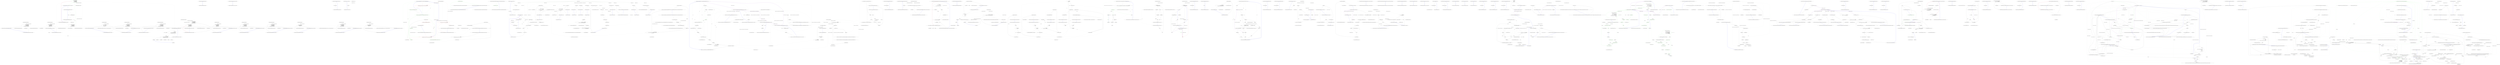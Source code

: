 digraph  {
n18 [label=PropertyRule, span=""];
n19 [label=IPropertyValidator, span=""];
n0 [label="Entry Nancy.Validation.FluentValidation.AdapterBase.CanHandle(IPropertyValidator)", span="17-17", cluster="Nancy.Validation.FluentValidation.AdapterBase.CanHandle(IPropertyValidator)"];
n1 [label="Exit Nancy.Validation.FluentValidation.AdapterBase.CanHandle(IPropertyValidator)", span="17-17", cluster="Nancy.Validation.FluentValidation.AdapterBase.CanHandle(IPropertyValidator)"];
n2 [label="Entry Nancy.Validation.FluentValidation.AdapterBase.GetRules(PropertyRule, IPropertyValidator)", span="23-23", cluster="Nancy.Validation.FluentValidation.AdapterBase.GetRules(PropertyRule, IPropertyValidator)"];
n3 [label="Exit Nancy.Validation.FluentValidation.AdapterBase.GetRules(PropertyRule, IPropertyValidator)", span="23-23", cluster="Nancy.Validation.FluentValidation.AdapterBase.GetRules(PropertyRule, IPropertyValidator)"];
n4 [label="Entry Nancy.Validation.FluentValidation.AdapterBase.GetMemberNames(PropertyRule)", span="29-29", cluster="Nancy.Validation.FluentValidation.AdapterBase.GetMemberNames(PropertyRule)"];
n5 [label="yield return rule.PropertyName;", span="31-31", cluster="Nancy.Validation.FluentValidation.AdapterBase.GetMemberNames(PropertyRule)"];
n6 [label="Exit Nancy.Validation.FluentValidation.AdapterBase.GetMemberNames(PropertyRule)", span="29-29", cluster="Nancy.Validation.FluentValidation.AdapterBase.GetMemberNames(PropertyRule)"];
n7 [label="Entry Nancy.Validation.FluentValidation.AdapterBase.FormatMessage(PropertyRule, IPropertyValidator)", span="38-38", cluster="Nancy.Validation.FluentValidation.AdapterBase.FormatMessage(PropertyRule, IPropertyValidator)"];
n8 [label="return displayName =>\r\n            {\r\n                return new MessageFormatter()\r\n                    .AppendPropertyName(displayName ?? rule.GetDisplayName())\r\n                    .BuildMessage(validator.ErrorMessageSource.GetString());\r\n            };", span="40-45", cluster="Nancy.Validation.FluentValidation.AdapterBase.FormatMessage(PropertyRule, IPropertyValidator)"];
n11 [label="return new MessageFormatter()\r\n                    .AppendPropertyName(displayName ?? rule.GetDisplayName())\r\n                    .BuildMessage(validator.ErrorMessageSource.GetString());", span="42-44", cluster="lambda expression"];
n9 [label="Exit Nancy.Validation.FluentValidation.AdapterBase.FormatMessage(PropertyRule, IPropertyValidator)", span="38-38", cluster="Nancy.Validation.FluentValidation.AdapterBase.FormatMessage(PropertyRule, IPropertyValidator)"];
n10 [label="Entry lambda expression", span="40-45", cluster="lambda expression"];
n12 [label="Exit lambda expression", span="40-45", cluster="lambda expression"];
n13 [label="Entry MessageFormatter.cstr", span="", cluster="MessageFormatter.cstr"];
n14 [label="Entry Unk.GetDisplayName", span="", cluster="Unk.GetDisplayName"];
n15 [label="Entry Unk.AppendPropertyName", span="", cluster="Unk.AppendPropertyName"];
n16 [label="Entry Unk.GetString", span="", cluster="Unk.GetString"];
n17 [label="Entry Unk.BuildMessage", span="", cluster="Unk.BuildMessage"];
m0_0 [label="Entry Nancy.Testing.AndConnector<TSource>.AndConnector(TSource)", span="14-14", cluster="Nancy.Testing.AndConnector<TSource>.AndConnector(TSource)", file="AndConnector.cs"];
m0_1 [label="this.source = source", span="16-16", cluster="Nancy.Testing.AndConnector<TSource>.AndConnector(TSource)", file="AndConnector.cs"];
m0_2 [label="Exit Nancy.Testing.AndConnector<TSource>.AndConnector(TSource)", span="14-14", cluster="Nancy.Testing.AndConnector<TSource>.AndConnector(TSource)", file="AndConnector.cs"];
m0_3 [label="Nancy.Testing.AndConnector<TSource>", span="", file="AndConnector.cs"];
m1_0 [label="Entry Nancy.Tests.Unit.Responses.EmbeddedFileResponseFixture.Should_contain_etag_in_response_header_if_embedded_resource_exists()", span="9-9", cluster="Nancy.Tests.Unit.Responses.EmbeddedFileResponseFixture.Should_contain_etag_in_response_header_if_embedded_resource_exists()", file="BasicAuthenticationConfiguration.cs"];
m1_1 [label="var response =\r\n                new EmbeddedFileResponse(this.GetType().Assembly, ''Nancy.Tests'', ''Resources.Views.staticviewresource.html'')", span="12-13", cluster="Nancy.Tests.Unit.Responses.EmbeddedFileResponseFixture.Should_contain_etag_in_response_header_if_embedded_resource_exists()", color=red, community=0, file="BasicAuthenticationConfiguration.cs"];
m1_2 [label="response.Headers[''ETag''].ShouldEqual(''5D6EFDFDB135DC90F16D57E05603DA1E'')", span="16-16", cluster="Nancy.Tests.Unit.Responses.EmbeddedFileResponseFixture.Should_contain_etag_in_response_header_if_embedded_resource_exists()", color=green, community=0, file="BasicAuthenticationConfiguration.cs"];
m1_3 [label="Exit Nancy.Tests.Unit.Responses.EmbeddedFileResponseFixture.Should_contain_etag_in_response_header_if_embedded_resource_exists()", span="9-9", cluster="Nancy.Tests.Unit.Responses.EmbeddedFileResponseFixture.Should_contain_etag_in_response_header_if_embedded_resource_exists()", color=green, community=0, file="BasicAuthenticationConfiguration.cs"];
m1_4 [label="Entry Nancy.Responses.EmbeddedFileResponse.EmbeddedFileResponse(System.Reflection.Assembly, string, string)", span="18-18", cluster="Nancy.Responses.EmbeddedFileResponse.EmbeddedFileResponse(System.Reflection.Assembly, string, string)", color=green, community=0, file="BasicAuthenticationConfiguration.cs"];
m1_5 [label="Entry object.GetType()", span="0-0", cluster="object.GetType()", color=green, community=0, file="BasicAuthenticationConfiguration.cs"];
m1_6 [label="Entry object.ShouldEqual(object)", span="95-95", cluster="object.ShouldEqual(object)", color=green, community=0, file="BasicAuthenticationConfiguration.cs"];
m1_7 [label="Entry Nancy.Tests.Unit.Responses.EmbeddedFileResponseFixture.Should_contain_etag_in_response_header_if_embedded_resource_exists_when_invoking()", span="20-20", cluster="Nancy.Tests.Unit.Responses.EmbeddedFileResponseFixture.Should_contain_etag_in_response_header_if_embedded_resource_exists_when_invoking()", file="BasicAuthenticationConfiguration.cs"];
m1_8 [label="var response =\r\n                new EmbeddedFileResponse(this.GetType().Assembly, ''Nancy.Tests'', ''Resources.Views.staticviewresource.html'')", span="23-24", cluster="Nancy.Tests.Unit.Responses.EmbeddedFileResponseFixture.Should_contain_etag_in_response_header_if_embedded_resource_exists_when_invoking()", file="BasicAuthenticationConfiguration.cs", color=red, community=0];
m1_9 [label="var outputStream = new MemoryStream()", span="26-26", cluster="Nancy.Tests.Unit.Responses.EmbeddedFileResponseFixture.Should_contain_etag_in_response_header_if_embedded_resource_exists_when_invoking()", file="BasicAuthenticationConfiguration.cs"];
m1_11 [label="response.Headers[''ETag''].ShouldEqual(''5D6EFDFDB135DC90F16D57E05603DA1E'')", span="32-32", cluster="Nancy.Tests.Unit.Responses.EmbeddedFileResponseFixture.Should_contain_etag_in_response_header_if_embedded_resource_exists_when_invoking()", file="BasicAuthenticationConfiguration.cs", color=red, community=0];
m1_10 [label="response.Contents.Invoke(outputStream)", span="29-29", cluster="Nancy.Tests.Unit.Responses.EmbeddedFileResponseFixture.Should_contain_etag_in_response_header_if_embedded_resource_exists_when_invoking()", file="BasicAuthenticationConfiguration.cs"];
m1_21 [label="Entry Nancy.Tests.Unit.Responses.EmbeddedFileResponseFixture.Should_not_contain_etag_in_response_header_if_embedded_resource_does_not_exists_when_invoking()", span="47-47", cluster="Nancy.Tests.Unit.Responses.EmbeddedFileResponseFixture.Should_not_contain_etag_in_response_header_if_embedded_resource_does_not_exists_when_invoking()", file="BasicAuthenticationConfiguration.cs"];
m1_22 [label="var response =\r\n                new EmbeddedFileResponse(this.GetType().Assembly, ''Nancy.Tests'', ''i_dont_exist.jpg'')", span="50-51", cluster="Nancy.Tests.Unit.Responses.EmbeddedFileResponseFixture.Should_not_contain_etag_in_response_header_if_embedded_resource_does_not_exists_when_invoking()", file="BasicAuthenticationConfiguration.cs"];
m1_23 [label="var outputStream = new MemoryStream()", span="53-53", cluster="Nancy.Tests.Unit.Responses.EmbeddedFileResponseFixture.Should_not_contain_etag_in_response_header_if_embedded_resource_does_not_exists_when_invoking()", file="BasicAuthenticationConfiguration.cs"];
m1_24 [label="response.Contents.Invoke(outputStream)", span="56-56", cluster="Nancy.Tests.Unit.Responses.EmbeddedFileResponseFixture.Should_not_contain_etag_in_response_header_if_embedded_resource_does_not_exists_when_invoking()", file="BasicAuthenticationConfiguration.cs"];
m1_25 [label="response.Headers.ContainsKey(''ETag'').ShouldBeFalse()", span="59-59", cluster="Nancy.Tests.Unit.Responses.EmbeddedFileResponseFixture.Should_not_contain_etag_in_response_header_if_embedded_resource_does_not_exists_when_invoking()", file="BasicAuthenticationConfiguration.cs"];
m1_26 [label="Exit Nancy.Tests.Unit.Responses.EmbeddedFileResponseFixture.Should_not_contain_etag_in_response_header_if_embedded_resource_does_not_exists_when_invoking()", span="47-47", cluster="Nancy.Tests.Unit.Responses.EmbeddedFileResponseFixture.Should_not_contain_etag_in_response_header_if_embedded_resource_does_not_exists_when_invoking()", file="BasicAuthenticationConfiguration.cs"];
m1_14 [label="Entry System.Action<T>.Invoke(T)", span="0-0", cluster="System.Action<T>.Invoke(T)", file="BasicAuthenticationConfiguration.cs"];
m1_19 [label="Entry System.Collections.Generic.IDictionary<TKey, TValue>.ContainsKey(TKey)", span="0-0", cluster="System.Collections.Generic.IDictionary<TKey, TValue>.ContainsKey(TKey)", file="BasicAuthenticationConfiguration.cs"];
m1_12 [label="Nancy.Authentication.Basic.BasicAuthenticationConfiguration", span="", cluster="Nancy.Tests.Unit.Responses.EmbeddedFileResponseFixture.Should_contain_etag_in_response_header_if_embedded_resource_exists_when_invoking()", file="BasicAuthenticationConfiguration.cs"];
m1_20 [label="Entry bool.ShouldBeFalse()", span="90-90", cluster="bool.ShouldBeFalse()", file="BasicAuthenticationConfiguration.cs"];
m1_15 [label="Entry Nancy.Tests.Unit.Responses.EmbeddedFileResponseFixture.Should_not_contain_etag_in_response_header_if_embedded_resource_does_not_exists()", span="36-36", cluster="Nancy.Tests.Unit.Responses.EmbeddedFileResponseFixture.Should_not_contain_etag_in_response_header_if_embedded_resource_does_not_exists()", file="BasicAuthenticationConfiguration.cs"];
m1_16 [label="var response =\r\n                new EmbeddedFileResponse(this.GetType().Assembly, ''Nancy.Tests'', ''i_dont_exist.jpg'')", span="39-40", cluster="Nancy.Tests.Unit.Responses.EmbeddedFileResponseFixture.Should_not_contain_etag_in_response_header_if_embedded_resource_does_not_exists()", color=red, community=0, file="BasicAuthenticationConfiguration.cs"];
m1_17 [label="response.Headers.ContainsKey(''ETag'').ShouldBeFalse()", span="43-43", cluster="Nancy.Tests.Unit.Responses.EmbeddedFileResponseFixture.Should_not_contain_etag_in_response_header_if_embedded_resource_does_not_exists()", file="BasicAuthenticationConfiguration.cs"];
m1_18 [label="Exit Nancy.Tests.Unit.Responses.EmbeddedFileResponseFixture.Should_not_contain_etag_in_response_header_if_embedded_resource_does_not_exists()", span="36-36", cluster="Nancy.Tests.Unit.Responses.EmbeddedFileResponseFixture.Should_not_contain_etag_in_response_header_if_embedded_resource_does_not_exists()", file="BasicAuthenticationConfiguration.cs"];
m1_13 [label="Entry System.IO.MemoryStream.MemoryStream()", span="0-0", cluster="System.IO.MemoryStream.MemoryStream()", file="BasicAuthenticationConfiguration.cs"];
m1_27 [label="Nancy.Tests.Unit.Responses.EmbeddedFileResponseFixture", span="", file="BasicAuthenticationConfiguration.cs"];
m2_7 [label="Entry Nancy.Authentication.Basic.BasicAuthentication.Enable(Nancy.Bootstrapper.IPipelines, Nancy.Authentication.Basic.BasicAuthenticationConfiguration)", span="20-20", cluster="Nancy.Authentication.Basic.BasicAuthentication.Enable(Nancy.Bootstrapper.IPipelines, Nancy.Authentication.Basic.BasicAuthenticationConfiguration)", file="BasicHttpExtensions.cs"];
m2_0 [label="Entry Nancy.Authentication.Basic.BasicHttpExtensions.EnableBasicAuthentication(Nancy.INancyModule, Nancy.Authentication.Basic.BasicAuthenticationConfiguration)", span="14-14", cluster="Nancy.Authentication.Basic.BasicHttpExtensions.EnableBasicAuthentication(Nancy.INancyModule, Nancy.Authentication.Basic.BasicAuthenticationConfiguration)", file="BasicHttpExtensions.cs"];
m2_1 [label="BasicAuthentication.Enable(module, configuration)", span="16-16", cluster="Nancy.Authentication.Basic.BasicHttpExtensions.EnableBasicAuthentication(Nancy.INancyModule, Nancy.Authentication.Basic.BasicAuthenticationConfiguration)", color=green, community=0, file="BasicHttpExtensions.cs"];
m2_2 [label="Exit Nancy.Authentication.Basic.BasicHttpExtensions.EnableBasicAuthentication(Nancy.INancyModule, Nancy.Authentication.Basic.BasicAuthenticationConfiguration)", span="14-14", cluster="Nancy.Authentication.Basic.BasicHttpExtensions.EnableBasicAuthentication(Nancy.INancyModule, Nancy.Authentication.Basic.BasicAuthenticationConfiguration)", file="BasicHttpExtensions.cs"];
m2_4 [label="Entry Nancy.Authentication.Basic.BasicHttpExtensions.EnableBasicAuthentication(Nancy.Bootstrapper.IPipelines, Nancy.Authentication.Basic.BasicAuthenticationConfiguration)", span="24-24", cluster="Nancy.Authentication.Basic.BasicHttpExtensions.EnableBasicAuthentication(Nancy.Bootstrapper.IPipelines, Nancy.Authentication.Basic.BasicAuthenticationConfiguration)", file="BasicHttpExtensions.cs"];
m2_5 [label="BasicAuthentication.Enable(pipeline, configuration)", span="26-26", cluster="Nancy.Authentication.Basic.BasicHttpExtensions.EnableBasicAuthentication(Nancy.Bootstrapper.IPipelines, Nancy.Authentication.Basic.BasicAuthenticationConfiguration)", color=green, community=0, file="BasicHttpExtensions.cs"];
m2_6 [label="Exit Nancy.Authentication.Basic.BasicHttpExtensions.EnableBasicAuthentication(Nancy.Bootstrapper.IPipelines, Nancy.Authentication.Basic.BasicAuthenticationConfiguration)", span="24-24", cluster="Nancy.Authentication.Basic.BasicHttpExtensions.EnableBasicAuthentication(Nancy.Bootstrapper.IPipelines, Nancy.Authentication.Basic.BasicAuthenticationConfiguration)", file="BasicHttpExtensions.cs"];
m2_3 [label="Entry Nancy.Authentication.Basic.BasicAuthentication.Enable(Nancy.INancyModule, Nancy.Authentication.Basic.BasicAuthenticationConfiguration)", span="41-41", cluster="Nancy.Authentication.Basic.BasicAuthentication.Enable(Nancy.INancyModule, Nancy.Authentication.Basic.BasicAuthenticationConfiguration)", file="BasicHttpExtensions.cs"];
m3_17 [label="Entry Nancy.Testing.BrowserContext.Body(System.IO.Stream, string)", span="102-102", cluster="Nancy.Testing.BrowserContext.Body(System.IO.Stream, string)", file="BrowserContext.cs"];
m3_18 [label="this.Values.Body = body", span="104-104", cluster="Nancy.Testing.BrowserContext.Body(System.IO.Stream, string)", file="BrowserContext.cs"];
m3_19 [label="this.Header(''Content-Type'', contentType ?? ''application/octet-stream'')", span="105-105", cluster="Nancy.Testing.BrowserContext.Body(System.IO.Stream, string)", file="BrowserContext.cs"];
m3_20 [label="Exit Nancy.Testing.BrowserContext.Body(System.IO.Stream, string)", span="102-102", cluster="Nancy.Testing.BrowserContext.Body(System.IO.Stream, string)", file="BrowserContext.cs"];
m3_37 [label="Entry System.Collections.Generic.List<T>.List()", span="0-0", cluster="System.Collections.Generic.List<T>.List()", file="BrowserContext.cs"];
m3_83 [label="Entry System.Security.Cryptography.X509Certificates.X509Store.Open(System.Security.Cryptography.X509Certificates.OpenFlags)", span="0-0", cluster="System.Security.Cryptography.X509Certificates.X509Store.Open(System.Security.Cryptography.X509Certificates.OpenFlags)", file="BrowserContext.cs"];
m3_43 [label="Entry Nancy.Testing.BrowserContext.HttpsRequest()", span="156-156", cluster="Nancy.Testing.BrowserContext.HttpsRequest()", file="BrowserContext.cs"];
m3_44 [label="this.Values.Protocol = ''https''", span="158-158", cluster="Nancy.Testing.BrowserContext.HttpsRequest()", file="BrowserContext.cs"];
m3_45 [label="Exit Nancy.Testing.BrowserContext.HttpsRequest()", span="156-156", cluster="Nancy.Testing.BrowserContext.HttpsRequest()", file="BrowserContext.cs"];
m3_67 [label="Entry Nancy.Testing.BrowserContext.Certificate(byte[])", span="217-217", cluster="Nancy.Testing.BrowserContext.Certificate(byte[])", file="BrowserContext.cs"];
m3_68 [label="this.Values.ClientCertificate = new X509Certificate2(certificate)", span="219-219", cluster="Nancy.Testing.BrowserContext.Certificate(byte[])", file="BrowserContext.cs"];
m3_69 [label="Exit Nancy.Testing.BrowserContext.Certificate(byte[])", span="217-217", cluster="Nancy.Testing.BrowserContext.Certificate(byte[])", file="BrowserContext.cs"];
m3_84 [label="Entry System.Security.Cryptography.X509Certificates.X509Certificate2Collection.Find(System.Security.Cryptography.X509Certificates.X509FindType, object, bool)", span="0-0", cluster="System.Security.Cryptography.X509Certificates.X509Certificate2Collection.Find(System.Security.Cryptography.X509Certificates.X509FindType, object, bool)", file="BrowserContext.cs"];
m3_21 [label="Entry Nancy.Testing.BrowserContext.FormValue(string, string)", span="113-113", cluster="Nancy.Testing.BrowserContext.FormValue(string, string)", file="BrowserContext.cs"];
m3_22 [label="!String.IsNullOrEmpty(this.Values.BodyString)", span="115-115", cluster="Nancy.Testing.BrowserContext.FormValue(string, string)", file="BrowserContext.cs"];
m3_24 [label="this.Values.FormValues += String.Format(\r\n                ''{0}{1}={2}'',\r\n                this.Values.FormValues.Length == 0 ? String.Empty : ''&'',\r\n                key,\r\n                HttpUtility.UrlEncode(value))", span="120-124", cluster="Nancy.Testing.BrowserContext.FormValue(string, string)", file="BrowserContext.cs"];
m3_23 [label="throw new InvalidOperationException(''Form value cannot be set as well as body string'');", span="117-117", cluster="Nancy.Testing.BrowserContext.FormValue(string, string)", file="BrowserContext.cs"];
m3_25 [label="Exit Nancy.Testing.BrowserContext.FormValue(string, string)", span="113-113", cluster="Nancy.Testing.BrowserContext.FormValue(string, string)", file="BrowserContext.cs"];
m3_46 [label="Entry Nancy.Testing.BrowserContext.Query(string, string)", span="164-164", cluster="Nancy.Testing.BrowserContext.Query(string, string)", file="BrowserContext.cs"];
m3_47 [label="this.Values.QueryString += String.Format(\r\n                ''{0}{1}={2}'',\r\n                this.Values.QueryString.Length == 0 ? ''?'' : ''&'',\r\n                key,\r\n                HttpUtility.UrlEncode(value))", span="166-170", cluster="Nancy.Testing.BrowserContext.Query(string, string)", file="BrowserContext.cs"];
m3_48 [label="Exit Nancy.Testing.BrowserContext.Query(string, string)", span="164-164", cluster="Nancy.Testing.BrowserContext.Query(string, string)", file="BrowserContext.cs"];
m3_85 [label="Entry string.Format(string, params object[])", span="0-0", cluster="string.Format(string, params object[])", file="BrowserContext.cs"];
m3_40 [label="Entry Nancy.Testing.BrowserContext.HttpRequest()", span="148-148", cluster="Nancy.Testing.BrowserContext.HttpRequest()", file="BrowserContext.cs"];
m3_41 [label="this.Values.Protocol = ''http''", span="150-150", cluster="Nancy.Testing.BrowserContext.HttpRequest()", file="BrowserContext.cs"];
m3_42 [label="Exit Nancy.Testing.BrowserContext.HttpRequest()", span="148-148", cluster="Nancy.Testing.BrowserContext.HttpRequest()", file="BrowserContext.cs"];
m3_55 [label="Entry Nancy.Testing.BrowserContext.Certificate()", span="194-194", cluster="Nancy.Testing.BrowserContext.Certificate()", file="BrowserContext.cs"];
m3_56 [label="X509Certificate2 certificate2", span="196-196", cluster="Nancy.Testing.BrowserContext.Certificate()", file="BrowserContext.cs"];
m3_57 [label="var pkcs12 =\r\n                    Assembly.GetAssembly(typeof (BrowserContext))\r\n                            .GetManifestResourceStream(''Nancy.Testing.Resources.Nancy Testing Cert.pfx'')", span="199-201", cluster="Nancy.Testing.BrowserContext.Certificate()", file="BrowserContext.cs"];
m3_58 [label="var br = new BinaryReader(pkcs12)", span="203-203", cluster="Nancy.Testing.BrowserContext.Certificate()", file="BrowserContext.cs"];
m3_59 [label="certificate2 = new X509Certificate2(br.ReadBytes((int)pkcs12.Length), ''nancy'',\r\n                                                        X509KeyStorageFlags.Exportable)", span="205-206", cluster="Nancy.Testing.BrowserContext.Certificate()", file="BrowserContext.cs"];
m3_60 [label="this.Values.ClientCertificate = certificate2", span="210-210", cluster="Nancy.Testing.BrowserContext.Certificate()", file="BrowserContext.cs"];
m3_61 [label="Exit Nancy.Testing.BrowserContext.Certificate()", span="194-194", cluster="Nancy.Testing.BrowserContext.Certificate()", file="BrowserContext.cs"];
m3_70 [label="Entry System.Security.Cryptography.X509Certificates.X509Certificate2.X509Certificate2(byte[])", span="0-0", cluster="System.Security.Cryptography.X509Certificates.X509Certificate2.X509Certificate2(byte[])", file="BrowserContext.cs"];
m3_74 [label="Entry Nancy.Testing.BrowserContext.Certificate(System.Security.Cryptography.X509Certificates.StoreLocation, System.Security.Cryptography.X509Certificates.StoreName, System.Security.Cryptography.X509Certificates.X509FindType, object)", span="238-238", cluster="Nancy.Testing.BrowserContext.Certificate(System.Security.Cryptography.X509Certificates.StoreLocation, System.Security.Cryptography.X509Certificates.StoreName, System.Security.Cryptography.X509Certificates.X509FindType, object)", file="BrowserContext.cs"];
m3_75 [label="var store = new X509Store(storeName, storeLocation)", span="240-240", cluster="Nancy.Testing.BrowserContext.Certificate(System.Security.Cryptography.X509Certificates.StoreLocation, System.Security.Cryptography.X509Certificates.StoreName, System.Security.Cryptography.X509Certificates.X509FindType, object)", file="BrowserContext.cs"];
m3_77 [label="var certificatesFound = store.Certificates.Find(findType, findBy, false)", span="243-243", cluster="Nancy.Testing.BrowserContext.Certificate(System.Security.Cryptography.X509Certificates.StoreLocation, System.Security.Cryptography.X509Certificates.StoreName, System.Security.Cryptography.X509Certificates.X509FindType, object)", file="BrowserContext.cs"];
m3_79 [label="throw new InvalidOperationException(\r\n                    String.Format(''No certificates found in {0} {1} with a {2} that looks like \''{3}\'''', storeLocation,\r\n                                  storeName, findType, findBy));", span="247-249", cluster="Nancy.Testing.BrowserContext.Certificate(System.Security.Cryptography.X509Certificates.StoreLocation, System.Security.Cryptography.X509Certificates.StoreName, System.Security.Cryptography.X509Certificates.X509FindType, object)", file="BrowserContext.cs"];
m3_76 [label="store.Open(OpenFlags.ReadOnly)", span="242-242", cluster="Nancy.Testing.BrowserContext.Certificate(System.Security.Cryptography.X509Certificates.StoreLocation, System.Security.Cryptography.X509Certificates.StoreName, System.Security.Cryptography.X509Certificates.X509FindType, object)", file="BrowserContext.cs"];
m3_78 [label="certificatesFound.Count <= 0", span="245-245", cluster="Nancy.Testing.BrowserContext.Certificate(System.Security.Cryptography.X509Certificates.StoreLocation, System.Security.Cryptography.X509Certificates.StoreName, System.Security.Cryptography.X509Certificates.X509FindType, object)", file="BrowserContext.cs"];
m3_80 [label="this.Values.ClientCertificate = certificatesFound[0]", span="252-252", cluster="Nancy.Testing.BrowserContext.Certificate(System.Security.Cryptography.X509Certificates.StoreLocation, System.Security.Cryptography.X509Certificates.StoreName, System.Security.Cryptography.X509Certificates.X509FindType, object)", file="BrowserContext.cs"];
m3_81 [label="Exit Nancy.Testing.BrowserContext.Certificate(System.Security.Cryptography.X509Certificates.StoreLocation, System.Security.Cryptography.X509Certificates.StoreName, System.Security.Cryptography.X509Certificates.X509FindType, object)", span="238-238", cluster="Nancy.Testing.BrowserContext.Certificate(System.Security.Cryptography.X509Certificates.StoreLocation, System.Security.Cryptography.X509Certificates.StoreName, System.Security.Cryptography.X509Certificates.X509FindType, object)", file="BrowserContext.cs"];
m3_28 [label="Entry Nancy.Helpers.HttpUtility.UrlEncode(string)", span="383-383", cluster="Nancy.Helpers.HttpUtility.UrlEncode(string)", file="BrowserContext.cs"];
m3_64 [label="Entry System.IO.BinaryReader.BinaryReader(System.IO.Stream)", span="0-0", cluster="System.IO.BinaryReader.BinaryReader(System.IO.Stream)", file="BrowserContext.cs"];
m3_27 [label="Entry System.InvalidOperationException.InvalidOperationException(string)", span="0-0", cluster="System.InvalidOperationException.InvalidOperationException(string)", file="BrowserContext.cs"];
m3_63 [label="Entry System.Reflection.Assembly.GetManifestResourceStream(string)", span="0-0", cluster="System.Reflection.Assembly.GetManifestResourceStream(string)", file="BrowserContext.cs"];
m3_29 [label="Entry string.Format(string, object, object, object)", span="0-0", cluster="string.Format(string, object, object, object)", file="BrowserContext.cs"];
m3_8 [label="Entry System.Collections.Generic.Dictionary<TKey, TValue>.Dictionary()", span="0-0", cluster="System.Collections.Generic.Dictionary<TKey, TValue>.Dictionary()", file="BrowserContext.cs"];
m3_9 [label="Entry Nancy.Testing.BrowserContext.Body(string)", span="81-81", cluster="Nancy.Testing.BrowserContext.Body(string)", file="BrowserContext.cs"];
m3_10 [label="this.Values.BodyString = body", span="83-83", cluster="Nancy.Testing.BrowserContext.Body(string)", file="BrowserContext.cs"];
m3_11 [label="Exit Nancy.Testing.BrowserContext.Body(string)", span="81-81", cluster="Nancy.Testing.BrowserContext.Body(string)", file="BrowserContext.cs"];
m3_26 [label="Entry string.IsNullOrEmpty(string)", span="0-0", cluster="string.IsNullOrEmpty(string)", file="BrowserContext.cs"];
m3_66 [label="Entry System.IO.BinaryReader.ReadBytes(int)", span="0-0", cluster="System.IO.BinaryReader.ReadBytes(int)", file="BrowserContext.cs"];
m3_36 [label="Entry System.Collections.Generic.IDictionary<TKey, TValue>.ContainsKey(TKey)", span="0-0", cluster="System.Collections.Generic.IDictionary<TKey, TValue>.ContainsKey(TKey)", file="BrowserContext.cs"];
m3_52 [label="Entry Nancy.Testing.BrowserContext.HostName(string)", span="185-185", cluster="Nancy.Testing.BrowserContext.HostName(string)", file="BrowserContext.cs"];
m3_53 [label="this.Values.HostName = hostName", span="187-187", cluster="Nancy.Testing.BrowserContext.HostName(string)", file="BrowserContext.cs"];
m3_54 [label="Exit Nancy.Testing.BrowserContext.HostName(string)", span="185-185", cluster="Nancy.Testing.BrowserContext.HostName(string)", file="BrowserContext.cs"];
m3_16 [label="Entry Nancy.Testing.BrowserContext.Header(string, string)", span="132-132", cluster="Nancy.Testing.BrowserContext.Header(string, string)", file="BrowserContext.cs"];
m3_30 [label="!this.Values.Headers.ContainsKey(name)", span="134-134", cluster="Nancy.Testing.BrowserContext.Header(string, string)", file="BrowserContext.cs"];
m3_31 [label="this.Values.Headers.Add(name, new List<string>())", span="136-136", cluster="Nancy.Testing.BrowserContext.Header(string, string)", file="BrowserContext.cs"];
m3_32 [label="var values = (List<string>)this.Values.Headers[name]", span="139-139", cluster="Nancy.Testing.BrowserContext.Header(string, string)", file="BrowserContext.cs"];
m3_33 [label="values.Add(value)", span="140-140", cluster="Nancy.Testing.BrowserContext.Header(string, string)", file="BrowserContext.cs"];
m3_34 [label="this.Values.Headers[name] = values", span="142-142", cluster="Nancy.Testing.BrowserContext.Header(string, string)", file="BrowserContext.cs"];
m3_35 [label="Exit Nancy.Testing.BrowserContext.Header(string, string)", span="132-132", cluster="Nancy.Testing.BrowserContext.Header(string, string)", file="BrowserContext.cs"];
m3_39 [label="Entry System.Collections.Generic.List<T>.Add(T)", span="0-0", cluster="System.Collections.Generic.List<T>.Add(T)", file="BrowserContext.cs"];
m3_65 [label="Entry System.Security.Cryptography.X509Certificates.X509Certificate2.X509Certificate2(byte[], string, System.Security.Cryptography.X509Certificates.X509KeyStorageFlags)", span="0-0", cluster="System.Security.Cryptography.X509Certificates.X509Certificate2.X509Certificate2(byte[], string, System.Security.Cryptography.X509Certificates.X509KeyStorageFlags)", file="BrowserContext.cs"];
m3_62 [label="Entry System.Reflection.Assembly.GetAssembly(System.Type)", span="0-0", cluster="System.Reflection.Assembly.GetAssembly(System.Type)", file="BrowserContext.cs"];
m3_82 [label="Entry System.Security.Cryptography.X509Certificates.X509Store.X509Store(System.Security.Cryptography.X509Certificates.StoreName, System.Security.Cryptography.X509Certificates.StoreLocation)", span="0-0", cluster="System.Security.Cryptography.X509Certificates.X509Store.X509Store(System.Security.Cryptography.X509Certificates.StoreName, System.Security.Cryptography.X509Certificates.StoreLocation)", file="BrowserContext.cs"];
m3_38 [label="Entry System.Collections.Generic.IDictionary<TKey, TValue>.Add(TKey, TValue)", span="0-0", cluster="System.Collections.Generic.IDictionary<TKey, TValue>.Add(TKey, TValue)", file="BrowserContext.cs"];
m3_12 [label="Entry Nancy.Testing.BrowserContext.Body(string, string)", span="91-91", cluster="Nancy.Testing.BrowserContext.Body(string, string)", file="BrowserContext.cs"];
m3_13 [label="this.Values.BodyString = body", span="93-93", cluster="Nancy.Testing.BrowserContext.Body(string, string)", file="BrowserContext.cs"];
m3_14 [label="this.Header(''Content-Type'', contentType)", span="94-94", cluster="Nancy.Testing.BrowserContext.Body(string, string)", file="BrowserContext.cs"];
m3_15 [label="Exit Nancy.Testing.BrowserContext.Body(string, string)", span="91-91", cluster="Nancy.Testing.BrowserContext.Body(string, string)", file="BrowserContext.cs"];
m3_0 [label="Entry Nancy.Testing.BrowserContext.BrowserContext()", span="19-19", cluster="Nancy.Testing.BrowserContext.BrowserContext()", file="BrowserContext.cs"];
m3_1 [label="this.Values.Headers = new Dictionary<string, IEnumerable<string>>()", span="21-21", cluster="Nancy.Testing.BrowserContext.BrowserContext()", file="BrowserContext.cs"];
m3_2 [label="this.Values.Protocol = String.Empty", span="22-22", cluster="Nancy.Testing.BrowserContext.BrowserContext()", file="BrowserContext.cs"];
m3_3 [label="this.Values.QueryString = String.Empty", span="23-23", cluster="Nancy.Testing.BrowserContext.BrowserContext()", file="BrowserContext.cs"];
m3_4 [label="this.Values.BodyString = String.Empty", span="24-24", cluster="Nancy.Testing.BrowserContext.BrowserContext()", file="BrowserContext.cs"];
m3_5 [label="this.Values.FormValues = String.Empty", span="25-25", cluster="Nancy.Testing.BrowserContext.BrowserContext()", file="BrowserContext.cs"];
m3_6 [label="this.Values.HostName = String.Empty", span="26-26", cluster="Nancy.Testing.BrowserContext.BrowserContext()", file="BrowserContext.cs"];
m3_7 [label="Exit Nancy.Testing.BrowserContext.BrowserContext()", span="19-19", cluster="Nancy.Testing.BrowserContext.BrowserContext()", file="BrowserContext.cs"];
m3_49 [label="Entry Nancy.Testing.BrowserContext.UserHostAddress(string)", span="176-176", cluster="Nancy.Testing.BrowserContext.UserHostAddress(string)", file="BrowserContext.cs"];
m3_50 [label="this.Values.UserHostAddress = userHostAddress", span="178-178", cluster="Nancy.Testing.BrowserContext.UserHostAddress(string)", file="BrowserContext.cs"];
m3_51 [label="Exit Nancy.Testing.BrowserContext.UserHostAddress(string)", span="176-176", cluster="Nancy.Testing.BrowserContext.UserHostAddress(string)", file="BrowserContext.cs"];
m3_71 [label="Entry Nancy.Testing.BrowserContext.Certificate(System.Security.Cryptography.X509Certificates.X509Certificate2)", span="226-226", cluster="Nancy.Testing.BrowserContext.Certificate(System.Security.Cryptography.X509Certificates.X509Certificate2)", file="BrowserContext.cs"];
m3_72 [label="this.Values.ClientCertificate = certificate", span="228-228", cluster="Nancy.Testing.BrowserContext.Certificate(System.Security.Cryptography.X509Certificates.X509Certificate2)", file="BrowserContext.cs"];
m3_73 [label="Exit Nancy.Testing.BrowserContext.Certificate(System.Security.Cryptography.X509Certificates.X509Certificate2)", span="226-226", cluster="Nancy.Testing.BrowserContext.Certificate(System.Security.Cryptography.X509Certificates.X509Certificate2)", file="BrowserContext.cs"];
m3_86 [label="Nancy.Testing.BrowserContext", span="", file="BrowserContext.cs"];
m4_28 [label="Entry Nancy.Testing.BrowserContextMultipartFormData.BrowserContextMultipartFormDataConfigurator.AddFieldHeaders(string, string, string)", span="107-107", cluster="Nancy.Testing.BrowserContextMultipartFormData.BrowserContextMultipartFormDataConfigurator.AddFieldHeaders(string, string, string)", file="BrowserContextMultipartFormData.cs"];
m4_45 [label="builder.Append(CRLF)", span="113-113", cluster="Nancy.Testing.BrowserContextMultipartFormData.BrowserContextMultipartFormDataConfigurator.AddFieldHeaders(string, string, string)", color=green, community=0, file="BrowserContextMultipartFormData.cs"];
m4_42 [label="var builder = new StringBuilder()", span="109-109", cluster="Nancy.Testing.BrowserContextMultipartFormData.BrowserContextMultipartFormDataConfigurator.AddFieldHeaders(string, string, string)", file="BrowserContextMultipartFormData.cs"];
m4_44 [label="builder.Append(''--'' + this.boundary)", span="112-112", cluster="Nancy.Testing.BrowserContextMultipartFormData.BrowserContextMultipartFormDataConfigurator.AddFieldHeaders(string, string, string)", file="BrowserContextMultipartFormData.cs"];
m4_46 [label="builder.AppendFormat(@''Content-Disposition: form-data; name=''''{0}'''''', name)", span="114-114", cluster="Nancy.Testing.BrowserContextMultipartFormData.BrowserContextMultipartFormDataConfigurator.AddFieldHeaders(string, string, string)", file="BrowserContextMultipartFormData.cs"];
m4_43 [label="builder.Append(CRLF)", span="111-111", cluster="Nancy.Testing.BrowserContextMultipartFormData.BrowserContextMultipartFormDataConfigurator.AddFieldHeaders(string, string, string)", file="BrowserContextMultipartFormData.cs"];
m4_48 [label="builder.AppendFormat(@''; filename=''''{0}'''''', filename)", span="117-117", cluster="Nancy.Testing.BrowserContextMultipartFormData.BrowserContextMultipartFormDataConfigurator.AddFieldHeaders(string, string, string)", file="BrowserContextMultipartFormData.cs"];
m4_49 [label="builder.Append(CRLF)", span="119-119", cluster="Nancy.Testing.BrowserContextMultipartFormData.BrowserContextMultipartFormDataConfigurator.AddFieldHeaders(string, string, string)", file="BrowserContextMultipartFormData.cs"];
m4_50 [label="builder.AppendFormat(@''Content-Type: {0}'', contentType)", span="120-120", cluster="Nancy.Testing.BrowserContextMultipartFormData.BrowserContextMultipartFormDataConfigurator.AddFieldHeaders(string, string, string)", file="BrowserContextMultipartFormData.cs"];
m4_51 [label="builder.Append(CRLF)", span="121-121", cluster="Nancy.Testing.BrowserContextMultipartFormData.BrowserContextMultipartFormDataConfigurator.AddFieldHeaders(string, string, string)", file="BrowserContextMultipartFormData.cs"];
m4_52 [label="builder.Append(CRLF)", span="122-122", cluster="Nancy.Testing.BrowserContextMultipartFormData.BrowserContextMultipartFormDataConfigurator.AddFieldHeaders(string, string, string)", file="BrowserContextMultipartFormData.cs"];
m4_53 [label="var encodedHeaders =\r\n                    Encoding.ASCII.GetBytes(builder.ToString())", span="124-125", cluster="Nancy.Testing.BrowserContextMultipartFormData.BrowserContextMultipartFormDataConfigurator.AddFieldHeaders(string, string, string)", file="BrowserContextMultipartFormData.cs"];
m4_47 [label="!String.IsNullOrWhiteSpace(filename)", span="115-115", cluster="Nancy.Testing.BrowserContextMultipartFormData.BrowserContextMultipartFormDataConfigurator.AddFieldHeaders(string, string, string)", file="BrowserContextMultipartFormData.cs"];
m4_54 [label="this.body.Write(encodedHeaders, 0, encodedHeaders.Length)", span="127-127", cluster="Nancy.Testing.BrowserContextMultipartFormData.BrowserContextMultipartFormDataConfigurator.AddFieldHeaders(string, string, string)", file="BrowserContextMultipartFormData.cs"];
m4_55 [label="Exit Nancy.Testing.BrowserContextMultipartFormData.BrowserContextMultipartFormDataConfigurator.AddFieldHeaders(string, string, string)", span="107-107", cluster="Nancy.Testing.BrowserContextMultipartFormData.BrowserContextMultipartFormDataConfigurator.AddFieldHeaders(string, string, string)", file="BrowserContextMultipartFormData.cs"];
m4_41 [label="Entry System.IO.Stream.CopyTo(System.IO.Stream)", span="0-0", cluster="System.IO.Stream.CopyTo(System.IO.Stream)", file="BrowserContextMultipartFormData.cs"];
m4_56 [label="Entry System.Text.StringBuilder.StringBuilder()", span="0-0", cluster="System.Text.StringBuilder.StringBuilder()", file="BrowserContextMultipartFormData.cs"];
m4_19 [label="Entry System.Text.Encoding.GetBytes(string)", span="0-0", cluster="System.Text.Encoding.GetBytes(string)", file="BrowserContextMultipartFormData.cs"];
m4_11 [label="Entry Nancy.Testing.BrowserContextMultipartFormData.BrowserContextMultipartFormDataConfigurator.BrowserContextMultipartFormDataConfigurator(System.IO.Stream, string)", span="71-71", cluster="Nancy.Testing.BrowserContextMultipartFormData.BrowserContextMultipartFormDataConfigurator.BrowserContextMultipartFormDataConfigurator(System.IO.Stream, string)", file="BrowserContextMultipartFormData.cs"];
m4_21 [label="this.body = body", span="73-73", cluster="Nancy.Testing.BrowserContextMultipartFormData.BrowserContextMultipartFormDataConfigurator.BrowserContextMultipartFormDataConfigurator(System.IO.Stream, string)", file="BrowserContextMultipartFormData.cs"];
m4_22 [label="this.boundary = boundary", span="74-74", cluster="Nancy.Testing.BrowserContextMultipartFormData.BrowserContextMultipartFormDataConfigurator.BrowserContextMultipartFormDataConfigurator(System.IO.Stream, string)", file="BrowserContextMultipartFormData.cs"];
m4_23 [label="Exit Nancy.Testing.BrowserContextMultipartFormData.BrowserContextMultipartFormDataConfigurator.BrowserContextMultipartFormDataConfigurator(System.IO.Stream, string)", span="71-71", cluster="Nancy.Testing.BrowserContextMultipartFormData.BrowserContextMultipartFormDataConfigurator.BrowserContextMultipartFormDataConfigurator(System.IO.Stream, string)", file="BrowserContextMultipartFormData.cs"];
m4_34 [label="Entry Nancy.Testing.BrowserContextMultipartFormData.BrowserContextMultipartFormDataConfigurator.AddFormField(string, string, System.IO.Stream)", span="95-95", cluster="Nancy.Testing.BrowserContextMultipartFormData.BrowserContextMultipartFormDataConfigurator.AddFormField(string, string, System.IO.Stream)", file="BrowserContextMultipartFormData.cs"];
m4_35 [label="this.AddFieldHeaders(name, contentType)", span="97-97", cluster="Nancy.Testing.BrowserContextMultipartFormData.BrowserContextMultipartFormDataConfigurator.AddFormField(string, string, System.IO.Stream)", file="BrowserContextMultipartFormData.cs"];
m4_36 [label="this.AddContent(data)", span="98-98", cluster="Nancy.Testing.BrowserContextMultipartFormData.BrowserContextMultipartFormDataConfigurator.AddFormField(string, string, System.IO.Stream)", file="BrowserContextMultipartFormData.cs"];
m4_37 [label="Exit Nancy.Testing.BrowserContextMultipartFormData.BrowserContextMultipartFormDataConfigurator.AddFormField(string, string, System.IO.Stream)", span="95-95", cluster="Nancy.Testing.BrowserContextMultipartFormData.BrowserContextMultipartFormDataConfigurator.AddFormField(string, string, System.IO.Stream)", file="BrowserContextMultipartFormData.cs"];
m4_60 [label="Entry System.Text.StringBuilder.ToString()", span="0-0", cluster="System.Text.StringBuilder.ToString()", file="BrowserContextMultipartFormData.cs"];
m4_12 [label="Entry System.Action<T>.Invoke(T)", span="0-0", cluster="System.Action<T>.Invoke(T)", file="BrowserContextMultipartFormData.cs"];
m4_57 [label="Entry System.Text.StringBuilder.Append(string)", span="0-0", cluster="System.Text.StringBuilder.Append(string)", file="BrowserContextMultipartFormData.cs"];
m4_59 [label="Entry string.IsNullOrWhiteSpace(string)", span="0-0", cluster="string.IsNullOrWhiteSpace(string)", file="BrowserContextMultipartFormData.cs"];
m4_29 [label="Entry Nancy.Testing.BrowserContextMultipartFormData.BrowserContextMultipartFormDataConfigurator.AddContent(System.IO.Stream)", span="101-101", cluster="Nancy.Testing.BrowserContextMultipartFormData.BrowserContextMultipartFormDataConfigurator.AddContent(System.IO.Stream)", file="BrowserContextMultipartFormData.cs"];
m4_39 [label="data.CopyTo(this.body)", span="104-104", cluster="Nancy.Testing.BrowserContextMultipartFormData.BrowserContextMultipartFormDataConfigurator.AddContent(System.IO.Stream)", file="BrowserContextMultipartFormData.cs"];
m4_38 [label="data.Position = 0", span="103-103", cluster="Nancy.Testing.BrowserContextMultipartFormData.BrowserContextMultipartFormDataConfigurator.AddContent(System.IO.Stream)", file="BrowserContextMultipartFormData.cs"];
m4_40 [label="Exit Nancy.Testing.BrowserContextMultipartFormData.BrowserContextMultipartFormDataConfigurator.AddContent(System.IO.Stream)", span="101-101", cluster="Nancy.Testing.BrowserContextMultipartFormData.BrowserContextMultipartFormDataConfigurator.AddContent(System.IO.Stream)", file="BrowserContextMultipartFormData.cs"];
m4_20 [label="Entry System.IO.Stream.Write(byte[], int, int)", span="0-0", cluster="System.IO.Stream.Write(byte[], int, int)", file="BrowserContextMultipartFormData.cs"];
m4_10 [label="Entry System.IO.MemoryStream.MemoryStream()", span="0-0", cluster="System.IO.MemoryStream.MemoryStream()", file="BrowserContextMultipartFormData.cs"];
m4_24 [label="Entry Nancy.Testing.BrowserContextMultipartFormData.BrowserContextMultipartFormDataConfigurator.AddFile(string, string, string, System.IO.Stream)", span="84-84", cluster="Nancy.Testing.BrowserContextMultipartFormData.BrowserContextMultipartFormDataConfigurator.AddFile(string, string, string, System.IO.Stream)", file="BrowserContextMultipartFormData.cs"];
m4_25 [label="this.AddFieldHeaders(name, contentType, fileName)", span="86-86", cluster="Nancy.Testing.BrowserContextMultipartFormData.BrowserContextMultipartFormDataConfigurator.AddFile(string, string, string, System.IO.Stream)", file="BrowserContextMultipartFormData.cs"];
m4_26 [label="this.AddContent(file)", span="87-87", cluster="Nancy.Testing.BrowserContextMultipartFormData.BrowserContextMultipartFormDataConfigurator.AddFile(string, string, string, System.IO.Stream)", file="BrowserContextMultipartFormData.cs"];
m4_27 [label="Exit Nancy.Testing.BrowserContextMultipartFormData.BrowserContextMultipartFormDataConfigurator.AddFile(string, string, string, System.IO.Stream)", span="84-84", cluster="Nancy.Testing.BrowserContextMultipartFormData.BrowserContextMultipartFormDataConfigurator.AddFile(string, string, string, System.IO.Stream)", file="BrowserContextMultipartFormData.cs"];
m4_18 [label="Entry string.Format(string, object)", span="0-0", cluster="string.Format(string, object)", file="BrowserContextMultipartFormData.cs"];
m4_58 [label="Entry System.Text.StringBuilder.AppendFormat(string, object)", span="0-0", cluster="System.Text.StringBuilder.AppendFormat(string, object)", file="BrowserContextMultipartFormData.cs"];
m4_33 [label="Entry System.IO.MemoryStream.MemoryStream(byte[])", span="0-0", cluster="System.IO.MemoryStream.MemoryStream(byte[])", file="BrowserContextMultipartFormData.cs"];
m4_13 [label="Entry Nancy.Testing.BrowserContextMultipartFormData.TerminateBoundary()", span="47-47", cluster="Nancy.Testing.BrowserContextMultipartFormData.TerminateBoundary()", file="BrowserContextMultipartFormData.cs"];
m4_15 [label="var encodedHeaders =\r\n                Encoding.ASCII.GetBytes(endBoundary)", span="51-52", cluster="Nancy.Testing.BrowserContextMultipartFormData.TerminateBoundary()", file="BrowserContextMultipartFormData.cs"];
m4_16 [label="this.Body.Write(encodedHeaders, 0, encodedHeaders.Length)", span="54-54", cluster="Nancy.Testing.BrowserContextMultipartFormData.TerminateBoundary()", file="BrowserContextMultipartFormData.cs"];
m4_14 [label="var endBoundary = String.Format(''\r\n--{0}--\r\n'', this.boundaryName)", span="49-49", cluster="Nancy.Testing.BrowserContextMultipartFormData.TerminateBoundary()", file="BrowserContextMultipartFormData.cs"];
m4_17 [label="Exit Nancy.Testing.BrowserContextMultipartFormData.TerminateBoundary()", span="47-47", cluster="Nancy.Testing.BrowserContextMultipartFormData.TerminateBoundary()", file="BrowserContextMultipartFormData.cs"];
m4_2 [label="Entry Nancy.Testing.BrowserContextMultipartFormData.BrowserContextMultipartFormData(System.Action<Nancy.Testing.BrowserContextMultipartFormData.BrowserContextMultipartFormDataConfigurator>, string)", span="28-28", cluster="Nancy.Testing.BrowserContextMultipartFormData.BrowserContextMultipartFormData(System.Action<Nancy.Testing.BrowserContextMultipartFormData.BrowserContextMultipartFormDataConfigurator>, string)", file="BrowserContextMultipartFormData.cs"];
m4_5 [label="var configurator =\r\n                new BrowserContextMultipartFormDataConfigurator(this.Body, boundaryName)", span="33-34", cluster="Nancy.Testing.BrowserContextMultipartFormData.BrowserContextMultipartFormData(System.Action<Nancy.Testing.BrowserContextMultipartFormData.BrowserContextMultipartFormDataConfigurator>, string)", file="BrowserContextMultipartFormData.cs"];
m4_4 [label="this.Body = new MemoryStream()", span="31-31", cluster="Nancy.Testing.BrowserContextMultipartFormData.BrowserContextMultipartFormData(System.Action<Nancy.Testing.BrowserContextMultipartFormData.BrowserContextMultipartFormDataConfigurator>, string)", file="BrowserContextMultipartFormData.cs"];
m4_6 [label="configuration.Invoke(configurator)", span="36-36", cluster="Nancy.Testing.BrowserContextMultipartFormData.BrowserContextMultipartFormData(System.Action<Nancy.Testing.BrowserContextMultipartFormData.BrowserContextMultipartFormDataConfigurator>, string)", file="BrowserContextMultipartFormData.cs"];
m4_3 [label="this.boundaryName = boundaryName", span="30-30", cluster="Nancy.Testing.BrowserContextMultipartFormData.BrowserContextMultipartFormData(System.Action<Nancy.Testing.BrowserContextMultipartFormData.BrowserContextMultipartFormDataConfigurator>, string)", file="BrowserContextMultipartFormData.cs"];
m4_7 [label="this.TerminateBoundary()", span="37-37", cluster="Nancy.Testing.BrowserContextMultipartFormData.BrowserContextMultipartFormData(System.Action<Nancy.Testing.BrowserContextMultipartFormData.BrowserContextMultipartFormDataConfigurator>, string)", file="BrowserContextMultipartFormData.cs"];
m4_8 [label="this.Body.Position = 0", span="38-38", cluster="Nancy.Testing.BrowserContextMultipartFormData.BrowserContextMultipartFormData(System.Action<Nancy.Testing.BrowserContextMultipartFormData.BrowserContextMultipartFormDataConfigurator>, string)", file="BrowserContextMultipartFormData.cs"];
m4_9 [label="Exit Nancy.Testing.BrowserContextMultipartFormData.BrowserContextMultipartFormData(System.Action<Nancy.Testing.BrowserContextMultipartFormData.BrowserContextMultipartFormDataConfigurator>, string)", span="28-28", cluster="Nancy.Testing.BrowserContextMultipartFormData.BrowserContextMultipartFormData(System.Action<Nancy.Testing.BrowserContextMultipartFormData.BrowserContextMultipartFormDataConfigurator>, string)", file="BrowserContextMultipartFormData.cs"];
m4_30 [label="Entry Nancy.Testing.BrowserContextMultipartFormData.BrowserContextMultipartFormDataConfigurator.AddFormField(string, string, string)", span="90-90", cluster="Nancy.Testing.BrowserContextMultipartFormData.BrowserContextMultipartFormDataConfigurator.AddFormField(string, string, string)", file="BrowserContextMultipartFormData.cs"];
m4_31 [label="this.AddFormField(name, contentType, new MemoryStream(Encoding.ASCII.GetBytes(data)))", span="92-92", cluster="Nancy.Testing.BrowserContextMultipartFormData.BrowserContextMultipartFormDataConfigurator.AddFormField(string, string, string)", file="BrowserContextMultipartFormData.cs"];
m4_32 [label="Exit Nancy.Testing.BrowserContextMultipartFormData.BrowserContextMultipartFormDataConfigurator.AddFormField(string, string, string)", span="90-90", cluster="Nancy.Testing.BrowserContextMultipartFormData.BrowserContextMultipartFormDataConfigurator.AddFormField(string, string, string)", file="BrowserContextMultipartFormData.cs"];
m4_62 [label="Nancy.Testing.BrowserContextMultipartFormData.BrowserContextMultipartFormDataConfigurator", span="", file="BrowserContextMultipartFormData.cs"];
m4_61 [label="Nancy.Testing.BrowserContextMultipartFormData", span="", file="BrowserContextMultipartFormData.cs"];
m5_8 [label="Entry System.ArgumentNullException.ArgumentNullException(string, string)", span="0-0", cluster="System.ArgumentNullException.ArgumentNullException(string, string)", file="BrowserResponse.cs"];
m5_0 [label="Entry Nancy.Testing.BrowserResponse.BrowserResponse(Nancy.NancyContext, Nancy.Testing.Browser)", span="22-22", cluster="Nancy.Testing.BrowserResponse.BrowserResponse(Nancy.NancyContext, Nancy.Testing.Browser)", file="BrowserResponse.cs"];
m5_1 [label="context == null", span="24-24", cluster="Nancy.Testing.BrowserResponse.BrowserResponse(Nancy.NancyContext, Nancy.Testing.Browser)", file="BrowserResponse.cs"];
m5_3 [label="hostBrowser == null", span="29-29", cluster="Nancy.Testing.BrowserResponse.BrowserResponse(Nancy.NancyContext, Nancy.Testing.Browser)", file="BrowserResponse.cs"];
m5_5 [label="this.hostBrowser = hostBrowser", span="34-34", cluster="Nancy.Testing.BrowserResponse.BrowserResponse(Nancy.NancyContext, Nancy.Testing.Browser)", file="BrowserResponse.cs"];
m5_6 [label="this.Context = context", span="36-36", cluster="Nancy.Testing.BrowserResponse.BrowserResponse(Nancy.NancyContext, Nancy.Testing.Browser)", file="BrowserResponse.cs"];
m5_2 [label="throw new ArgumentNullException(''context'', ''The value of the context parameter cannot be null.'');", span="26-26", cluster="Nancy.Testing.BrowserResponse.BrowserResponse(Nancy.NancyContext, Nancy.Testing.Browser)", file="BrowserResponse.cs"];
m5_4 [label="throw new ArgumentNullException(''hostBrowser'', ''The value of the hostBrowser parameter cannot be null.'');", span="31-31", cluster="Nancy.Testing.BrowserResponse.BrowserResponse(Nancy.NancyContext, Nancy.Testing.Browser)", file="BrowserResponse.cs"];
m5_7 [label="Exit Nancy.Testing.BrowserResponse.BrowserResponse(Nancy.NancyContext, Nancy.Testing.Browser)", span="22-22", cluster="Nancy.Testing.BrowserResponse.BrowserResponse(Nancy.NancyContext, Nancy.Testing.Browser)", file="BrowserResponse.cs"];
m5_9 [label="Nancy.Testing.BrowserResponse", span="", file="BrowserResponse.cs"];
m6_3 [label="Entry Nancy.Validation.FluentValidation.GreaterThanOrEqualAdapter.GetRules(PropertyRule, IPropertyValidator)", span="26-26", cluster="Nancy.Validation.FluentValidation.GreaterThanOrEqualAdapter.GetRules(PropertyRule, IPropertyValidator)", file="BrowserResponseExtensions.cs"];
m6_4 [label="yield return new ComparisonValidationRule(\r\n                base.FormatMessage(rule, validator),\r\n                base.GetMemberNames(rule),\r\n                ComparisonOperator.GreaterThanOrEqual,\r\n                ((GreaterThanOrEqualValidator)validator).ValueToCompare);", span="28-32", cluster="Nancy.Validation.FluentValidation.GreaterThanOrEqualAdapter.GetRules(PropertyRule, IPropertyValidator)", file="BrowserResponseExtensions.cs"];
m6_5 [label="Exit Nancy.Validation.FluentValidation.GreaterThanOrEqualAdapter.GetRules(PropertyRule, IPropertyValidator)", span="26-26", cluster="Nancy.Validation.FluentValidation.GreaterThanOrEqualAdapter.GetRules(PropertyRule, IPropertyValidator)", file="BrowserResponseExtensions.cs"];
m6_0 [label="Entry Nancy.Validation.FluentValidation.GreaterThanOrEqualAdapter.CanHandle(IPropertyValidator)", span="17-17", cluster="Nancy.Validation.FluentValidation.GreaterThanOrEqualAdapter.CanHandle(IPropertyValidator)", file="BrowserResponseExtensions.cs"];
m6_1 [label="return validator is GreaterThanOrEqualValidator;", span="19-19", cluster="Nancy.Validation.FluentValidation.GreaterThanOrEqualAdapter.CanHandle(IPropertyValidator)", file="BrowserResponseExtensions.cs"];
m6_2 [label="Exit Nancy.Validation.FluentValidation.GreaterThanOrEqualAdapter.CanHandle(IPropertyValidator)", span="17-17", cluster="Nancy.Validation.FluentValidation.GreaterThanOrEqualAdapter.CanHandle(IPropertyValidator)", file="BrowserResponseExtensions.cs"];
m6_8 [label="Entry Nancy.Validation.FluentValidation.AdapterBase.GetMemberNames(PropertyRule)", span="29-29", cluster="Nancy.Validation.FluentValidation.AdapterBase.GetMemberNames(PropertyRule)", file="BrowserResponseExtensions.cs"];
m6_6 [label="Entry ComparisonValidationRule.cstr", span="", cluster="ComparisonValidationRule.cstr", file="BrowserResponseExtensions.cs"];
m6_9 [label="Nancy.Validation.FluentValidation.GreaterThanOrEqualAdapter", span="", file="BrowserResponseExtensions.cs"];
m7_0 [label="Entry Nancy.Validation.DataAnnotations.DataAnnotationsValidatorAdapter.DataAnnotationsValidatorAdapter(string)", span="19-19", cluster="Nancy.Validation.DataAnnotations.DataAnnotationsValidatorAdapter.DataAnnotationsValidatorAdapter(string)", file="DataAnnotationsValidatorAdapter.cs"];
m7_1 [label="this.ruleType = ruleType", span="21-21", cluster="Nancy.Validation.DataAnnotations.DataAnnotationsValidatorAdapter.DataAnnotationsValidatorAdapter(string)", file="DataAnnotationsValidatorAdapter.cs"];
m7_2 [label="Exit Nancy.Validation.DataAnnotations.DataAnnotationsValidatorAdapter.DataAnnotationsValidatorAdapter(string)", span="19-19", cluster="Nancy.Validation.DataAnnotations.DataAnnotationsValidatorAdapter.DataAnnotationsValidatorAdapter(string)", file="DataAnnotationsValidatorAdapter.cs"];
m7_9 [label="Entry Nancy.Validation.DataAnnotations.DataAnnotationsValidatorAdapter.Validate(object, ValidationAttribute, System.ComponentModel.PropertyDescriptor, Nancy.NancyContext)", span="51-51", cluster="Nancy.Validation.DataAnnotations.DataAnnotationsValidatorAdapter.Validate(object, ValidationAttribute, System.ComponentModel.PropertyDescriptor, Nancy.NancyContext)", file="DataAnnotationsValidatorAdapter.cs"];
m7_10 [label="var validationContext = \r\n                new ValidationContext(instance, null, null)\r\n                {\r\n                    MemberName = descriptor == null ? null : descriptor.Name\r\n                }", span="53-57", cluster="Nancy.Validation.DataAnnotations.DataAnnotationsValidatorAdapter.Validate(object, ValidationAttribute, System.ComponentModel.PropertyDescriptor, Nancy.NancyContext)", file="DataAnnotationsValidatorAdapter.cs"];
m7_15 [label="yield return new ModelValidationError(result.MemberNames, string.Join('' '', result.MemberNames.Select(attribute.FormatErrorMessage)));", span="69-69", cluster="Nancy.Validation.DataAnnotations.DataAnnotationsValidatorAdapter.Validate(object, ValidationAttribute, System.ComponentModel.PropertyDescriptor, Nancy.NancyContext)", file="DataAnnotationsValidatorAdapter.cs"];
m7_11 [label="descriptor != null", span="59-59", cluster="Nancy.Validation.DataAnnotations.DataAnnotationsValidatorAdapter.Validate(object, ValidationAttribute, System.ComponentModel.PropertyDescriptor, Nancy.NancyContext)", file="DataAnnotationsValidatorAdapter.cs"];
m7_12 [label="instance = descriptor.GetValue(instance)", span="61-61", cluster="Nancy.Validation.DataAnnotations.DataAnnotationsValidatorAdapter.Validate(object, ValidationAttribute, System.ComponentModel.PropertyDescriptor, Nancy.NancyContext)", file="DataAnnotationsValidatorAdapter.cs"];
m7_13 [label="var result = \r\n                attribute.GetValidationResult(instance, validationContext)", span="64-65", cluster="Nancy.Validation.DataAnnotations.DataAnnotationsValidatorAdapter.Validate(object, ValidationAttribute, System.ComponentModel.PropertyDescriptor, Nancy.NancyContext)", file="DataAnnotationsValidatorAdapter.cs"];
m7_14 [label="result != null", span="67-67", cluster="Nancy.Validation.DataAnnotations.DataAnnotationsValidatorAdapter.Validate(object, ValidationAttribute, System.ComponentModel.PropertyDescriptor, Nancy.NancyContext)", file="DataAnnotationsValidatorAdapter.cs"];
m7_16 [label="Exit Nancy.Validation.DataAnnotations.DataAnnotationsValidatorAdapter.Validate(object, ValidationAttribute, System.ComponentModel.PropertyDescriptor, Nancy.NancyContext)", span="51-51", cluster="Nancy.Validation.DataAnnotations.DataAnnotationsValidatorAdapter.Validate(object, ValidationAttribute, System.ComponentModel.PropertyDescriptor, Nancy.NancyContext)", file="DataAnnotationsValidatorAdapter.cs"];
m7_19 [label="Entry Unk.GetValidationResult", span="", cluster="Unk.GetValidationResult", file="DataAnnotationsValidatorAdapter.cs"];
m7_3 [label="Entry Nancy.Validation.DataAnnotations.DataAnnotationsValidatorAdapter.CanHandle(ValidationAttribute)", span="30-30", cluster="Nancy.Validation.DataAnnotations.DataAnnotationsValidatorAdapter.CanHandle(ValidationAttribute)", file="DataAnnotationsValidatorAdapter.cs"];
m7_4 [label="Exit Nancy.Validation.DataAnnotations.DataAnnotationsValidatorAdapter.CanHandle(ValidationAttribute)", span="30-30", cluster="Nancy.Validation.DataAnnotations.DataAnnotationsValidatorAdapter.CanHandle(ValidationAttribute)", file="DataAnnotationsValidatorAdapter.cs"];
m7_17 [label="Entry ValidationContext.cstr", span="", cluster="ValidationContext.cstr", file="DataAnnotationsValidatorAdapter.cs"];
m7_18 [label="Entry System.ComponentModel.PropertyDescriptor.GetValue(object)", span="0-0", cluster="System.ComponentModel.PropertyDescriptor.GetValue(object)", file="DataAnnotationsValidatorAdapter.cs"];
m7_5 [label="Entry Nancy.Validation.DataAnnotations.DataAnnotationsValidatorAdapter.GetRules(ValidationAttribute, System.ComponentModel.PropertyDescriptor)", span="38-38", cluster="Nancy.Validation.DataAnnotations.DataAnnotationsValidatorAdapter.GetRules(ValidationAttribute, System.ComponentModel.PropertyDescriptor)", file="DataAnnotationsValidatorAdapter.cs"];
m7_6 [label="yield return new ModelValidationRule(ruleType, attribute.FormatErrorMessage, new [] { descriptor == null ? string.Empty : descriptor.Name });", span="40-40", cluster="Nancy.Validation.DataAnnotations.DataAnnotationsValidatorAdapter.GetRules(ValidationAttribute, System.ComponentModel.PropertyDescriptor)", file="DataAnnotationsValidatorAdapter.cs"];
m7_7 [label="Exit Nancy.Validation.DataAnnotations.DataAnnotationsValidatorAdapter.GetRules(ValidationAttribute, System.ComponentModel.PropertyDescriptor)", span="38-38", cluster="Nancy.Validation.DataAnnotations.DataAnnotationsValidatorAdapter.GetRules(ValidationAttribute, System.ComponentModel.PropertyDescriptor)", file="DataAnnotationsValidatorAdapter.cs"];
m7_20 [label="Entry ModelValidationError.cstr", span="", cluster="ModelValidationError.cstr", file="DataAnnotationsValidatorAdapter.cs"];
m7_22 [label="Entry Unk.Join", span="", cluster="Unk.Join", file="DataAnnotationsValidatorAdapter.cs"];
m7_8 [label="Entry ModelValidationRule.cstr", span="", cluster="ModelValidationRule.cstr", file="DataAnnotationsValidatorAdapter.cs"];
m7_21 [label="Entry Unk.Select", span="", cluster="Unk.Select", file="DataAnnotationsValidatorAdapter.cs"];
m7_23 [label="Nancy.Validation.DataAnnotations.DataAnnotationsValidatorAdapter", span="", file="DataAnnotationsValidatorAdapter.cs"];
m8_16 [label="Entry string.Contains(string)", span="0-0", cluster="string.Contains(string)", file="DefaultRazorConfiguration.cs"];
m8_14 [label="Entry Nancy.Testing.Browser.Get(string, System.Action<Nancy.Testing.BrowserContext>)", span="50-50", cluster="Nancy.Testing.Browser.Get(string, System.Action<Nancy.Testing.BrowserContext>)", file="DefaultRazorConfiguration.cs"];
m8_17 [label="Entry Unk.True", span="", cluster="Unk.True", file="DefaultRazorConfiguration.cs"];
m8_15 [label="Entry Nancy.Testing.BrowserResponseBodyWrapper.AsString()", span="30-30", cluster="Nancy.Testing.BrowserResponseBodyWrapper.AsString()", file="DefaultRazorConfiguration.cs"];
m8_0 [label="Entry Nancy.Tests.Functional.Tests.ViewBagTests.ViewBagTests()", span="14-14", cluster="Nancy.Tests.Functional.Tests.ViewBagTests.ViewBagTests()", file="DefaultRazorConfiguration.cs"];
m8_1 [label="this.bootstrapper = new ConfigurableBootstrapper(\r\n                    configuration => configuration.Modules(new Type[] { typeof(RazorTestModule) }))", span="16-17", cluster="Nancy.Tests.Functional.Tests.ViewBagTests.ViewBagTests()", file="DefaultRazorConfiguration.cs"];
m8_2 [label="this.browser = new Browser(bootstrapper)", span="19-19", cluster="Nancy.Tests.Functional.Tests.ViewBagTests.ViewBagTests()", file="DefaultRazorConfiguration.cs"];
m8_3 [label="Exit Nancy.Tests.Functional.Tests.ViewBagTests.ViewBagTests()", span="14-14", cluster="Nancy.Tests.Functional.Tests.ViewBagTests.ViewBagTests()", file="DefaultRazorConfiguration.cs"];
m8_4 [label="Entry Nancy.Testing.ConfigurableBootstrapper.ConfigurableBootstrapper(System.Action<Nancy.Testing.ConfigurableBootstrapper.ConfigurableBoostrapperConfigurator>)", span="42-42", cluster="Nancy.Testing.ConfigurableBootstrapper.ConfigurableBootstrapper(System.Action<Nancy.Testing.ConfigurableBootstrapper.ConfigurableBoostrapperConfigurator>)", file="DefaultRazorConfiguration.cs"];
m8_9 [label="Entry Nancy.Testing.ConfigurableBootstrapper.ConfigurableBoostrapperConfigurator.Modules(params System.Type[])", span="640-640", cluster="Nancy.Testing.ConfigurableBootstrapper.ConfigurableBoostrapperConfigurator.Modules(params System.Type[])", file="DefaultRazorConfiguration.cs"];
m8_21 [label="Entry Nancy.Testing.BrowserContext.HttpRequest()", span="116-116", cluster="Nancy.Testing.BrowserContext.HttpRequest()", file="DefaultRazorConfiguration.cs"];
m8_18 [label="Entry lambda expression", span="29-32", cluster="lambda expression", file="DefaultRazorConfiguration.cs"];
m8_7 [label="configuration.Modules(new Type[] { typeof(RazorTestModule) })", span="17-17", cluster="lambda expression", file="DefaultRazorConfiguration.cs"];
m8_6 [label="Entry lambda expression", span="17-17", cluster="lambda expression", file="DefaultRazorConfiguration.cs"];
m8_8 [label="Exit lambda expression", span="17-17", cluster="lambda expression", file="DefaultRazorConfiguration.cs"];
m8_19 [label="with.HttpRequest()", span="31-31", cluster="lambda expression", file="DefaultRazorConfiguration.cs"];
m8_20 [label="Exit lambda expression", span="29-32", cluster="lambda expression", file="DefaultRazorConfiguration.cs"];
m8_10 [label="Entry Nancy.Tests.Functional.Tests.ViewBagTests.Should_render_content_from_viewbag()", span="23-23", cluster="Nancy.Tests.Functional.Tests.ViewBagTests.Should_render_content_from_viewbag()", file="DefaultRazorConfiguration.cs"];
m8_11 [label="var response = browser.Get(\r\n                @''/razor-viewbag'',\r\n                with =>\r\n                {\r\n                    with.HttpRequest();\r\n                })", span="27-32", cluster="Nancy.Tests.Functional.Tests.ViewBagTests.Should_render_content_from_viewbag()", file="DefaultRazorConfiguration.cs"];
m8_12 [label="Assert.True(response.Body.AsString().Contains(@''Hello Bob''))", span="35-35", cluster="Nancy.Tests.Functional.Tests.ViewBagTests.Should_render_content_from_viewbag()", file="DefaultRazorConfiguration.cs"];
m8_13 [label="Exit Nancy.Tests.Functional.Tests.ViewBagTests.Should_render_content_from_viewbag()", span="23-23", cluster="Nancy.Tests.Functional.Tests.ViewBagTests.Should_render_content_from_viewbag()", file="DefaultRazorConfiguration.cs"];
m8_5 [label="Entry Nancy.Testing.Browser.Browser(Nancy.Bootstrapper.INancyBootstrapper)", span="26-26", cluster="Nancy.Testing.Browser.Browser(Nancy.Bootstrapper.INancyBootstrapper)", file="DefaultRazorConfiguration.cs"];
m8_22 [label="Nancy.Tests.Functional.Tests.ViewBagTests", span="", file="DefaultRazorConfiguration.cs"];
m9_20 [label="Entry object.ShouldEqual(object)", span="95-95", cluster="object.ShouldEqual(object)", file="EmailAdapter.cs"];
m9_21 [label="Entry Nancy.Tests.Unit.Responses.TextResponseFixture.Should_be_0_when_text_is_empty_and_body_invoked()", span="48-48", cluster="Nancy.Tests.Unit.Responses.TextResponseFixture.Should_be_0_when_text_is_empty_and_body_invoked()", file="EmailAdapter.cs"];
m9_22 [label="string text\r\n                = string.Empty", span="51-52", cluster="Nancy.Tests.Unit.Responses.TextResponseFixture.Should_be_0_when_text_is_empty_and_body_invoked()", file="EmailAdapter.cs"];
m9_23 [label="var response =\r\n                new TextResponse(text)", span="54-55", cluster="Nancy.Tests.Unit.Responses.TextResponseFixture.Should_be_0_when_text_is_empty_and_body_invoked()", file="EmailAdapter.cs"];
m9_24 [label="var outputStream = new MemoryStream()", span="57-57", cluster="Nancy.Tests.Unit.Responses.TextResponseFixture.Should_be_0_when_text_is_empty_and_body_invoked()", file="EmailAdapter.cs"];
m9_25 [label="response.Contents.Invoke(outputStream)", span="60-60", cluster="Nancy.Tests.Unit.Responses.TextResponseFixture.Should_be_0_when_text_is_empty_and_body_invoked()", file="EmailAdapter.cs"];
m9_26 [label="outputStream.ToArray().Length.ShouldEqual(0)", span="63-63", cluster="Nancy.Tests.Unit.Responses.TextResponseFixture.Should_be_0_when_text_is_empty_and_body_invoked()", file="EmailAdapter.cs"];
m9_27 [label="Exit Nancy.Tests.Unit.Responses.TextResponseFixture.Should_be_0_when_text_is_empty_and_body_invoked()", span="48-48", cluster="Nancy.Tests.Unit.Responses.TextResponseFixture.Should_be_0_when_text_is_empty_and_body_invoked()", file="EmailAdapter.cs"];
m9_12 [label="Entry System.Collections.Generic.IEnumerable<T>.ShouldEqualSequence<T>(System.Collections.Generic.IEnumerable<T>)", span="110-110", cluster="System.Collections.Generic.IEnumerable<T>.ShouldEqualSequence<T>(System.Collections.Generic.IEnumerable<T>)", file="EmailAdapter.cs"];
m9_35 [label="Entry Nancy.Tests.Unit.Responses.TextResponseFixture.Should_override_content_type()", span="86-86", cluster="Nancy.Tests.Unit.Responses.TextResponseFixture.Should_override_content_type()", file="EmailAdapter.cs"];
m9_36 [label="string text =\r\n                ''sample text''", span="89-90", cluster="Nancy.Tests.Unit.Responses.TextResponseFixture.Should_override_content_type()", file="EmailAdapter.cs"];
m9_37 [label="var response =\r\n                new TextResponse(text, ''text/cache-manifest'')", span="92-93", cluster="Nancy.Tests.Unit.Responses.TextResponseFixture.Should_override_content_type()", file="EmailAdapter.cs"];
m9_38 [label="var outputStream = new MemoryStream()", span="95-95", cluster="Nancy.Tests.Unit.Responses.TextResponseFixture.Should_override_content_type()", file="EmailAdapter.cs"];
m9_39 [label="response.Contents.Invoke(outputStream)", span="98-98", cluster="Nancy.Tests.Unit.Responses.TextResponseFixture.Should_override_content_type()", file="EmailAdapter.cs"];
m9_40 [label="response.ContentType.ShouldEqual(''text/cache-manifest'')", span="101-101", cluster="Nancy.Tests.Unit.Responses.TextResponseFixture.Should_override_content_type()", file="EmailAdapter.cs"];
m9_41 [label="Exit Nancy.Tests.Unit.Responses.TextResponseFixture.Should_override_content_type()", span="86-86", cluster="Nancy.Tests.Unit.Responses.TextResponseFixture.Should_override_content_type()", file="EmailAdapter.cs"];
m9_11 [label="Entry System.Text.Encoding.GetBytes(string)", span="0-0", cluster="System.Text.Encoding.GetBytes(string)", file="EmailAdapter.cs"];
m9_10 [label="Entry System.IO.MemoryStream.ToArray()", span="0-0", cluster="System.IO.MemoryStream.ToArray()", file="EmailAdapter.cs"];
m9_0 [label="Entry Nancy.Tests.Unit.Responses.TextResponseFixture.Should_copy_text_when_body_invoked()", span="10-10", cluster="Nancy.Tests.Unit.Responses.TextResponseFixture.Should_copy_text_when_body_invoked()", file="EmailAdapter.cs"];
m9_1 [label="var text\r\n                = ''sample text''", span="13-14", cluster="Nancy.Tests.Unit.Responses.TextResponseFixture.Should_copy_text_when_body_invoked()", file="EmailAdapter.cs"];
m9_2 [label="var response =\r\n                new TextResponse(text)", span="16-17", cluster="Nancy.Tests.Unit.Responses.TextResponseFixture.Should_copy_text_when_body_invoked()", file="EmailAdapter.cs"];
m9_5 [label="outputStream.ToArray().ShouldEqualSequence(Encoding.UTF8.GetBytes(text))", span="25-25", cluster="Nancy.Tests.Unit.Responses.TextResponseFixture.Should_copy_text_when_body_invoked()", file="EmailAdapter.cs"];
m9_3 [label="var outputStream = new MemoryStream()", span="19-19", cluster="Nancy.Tests.Unit.Responses.TextResponseFixture.Should_copy_text_when_body_invoked()", file="EmailAdapter.cs"];
m9_4 [label="response.Contents.Invoke(outputStream)", span="22-22", cluster="Nancy.Tests.Unit.Responses.TextResponseFixture.Should_copy_text_when_body_invoked()", file="EmailAdapter.cs"];
m9_6 [label="Exit Nancy.Tests.Unit.Responses.TextResponseFixture.Should_copy_text_when_body_invoked()", span="10-10", cluster="Nancy.Tests.Unit.Responses.TextResponseFixture.Should_copy_text_when_body_invoked()", file="EmailAdapter.cs"];
m9_13 [label="Entry Nancy.Tests.Unit.Responses.TextResponseFixture.Should_be_0_when_text_is_null_and_body_invoked()", span="29-29", cluster="Nancy.Tests.Unit.Responses.TextResponseFixture.Should_be_0_when_text_is_null_and_body_invoked()", file="EmailAdapter.cs"];
m9_14 [label="string text\r\n                = null", span="32-33", cluster="Nancy.Tests.Unit.Responses.TextResponseFixture.Should_be_0_when_text_is_null_and_body_invoked()", file="EmailAdapter.cs"];
m9_15 [label="var response =\r\n                new TextResponse(text)", span="35-36", cluster="Nancy.Tests.Unit.Responses.TextResponseFixture.Should_be_0_when_text_is_null_and_body_invoked()", file="EmailAdapter.cs"];
m9_16 [label="var outputStream = new MemoryStream()", span="38-38", cluster="Nancy.Tests.Unit.Responses.TextResponseFixture.Should_be_0_when_text_is_null_and_body_invoked()", file="EmailAdapter.cs"];
m9_17 [label="response.Contents.Invoke(outputStream)", span="41-41", cluster="Nancy.Tests.Unit.Responses.TextResponseFixture.Should_be_0_when_text_is_null_and_body_invoked()", file="EmailAdapter.cs"];
m9_18 [label="outputStream.ToArray().Length.ShouldEqual(0)", span="44-44", cluster="Nancy.Tests.Unit.Responses.TextResponseFixture.Should_be_0_when_text_is_null_and_body_invoked()", file="EmailAdapter.cs"];
m9_19 [label="Exit Nancy.Tests.Unit.Responses.TextResponseFixture.Should_be_0_when_text_is_null_and_body_invoked()", span="29-29", cluster="Nancy.Tests.Unit.Responses.TextResponseFixture.Should_be_0_when_text_is_null_and_body_invoked()", file="EmailAdapter.cs"];
m9_9 [label="Entry System.Action<T>.Invoke(T)", span="0-0", cluster="System.Action<T>.Invoke(T)", file="EmailAdapter.cs"];
m9_28 [label="Entry Nancy.Tests.Unit.Responses.TextResponseFixture.Should_set_content_type_to_text_plain()", span="67-67", cluster="Nancy.Tests.Unit.Responses.TextResponseFixture.Should_set_content_type_to_text_plain()", file="EmailAdapter.cs"];
m9_29 [label="string text =\r\n                ''sample text''", span="70-71", cluster="Nancy.Tests.Unit.Responses.TextResponseFixture.Should_set_content_type_to_text_plain()", file="EmailAdapter.cs"];
m9_30 [label="var response =\r\n                new TextResponse(text)", span="73-74", cluster="Nancy.Tests.Unit.Responses.TextResponseFixture.Should_set_content_type_to_text_plain()", file="EmailAdapter.cs"];
m9_31 [label="var outputStream = new MemoryStream()", span="76-76", cluster="Nancy.Tests.Unit.Responses.TextResponseFixture.Should_set_content_type_to_text_plain()", file="EmailAdapter.cs"];
m9_32 [label="response.Contents.Invoke(outputStream)", span="79-79", cluster="Nancy.Tests.Unit.Responses.TextResponseFixture.Should_set_content_type_to_text_plain()", file="EmailAdapter.cs"];
m9_33 [label="response.ContentType.ShouldEqual(''text/plain'')", span="82-82", cluster="Nancy.Tests.Unit.Responses.TextResponseFixture.Should_set_content_type_to_text_plain()", file="EmailAdapter.cs"];
m9_34 [label="Exit Nancy.Tests.Unit.Responses.TextResponseFixture.Should_set_content_type_to_text_plain()", span="67-67", cluster="Nancy.Tests.Unit.Responses.TextResponseFixture.Should_set_content_type_to_text_plain()", file="EmailAdapter.cs"];
m9_7 [label="Entry Nancy.Responses.TextResponse.TextResponse(string, string, System.Text.Encoding)", span="17-17", cluster="Nancy.Responses.TextResponse.TextResponse(string, string, System.Text.Encoding)", file="EmailAdapter.cs"];
m9_8 [label="Entry System.IO.MemoryStream.MemoryStream()", span="0-0", cluster="System.IO.MemoryStream.MemoryStream()", file="EmailAdapter.cs"];
m10_16 [label="Entry Nancy.Extensions.CollectionExtensions.Merge(System.Collections.Generic.IEnumerable<System.Collections.Generic.IDictionary<string, string>>)", span="29-29", cluster="Nancy.Extensions.CollectionExtensions.Merge(System.Collections.Generic.IEnumerable<System.Collections.Generic.IDictionary<string, string>>)", file="EmbeddedStaticContentConventionBuilder.cs"];
m10_18 [label="dictionaries.Where(d => d != null)", span="34-34", cluster="Nancy.Extensions.CollectionExtensions.Merge(System.Collections.Generic.IEnumerable<System.Collections.Generic.IDictionary<string, string>>)", color=green, community=0, file="EmbeddedStaticContentConventionBuilder.cs"];
m10_17 [label="var output =\r\n                new Dictionary<string, string>(StaticConfiguration.CaseSensitive ? StringComparer.InvariantCulture : StringComparer.InvariantCultureIgnoreCase)", span="31-32", cluster="Nancy.Extensions.CollectionExtensions.Merge(System.Collections.Generic.IEnumerable<System.Collections.Generic.IDictionary<string, string>>)", file="EmbeddedStaticContentConventionBuilder.cs"];
m10_19 [label=dictionary, span="36-36", cluster="Nancy.Extensions.CollectionExtensions.Merge(System.Collections.Generic.IEnumerable<System.Collections.Generic.IDictionary<string, string>>)", file="EmbeddedStaticContentConventionBuilder.cs"];
m10_22 [label="return output;", span="45-45", cluster="Nancy.Extensions.CollectionExtensions.Merge(System.Collections.Generic.IEnumerable<System.Collections.Generic.IDictionary<string, string>>)", file="EmbeddedStaticContentConventionBuilder.cs"];
m10_20 [label="!output.ContainsKey(kvp.Key)", span="38-38", cluster="Nancy.Extensions.CollectionExtensions.Merge(System.Collections.Generic.IEnumerable<System.Collections.Generic.IDictionary<string, string>>)", file="EmbeddedStaticContentConventionBuilder.cs"];
m10_21 [label="output.Add(kvp.Key, kvp.Value)", span="40-40", cluster="Nancy.Extensions.CollectionExtensions.Merge(System.Collections.Generic.IEnumerable<System.Collections.Generic.IDictionary<string, string>>)", file="EmbeddedStaticContentConventionBuilder.cs"];
m10_23 [label="Exit Nancy.Extensions.CollectionExtensions.Merge(System.Collections.Generic.IEnumerable<System.Collections.Generic.IDictionary<string, string>>)", span="29-29", cluster="Nancy.Extensions.CollectionExtensions.Merge(System.Collections.Generic.IEnumerable<System.Collections.Generic.IDictionary<string, string>>)", file="EmbeddedStaticContentConventionBuilder.cs"];
m10_24 [label="Entry System.Collections.Generic.Dictionary<TKey, TValue>.Dictionary(System.Collections.Generic.IEqualityComparer<TKey>)", span="0-0", cluster="System.Collections.Generic.Dictionary<TKey, TValue>.Dictionary(System.Collections.Generic.IEqualityComparer<TKey>)", file="EmbeddedStaticContentConventionBuilder.cs"];
m10_12 [label="Entry Nancy.Routing.Constraints.ParameterizedRouteSegmentConstraintBase<T>.TryParseInt(string, out int)", span="29-29", cluster="Nancy.Routing.Constraints.ParameterizedRouteSegmentConstraintBase<T>.TryParseInt(string, out int)", file="EmbeddedStaticContentConventionBuilder.cs"];
m10_28 [label="Entry lambda expression", span="34-34", cluster="lambda expression", file="EmbeddedStaticContentConventionBuilder.cs"];
m10_29 [label="d != null", span="34-34", cluster="lambda expression", color=green, community=0, file="EmbeddedStaticContentConventionBuilder.cs"];
m10_30 [label="Exit lambda expression", span="34-34", cluster="lambda expression", file="EmbeddedStaticContentConventionBuilder.cs"];
m10_0 [label="Entry Nancy.Routing.Constraints.MaxRouteSegmentConstraint.TryMatch(string, string[], out int)", span="12-12", cluster="Nancy.Routing.Constraints.MaxRouteSegmentConstraint.TryMatch(string, string[], out int)", file="EmbeddedStaticContentConventionBuilder.cs"];
m10_1 [label="int minValue", span="14-14", cluster="Nancy.Routing.Constraints.MaxRouteSegmentConstraint.TryMatch(string, string[], out int)", file="EmbeddedStaticContentConventionBuilder.cs"];
m10_3 [label="!this.TryParseInt(parameters[0], out minValue) ||\r\n                !this.TryParseInt(segment, out intValue)", span="17-18", cluster="Nancy.Routing.Constraints.MaxRouteSegmentConstraint.TryMatch(string, string[], out int)", file="EmbeddedStaticContentConventionBuilder.cs"];
m10_2 [label="int intValue", span="15-15", cluster="Nancy.Routing.Constraints.MaxRouteSegmentConstraint.TryMatch(string, string[], out int)", file="EmbeddedStaticContentConventionBuilder.cs"];
m10_4 [label="matchedValue = default(int)", span="20-20", cluster="Nancy.Routing.Constraints.MaxRouteSegmentConstraint.TryMatch(string, string[], out int)", file="EmbeddedStaticContentConventionBuilder.cs"];
m10_6 [label="intValue > minValue", span="24-24", cluster="Nancy.Routing.Constraints.MaxRouteSegmentConstraint.TryMatch(string, string[], out int)", file="EmbeddedStaticContentConventionBuilder.cs"];
m10_9 [label="matchedValue = intValue", span="30-30", cluster="Nancy.Routing.Constraints.MaxRouteSegmentConstraint.TryMatch(string, string[], out int)", file="EmbeddedStaticContentConventionBuilder.cs"];
m10_5 [label="return false;", span="21-21", cluster="Nancy.Routing.Constraints.MaxRouteSegmentConstraint.TryMatch(string, string[], out int)", file="EmbeddedStaticContentConventionBuilder.cs"];
m10_7 [label="matchedValue = default(int)", span="26-26", cluster="Nancy.Routing.Constraints.MaxRouteSegmentConstraint.TryMatch(string, string[], out int)", file="EmbeddedStaticContentConventionBuilder.cs"];
m10_8 [label="return false;", span="27-27", cluster="Nancy.Routing.Constraints.MaxRouteSegmentConstraint.TryMatch(string, string[], out int)", file="EmbeddedStaticContentConventionBuilder.cs"];
m10_10 [label="return true;", span="31-31", cluster="Nancy.Routing.Constraints.MaxRouteSegmentConstraint.TryMatch(string, string[], out int)", file="EmbeddedStaticContentConventionBuilder.cs"];
m10_11 [label="Exit Nancy.Routing.Constraints.MaxRouteSegmentConstraint.TryMatch(string, string[], out int)", span="12-12", cluster="Nancy.Routing.Constraints.MaxRouteSegmentConstraint.TryMatch(string, string[], out int)", file="EmbeddedStaticContentConventionBuilder.cs"];
m10_25 [label="Entry Unk.Where", span="", cluster="Unk.Where", file="EmbeddedStaticContentConventionBuilder.cs"];
m10_26 [label="Entry Unk.ContainsKey", span="", cluster="Unk.ContainsKey", file="EmbeddedStaticContentConventionBuilder.cs"];
m10_27 [label="Entry Unk.Add", span="", cluster="Unk.Add", file="EmbeddedStaticContentConventionBuilder.cs"];
m10_13 [label="Nancy.Routing.Constraints.MaxRouteSegmentConstraint", span="", file="EmbeddedStaticContentConventionBuilder.cs"];
m11_12 [label="Entry Nancy.Routing.Constraints.ParameterizedRouteSegmentConstraintBase<T>.TryParseInt(string, out int)", span="29-29", cluster="Nancy.Routing.Constraints.ParameterizedRouteSegmentConstraintBase<T>.TryParseInt(string, out int)", file="EqualAdapter.cs"];
m11_3 [label="!this.TryParseInt(parameters[0], out minValue) ||\r\n                !this.TryParseInt(segment, out intValue)", span="17-18", cluster="Nancy.Routing.Constraints.MaxRouteSegmentConstraint.TryMatch(string, string[], out int)", file="EqualAdapter.cs"];
m11_4 [label="matchedValue = default(int)", span="20-20", cluster="Nancy.Routing.Constraints.MaxRouteSegmentConstraint.TryMatch(string, string[], out int)", file="EqualAdapter.cs"];
m11_5 [label="return false;", span="21-21", cluster="Nancy.Routing.Constraints.MaxRouteSegmentConstraint.TryMatch(string, string[], out int)", file="EqualAdapter.cs"];
m11_6 [label="intValue > minValue", span="24-24", cluster="Nancy.Routing.Constraints.MaxRouteSegmentConstraint.TryMatch(string, string[], out int)", file="EqualAdapter.cs"];
m11_7 [label="matchedValue = default(int)", span="26-26", cluster="Nancy.Routing.Constraints.MaxRouteSegmentConstraint.TryMatch(string, string[], out int)", file="EqualAdapter.cs"];
m11_8 [label="return false;", span="27-27", cluster="Nancy.Routing.Constraints.MaxRouteSegmentConstraint.TryMatch(string, string[], out int)", file="EqualAdapter.cs"];
m11_0 [label="Entry Nancy.Routing.Constraints.MaxRouteSegmentConstraint.TryMatch(string, string[], out int)", span="12-12", cluster="Nancy.Routing.Constraints.MaxRouteSegmentConstraint.TryMatch(string, string[], out int)", file="EqualAdapter.cs"];
m11_1 [label="int minValue", span="14-14", cluster="Nancy.Routing.Constraints.MaxRouteSegmentConstraint.TryMatch(string, string[], out int)", color=green, community=0, file="EqualAdapter.cs"];
m11_2 [label="int intValue", span="15-15", cluster="Nancy.Routing.Constraints.MaxRouteSegmentConstraint.TryMatch(string, string[], out int)", file="EqualAdapter.cs", color=red, community=0];
m11_9 [label="Nancy.ViewEngines.Razor.NonEncodedHtmlString", span="", cluster="Nancy.Routing.Constraints.MaxRouteSegmentConstraint.TryMatch(string, string[], out int)", file="EqualAdapter.cs"];
m11_10 [label="return true;", span="31-31", cluster="Nancy.Routing.Constraints.MaxRouteSegmentConstraint.TryMatch(string, string[], out int)", file="EqualAdapter.cs"];
m11_11 [label="Exit Nancy.Routing.Constraints.MaxRouteSegmentConstraint.TryMatch(string, string[], out int)", span="12-12", cluster="Nancy.Routing.Constraints.MaxRouteSegmentConstraint.TryMatch(string, string[], out int)", file="EqualAdapter.cs"];
m11_13 [label="Nancy.Routing.Constraints.MaxRouteSegmentConstraint", span="", file="EqualAdapter.cs"];
m12_0 [label="Entry Nancy.Validation.FluentValidation.ExactLengthAdapater.CanHandle(IPropertyValidator)", span="17-17", cluster="Nancy.Validation.FluentValidation.ExactLengthAdapater.CanHandle(IPropertyValidator)", file="ExactLengthAdapater.cs"];
m12_1 [label="return validator is ExactLengthValidator;", span="19-19", cluster="Nancy.Validation.FluentValidation.ExactLengthAdapater.CanHandle(IPropertyValidator)", file="ExactLengthAdapater.cs"];
m12_2 [label="Exit Nancy.Validation.FluentValidation.ExactLengthAdapater.CanHandle(IPropertyValidator)", span="17-17", cluster="Nancy.Validation.FluentValidation.ExactLengthAdapater.CanHandle(IPropertyValidator)", file="ExactLengthAdapater.cs"];
m12_8 [label="Entry Nancy.Validation.FluentValidation.AdapterBase.GetMemberNames(PropertyRule)", span="29-29", cluster="Nancy.Validation.FluentValidation.AdapterBase.GetMemberNames(PropertyRule)", file="ExactLengthAdapater.cs"];
m12_6 [label="Entry StringLengthValidationRule.cstr", span="", cluster="StringLengthValidationRule.cstr", file="ExactLengthAdapater.cs"];
m12_3 [label="Entry Nancy.Validation.FluentValidation.ExactLengthAdapater.GetRules(PropertyRule, IPropertyValidator)", span="26-26", cluster="Nancy.Validation.FluentValidation.ExactLengthAdapater.GetRules(PropertyRule, IPropertyValidator)", file="ExactLengthAdapater.cs"];
m12_4 [label="yield return new StringLengthValidationRule(\r\n                base.FormatMessage(rule, validator),\r\n                base.GetMemberNames(rule),\r\n                ((ExactLengthValidator)validator).Min,\r\n                ((ExactLengthValidator)validator).Max);", span="28-32", cluster="Nancy.Validation.FluentValidation.ExactLengthAdapater.GetRules(PropertyRule, IPropertyValidator)", file="ExactLengthAdapater.cs"];
m12_5 [label="Exit Nancy.Validation.FluentValidation.ExactLengthAdapater.GetRules(PropertyRule, IPropertyValidator)", span="26-26", cluster="Nancy.Validation.FluentValidation.ExactLengthAdapater.GetRules(PropertyRule, IPropertyValidator)", file="ExactLengthAdapater.cs"];
m12_9 [label="Nancy.Validation.FluentValidation.ExactLengthAdapater", span="", file="ExactLengthAdapater.cs"];
m13_9 [label="Entry Nancy.Validation.FluentValidation.AdapterBase.GetMemberNames(PropertyRule)", span="29-29", cluster="Nancy.Validation.FluentValidation.AdapterBase.GetMemberNames(PropertyRule)", file="ExclusiveBetweenAdapter.cs"];
m13_7 [label="Entry System.IO.MemoryStream.MemoryStream()", span="0-0", cluster="System.IO.MemoryStream.MemoryStream()", file="ExclusiveBetweenAdapter.cs"];
m13_10 [label="Nancy.Validation.FluentValidation.ExclusiveBetweenAdapter", span="", cluster="System.IO.StreamReader.ReadToEnd()", file="ExclusiveBetweenAdapter.cs"];
m13_0 [label="Entry Nancy.Validation.FluentValidation.ExclusiveBetweenAdapter.CanHandle(IPropertyValidator)", span="17-17", cluster="Nancy.Validation.FluentValidation.ExclusiveBetweenAdapter.CanHandle(IPropertyValidator)", file="ExclusiveBetweenAdapter.cs"];
m13_5 [label="yield return new ComparisonValidationRule(\r\n                base.FormatMessage(rule, validator),\r\n                base.GetMemberNames(rule),\r\n                ComparisonOperator.LessThan,\r\n                ((ExclusiveBetweenValidator)validator).To);", span="34-38", cluster="Nancy.Validation.FluentValidation.ExclusiveBetweenAdapter.GetRules(PropertyRule, IPropertyValidator)", color=green, community=0, file="ExclusiveBetweenAdapter.cs"];
m13_4 [label="yield return new ComparisonValidationRule(\r\n                base.FormatMessage(rule, validator),\r\n                base.GetMemberNames(rule),\r\n                ComparisonOperator.GreaterThan,\r\n                ((ExclusiveBetweenValidator)validator).From);", span="28-32", cluster="Nancy.Validation.FluentValidation.ExclusiveBetweenAdapter.GetRules(PropertyRule, IPropertyValidator)", file="ExclusiveBetweenAdapter.cs"];
m13_1 [label="return validator is ExclusiveBetweenValidator;", span="19-19", cluster="Nancy.Validation.FluentValidation.ExclusiveBetweenAdapter.CanHandle(IPropertyValidator)", file="ExclusiveBetweenAdapter.cs"];
m13_3 [label="Entry Nancy.Validation.FluentValidation.ExclusiveBetweenAdapter.GetRules(PropertyRule, IPropertyValidator)", span="26-26", cluster="Nancy.Validation.FluentValidation.ExclusiveBetweenAdapter.GetRules(PropertyRule, IPropertyValidator)", file="ExclusiveBetweenAdapter.cs"];
m13_2 [label="Exit Nancy.Validation.FluentValidation.ExclusiveBetweenAdapter.CanHandle(IPropertyValidator)", span="17-17", cluster="Nancy.Validation.FluentValidation.ExclusiveBetweenAdapter.CanHandle(IPropertyValidator)", file="ExclusiveBetweenAdapter.cs"];
m13_6 [label="Exit Nancy.Validation.FluentValidation.ExclusiveBetweenAdapter.GetRules(PropertyRule, IPropertyValidator)", span="26-26", cluster="Nancy.Validation.FluentValidation.ExclusiveBetweenAdapter.GetRules(PropertyRule, IPropertyValidator)", file="ExclusiveBetweenAdapter.cs"];
m13_8 [label="Entry System.Action<T>.Invoke(T)", span="0-0", cluster="System.Action<T>.Invoke(T)", file="ExclusiveBetweenAdapter.cs"];
m14_0 [label="Entry Nancy.Validation.FluentValidation.FallbackAdapter.CanHandle(IPropertyValidator)", span="18-18", cluster="Nancy.Validation.FluentValidation.FallbackAdapter.CanHandle(IPropertyValidator)", file="FallbackAdapter.cs"];
m14_1 [label="return false;", span="20-20", cluster="Nancy.Validation.FluentValidation.FallbackAdapter.CanHandle(IPropertyValidator)", file="FallbackAdapter.cs"];
m14_2 [label="Exit Nancy.Validation.FluentValidation.FallbackAdapter.CanHandle(IPropertyValidator)", span="18-18", cluster="Nancy.Validation.FluentValidation.FallbackAdapter.CanHandle(IPropertyValidator)", file="FallbackAdapter.cs"];
m14_8 [label="Entry Nancy.Validation.FluentValidation.AdapterBase.GetMemberNames(PropertyRule)", span="29-29", cluster="Nancy.Validation.FluentValidation.AdapterBase.GetMemberNames(PropertyRule)", file="FallbackAdapter.cs"];
m14_3 [label="Entry Nancy.Validation.FluentValidation.FallbackAdapter.GetRules(PropertyRule, IPropertyValidator)", span="27-27", cluster="Nancy.Validation.FluentValidation.FallbackAdapter.GetRules(PropertyRule, IPropertyValidator)", file="FallbackAdapter.cs"];
m14_4 [label="yield return new ModelValidationRule(\r\n                ''Custom'',\r\n                base.FormatMessage(rule, validator),\r\n                base.GetMemberNames(rule));", span="29-32", cluster="Nancy.Validation.FluentValidation.FallbackAdapter.GetRules(PropertyRule, IPropertyValidator)", file="FallbackAdapter.cs"];
m14_5 [label="Exit Nancy.Validation.FluentValidation.FallbackAdapter.GetRules(PropertyRule, IPropertyValidator)", span="27-27", cluster="Nancy.Validation.FluentValidation.FallbackAdapter.GetRules(PropertyRule, IPropertyValidator)", file="FallbackAdapter.cs"];
m14_6 [label="Entry Nancy.Validation.ModelValidationRule.ModelValidationRule(string, System.Func<string, string>, System.Collections.Generic.IEnumerable<string>)", span="39-39", cluster="Nancy.Validation.ModelValidationRule.ModelValidationRule(string, System.Func<string, string>, System.Collections.Generic.IEnumerable<string>)", file="FallbackAdapter.cs"];
m14_9 [label="Nancy.Validation.FluentValidation.FallbackAdapter", span="", file="FallbackAdapter.cs"];
m15_1 [label="var assembly = Assembly.GetEntryAssembly()", span="10-10", cluster="Nancy.Hosting.Self.FileSystemRootPathProvider.GetRootPath()", file="FileSystemRootPathProvider.cs"];
m15_0 [label="Entry Nancy.Hosting.Self.FileSystemRootPathProvider.GetRootPath()", span="8-8", cluster="Nancy.Hosting.Self.FileSystemRootPathProvider.GetRootPath()", file="FileSystemRootPathProvider.cs"];
m15_2 [label="return assembly != null ? \r\n                Path.GetDirectoryName(assembly.Location) :\r\n                Path.GetDirectoryName(Assembly.GetExecutingAssembly().Location);", span="12-14", cluster="Nancy.Hosting.Self.FileSystemRootPathProvider.GetRootPath()", file="FileSystemRootPathProvider.cs"];
m15_3 [label="Exit Nancy.Hosting.Self.FileSystemRootPathProvider.GetRootPath()", span="8-8", cluster="Nancy.Hosting.Self.FileSystemRootPathProvider.GetRootPath()", file="FileSystemRootPathProvider.cs"];
m15_5 [label="Entry System.IO.Path.GetDirectoryName(string)", span="0-0", cluster="System.IO.Path.GetDirectoryName(string)", file="FileSystemRootPathProvider.cs"];
m15_4 [label="Entry System.Reflection.Assembly.GetEntryAssembly()", span="0-0", cluster="System.Reflection.Assembly.GetEntryAssembly()", file="FileSystemRootPathProvider.cs"];
m15_6 [label="Entry System.Reflection.Assembly.GetExecutingAssembly()", span="0-0", cluster="System.Reflection.Assembly.GetExecutingAssembly()", file="FileSystemRootPathProvider.cs"];
m16_0 [label="Entry Nancy.Routing.Constraints.LengthRouteSegmentConstraint.TryMatch(string, string[], out string)", span="12-12", cluster="Nancy.Routing.Constraints.LengthRouteSegmentConstraint.TryMatch(string, string[], out string)", file="FormsAuthentication.cs"];
m16_1 [label="int minLength", span="14-14", cluster="Nancy.Routing.Constraints.LengthRouteSegmentConstraint.TryMatch(string, string[], out string)", file="FormsAuthentication.cs"];
m16_3 [label="parameters.Length == 2", span="17-17", cluster="Nancy.Routing.Constraints.LengthRouteSegmentConstraint.TryMatch(string, string[], out string)", file="FormsAuthentication.cs"];
m16_4 [label="!this.TryParseInt(parameters[0], out minLength) ||\r\n                    !this.TryParseInt(parameters[1], out maxLength)", span="19-20", cluster="Nancy.Routing.Constraints.LengthRouteSegmentConstraint.TryMatch(string, string[], out string)", file="FormsAuthentication.cs"];
m16_7 [label="parameters.Length == 1", span="26-26", cluster="Nancy.Routing.Constraints.LengthRouteSegmentConstraint.TryMatch(string, string[], out string)", file="FormsAuthentication.cs"];
m16_9 [label="!this.TryParseInt(parameters[0], out maxLength)", span="30-30", cluster="Nancy.Routing.Constraints.LengthRouteSegmentConstraint.TryMatch(string, string[], out string)", file="FormsAuthentication.cs"];
m16_14 [label="segment.Length < minLength || segment.Length > maxLength", span="42-42", cluster="Nancy.Routing.Constraints.LengthRouteSegmentConstraint.TryMatch(string, string[], out string)", file="FormsAuthentication.cs"];
m16_17 [label="matchedValue = segment", span="48-48", cluster="Nancy.Routing.Constraints.LengthRouteSegmentConstraint.TryMatch(string, string[], out string)", file="FormsAuthentication.cs"];
m16_2 [label="int maxLength", span="15-15", cluster="Nancy.Routing.Constraints.LengthRouteSegmentConstraint.TryMatch(string, string[], out string)", file="FormsAuthentication.cs"];
m16_5 [label="matchedValue = null", span="22-22", cluster="Nancy.Routing.Constraints.LengthRouteSegmentConstraint.TryMatch(string, string[], out string)", file="FormsAuthentication.cs"];
m16_6 [label="return false;", span="23-23", cluster="Nancy.Routing.Constraints.LengthRouteSegmentConstraint.TryMatch(string, string[], out string)", file="FormsAuthentication.cs"];
m16_8 [label="minLength = 0", span="28-28", cluster="Nancy.Routing.Constraints.LengthRouteSegmentConstraint.TryMatch(string, string[], out string)", file="FormsAuthentication.cs"];
m16_12 [label="matchedValue = null", span="38-38", cluster="Nancy.Routing.Constraints.LengthRouteSegmentConstraint.TryMatch(string, string[], out string)", file="FormsAuthentication.cs"];
m16_10 [label="matchedValue = null", span="32-32", cluster="Nancy.Routing.Constraints.LengthRouteSegmentConstraint.TryMatch(string, string[], out string)", file="FormsAuthentication.cs"];
m16_11 [label="return false;", span="33-33", cluster="Nancy.Routing.Constraints.LengthRouteSegmentConstraint.TryMatch(string, string[], out string)", file="FormsAuthentication.cs"];
m16_13 [label="return false;", span="39-39", cluster="Nancy.Routing.Constraints.LengthRouteSegmentConstraint.TryMatch(string, string[], out string)", file="FormsAuthentication.cs"];
m16_15 [label="matchedValue = null", span="44-44", cluster="Nancy.Routing.Constraints.LengthRouteSegmentConstraint.TryMatch(string, string[], out string)", file="FormsAuthentication.cs"];
m16_16 [label="return false;", span="45-45", cluster="Nancy.Routing.Constraints.LengthRouteSegmentConstraint.TryMatch(string, string[], out string)", file="FormsAuthentication.cs"];
m16_18 [label="return true;", span="49-49", cluster="Nancy.Routing.Constraints.LengthRouteSegmentConstraint.TryMatch(string, string[], out string)", file="FormsAuthentication.cs"];
m16_19 [label="Exit Nancy.Routing.Constraints.LengthRouteSegmentConstraint.TryMatch(string, string[], out string)", span="12-12", cluster="Nancy.Routing.Constraints.LengthRouteSegmentConstraint.TryMatch(string, string[], out string)", file="FormsAuthentication.cs"];
m16_20 [label="Entry Nancy.Routing.Constraints.ParameterizedRouteSegmentConstraintBase<T>.TryParseInt(string, out int)", span="29-29", cluster="Nancy.Routing.Constraints.ParameterizedRouteSegmentConstraintBase<T>.TryParseInt(string, out int)", file="FormsAuthentication.cs"];
m16_21 [label="Nancy.Routing.Constraints.LengthRouteSegmentConstraint", span="", file="FormsAuthentication.cs"];
m17_8 [label="Entry Nancy.Validation.FluentValidation.AdapterBase.GetMemberNames(PropertyRule)", span="29-29", cluster="Nancy.Validation.FluentValidation.AdapterBase.GetMemberNames(PropertyRule)", file="GreaterThanAdapter.cs"];
m17_0 [label="Entry Nancy.Validation.FluentValidation.GreaterThanAdapter.CanHandle(IPropertyValidator)", span="17-17", cluster="Nancy.Validation.FluentValidation.GreaterThanAdapter.CanHandle(IPropertyValidator)", file="GreaterThanAdapter.cs"];
m17_1 [label="return validator is GreaterThanValidator;", span="19-19", cluster="Nancy.Validation.FluentValidation.GreaterThanAdapter.CanHandle(IPropertyValidator)", file="GreaterThanAdapter.cs"];
m17_2 [label="Exit Nancy.Validation.FluentValidation.GreaterThanAdapter.CanHandle(IPropertyValidator)", span="17-17", cluster="Nancy.Validation.FluentValidation.GreaterThanAdapter.CanHandle(IPropertyValidator)", file="GreaterThanAdapter.cs"];
m17_6 [label="Entry ComparisonValidationRule.cstr", span="", cluster="ComparisonValidationRule.cstr", file="GreaterThanAdapter.cs"];
m17_3 [label="Entry Nancy.Validation.FluentValidation.GreaterThanAdapter.GetRules(PropertyRule, IPropertyValidator)", span="26-26", cluster="Nancy.Validation.FluentValidation.GreaterThanAdapter.GetRules(PropertyRule, IPropertyValidator)", file="GreaterThanAdapter.cs"];
m17_4 [label="yield return new ComparisonValidationRule(\r\n                base.FormatMessage(rule, validator),\r\n                base.GetMemberNames(rule),\r\n                ComparisonOperator.GreaterThan,\r\n                ((GreaterThanValidator)validator).ValueToCompare);", span="28-32", cluster="Nancy.Validation.FluentValidation.GreaterThanAdapter.GetRules(PropertyRule, IPropertyValidator)", file="GreaterThanAdapter.cs"];
m17_5 [label="Exit Nancy.Validation.FluentValidation.GreaterThanAdapter.GetRules(PropertyRule, IPropertyValidator)", span="26-26", cluster="Nancy.Validation.FluentValidation.GreaterThanAdapter.GetRules(PropertyRule, IPropertyValidator)", file="GreaterThanAdapter.cs"];
m17_9 [label="Nancy.Validation.FluentValidation.GreaterThanAdapter", span="", file="GreaterThanAdapter.cs"];
m18_3 [label="Entry Nancy.Validation.FluentValidation.GreaterThanOrEqualAdapter.GetRules(PropertyRule, IPropertyValidator)", span="26-26", cluster="Nancy.Validation.FluentValidation.GreaterThanOrEqualAdapter.GetRules(PropertyRule, IPropertyValidator)", file="GreaterThanOrEqualAdapter.cs"];
m18_4 [label="yield return new ComparisonValidationRule(\r\n                base.FormatMessage(rule, validator),\r\n                base.GetMemberNames(rule),\r\n                ComparisonOperator.GreaterThanOrEqual,\r\n                ((GreaterThanOrEqualValidator)validator).ValueToCompare);", span="28-32", cluster="Nancy.Validation.FluentValidation.GreaterThanOrEqualAdapter.GetRules(PropertyRule, IPropertyValidator)", file="GreaterThanOrEqualAdapter.cs"];
m18_5 [label="Exit Nancy.Validation.FluentValidation.GreaterThanOrEqualAdapter.GetRules(PropertyRule, IPropertyValidator)", span="26-26", cluster="Nancy.Validation.FluentValidation.GreaterThanOrEqualAdapter.GetRules(PropertyRule, IPropertyValidator)", file="GreaterThanOrEqualAdapter.cs"];
m18_0 [label="Entry Nancy.Validation.FluentValidation.GreaterThanOrEqualAdapter.CanHandle(IPropertyValidator)", span="17-17", cluster="Nancy.Validation.FluentValidation.GreaterThanOrEqualAdapter.CanHandle(IPropertyValidator)", file="GreaterThanOrEqualAdapter.cs"];
m18_1 [label="return validator is GreaterThanOrEqualValidator;", span="19-19", cluster="Nancy.Validation.FluentValidation.GreaterThanOrEqualAdapter.CanHandle(IPropertyValidator)", file="GreaterThanOrEqualAdapter.cs"];
m18_2 [label="Exit Nancy.Validation.FluentValidation.GreaterThanOrEqualAdapter.CanHandle(IPropertyValidator)", span="17-17", cluster="Nancy.Validation.FluentValidation.GreaterThanOrEqualAdapter.CanHandle(IPropertyValidator)", file="GreaterThanOrEqualAdapter.cs"];
m18_8 [label="Entry Nancy.Validation.FluentValidation.AdapterBase.GetMemberNames(PropertyRule)", span="29-29", cluster="Nancy.Validation.FluentValidation.AdapterBase.GetMemberNames(PropertyRule)", file="GreaterThanOrEqualAdapter.cs"];
m18_6 [label="Entry ComparisonValidationRule.cstr", span="", cluster="ComparisonValidationRule.cstr", file="GreaterThanOrEqualAdapter.cs"];
m18_9 [label="Nancy.Validation.FluentValidation.GreaterThanOrEqualAdapter", span="", file="GreaterThanOrEqualAdapter.cs"];
m19_17 [label="Entry Nancy.ViewEngines.Razor.HelperResult.WriteTo(System.IO.TextWriter)", span="54-54", cluster="Nancy.ViewEngines.Razor.HelperResult.WriteTo(System.IO.TextWriter)", file="HelperResult.cs"];
m19_18 [label="this.action(writer)", span="56-56", cluster="Nancy.ViewEngines.Razor.HelperResult.WriteTo(System.IO.TextWriter)", file="HelperResult.cs"];
m19_19 [label="Exit Nancy.ViewEngines.Razor.HelperResult.WriteTo(System.IO.TextWriter)", span="54-54", cluster="Nancy.ViewEngines.Razor.HelperResult.WriteTo(System.IO.TextWriter)", file="HelperResult.cs"];
m19_9 [label="Entry Nancy.ViewEngines.Razor.HelperResult.ToString()", span="41-41", cluster="Nancy.ViewEngines.Razor.HelperResult.ToString()", file="HelperResult.cs"];
m19_10 [label="var stringWriter = new StringWriter(CultureInfo.InvariantCulture)", span="43-43", cluster="Nancy.ViewEngines.Razor.HelperResult.ToString()", file="HelperResult.cs"];
m19_11 [label="this.action(stringWriter)", span="45-45", cluster="Nancy.ViewEngines.Razor.HelperResult.ToString()", file="HelperResult.cs"];
m19_12 [label="return stringWriter.ToString();", span="46-46", cluster="Nancy.ViewEngines.Razor.HelperResult.ToString()", file="HelperResult.cs"];
m19_13 [label="Exit Nancy.ViewEngines.Razor.HelperResult.ToString()", span="41-41", cluster="Nancy.ViewEngines.Razor.HelperResult.ToString()", file="HelperResult.cs"];
m19_0 [label="Entry Nancy.ViewEngines.Razor.HelperResult.HelperResult(System.Action<System.IO.TextWriter>)", span="18-18", cluster="Nancy.ViewEngines.Razor.HelperResult.HelperResult(System.Action<System.IO.TextWriter>)", file="HelperResult.cs"];
m19_1 [label="action == null", span="20-20", cluster="Nancy.ViewEngines.Razor.HelperResult.HelperResult(System.Action<System.IO.TextWriter>)", file="HelperResult.cs"];
m19_3 [label="this.action = action", span="25-25", cluster="Nancy.ViewEngines.Razor.HelperResult.HelperResult(System.Action<System.IO.TextWriter>)", file="HelperResult.cs"];
m19_2 [label="throw new ArgumentNullException(''action'', ''The action parameter cannot be null.'');", span="22-22", cluster="Nancy.ViewEngines.Razor.HelperResult.HelperResult(System.Action<System.IO.TextWriter>)", file="HelperResult.cs"];
m19_4 [label="Exit Nancy.ViewEngines.Razor.HelperResult.HelperResult(System.Action<System.IO.TextWriter>)", span="18-18", cluster="Nancy.ViewEngines.Razor.HelperResult.HelperResult(System.Action<System.IO.TextWriter>)", file="HelperResult.cs"];
m19_14 [label="Entry System.IO.StringWriter.StringWriter(System.IFormatProvider)", span="0-0", cluster="System.IO.StringWriter.StringWriter(System.IFormatProvider)", file="HelperResult.cs"];
m19_15 [label="Entry System.Action<T>.Invoke(T)", span="0-0", cluster="System.Action<T>.Invoke(T)", file="HelperResult.cs"];
m19_5 [label="Entry System.ArgumentNullException.ArgumentNullException(string, string)", span="0-0", cluster="System.ArgumentNullException.ArgumentNullException(string, string)", file="HelperResult.cs"];
m19_6 [label="Entry Nancy.ViewEngines.Razor.HelperResult.ToHtmlString()", span="32-32", cluster="Nancy.ViewEngines.Razor.HelperResult.ToHtmlString()", file="HelperResult.cs"];
m19_7 [label="return this.ToString();", span="34-34", cluster="Nancy.ViewEngines.Razor.HelperResult.ToHtmlString()", file="HelperResult.cs"];
m19_8 [label="Exit Nancy.ViewEngines.Razor.HelperResult.ToHtmlString()", span="32-32", cluster="Nancy.ViewEngines.Razor.HelperResult.ToHtmlString()", file="HelperResult.cs"];
m19_16 [label="Entry System.IO.StringWriter.ToString()", span="0-0", cluster="System.IO.StringWriter.ToString()", file="HelperResult.cs"];
m19_20 [label="Nancy.ViewEngines.Razor.HelperResult", span="", file="HelperResult.cs"];
m20_32 [label="Entry Nancy.ViewEngines.IRenderContext.GetCsrfToken()", span="62-62", cluster="Nancy.ViewEngines.IRenderContext.GetCsrfToken()", file="HtmlHelpers.cs"];
m20_25 [label="Entry Nancy.ViewEngines.Razor.HtmlHelpers<TModel>.Raw(string)", span="80-80", cluster="Nancy.ViewEngines.Razor.HtmlHelpers<TModel>.Raw(string)", file="HtmlHelpers.cs"];
m20_26 [label="return new NonEncodedHtmlString(text);", span="82-82", cluster="Nancy.ViewEngines.Razor.HtmlHelpers<TModel>.Raw(string)", file="HtmlHelpers.cs"];
m20_27 [label="Exit Nancy.ViewEngines.Razor.HtmlHelpers<TModel>.Raw(string)", span="80-80", cluster="Nancy.ViewEngines.Razor.HtmlHelpers<TModel>.Raw(string)", file="HtmlHelpers.cs"];
m20_22 [label="Entry System.IO.StreamReader.StreamReader(System.IO.Stream)", span="0-0", cluster="System.IO.StreamReader.StreamReader(System.IO.Stream)", file="HtmlHelpers.cs"];
m20_33 [label="Entry string.Format(string, object, object)", span="0-0", cluster="string.Format(string, object, object)", file="HtmlHelpers.cs"];
m20_0 [label="Entry Nancy.ViewEngines.Razor.HtmlHelpers<TModel>.HtmlHelpers(Nancy.ViewEngines.Razor.RazorViewEngine, Nancy.ViewEngines.IRenderContext, TModel)", span="18-18", cluster="Nancy.ViewEngines.Razor.HtmlHelpers<TModel>.HtmlHelpers(Nancy.ViewEngines.Razor.RazorViewEngine, Nancy.ViewEngines.IRenderContext, TModel)", file="HtmlHelpers.cs"];
m20_1 [label="this.Engine = engine", span="20-20", cluster="Nancy.ViewEngines.Razor.HtmlHelpers<TModel>.HtmlHelpers(Nancy.ViewEngines.Razor.RazorViewEngine, Nancy.ViewEngines.IRenderContext, TModel)", file="HtmlHelpers.cs"];
m20_2 [label="this.RenderContext = renderContext", span="21-21", cluster="Nancy.ViewEngines.Razor.HtmlHelpers<TModel>.HtmlHelpers(Nancy.ViewEngines.Razor.RazorViewEngine, Nancy.ViewEngines.IRenderContext, TModel)", file="HtmlHelpers.cs"];
m20_3 [label="this.Model = model", span="22-22", cluster="Nancy.ViewEngines.Razor.HtmlHelpers<TModel>.HtmlHelpers(Nancy.ViewEngines.Razor.RazorViewEngine, Nancy.ViewEngines.IRenderContext, TModel)", file="HtmlHelpers.cs"];
m20_4 [label="Exit Nancy.ViewEngines.Razor.HtmlHelpers<TModel>.HtmlHelpers(Nancy.ViewEngines.Razor.RazorViewEngine, Nancy.ViewEngines.IRenderContext, TModel)", span="18-18", cluster="Nancy.ViewEngines.Razor.HtmlHelpers<TModel>.HtmlHelpers(Nancy.ViewEngines.Razor.RazorViewEngine, Nancy.ViewEngines.IRenderContext, TModel)", file="HtmlHelpers.cs"];
m20_28 [label="Entry Nancy.ViewEngines.Razor.HtmlHelpers<TModel>.AntiForgeryToken()", span="89-89", cluster="Nancy.ViewEngines.Razor.HtmlHelpers<TModel>.AntiForgeryToken()", file="HtmlHelpers.cs"];
m20_29 [label="var tokenKeyValue =\r\n                this.RenderContext.GetCsrfToken()", span="91-92", cluster="Nancy.ViewEngines.Razor.HtmlHelpers<TModel>.AntiForgeryToken()", file="HtmlHelpers.cs"];
m20_30 [label="return new NonEncodedHtmlString(String.Format(''<input type=\''hidden\'' name=\''{0}\'' value=\''{1}\''/>'', tokenKeyValue.Key, tokenKeyValue.Value));", span="94-94", cluster="Nancy.ViewEngines.Razor.HtmlHelpers<TModel>.AntiForgeryToken()", file="HtmlHelpers.cs"];
m20_31 [label="Exit Nancy.ViewEngines.Razor.HtmlHelpers<TModel>.AntiForgeryToken()", span="89-89", cluster="Nancy.ViewEngines.Razor.HtmlHelpers<TModel>.AntiForgeryToken()", file="HtmlHelpers.cs"];
m20_23 [label="Entry Nancy.ViewEngines.Razor.NonEncodedHtmlString.NonEncodedHtmlString(string)", span="18-18", cluster="Nancy.ViewEngines.Razor.NonEncodedHtmlString.NonEncodedHtmlString(string)", file="HtmlHelpers.cs"];
m20_24 [label="Entry System.IO.StreamReader.ReadToEnd()", span="0-0", cluster="System.IO.StreamReader.ReadToEnd()", file="HtmlHelpers.cs"];
m20_5 [label="Entry Nancy.ViewEngines.Razor.HtmlHelpers<TModel>.Partial(string)", span="48-48", cluster="Nancy.ViewEngines.Razor.HtmlHelpers<TModel>.Partial(string)", file="HtmlHelpers.cs"];
m20_6 [label="return this.Partial(viewName, null);", span="50-50", cluster="Nancy.ViewEngines.Razor.HtmlHelpers<TModel>.Partial(string)", file="HtmlHelpers.cs"];
m20_7 [label="Exit Nancy.ViewEngines.Razor.HtmlHelpers<TModel>.Partial(string)", span="48-48", cluster="Nancy.ViewEngines.Razor.HtmlHelpers<TModel>.Partial(string)", file="HtmlHelpers.cs"];
m20_8 [label="Entry Nancy.ViewEngines.Razor.HtmlHelpers<TModel>.Partial(string, dynamic)", span="59-59", cluster="Nancy.ViewEngines.Razor.HtmlHelpers<TModel>.Partial(string, dynamic)", file="HtmlHelpers.cs"];
m20_9 [label="var view = this.RenderContext.LocateView(viewName, modelForPartial)", span="61-61", cluster="Nancy.ViewEngines.Razor.HtmlHelpers<TModel>.Partial(string, dynamic)", file="HtmlHelpers.cs"];
m20_10 [label="var response = this.Engine.RenderView(view, modelForPartial, this.RenderContext, true)", span="63-63", cluster="Nancy.ViewEngines.Razor.HtmlHelpers<TModel>.Partial(string, dynamic)", file="HtmlHelpers.cs"];
m20_11 [label="Action<Stream> action = response.Contents", span="64-64", cluster="Nancy.ViewEngines.Razor.HtmlHelpers<TModel>.Partial(string, dynamic)", file="HtmlHelpers.cs"];
m20_12 [label="var mem = new MemoryStream()", span="65-65", cluster="Nancy.ViewEngines.Razor.HtmlHelpers<TModel>.Partial(string, dynamic)", file="HtmlHelpers.cs"];
m20_13 [label="action.Invoke(mem)", span="67-67", cluster="Nancy.ViewEngines.Razor.HtmlHelpers<TModel>.Partial(string, dynamic)", file="HtmlHelpers.cs"];
m20_14 [label="mem.Position = 0", span="68-68", cluster="Nancy.ViewEngines.Razor.HtmlHelpers<TModel>.Partial(string, dynamic)", file="HtmlHelpers.cs"];
m20_15 [label="var reader = new StreamReader(mem)", span="70-70", cluster="Nancy.ViewEngines.Razor.HtmlHelpers<TModel>.Partial(string, dynamic)", file="HtmlHelpers.cs"];
m20_16 [label="return new NonEncodedHtmlString(reader.ReadToEnd());", span="72-72", cluster="Nancy.ViewEngines.Razor.HtmlHelpers<TModel>.Partial(string, dynamic)", file="HtmlHelpers.cs"];
m20_17 [label="Exit Nancy.ViewEngines.Razor.HtmlHelpers<TModel>.Partial(string, dynamic)", span="59-59", cluster="Nancy.ViewEngines.Razor.HtmlHelpers<TModel>.Partial(string, dynamic)", file="HtmlHelpers.cs"];
m20_21 [label="Entry System.Action<T>.Invoke(T)", span="0-0", cluster="System.Action<T>.Invoke(T)", file="HtmlHelpers.cs"];
m20_18 [label="Entry Nancy.ViewEngines.IRenderContext.LocateView(string, dynamic)", span="54-54", cluster="Nancy.ViewEngines.IRenderContext.LocateView(string, dynamic)", file="HtmlHelpers.cs"];
m20_19 [label="Entry Nancy.ViewEngines.Razor.RazorViewEngine.RenderView(Nancy.ViewEngines.ViewLocationResult, dynamic, Nancy.ViewEngines.IRenderContext, bool)", span="84-84", cluster="Nancy.ViewEngines.Razor.RazorViewEngine.RenderView(Nancy.ViewEngines.ViewLocationResult, dynamic, Nancy.ViewEngines.IRenderContext, bool)", file="HtmlHelpers.cs"];
m20_20 [label="Entry System.IO.MemoryStream.MemoryStream()", span="0-0", cluster="System.IO.MemoryStream.MemoryStream()", file="HtmlHelpers.cs"];
m20_34 [label="Nancy.ViewEngines.Razor.HtmlHelpers<TModel>", span="", file="HtmlHelpers.cs"];
m22_2 [label="Entry Nancy.Validation.DataAnnotations.IDataAnnotationsValidatorAdapter.GetRules(ValidationAttribute, System.ComponentModel.PropertyDescriptor)", span="25-25", cluster="Nancy.Validation.DataAnnotations.IDataAnnotationsValidatorAdapter.GetRules(ValidationAttribute, System.ComponentModel.PropertyDescriptor)", file="IDataAnnotationsValidatorAdapter.cs"];
m22_3 [label="Exit Nancy.Validation.DataAnnotations.IDataAnnotationsValidatorAdapter.GetRules(ValidationAttribute, System.ComponentModel.PropertyDescriptor)", span="25-25", cluster="Nancy.Validation.DataAnnotations.IDataAnnotationsValidatorAdapter.GetRules(ValidationAttribute, System.ComponentModel.PropertyDescriptor)", file="IDataAnnotationsValidatorAdapter.cs"];
m22_4 [label="Entry Nancy.Validation.DataAnnotations.IDataAnnotationsValidatorAdapter.Validate(object, ValidationAttribute, System.ComponentModel.PropertyDescriptor, Nancy.NancyContext)", span="35-35", cluster="Nancy.Validation.DataAnnotations.IDataAnnotationsValidatorAdapter.Validate(object, ValidationAttribute, System.ComponentModel.PropertyDescriptor, Nancy.NancyContext)", file="IDataAnnotationsValidatorAdapter.cs"];
m22_5 [label="Exit Nancy.Validation.DataAnnotations.IDataAnnotationsValidatorAdapter.Validate(object, ValidationAttribute, System.ComponentModel.PropertyDescriptor, Nancy.NancyContext)", span="35-35", cluster="Nancy.Validation.DataAnnotations.IDataAnnotationsValidatorAdapter.Validate(object, ValidationAttribute, System.ComponentModel.PropertyDescriptor, Nancy.NancyContext)", file="IDataAnnotationsValidatorAdapter.cs"];
m22_0 [label="Entry Nancy.Validation.DataAnnotations.IDataAnnotationsValidatorAdapter.CanHandle(ValidationAttribute)", span="17-17", cluster="Nancy.Validation.DataAnnotations.IDataAnnotationsValidatorAdapter.CanHandle(ValidationAttribute)", file="IDataAnnotationsValidatorAdapter.cs"];
m22_1 [label="Exit Nancy.Validation.DataAnnotations.IDataAnnotationsValidatorAdapter.CanHandle(ValidationAttribute)", span="17-17", cluster="Nancy.Validation.DataAnnotations.IDataAnnotationsValidatorAdapter.CanHandle(ValidationAttribute)", file="IDataAnnotationsValidatorAdapter.cs"];
m23_0 [label="Entry Nancy.Validation.FluentValidation.IFluentAdapter.CanHandle(IPropertyValidator)", span="16-16", cluster="Nancy.Validation.FluentValidation.IFluentAdapter.CanHandle(IPropertyValidator)", file="IFluentAdapter.cs"];
m23_1 [label="Exit Nancy.Validation.FluentValidation.IFluentAdapter.CanHandle(IPropertyValidator)", span="16-16", cluster="Nancy.Validation.FluentValidation.IFluentAdapter.CanHandle(IPropertyValidator)", file="IFluentAdapter.cs"];
m23_2 [label="Entry Nancy.Validation.FluentValidation.IFluentAdapter.GetRules(PropertyRule, IPropertyValidator)", span="22-22", cluster="Nancy.Validation.FluentValidation.IFluentAdapter.GetRules(PropertyRule, IPropertyValidator)", file="IFluentAdapter.cs"];
m23_3 [label="Exit Nancy.Validation.FluentValidation.IFluentAdapter.GetRules(PropertyRule, IPropertyValidator)", span="22-22", cluster="Nancy.Validation.FluentValidation.IFluentAdapter.GetRules(PropertyRule, IPropertyValidator)", file="IFluentAdapter.cs"];
m24_0 [label="Entry Nancy.Hosting.Self.IgnoredHeaders.IsIgnored(string)", span="27-27", cluster="Nancy.Hosting.Self.IgnoredHeaders.IsIgnored(string)", file="IgnoredHeaders.cs"];
m24_1 [label="return knownHeaders.Contains(headerName);", span="29-29", cluster="Nancy.Hosting.Self.IgnoredHeaders.IsIgnored(string)", file="IgnoredHeaders.cs"];
m24_2 [label="Exit Nancy.Hosting.Self.IgnoredHeaders.IsIgnored(string)", span="27-27", cluster="Nancy.Hosting.Self.IgnoredHeaders.IsIgnored(string)", file="IgnoredHeaders.cs"];
m24_3 [label="Entry System.Collections.Generic.HashSet<T>.Contains(T)", span="0-0", cluster="System.Collections.Generic.HashSet<T>.Contains(T)", file="IgnoredHeaders.cs"];
m25_3 [label="Entry Nancy.Validation.FluentValidation.InclusiveBetweenAdapter.GetRules(PropertyRule, IPropertyValidator)", span="26-26", cluster="Nancy.Validation.FluentValidation.InclusiveBetweenAdapter.GetRules(PropertyRule, IPropertyValidator)", file="InclusiveBetweenAdapter.cs"];
m25_4 [label="yield return new ComparisonValidationRule(\r\n                base.FormatMessage(rule, validator),\r\n                base.GetMemberNames(rule),\r\n                ComparisonOperator.GreaterThanOrEqual,\r\n                ((InclusiveBetweenValidator)validator).From);", span="28-32", cluster="Nancy.Validation.FluentValidation.InclusiveBetweenAdapter.GetRules(PropertyRule, IPropertyValidator)", file="InclusiveBetweenAdapter.cs"];
m25_5 [label="yield return new ComparisonValidationRule(\r\n                base.FormatMessage(rule, validator),\r\n                base.GetMemberNames(rule),\r\n                ComparisonOperator.LessThanOrEqual,\r\n                ((InclusiveBetweenValidator)validator).To);", span="34-38", cluster="Nancy.Validation.FluentValidation.InclusiveBetweenAdapter.GetRules(PropertyRule, IPropertyValidator)", file="InclusiveBetweenAdapter.cs"];
m25_6 [label="Exit Nancy.Validation.FluentValidation.InclusiveBetweenAdapter.GetRules(PropertyRule, IPropertyValidator)", span="26-26", cluster="Nancy.Validation.FluentValidation.InclusiveBetweenAdapter.GetRules(PropertyRule, IPropertyValidator)", file="InclusiveBetweenAdapter.cs"];
m25_9 [label="Entry Nancy.Validation.FluentValidation.AdapterBase.GetMemberNames(PropertyRule)", span="29-29", cluster="Nancy.Validation.FluentValidation.AdapterBase.GetMemberNames(PropertyRule)", file="InclusiveBetweenAdapter.cs"];
m25_7 [label="Entry ComparisonValidationRule.cstr", span="", cluster="ComparisonValidationRule.cstr", file="InclusiveBetweenAdapter.cs"];
m25_0 [label="Entry Nancy.Validation.FluentValidation.InclusiveBetweenAdapter.CanHandle(IPropertyValidator)", span="17-17", cluster="Nancy.Validation.FluentValidation.InclusiveBetweenAdapter.CanHandle(IPropertyValidator)", file="InclusiveBetweenAdapter.cs"];
m25_1 [label="return validator is InclusiveBetweenValidator;", span="19-19", cluster="Nancy.Validation.FluentValidation.InclusiveBetweenAdapter.CanHandle(IPropertyValidator)", file="InclusiveBetweenAdapter.cs"];
m25_2 [label="Exit Nancy.Validation.FluentValidation.InclusiveBetweenAdapter.CanHandle(IPropertyValidator)", span="17-17", cluster="Nancy.Validation.FluentValidation.InclusiveBetweenAdapter.CanHandle(IPropertyValidator)", file="InclusiveBetweenAdapter.cs"];
m25_10 [label="Nancy.Validation.FluentValidation.InclusiveBetweenAdapter", span="", file="InclusiveBetweenAdapter.cs"];
m26_2 [label="Entry Nancy.ViewEngines.Razor.IRazorConfiguration.GetDefaultNamespaces()", span="25-25", cluster="Nancy.ViewEngines.Razor.IRazorConfiguration.GetDefaultNamespaces()", file="IRazorConfiguration.cs"];
m26_3 [label="Exit Nancy.ViewEngines.Razor.IRazorConfiguration.GetDefaultNamespaces()", span="25-25", cluster="Nancy.ViewEngines.Razor.IRazorConfiguration.GetDefaultNamespaces()", file="IRazorConfiguration.cs"];
m26_0 [label="Entry Nancy.ViewEngines.Razor.IRazorConfiguration.GetAssemblyNames()", span="20-20", cluster="Nancy.ViewEngines.Razor.IRazorConfiguration.GetAssemblyNames()", file="IRazorConfiguration.cs"];
m26_1 [label="Exit Nancy.ViewEngines.Razor.IRazorConfiguration.GetAssemblyNames()", span="20-20", cluster="Nancy.ViewEngines.Razor.IRazorConfiguration.GetAssemblyNames()", file="IRazorConfiguration.cs"];
m27_0 [label="Entry Nancy.Authentication.Basic.IUserValidator.Validate(string, string)", span="18-18", cluster="Nancy.Authentication.Basic.IUserValidator.Validate(string, string)", file="IUserValidator.cs"];
m27_1 [label="Exit Nancy.Authentication.Basic.IUserValidator.Validate(string, string)", span="18-18", cluster="Nancy.Authentication.Basic.IUserValidator.Validate(string, string)", file="IUserValidator.cs"];
m28_0 [label="Entry Nancy.Validation.FluentValidation.LengthAdapter.CanHandle(IPropertyValidator)", span="17-17", cluster="Nancy.Validation.FluentValidation.LengthAdapter.CanHandle(IPropertyValidator)", file="LengthAdapter.cs"];
m28_1 [label="return validator is LengthValidator;", span="19-19", cluster="Nancy.Validation.FluentValidation.LengthAdapter.CanHandle(IPropertyValidator)", file="LengthAdapter.cs"];
m28_2 [label="Exit Nancy.Validation.FluentValidation.LengthAdapter.CanHandle(IPropertyValidator)", span="17-17", cluster="Nancy.Validation.FluentValidation.LengthAdapter.CanHandle(IPropertyValidator)", file="LengthAdapter.cs"];
m28_8 [label="Entry Nancy.Validation.FluentValidation.AdapterBase.GetMemberNames(PropertyRule)", span="29-29", cluster="Nancy.Validation.FluentValidation.AdapterBase.GetMemberNames(PropertyRule)", file="LengthAdapter.cs"];
m28_6 [label="Entry StringLengthValidationRule.cstr", span="", cluster="StringLengthValidationRule.cstr", file="LengthAdapter.cs"];
m28_3 [label="Entry Nancy.Validation.FluentValidation.LengthAdapter.GetRules(PropertyRule, IPropertyValidator)", span="26-26", cluster="Nancy.Validation.FluentValidation.LengthAdapter.GetRules(PropertyRule, IPropertyValidator)", file="LengthAdapter.cs"];
m28_4 [label="yield return new StringLengthValidationRule(\r\n                base.FormatMessage(rule, validator),\r\n                base.GetMemberNames(rule),\r\n                ((ILengthValidator)validator).Min,\r\n                ((ILengthValidator)validator).Max);", span="28-32", cluster="Nancy.Validation.FluentValidation.LengthAdapter.GetRules(PropertyRule, IPropertyValidator)", file="LengthAdapter.cs"];
m28_5 [label="Exit Nancy.Validation.FluentValidation.LengthAdapter.GetRules(PropertyRule, IPropertyValidator)", span="26-26", cluster="Nancy.Validation.FluentValidation.LengthAdapter.GetRules(PropertyRule, IPropertyValidator)", file="LengthAdapter.cs"];
m28_9 [label="Nancy.Validation.FluentValidation.LengthAdapter", span="", file="LengthAdapter.cs"];
m29_8 [label="Entry Nancy.Validation.FluentValidation.AdapterBase.GetMemberNames(PropertyRule)", span="29-29", cluster="Nancy.Validation.FluentValidation.AdapterBase.GetMemberNames(PropertyRule)", file="LessThanAdapter.cs"];
m29_6 [label="Entry ComparisonValidationRule.cstr", span="", cluster="ComparisonValidationRule.cstr", file="LessThanAdapter.cs"];
m29_0 [label="Entry Nancy.Validation.FluentValidation.LessThanAdapter.CanHandle(IPropertyValidator)", span="17-17", cluster="Nancy.Validation.FluentValidation.LessThanAdapter.CanHandle(IPropertyValidator)", file="LessThanAdapter.cs"];
m29_1 [label="return validator is LessThanValidator;", span="19-19", cluster="Nancy.Validation.FluentValidation.LessThanAdapter.CanHandle(IPropertyValidator)", file="LessThanAdapter.cs"];
m29_2 [label="Exit Nancy.Validation.FluentValidation.LessThanAdapter.CanHandle(IPropertyValidator)", span="17-17", cluster="Nancy.Validation.FluentValidation.LessThanAdapter.CanHandle(IPropertyValidator)", file="LessThanAdapter.cs"];
m29_3 [label="Entry Nancy.Validation.FluentValidation.LessThanAdapter.GetRules(PropertyRule, IPropertyValidator)", span="26-26", cluster="Nancy.Validation.FluentValidation.LessThanAdapter.GetRules(PropertyRule, IPropertyValidator)", file="LessThanAdapter.cs"];
m29_4 [label="yield return new ComparisonValidationRule(\r\n                base.FormatMessage(rule, validator),\r\n                base.GetMemberNames(rule),\r\n                ComparisonOperator.LessThan,\r\n                ((LessThanValidator)validator).ValueToCompare);", span="28-32", cluster="Nancy.Validation.FluentValidation.LessThanAdapter.GetRules(PropertyRule, IPropertyValidator)", file="LessThanAdapter.cs"];
m29_5 [label="Exit Nancy.Validation.FluentValidation.LessThanAdapter.GetRules(PropertyRule, IPropertyValidator)", span="26-26", cluster="Nancy.Validation.FluentValidation.LessThanAdapter.GetRules(PropertyRule, IPropertyValidator)", file="LessThanAdapter.cs"];
m29_9 [label="Nancy.Validation.FluentValidation.LessThanAdapter", span="", file="LessThanAdapter.cs"];
m30_0 [label="Entry Nancy.Validation.FluentValidation.LessThanOrEqualAdapter.CanHandle(IPropertyValidator)", span="17-17", cluster="Nancy.Validation.FluentValidation.LessThanOrEqualAdapter.CanHandle(IPropertyValidator)", file="LessThanOrEqualAdapter.cs"];
m30_1 [label="return validator is LessThanOrEqualValidator;", span="19-19", cluster="Nancy.Validation.FluentValidation.LessThanOrEqualAdapter.CanHandle(IPropertyValidator)", file="LessThanOrEqualAdapter.cs"];
m30_2 [label="Exit Nancy.Validation.FluentValidation.LessThanOrEqualAdapter.CanHandle(IPropertyValidator)", span="17-17", cluster="Nancy.Validation.FluentValidation.LessThanOrEqualAdapter.CanHandle(IPropertyValidator)", file="LessThanOrEqualAdapter.cs"];
m30_8 [label="Entry Nancy.Validation.FluentValidation.AdapterBase.GetMemberNames(PropertyRule)", span="29-29", cluster="Nancy.Validation.FluentValidation.AdapterBase.GetMemberNames(PropertyRule)", file="LessThanOrEqualAdapter.cs"];
m30_6 [label="Entry ComparisonValidationRule.cstr", span="", cluster="ComparisonValidationRule.cstr", file="LessThanOrEqualAdapter.cs"];
m30_3 [label="Entry Nancy.Validation.FluentValidation.LessThanOrEqualAdapter.GetRules(PropertyRule, IPropertyValidator)", span="26-26", cluster="Nancy.Validation.FluentValidation.LessThanOrEqualAdapter.GetRules(PropertyRule, IPropertyValidator)", file="LessThanOrEqualAdapter.cs"];
m30_4 [label="yield return new ComparisonValidationRule(\r\n                base.FormatMessage(rule, validator),\r\n                base.GetMemberNames(rule),\r\n                ComparisonOperator.LessThanOrEqual,\r\n                ((LessThanOrEqualValidator)validator).ValueToCompare);", span="28-32", cluster="Nancy.Validation.FluentValidation.LessThanOrEqualAdapter.GetRules(PropertyRule, IPropertyValidator)", file="LessThanOrEqualAdapter.cs"];
m30_5 [label="Exit Nancy.Validation.FluentValidation.LessThanOrEqualAdapter.GetRules(PropertyRule, IPropertyValidator)", span="26-26", cluster="Nancy.Validation.FluentValidation.LessThanOrEqualAdapter.GetRules(PropertyRule, IPropertyValidator)", file="LessThanOrEqualAdapter.cs"];
m30_9 [label="Nancy.Validation.FluentValidation.LessThanOrEqualAdapter", span="", file="LessThanOrEqualAdapter.cs"];
m31_32 [label="Entry string.Replace(string, string)", span="0-0", cluster="string.Replace(string, string)", file="LiquidNancyFileSystem.cs"];
m31_0 [label="Entry Nancy.ViewEngines.DotLiquid.LiquidNancyFileSystem.LiquidNancyFileSystem(Nancy.ViewEngines.ViewEngineStartupContext, System.Collections.Generic.IEnumerable<string>)", span="25-25", cluster="Nancy.ViewEngines.DotLiquid.LiquidNancyFileSystem.LiquidNancyFileSystem(Nancy.ViewEngines.ViewEngineStartupContext, System.Collections.Generic.IEnumerable<string>)", file="LiquidNancyFileSystem.cs"];
m31_1 [label="viewEngineStartupContext = context", span="27-27", cluster="Nancy.ViewEngines.DotLiquid.LiquidNancyFileSystem.LiquidNancyFileSystem(Nancy.ViewEngines.ViewEngineStartupContext, System.Collections.Generic.IEnumerable<string>)", file="LiquidNancyFileSystem.cs"];
m31_2 [label="this.extensions = extensions", span="28-28", cluster="Nancy.ViewEngines.DotLiquid.LiquidNancyFileSystem.LiquidNancyFileSystem(Nancy.ViewEngines.ViewEngineStartupContext, System.Collections.Generic.IEnumerable<string>)", file="LiquidNancyFileSystem.cs"];
m31_3 [label="Exit Nancy.ViewEngines.DotLiquid.LiquidNancyFileSystem.LiquidNancyFileSystem(Nancy.ViewEngines.ViewEngineStartupContext, System.Collections.Generic.IEnumerable<string>)", span="25-25", cluster="Nancy.ViewEngines.DotLiquid.LiquidNancyFileSystem.LiquidNancyFileSystem(Nancy.ViewEngines.ViewEngineStartupContext, System.Collections.Generic.IEnumerable<string>)", file="LiquidNancyFileSystem.cs"];
m31_19 [label="Entry Nancy.ViewEngines.DotLiquid.LiquidNancyFileSystem.GetCleanTemplateName(string)", span="76-76", cluster="Nancy.ViewEngines.DotLiquid.LiquidNancyFileSystem.GetCleanTemplateName(string)", file="LiquidNancyFileSystem.cs"];
m31_30 [label="return templateName\r\n                .Replace(@'''''''', '''')\r\n                .Replace(''''', '''')\r\n                .Replace(@''\'', ''/'');", span="78-81", cluster="Nancy.ViewEngines.DotLiquid.LiquidNancyFileSystem.GetCleanTemplateName(string)", file="LiquidNancyFileSystem.cs"];
m31_31 [label="Exit Nancy.ViewEngines.DotLiquid.LiquidNancyFileSystem.GetCleanTemplateName(string)", span="76-76", cluster="Nancy.ViewEngines.DotLiquid.LiquidNancyFileSystem.GetCleanTemplateName(string)", file="LiquidNancyFileSystem.cs"];
m31_20 [label="Entry Unk.Any", span="", cluster="Unk.Any", file="LiquidNancyFileSystem.cs"];
m31_25 [label="Entry liquid.Exceptions.FileSystemException.cstr", span="", cluster="liquid.Exceptions.FileSystemException.cstr", file="LiquidNancyFileSystem.cs"];
m31_4 [label="Entry Nancy.ViewEngines.DotLiquid.LiquidNancyFileSystem.ReadTemplateFile(Context, string)", span="38-38", cluster="Nancy.ViewEngines.DotLiquid.LiquidNancyFileSystem.ReadTemplateFile(Context, string)", file="LiquidNancyFileSystem.cs"];
m31_5 [label="IRenderContext renderContext = context.Registers[''nancy''] as IRenderContext", span="40-40", cluster="Nancy.ViewEngines.DotLiquid.LiquidNancyFileSystem.ReadTemplateFile(Context, string)", file="LiquidNancyFileSystem.cs"];
m31_7 [label="templateName = GetCleanTemplateName(templateName)", span="44-44", cluster="Nancy.ViewEngines.DotLiquid.LiquidNancyFileSystem.ReadTemplateFile(Context, string)", file="LiquidNancyFileSystem.cs"];
m31_17 [label="throw new liquid.Exceptions.FileSystemException(''Template file {0} not found'', new[] { templateName });", span="73-73", cluster="Nancy.ViewEngines.DotLiquid.LiquidNancyFileSystem.ReadTemplateFile(Context, string)", file="LiquidNancyFileSystem.cs"];
m31_6 [label="renderContext != null", span="41-41", cluster="Nancy.ViewEngines.DotLiquid.LiquidNancyFileSystem.ReadTemplateFile(Context, string)", file="LiquidNancyFileSystem.cs"];
m31_10 [label="viewLocation = renderContext.LocateView(templateName, null)", span="52-52", cluster="Nancy.ViewEngines.DotLiquid.LiquidNancyFileSystem.ReadTemplateFile(Context, string)", file="LiquidNancyFileSystem.cs"];
m31_12 [label="viewLocation = renderContext.LocateView(String.Concat(templateName, ''.'', extension), null)", span="59-59", cluster="Nancy.ViewEngines.DotLiquid.LiquidNancyFileSystem.ReadTemplateFile(Context, string)", file="LiquidNancyFileSystem.cs"];
m31_8 [label="ViewLocationResult viewLocation = null", span="47-47", cluster="Nancy.ViewEngines.DotLiquid.LiquidNancyFileSystem.ReadTemplateFile(Context, string)", file="LiquidNancyFileSystem.cs"];
m31_9 [label="extensions.Any(\r\n                    s => templateName.EndsWith(s, StringComparison.OrdinalIgnoreCase))", span="48-49", cluster="Nancy.ViewEngines.DotLiquid.LiquidNancyFileSystem.ReadTemplateFile(Context, string)", file="LiquidNancyFileSystem.cs"];
m31_14 [label="viewLocation != null", span="67-67", cluster="Nancy.ViewEngines.DotLiquid.LiquidNancyFileSystem.ReadTemplateFile(Context, string)", file="LiquidNancyFileSystem.cs"];
m31_15 [label="var reader = viewLocation.Contents.Invoke()", span="69-69", cluster="Nancy.ViewEngines.DotLiquid.LiquidNancyFileSystem.ReadTemplateFile(Context, string)", file="LiquidNancyFileSystem.cs"];
m31_11 [label=extensions, span="57-57", cluster="Nancy.ViewEngines.DotLiquid.LiquidNancyFileSystem.ReadTemplateFile(Context, string)", file="LiquidNancyFileSystem.cs"];
m31_13 [label="viewLocation != null", span="60-60", cluster="Nancy.ViewEngines.DotLiquid.LiquidNancyFileSystem.ReadTemplateFile(Context, string)", file="LiquidNancyFileSystem.cs"];
m31_16 [label="return reader.ReadToEnd();", span="70-70", cluster="Nancy.ViewEngines.DotLiquid.LiquidNancyFileSystem.ReadTemplateFile(Context, string)", file="LiquidNancyFileSystem.cs"];
m31_18 [label="Exit Nancy.ViewEngines.DotLiquid.LiquidNancyFileSystem.ReadTemplateFile(Context, string)", span="38-38", cluster="Nancy.ViewEngines.DotLiquid.LiquidNancyFileSystem.ReadTemplateFile(Context, string)", file="LiquidNancyFileSystem.cs"];
m31_22 [label="Entry string.Concat(string, string, string)", span="0-0", cluster="string.Concat(string, string, string)", file="LiquidNancyFileSystem.cs"];
m31_24 [label="Entry System.IO.TextReader.ReadToEnd()", span="0-0", cluster="System.IO.TextReader.ReadToEnd()", file="LiquidNancyFileSystem.cs"];
m31_29 [label="Entry string.EndsWith(string, System.StringComparison)", span="0-0", cluster="string.EndsWith(string, System.StringComparison)", file="LiquidNancyFileSystem.cs"];
m31_21 [label="Entry Nancy.ViewEngines.IRenderContext.LocateView(string, dynamic)", span="54-54", cluster="Nancy.ViewEngines.IRenderContext.LocateView(string, dynamic)", file="LiquidNancyFileSystem.cs"];
m31_26 [label="Entry lambda expression", span="49-49", cluster="lambda expression", file="LiquidNancyFileSystem.cs"];
m31_27 [label="templateName.EndsWith(s, StringComparison.OrdinalIgnoreCase)", span="49-49", cluster="lambda expression", file="LiquidNancyFileSystem.cs"];
m31_28 [label="Exit lambda expression", span="49-49", cluster="lambda expression", file="LiquidNancyFileSystem.cs"];
m31_23 [label="Entry System.Func<TResult>.Invoke()", span="0-0", cluster="System.Func<TResult>.Invoke()", file="LiquidNancyFileSystem.cs"];
m31_33 [label="Nancy.ViewEngines.DotLiquid.LiquidNancyFileSystem", span="", file="LiquidNancyFileSystem.cs"];
m31_34 [label=string, span="", file="LiquidNancyFileSystem.cs"];
m32_6 [label="Entry System.Collections.Generic.IEnumerable<T>.GetEnumerator()", span="0-0", cluster="System.Collections.Generic.IEnumerable<T>.GetEnumerator()", file="MachineKeyEncryptionProvider.cs"];
m32_3 [label="Entry Nancy.Conventions.AcceptHeaderCoercionConventions.GetEnumerator()", span="28-28", cluster="Nancy.Conventions.AcceptHeaderCoercionConventions.GetEnumerator()", file="MachineKeyEncryptionProvider.cs"];
m32_4 [label="return this.conventions.GetEnumerator();", span="30-30", cluster="Nancy.Conventions.AcceptHeaderCoercionConventions.GetEnumerator()", file="MachineKeyEncryptionProvider.cs"];
m32_5 [label="Exit Nancy.Conventions.AcceptHeaderCoercionConventions.GetEnumerator()", span="28-28", cluster="Nancy.Conventions.AcceptHeaderCoercionConventions.GetEnumerator()", file="MachineKeyEncryptionProvider.cs"];
m32_0 [label="Entry Nancy.Conventions.AcceptHeaderCoercionConventions.AcceptHeaderCoercionConventions(System.Collections.Generic.IList<System.Func<System.Collections.Generic.IEnumerable<System.Tuple<string, decimal>>, Nancy.NancyContext, System.Collections.Generic.IEnumerable<System.Tuple<string, decimal>>>>)", span="17-17", cluster="Nancy.Conventions.AcceptHeaderCoercionConventions.AcceptHeaderCoercionConventions(System.Collections.Generic.IList<System.Func<System.Collections.Generic.IEnumerable<System.Tuple<string, decimal>>, Nancy.NancyContext, System.Collections.Generic.IEnumerable<System.Tuple<string, decimal>>>>)", file="MachineKeyEncryptionProvider.cs"];
m32_1 [label="this.conventions = conventions", span="19-19", cluster="Nancy.Conventions.AcceptHeaderCoercionConventions.AcceptHeaderCoercionConventions(System.Collections.Generic.IList<System.Func<System.Collections.Generic.IEnumerable<System.Tuple<string, decimal>>, Nancy.NancyContext, System.Collections.Generic.IEnumerable<System.Tuple<string, decimal>>>>)", file="MachineKeyEncryptionProvider.cs"];
m32_2 [label="Exit Nancy.Conventions.AcceptHeaderCoercionConventions.AcceptHeaderCoercionConventions(System.Collections.Generic.IList<System.Func<System.Collections.Generic.IEnumerable<System.Tuple<string, decimal>>, Nancy.NancyContext, System.Collections.Generic.IEnumerable<System.Tuple<string, decimal>>>>)", span="17-17", cluster="Nancy.Conventions.AcceptHeaderCoercionConventions.AcceptHeaderCoercionConventions(System.Collections.Generic.IList<System.Func<System.Collections.Generic.IEnumerable<System.Tuple<string, decimal>>, Nancy.NancyContext, System.Collections.Generic.IEnumerable<System.Tuple<string, decimal>>>>)", file="MachineKeyEncryptionProvider.cs"];
m32_7 [label="Entry Nancy.Conventions.AcceptHeaderCoercionConventions.System.Collections.IEnumerable.GetEnumerator()", span="33-33", cluster="Nancy.Conventions.AcceptHeaderCoercionConventions.System.Collections.IEnumerable.GetEnumerator()", file="MachineKeyEncryptionProvider.cs"];
m32_8 [label="return this.GetEnumerator();", span="35-35", cluster="Nancy.Conventions.AcceptHeaderCoercionConventions.System.Collections.IEnumerable.GetEnumerator()", file="MachineKeyEncryptionProvider.cs"];
m32_9 [label="Exit Nancy.Conventions.AcceptHeaderCoercionConventions.System.Collections.IEnumerable.GetEnumerator()", span="33-33", cluster="Nancy.Conventions.AcceptHeaderCoercionConventions.System.Collections.IEnumerable.GetEnumerator()", file="MachineKeyEncryptionProvider.cs"];
m32_10 [label="Nancy.Conventions.AcceptHeaderCoercionConventions", span="", file="MachineKeyEncryptionProvider.cs"];
m33_9 [label="Entry Nancy.Testing.NancyContextExtensions.DocumentBody(Nancy.NancyContext)", span="37-37", cluster="Nancy.Testing.NancyContextExtensions.DocumentBody(Nancy.NancyContext)", file="NancyContextExtensions.cs"];
m33_10 [label="return Cache(context, DOCUMENT_WRAPPER_KEY_NAME, () =>\r\n			{\r\n				using (var contentsStream = new MemoryStream())\r\n				{\r\n					context.Response.Contents.Invoke(contentsStream);\r\n					contentsStream.Position = 0;\r\n					return new DocumentWrapper(contentsStream.GetBuffer());\r\n				}\r\n			});", span="39-47", cluster="Nancy.Testing.NancyContextExtensions.DocumentBody(Nancy.NancyContext)", color=green, community=1, file="NancyContextExtensions.cs"];
m33_11 [label="Exit Nancy.Testing.NancyContextExtensions.DocumentBody(Nancy.NancyContext)", span="37-37", cluster="Nancy.Testing.NancyContextExtensions.DocumentBody(Nancy.NancyContext)", file="NancyContextExtensions.cs"];
m33_25 [label="Entry Nancy.Json.JavaScriptSerializer.JavaScriptSerializer()", span="67-67", cluster="Nancy.Json.JavaScriptSerializer.JavaScriptSerializer()", file="NancyContextExtensions.cs"];
m33_38 [label="Entry System.IO.StreamReader.StreamReader(System.IO.Stream)", span="0-0", cluster="System.IO.StreamReader.StreamReader(System.IO.Stream)", file="NancyContextExtensions.cs"];
m33_22 [label="Entry Nancy.Testing.NancyContextExtensions.JsonBody<TModel>(Nancy.NancyContext)", span="50-50", cluster="Nancy.Testing.NancyContextExtensions.JsonBody<TModel>(Nancy.NancyContext)", file="NancyContextExtensions.cs"];
m33_23 [label="return context.JsonBody<TModel>(new JavaScriptSerializer());", span="52-52", cluster="Nancy.Testing.NancyContextExtensions.JsonBody<TModel>(Nancy.NancyContext)", color=green, community=1, file="NancyContextExtensions.cs"];
m33_24 [label="Exit Nancy.Testing.NancyContextExtensions.JsonBody<TModel>(Nancy.NancyContext)", span="50-50", cluster="Nancy.Testing.NancyContextExtensions.JsonBody<TModel>(Nancy.NancyContext)", file="NancyContextExtensions.cs"];
m33_20 [label="Entry Nancy.Testing.DocumentWrapper.DocumentWrapper(System.Collections.Generic.IEnumerable<byte>)", span="18-18", cluster="Nancy.Testing.DocumentWrapper.DocumentWrapper(System.Collections.Generic.IEnumerable<byte>)", file="NancyContextExtensions.cs"];
m33_26 [label="Entry Nancy.NancyContext.JsonBody<TModel>(Nancy.Json.JavaScriptSerializer)", span="55-55", cluster="Nancy.NancyContext.JsonBody<TModel>(Nancy.Json.JavaScriptSerializer)", file="NancyContextExtensions.cs"];
m33_54 [label="Entry Unk.Deserialize", span="", cluster="Unk.Deserialize", file="NancyContextExtensions.cs"];
m33_27 [label="Entry Nancy.Testing.NancyContextExtensions.JsonBody<TModel>(Nancy.NancyContext, Nancy.Json.JavaScriptSerializer)", span="55-55", cluster="Nancy.Testing.NancyContextExtensions.JsonBody<TModel>(Nancy.NancyContext, Nancy.Json.JavaScriptSerializer)", file="NancyContextExtensions.cs"];
m33_28 [label="return Cache(context, JSONRESPONSE_KEY_NAME, () =>\r\n			{\r\n				using (var contentsStream = new MemoryStream())\r\n				{\r\n					context.Response.Contents.Invoke(contentsStream);\r\n					contentsStream.Position = 0;\r\n					using (var contents = new StreamReader(contentsStream))\r\n					{\r\n						var model = serializer.Deserialize<TModel>(contents.ReadToEnd());\r\n						return model;\r\n					}\r\n				}\r\n			});", span="57-69", cluster="Nancy.Testing.NancyContextExtensions.JsonBody<TModel>(Nancy.NancyContext, Nancy.Json.JavaScriptSerializer)", color=green, community=1, file="NancyContextExtensions.cs"];
m33_29 [label="Exit Nancy.Testing.NancyContextExtensions.JsonBody<TModel>(Nancy.NancyContext, Nancy.Json.JavaScriptSerializer)", span="55-55", cluster="Nancy.Testing.NancyContextExtensions.JsonBody<TModel>(Nancy.NancyContext, Nancy.Json.JavaScriptSerializer)", file="NancyContextExtensions.cs"];
m33_53 [label="Entry XmlSerializer.cstr", span="", cluster="XmlSerializer.cstr", file="NancyContextExtensions.cs"];
m33_39 [label="Entry System.IO.StreamReader.ReadToEnd()", span="0-0", cluster="System.IO.StreamReader.ReadToEnd()", file="NancyContextExtensions.cs"];
m33_41 [label="Entry Nancy.Testing.NancyContextExtensions.XmlBody<TModel>(Nancy.NancyContext)", span="72-72", cluster="Nancy.Testing.NancyContextExtensions.XmlBody<TModel>(Nancy.NancyContext)", file="NancyContextExtensions.cs"];
m33_42 [label="return Cache(context, XMLRESPONSE_KEY_NAME, () =>\r\n			{\r\n				using (var contentsStream = new MemoryStream())\r\n				{\r\n					context.Response.Contents.Invoke(contentsStream);\r\n					contentsStream.Position = 0;\r\n					var serializer = new XmlSerializer(typeof (TModel));\r\n					var model = serializer.Deserialize(contentsStream);\r\n					return (TModel) model;\r\n				}\r\n			});", span="74-84", cluster="Nancy.Testing.NancyContextExtensions.XmlBody<TModel>(Nancy.NancyContext)", color=green, community=1, file="NancyContextExtensions.cs"];
m33_43 [label="Exit Nancy.Testing.NancyContextExtensions.XmlBody<TModel>(Nancy.NancyContext)", span="72-72", cluster="Nancy.Testing.NancyContextExtensions.XmlBody<TModel>(Nancy.NancyContext)", file="NancyContextExtensions.cs"];
m33_7 [label="Entry System.Collections.Generic.IDictionary<TKey, TValue>.ContainsKey(TKey)", span="0-0", cluster="System.Collections.Generic.IDictionary<TKey, TValue>.ContainsKey(TKey)", file="NancyContextExtensions.cs"];
m33_45 [label="Entry lambda expression", span="74-84", cluster="lambda expression", file="NancyContextExtensions.cs"];
m33_14 [label="context.Response.Contents.Invoke(contentsStream)", span="43-43", cluster="lambda expression", color=green, community=1, file="NancyContextExtensions.cs"];
m33_12 [label="Entry lambda expression", span="39-47", cluster="lambda expression", file="NancyContextExtensions.cs"];
m33_13 [label="var contentsStream = new MemoryStream()", span="41-41", cluster="lambda expression", color=green, community=1, file="NancyContextExtensions.cs"];
m33_15 [label="contentsStream.Position = 0", span="44-44", cluster="lambda expression", color=green, community=1, file="NancyContextExtensions.cs"];
m33_16 [label="return new DocumentWrapper(contentsStream.GetBuffer());", span="45-45", cluster="lambda expression", color=green, community=1, file="NancyContextExtensions.cs"];
m33_17 [label="Exit lambda expression", span="39-47", cluster="lambda expression", file="NancyContextExtensions.cs"];
m33_32 [label="context.Response.Contents.Invoke(contentsStream)", span="61-61", cluster="lambda expression", color=green, community=1, file="NancyContextExtensions.cs"];
m33_35 [label="var model = serializer.Deserialize<TModel>(contents.ReadToEnd())", span="65-65", cluster="lambda expression", color=green, community=1, file="NancyContextExtensions.cs"];
m33_30 [label="Entry lambda expression", span="57-69", cluster="lambda expression", file="NancyContextExtensions.cs"];
m33_31 [label="var contentsStream = new MemoryStream()", span="59-59", cluster="lambda expression", color=green, community=1, file="NancyContextExtensions.cs"];
m33_33 [label="contentsStream.Position = 0", span="62-62", cluster="lambda expression", color=green, community=1, file="NancyContextExtensions.cs"];
m33_34 [label="var contents = new StreamReader(contentsStream)", span="63-63", cluster="lambda expression", color=green, community=1, file="NancyContextExtensions.cs"];
m33_36 [label="return model;", span="66-66", cluster="lambda expression", color=green, community=1, file="NancyContextExtensions.cs"];
m33_37 [label="Exit lambda expression", span="57-69", cluster="lambda expression", file="NancyContextExtensions.cs"];
m33_47 [label="context.Response.Contents.Invoke(contentsStream)", span="78-78", cluster="lambda expression", color=green, community=1, file="NancyContextExtensions.cs"];
m33_46 [label="var contentsStream = new MemoryStream()", span="76-76", cluster="lambda expression", color=green, community=1, file="NancyContextExtensions.cs"];
m33_48 [label="contentsStream.Position = 0", span="79-79", cluster="lambda expression", color=green, community=1, file="NancyContextExtensions.cs"];
m33_50 [label="var model = serializer.Deserialize(contentsStream)", span="81-81", cluster="lambda expression", color=green, community=1, file="NancyContextExtensions.cs"];
m33_49 [label="var serializer = new XmlSerializer(typeof (TModel))", span="80-80", cluster="lambda expression", color=green, community=1, file="NancyContextExtensions.cs"];
m33_51 [label="return (TModel) model;", span="82-82", cluster="lambda expression", color=green, community=1, file="NancyContextExtensions.cs"];
m33_52 [label="Exit lambda expression", span="74-84", cluster="lambda expression", file="NancyContextExtensions.cs"];
m33_40 [label="Entry Nancy.Json.JavaScriptSerializer.Deserialize<T>(string)", span="217-217", cluster="Nancy.Json.JavaScriptSerializer.Deserialize<T>(string)", file="NancyContextExtensions.cs"];
m33_19 [label="Entry System.Action<T>.Invoke(T)", span="0-0", cluster="System.Action<T>.Invoke(T)", file="NancyContextExtensions.cs"];
m33_0 [label="Entry Nancy.Testing.NancyContextExtensions.Cache<T>(Nancy.NancyContext, string, System.Func<T>)", span="17-17", cluster="Nancy.Testing.NancyContextExtensions.Cache<T>(Nancy.NancyContext, string, System.Func<T>)", file="NancyContextExtensions.cs"];
m33_1 [label="context.Items.ContainsKey(key)", span="22-22", cluster="Nancy.Testing.NancyContextExtensions.Cache<T>(Nancy.NancyContext, string, System.Func<T>)", color=green, community=1, file="NancyContextExtensions.cs"];
m33_2 [label="return (T)context.Items[key];", span="24-24", cluster="Nancy.Testing.NancyContextExtensions.Cache<T>(Nancy.NancyContext, string, System.Func<T>)", color=green, community=1, file="NancyContextExtensions.cs"];
m33_3 [label="T data = getData.Invoke()", span="27-27", cluster="Nancy.Testing.NancyContextExtensions.Cache<T>(Nancy.NancyContext, string, System.Func<T>)", color=green, community=1, file="NancyContextExtensions.cs"];
m33_4 [label="context.Items[key] = data", span="28-28", cluster="Nancy.Testing.NancyContextExtensions.Cache<T>(Nancy.NancyContext, string, System.Func<T>)", color=green, community=1, file="NancyContextExtensions.cs"];
m33_5 [label="return data;", span="29-29", cluster="Nancy.Testing.NancyContextExtensions.Cache<T>(Nancy.NancyContext, string, System.Func<T>)", color=green, community=1, file="NancyContextExtensions.cs"];
m33_6 [label="Exit Nancy.Testing.NancyContextExtensions.Cache<T>(Nancy.NancyContext, string, System.Func<T>)", span="17-17", cluster="Nancy.Testing.NancyContextExtensions.Cache<T>(Nancy.NancyContext, string, System.Func<T>)", file="NancyContextExtensions.cs"];
m33_21 [label="Entry System.IO.MemoryStream.GetBuffer()", span="0-0", cluster="System.IO.MemoryStream.GetBuffer()", file="NancyContextExtensions.cs"];
m33_8 [label="Entry System.Func<TResult>.Invoke()", span="0-0", cluster="System.Func<TResult>.Invoke()", file="NancyContextExtensions.cs"];
m33_44 [label="Entry Unk.Cache", span="", cluster="Unk.Cache", file="NancyContextExtensions.cs"];
m33_18 [label="Entry System.IO.MemoryStream.MemoryStream()", span="0-0", cluster="System.IO.MemoryStream.MemoryStream()", file="NancyContextExtensions.cs"];
m33_55 [label="Nancy.NancyContext", span="", file="NancyContextExtensions.cs"];
m33_56 [label="Nancy.NancyContext", span="", file="NancyContextExtensions.cs"];
m33_57 [label="Nancy.Json.JavaScriptSerializer", span="", file="NancyContextExtensions.cs"];
m33_58 [label="Nancy.NancyContext", span="", file="NancyContextExtensions.cs"];
m34_15 [label="Entry Nancy.ViewEngines.Razor.BuildProviders.NancyCSharpRazorBuildProvider.GetGeneratedType(System.CodeDom.Compiler.CompilerResults)", span="54-54", cluster="Nancy.ViewEngines.Razor.BuildProviders.NancyCSharpRazorBuildProvider.GetGeneratedType(System.CodeDom.Compiler.CompilerResults)", file="NancyCSharpRazorBuildProvider.cs"];
m34_16 [label="return results.CompiledAssembly.GetType(string.Format(CultureInfo.CurrentCulture, ''{0}.{1}'', new object[] { this.host.DefaultNamespace, this.host.DefaultClassName }));", span="56-56", cluster="Nancy.ViewEngines.Razor.BuildProviders.NancyCSharpRazorBuildProvider.GetGeneratedType(System.CodeDom.Compiler.CompilerResults)", file="NancyCSharpRazorBuildProvider.cs"];
m34_17 [label="Exit Nancy.ViewEngines.Razor.BuildProviders.NancyCSharpRazorBuildProvider.GetGeneratedType(System.CodeDom.Compiler.CompilerResults)", span="54-54", cluster="Nancy.ViewEngines.Razor.BuildProviders.NancyCSharpRazorBuildProvider.GetGeneratedType(System.CodeDom.Compiler.CompilerResults)", file="NancyCSharpRazorBuildProvider.cs"];
m34_18 [label="Entry System.Reflection.Assembly.GetType(string)", span="0-0", cluster="System.Reflection.Assembly.GetType(string)", file="NancyCSharpRazorBuildProvider.cs"];
m34_29 [label="Entry RazorTemplateEngine.cstr", span="", cluster="RazorTemplateEngine.cstr", file="NancyCSharpRazorBuildProvider.cs"];
m34_30 [label="Entry Unk.OpenReader", span="", cluster="Unk.OpenReader", file="NancyCSharpRazorBuildProvider.cs"];
m34_33 [label="Entry Unk.ToString", span="", cluster="Unk.ToString", file="NancyCSharpRazorBuildProvider.cs"];
m34_13 [label="Entry string.Format(System.IFormatProvider, string, params object[])", span="0-0", cluster="string.Format(System.IFormatProvider, string, params object[])", file="NancyCSharpRazorBuildProvider.cs"];
m34_14 [label="Entry Unk.GenerateTypeFactory", span="", cluster="Unk.GenerateTypeFactory", file="NancyCSharpRazorBuildProvider.cs"];
m34_4 [label="Entry Unk.GetDefaultCompilerTypeForLanguage", span="", cluster="Unk.GetDefaultCompilerTypeForLanguage", file="NancyCSharpRazorBuildProvider.cs"];
m34_7 [label="Entry Nancy.ViewEngines.Razor.BuildProviders.NancyCSharpRazorBuildProvider.GenerateCode(AssemblyBuilder)", span="42-42", cluster="Nancy.ViewEngines.Razor.BuildProviders.NancyCSharpRazorBuildProvider.GenerateCode(AssemblyBuilder)", file="NancyCSharpRazorBuildProvider.cs"];
m34_8 [label="assemblyBuilder.AddCodeCompileUnit(this, this.GetGeneratedCode())", span="44-44", cluster="Nancy.ViewEngines.Razor.BuildProviders.NancyCSharpRazorBuildProvider.GenerateCode(AssemblyBuilder)", file="NancyCSharpRazorBuildProvider.cs"];
m34_9 [label="assemblyBuilder.GenerateTypeFactory(string.Format(CultureInfo.InvariantCulture, ''{0}.{1}'', new object[] { this.host.DefaultNamespace, this.host.DefaultClassName }))", span="46-46", cluster="Nancy.ViewEngines.Razor.BuildProviders.NancyCSharpRazorBuildProvider.GenerateCode(AssemblyBuilder)", file="NancyCSharpRazorBuildProvider.cs"];
m34_10 [label="Exit Nancy.ViewEngines.Razor.BuildProviders.NancyCSharpRazorBuildProvider.GenerateCode(AssemblyBuilder)", span="42-42", cluster="Nancy.ViewEngines.Razor.BuildProviders.NancyCSharpRazorBuildProvider.GenerateCode(AssemblyBuilder)", file="NancyCSharpRazorBuildProvider.cs"];
m34_11 [label="Entry Nancy.ViewEngines.Razor.BuildProviders.NancyCSharpRazorBuildProvider.GetGeneratedCode()", span="59-59", cluster="Nancy.ViewEngines.Razor.BuildProviders.NancyCSharpRazorBuildProvider.GetGeneratedCode()", file="NancyCSharpRazorBuildProvider.cs"];
m34_19 [label="this.generatedCode == null", span="61-61", cluster="Nancy.ViewEngines.Razor.BuildProviders.NancyCSharpRazorBuildProvider.GetGeneratedCode()", file="NancyCSharpRazorBuildProvider.cs"];
m34_20 [label="var engine = new RazorTemplateEngine(this.host)", span="63-63", cluster="Nancy.ViewEngines.Razor.BuildProviders.NancyCSharpRazorBuildProvider.GetGeneratedCode()", file="NancyCSharpRazorBuildProvider.cs"];
m34_27 [label="return this.generatedCode;", span="78-78", cluster="Nancy.ViewEngines.Razor.BuildProviders.NancyCSharpRazorBuildProvider.GetGeneratedCode()", file="NancyCSharpRazorBuildProvider.cs"];
m34_21 [label="GeneratorResults results", span="64-64", cluster="Nancy.ViewEngines.Razor.BuildProviders.NancyCSharpRazorBuildProvider.GetGeneratedCode()", file="NancyCSharpRazorBuildProvider.cs"];
m34_23 [label="results = engine.GenerateCode(reader)", span="67-67", cluster="Nancy.ViewEngines.Razor.BuildProviders.NancyCSharpRazorBuildProvider.GetGeneratedCode()", file="NancyCSharpRazorBuildProvider.cs"];
m34_22 [label="var reader = this.OpenReader()", span="65-65", cluster="Nancy.ViewEngines.Razor.BuildProviders.NancyCSharpRazorBuildProvider.GetGeneratedCode()", file="NancyCSharpRazorBuildProvider.cs"];
m34_24 [label="!results.Success", span="70-70", cluster="Nancy.ViewEngines.Razor.BuildProviders.NancyCSharpRazorBuildProvider.GetGeneratedCode()", file="NancyCSharpRazorBuildProvider.cs"];
m34_25 [label="throw new InvalidOperationException(results.ToString());", span="72-72", cluster="Nancy.ViewEngines.Razor.BuildProviders.NancyCSharpRazorBuildProvider.GetGeneratedCode()", file="NancyCSharpRazorBuildProvider.cs"];
m34_26 [label="this.generatedCode = results.GeneratedCode", span="75-75", cluster="Nancy.ViewEngines.Razor.BuildProviders.NancyCSharpRazorBuildProvider.GetGeneratedCode()", file="NancyCSharpRazorBuildProvider.cs"];
m34_28 [label="Exit Nancy.ViewEngines.Razor.BuildProviders.NancyCSharpRazorBuildProvider.GetGeneratedCode()", span="59-59", cluster="Nancy.ViewEngines.Razor.BuildProviders.NancyCSharpRazorBuildProvider.GetGeneratedCode()", file="NancyCSharpRazorBuildProvider.cs"];
m34_32 [label="Entry InvalidOperationException.cstr", span="", cluster="InvalidOperationException.cstr", file="NancyCSharpRazorBuildProvider.cs"];
m34_6 [label="Entry CSharpRazorCodeLanguage.cstr", span="", cluster="CSharpRazorCodeLanguage.cstr", file="NancyCSharpRazorBuildProvider.cs"];
m34_5 [label="Entry NancyRazorEngineHost.cstr", span="", cluster="NancyRazorEngineHost.cstr", file="NancyCSharpRazorBuildProvider.cs"];
m34_31 [label="Entry Unk.GenerateCode", span="", cluster="Unk.GenerateCode", file="NancyCSharpRazorBuildProvider.cs"];
m34_12 [label="Entry Unk.AddCodeCompileUnit", span="", cluster="Unk.AddCodeCompileUnit", file="NancyCSharpRazorBuildProvider.cs"];
m34_0 [label="Entry Nancy.ViewEngines.Razor.BuildProviders.NancyCSharpRazorBuildProvider.NancyCSharpRazorBuildProvider()", span="22-22", cluster="Nancy.ViewEngines.Razor.BuildProviders.NancyCSharpRazorBuildProvider.NancyCSharpRazorBuildProvider()", file="NancyCSharpRazorBuildProvider.cs"];
m34_1 [label="this.compilerType = this.GetDefaultCompilerTypeForLanguage(''C#'')", span="24-24", cluster="Nancy.ViewEngines.Razor.BuildProviders.NancyCSharpRazorBuildProvider.NancyCSharpRazorBuildProvider()", file="NancyCSharpRazorBuildProvider.cs"];
m34_2 [label="this.host = new NancyRazorEngineHost(new CSharpRazorCodeLanguage())", span="26-26", cluster="Nancy.ViewEngines.Razor.BuildProviders.NancyCSharpRazorBuildProvider.NancyCSharpRazorBuildProvider()", file="NancyCSharpRazorBuildProvider.cs"];
m34_3 [label="Exit Nancy.ViewEngines.Razor.BuildProviders.NancyCSharpRazorBuildProvider.NancyCSharpRazorBuildProvider()", span="22-22", cluster="Nancy.ViewEngines.Razor.BuildProviders.NancyCSharpRazorBuildProvider.NancyCSharpRazorBuildProvider()", file="NancyCSharpRazorBuildProvider.cs"];
m34_34 [label="Nancy.ViewEngines.Razor.BuildProviders.NancyCSharpRazorBuildProvider", span="", file="NancyCSharpRazorBuildProvider.cs"];
m35_22 [label="Entry Nancy.Tests.Unit.StaticContentConventionBuilderFixture.Should_retrieve_static_content_when_path_contains_dot()", span="72-72", cluster="Nancy.Tests.Unit.StaticContentConventionBuilderFixture.Should_retrieve_static_content_when_path_contains_dot()", file="NancyHandler.cs"];
m35_23 [label="var result = GetStaticContent(''css/Sub.folder'', ''styles.css'')", span="76-76", cluster="Nancy.Tests.Unit.StaticContentConventionBuilderFixture.Should_retrieve_static_content_when_path_contains_dot()", file="NancyHandler.cs"];
m35_24 [label="result.ShouldEqual(StylesheetContents)", span="79-79", cluster="Nancy.Tests.Unit.StaticContentConventionBuilderFixture.Should_retrieve_static_content_when_path_contains_dot()", file="NancyHandler.cs"];
m35_25 [label="Exit Nancy.Tests.Unit.StaticContentConventionBuilderFixture.Should_retrieve_static_content_when_path_contains_dot()", span="72-72", cluster="Nancy.Tests.Unit.StaticContentConventionBuilderFixture.Should_retrieve_static_content_when_path_contains_dot()", file="NancyHandler.cs"];
m35_37 [label="Entry Nancy.Request.Request(string, string, string)", span="27-27", cluster="Nancy.Request.Request(string, string, string)", file="NancyHandler.cs"];
m35_5 [label="Entry object.ShouldEqual(object)", span="95-95", cluster="object.ShouldEqual(object)", file="NancyHandler.cs"];
m35_39 [label="Entry System.Collections.Generic.ICollection<T>.Add(T)", span="0-0", cluster="System.Collections.Generic.ICollection<T>.Add(T)", file="NancyHandler.cs"];
m35_14 [label="Entry Nancy.Tests.Unit.StaticContentConventionBuilderFixture.Should_retrieve_static_content_when_path_contains_nested_folders_with_duplicate_name()", span="50-50", cluster="Nancy.Tests.Unit.StaticContentConventionBuilderFixture.Should_retrieve_static_content_when_path_contains_nested_folders_with_duplicate_name()", file="NancyHandler.cs"];
m35_15 [label="var result = GetStaticContent(''css/css'', ''styles.css'')", span="54-54", cluster="Nancy.Tests.Unit.StaticContentConventionBuilderFixture.Should_retrieve_static_content_when_path_contains_nested_folders_with_duplicate_name()", file="NancyHandler.cs"];
m35_16 [label="result.ShouldEqual(StylesheetContents)", span="57-57", cluster="Nancy.Tests.Unit.StaticContentConventionBuilderFixture.Should_retrieve_static_content_when_path_contains_nested_folders_with_duplicate_name()", file="NancyHandler.cs"];
m35_17 [label="Exit Nancy.Tests.Unit.StaticContentConventionBuilderFixture.Should_retrieve_static_content_when_path_contains_nested_folders_with_duplicate_name()", span="50-50", cluster="Nancy.Tests.Unit.StaticContentConventionBuilderFixture.Should_retrieve_static_content_when_path_contains_nested_folders_with_duplicate_name()", file="NancyHandler.cs"];
m35_35 [label="Entry string.Format(string, object, object)", span="0-0", cluster="string.Format(string, object, object)", file="NancyHandler.cs"];
m35_0 [label="Entry Nancy.Tests.Unit.StaticContentConventionBuilderFixture.Should_retrieve_static_content_when_path_has_same_name_as_extension()", span="17-17", cluster="Nancy.Tests.Unit.StaticContentConventionBuilderFixture.Should_retrieve_static_content_when_path_has_same_name_as_extension()", file="NancyHandler.cs"];
m35_1 [label="var result = GetStaticContent(''css'', ''styles.css'')", span="21-21", cluster="Nancy.Tests.Unit.StaticContentConventionBuilderFixture.Should_retrieve_static_content_when_path_has_same_name_as_extension()", file="NancyHandler.cs"];
m35_2 [label="result.ShouldEqual(StylesheetContents)", span="24-24", cluster="Nancy.Tests.Unit.StaticContentConventionBuilderFixture.Should_retrieve_static_content_when_path_has_same_name_as_extension()", file="NancyHandler.cs"];
m35_3 [label="Exit Nancy.Tests.Unit.StaticContentConventionBuilderFixture.Should_retrieve_static_content_when_path_has_same_name_as_extension()", span="17-17", cluster="Nancy.Tests.Unit.StaticContentConventionBuilderFixture.Should_retrieve_static_content_when_path_has_same_name_as_extension()", file="NancyHandler.cs"];
m35_42 [label="Entry System.Action<T>.Invoke(T)", span="0-0", cluster="System.Action<T>.Invoke(T)", file="NancyHandler.cs"];
m35_10 [label="Entry Nancy.Tests.Unit.StaticContentConventionBuilderFixture.Should_retrieve_static_content_when_path_is_nested()", span="39-39", cluster="Nancy.Tests.Unit.StaticContentConventionBuilderFixture.Should_retrieve_static_content_when_path_is_nested()", file="NancyHandler.cs"];
m35_11 [label="var result = GetStaticContent(''css/sub'', ''styles.css'')", span="43-43", cluster="Nancy.Tests.Unit.StaticContentConventionBuilderFixture.Should_retrieve_static_content_when_path_is_nested()", file="NancyHandler.cs"];
m35_12 [label="result.ShouldEqual(StylesheetContents)", span="46-46", cluster="Nancy.Tests.Unit.StaticContentConventionBuilderFixture.Should_retrieve_static_content_when_path_is_nested()", file="NancyHandler.cs"];
m35_13 [label="Exit Nancy.Tests.Unit.StaticContentConventionBuilderFixture.Should_retrieve_static_content_when_path_is_nested()", span="39-39", cluster="Nancy.Tests.Unit.StaticContentConventionBuilderFixture.Should_retrieve_static_content_when_path_is_nested()", file="NancyHandler.cs"];
m35_38 [label="Entry Nancy.Conventions.StaticContentConventionBuilder.AddDirectory(string, string, params string[])", span="29-29", cluster="Nancy.Conventions.StaticContentConventionBuilder.AddDirectory(string, string, params string[])", file="NancyHandler.cs"];
m35_4 [label="Entry Nancy.Tests.Unit.StaticContentConventionBuilderFixture.GetStaticContent(string, string)", span="82-82", cluster="Nancy.Tests.Unit.StaticContentConventionBuilderFixture.GetStaticContent(string, string)", file="NancyHandler.cs"];
m35_26 [label="var resource = \r\n                string.Format(''/{0}/{1}'', virtualDirectory, requestedFilename)", span="84-85", cluster="Nancy.Tests.Unit.StaticContentConventionBuilderFixture.GetStaticContent(string, string)", file="NancyHandler.cs"];
m35_28 [label="var resolver =\r\n                StaticContentConventionBuilder.AddDirectory(virtualDirectory, ''Resources/Assets/Styles'')", span="90-91", cluster="Nancy.Tests.Unit.StaticContentConventionBuilderFixture.GetStaticContent(string, string)", file="NancyHandler.cs"];
m35_27 [label="var context = \r\n                new NancyContext { Request = new Request(''GET'', resource, ''http'') }", span="87-88", cluster="Nancy.Tests.Unit.StaticContentConventionBuilderFixture.GetStaticContent(string, string)", file="NancyHandler.cs"];
m35_30 [label="var response = \r\n                resolver.Invoke(context, Environment.CurrentDirectory) as GenericFileResponse", span="95-96", cluster="Nancy.Tests.Unit.StaticContentConventionBuilderFixture.GetStaticContent(string, string)", file="NancyHandler.cs"];
m35_29 [label="GenericFileResponse.SafePaths.Add(Environment.CurrentDirectory)", span="93-93", cluster="Nancy.Tests.Unit.StaticContentConventionBuilderFixture.GetStaticContent(string, string)", file="NancyHandler.cs"];
m35_31 [label="var stream = new MemoryStream()", span="98-98", cluster="Nancy.Tests.Unit.StaticContentConventionBuilderFixture.GetStaticContent(string, string)", file="NancyHandler.cs"];
m35_32 [label="response.Contents(stream)", span="100-100", cluster="Nancy.Tests.Unit.StaticContentConventionBuilderFixture.GetStaticContent(string, string)", file="NancyHandler.cs"];
m35_33 [label="return Encoding.UTF8.GetString(stream.GetBuffer(), 0, (int)stream.Length);", span="101-101", cluster="Nancy.Tests.Unit.StaticContentConventionBuilderFixture.GetStaticContent(string, string)", file="NancyHandler.cs"];
m35_34 [label="Exit Nancy.Tests.Unit.StaticContentConventionBuilderFixture.GetStaticContent(string, string)", span="82-82", cluster="Nancy.Tests.Unit.StaticContentConventionBuilderFixture.GetStaticContent(string, string)", file="NancyHandler.cs"];
m35_44 [label="Entry System.Text.Encoding.GetString(byte[], int, int)", span="0-0", cluster="System.Text.Encoding.GetString(byte[], int, int)", file="NancyHandler.cs"];
m35_6 [label="Entry Nancy.Tests.Unit.StaticContentConventionBuilderFixture.Should_retrieve_static_content_when_virtual_directory_name_exists_in_static_route()", span="28-28", cluster="Nancy.Tests.Unit.StaticContentConventionBuilderFixture.Should_retrieve_static_content_when_virtual_directory_name_exists_in_static_route()", file="NancyHandler.cs"];
m35_7 [label="var result = GetStaticContent(''css'', ''strange-css-filename.css'')", span="32-32", cluster="Nancy.Tests.Unit.StaticContentConventionBuilderFixture.Should_retrieve_static_content_when_virtual_directory_name_exists_in_static_route()", file="NancyHandler.cs"];
m35_8 [label="result.ShouldEqual(StylesheetContents)", span="35-35", cluster="Nancy.Tests.Unit.StaticContentConventionBuilderFixture.Should_retrieve_static_content_when_virtual_directory_name_exists_in_static_route()", file="NancyHandler.cs"];
m35_9 [label="Exit Nancy.Tests.Unit.StaticContentConventionBuilderFixture.Should_retrieve_static_content_when_virtual_directory_name_exists_in_static_route()", span="28-28", cluster="Nancy.Tests.Unit.StaticContentConventionBuilderFixture.Should_retrieve_static_content_when_virtual_directory_name_exists_in_static_route()", file="NancyHandler.cs"];
m35_36 [label="Entry Nancy.NancyContext.NancyContext()", span="19-19", cluster="Nancy.NancyContext.NancyContext()", file="NancyHandler.cs"];
m35_40 [label="Entry System.Func<T1, T2, TResult>.Invoke(T1, T2)", span="0-0", cluster="System.Func<T1, T2, TResult>.Invoke(T1, T2)", file="NancyHandler.cs"];
m35_43 [label="Entry System.IO.MemoryStream.GetBuffer()", span="0-0", cluster="System.IO.MemoryStream.GetBuffer()", file="NancyHandler.cs"];
m35_18 [label="Entry Nancy.Tests.Unit.StaticContentConventionBuilderFixture.Should_retrieve_static_content_when_filename_contains_dot()", span="61-61", cluster="Nancy.Tests.Unit.StaticContentConventionBuilderFixture.Should_retrieve_static_content_when_filename_contains_dot()", file="NancyHandler.cs"];
m35_19 [label="var result = GetStaticContent(''css'', ''dotted.filename.css'')", span="65-65", cluster="Nancy.Tests.Unit.StaticContentConventionBuilderFixture.Should_retrieve_static_content_when_filename_contains_dot()", file="NancyHandler.cs"];
m35_20 [label="result.ShouldEqual(StylesheetContents)", span="68-68", cluster="Nancy.Tests.Unit.StaticContentConventionBuilderFixture.Should_retrieve_static_content_when_filename_contains_dot()", file="NancyHandler.cs"];
m35_21 [label="Exit Nancy.Tests.Unit.StaticContentConventionBuilderFixture.Should_retrieve_static_content_when_filename_contains_dot()", span="61-61", cluster="Nancy.Tests.Unit.StaticContentConventionBuilderFixture.Should_retrieve_static_content_when_filename_contains_dot()", file="NancyHandler.cs"];
m35_41 [label="Entry System.IO.MemoryStream.MemoryStream()", span="0-0", cluster="System.IO.MemoryStream.MemoryStream()", file="NancyHandler.cs"];
m36_0 [label="Entry Nancy.Validation.FluentValidation.NotEmptyAdapter.CanHandle(IPropertyValidator)", span="17-17", cluster="Nancy.Validation.FluentValidation.NotEmptyAdapter.CanHandle(IPropertyValidator)", file="NotEmptyAdapter.cs"];
m36_1 [label="return validator is NotEmptyValidator;", span="19-19", cluster="Nancy.Validation.FluentValidation.NotEmptyAdapter.CanHandle(IPropertyValidator)", file="NotEmptyAdapter.cs"];
m36_2 [label="Exit Nancy.Validation.FluentValidation.NotEmptyAdapter.CanHandle(IPropertyValidator)", span="17-17", cluster="Nancy.Validation.FluentValidation.NotEmptyAdapter.CanHandle(IPropertyValidator)", file="NotEmptyAdapter.cs"];
m36_8 [label="Entry Nancy.Validation.FluentValidation.AdapterBase.GetMemberNames(PropertyRule)", span="29-29", cluster="Nancy.Validation.FluentValidation.AdapterBase.GetMemberNames(PropertyRule)", file="NotEmptyAdapter.cs"];
m36_3 [label="Entry Nancy.Validation.FluentValidation.NotEmptyAdapter.GetRules(PropertyRule, IPropertyValidator)", span="26-26", cluster="Nancy.Validation.FluentValidation.NotEmptyAdapter.GetRules(PropertyRule, IPropertyValidator)", file="NotEmptyAdapter.cs"];
m36_4 [label="yield return new NotEmptyValidationRule(\r\n                base.FormatMessage(rule, validator),\r\n                base.GetMemberNames(rule));", span="28-30", cluster="Nancy.Validation.FluentValidation.NotEmptyAdapter.GetRules(PropertyRule, IPropertyValidator)", file="NotEmptyAdapter.cs"];
m36_5 [label="Exit Nancy.Validation.FluentValidation.NotEmptyAdapter.GetRules(PropertyRule, IPropertyValidator)", span="26-26", cluster="Nancy.Validation.FluentValidation.NotEmptyAdapter.GetRules(PropertyRule, IPropertyValidator)", file="NotEmptyAdapter.cs"];
m36_6 [label="Entry Nancy.Validation.Rules.NotEmptyValidationRule.NotEmptyValidationRule(System.Func<string, string>, System.Collections.Generic.IEnumerable<string>)", span="16-16", cluster="Nancy.Validation.Rules.NotEmptyValidationRule.NotEmptyValidationRule(System.Func<string, string>, System.Collections.Generic.IEnumerable<string>)", file="NotEmptyAdapter.cs"];
m36_9 [label="Nancy.Validation.FluentValidation.NotEmptyAdapter", span="", file="NotEmptyAdapter.cs"];
m37_8 [label="Entry Nancy.Validation.FluentValidation.AdapterBase.GetMemberNames(PropertyRule)", span="29-29", cluster="Nancy.Validation.FluentValidation.AdapterBase.GetMemberNames(PropertyRule)", file="NotEqualAdapter.cs"];
m37_6 [label="Entry ComparisonValidationRule.cstr", span="", cluster="ComparisonValidationRule.cstr", file="NotEqualAdapter.cs"];
m37_3 [label="Entry Nancy.Validation.FluentValidation.NotEqualAdapter.GetRules(PropertyRule, IPropertyValidator)", span="26-26", cluster="Nancy.Validation.FluentValidation.NotEqualAdapter.GetRules(PropertyRule, IPropertyValidator)", file="NotEqualAdapter.cs"];
m37_4 [label="yield return new ComparisonValidationRule(\r\n                base.FormatMessage(rule, validator),\r\n                base.GetMemberNames(rule),\r\n                ComparisonOperator.NotEqual,\r\n                ((NotEqualValidator)validator).ValueToCompare);", span="28-32", cluster="Nancy.Validation.FluentValidation.NotEqualAdapter.GetRules(PropertyRule, IPropertyValidator)", file="NotEqualAdapter.cs"];
m37_5 [label="Exit Nancy.Validation.FluentValidation.NotEqualAdapter.GetRules(PropertyRule, IPropertyValidator)", span="26-26", cluster="Nancy.Validation.FluentValidation.NotEqualAdapter.GetRules(PropertyRule, IPropertyValidator)", file="NotEqualAdapter.cs"];
m37_0 [label="Entry Nancy.Validation.FluentValidation.NotEqualAdapter.CanHandle(IPropertyValidator)", span="17-17", cluster="Nancy.Validation.FluentValidation.NotEqualAdapter.CanHandle(IPropertyValidator)", file="NotEqualAdapter.cs"];
m37_1 [label="return validator is NotEqualValidator;", span="19-19", cluster="Nancy.Validation.FluentValidation.NotEqualAdapter.CanHandle(IPropertyValidator)", file="NotEqualAdapter.cs"];
m37_2 [label="Exit Nancy.Validation.FluentValidation.NotEqualAdapter.CanHandle(IPropertyValidator)", span="17-17", cluster="Nancy.Validation.FluentValidation.NotEqualAdapter.CanHandle(IPropertyValidator)", file="NotEqualAdapter.cs"];
m37_9 [label="Nancy.Validation.FluentValidation.NotEqualAdapter", span="", file="NotEqualAdapter.cs"];
m38_0 [label="Entry Nancy.Validation.FluentValidation.NotNullAdapter.CanHandle(IPropertyValidator)", span="17-17", cluster="Nancy.Validation.FluentValidation.NotNullAdapter.CanHandle(IPropertyValidator)", file="NotNullAdapter.cs"];
m38_1 [label="return validator is NotNullValidator;", span="19-19", cluster="Nancy.Validation.FluentValidation.NotNullAdapter.CanHandle(IPropertyValidator)", file="NotNullAdapter.cs"];
m38_2 [label="Exit Nancy.Validation.FluentValidation.NotNullAdapter.CanHandle(IPropertyValidator)", span="17-17", cluster="Nancy.Validation.FluentValidation.NotNullAdapter.CanHandle(IPropertyValidator)", file="NotNullAdapter.cs"];
m38_8 [label="Entry Nancy.Validation.FluentValidation.AdapterBase.GetMemberNames(PropertyRule)", span="29-29", cluster="Nancy.Validation.FluentValidation.AdapterBase.GetMemberNames(PropertyRule)", file="NotNullAdapter.cs"];
m38_6 [label="Entry Nancy.Validation.Rules.NotNullValidationRule.NotNullValidationRule(System.Func<string, string>, System.Collections.Generic.IEnumerable<string>)", span="15-15", cluster="Nancy.Validation.Rules.NotNullValidationRule.NotNullValidationRule(System.Func<string, string>, System.Collections.Generic.IEnumerable<string>)", file="NotNullAdapter.cs"];
m38_3 [label="Entry Nancy.Validation.FluentValidation.NotNullAdapter.GetRules(PropertyRule, IPropertyValidator)", span="26-26", cluster="Nancy.Validation.FluentValidation.NotNullAdapter.GetRules(PropertyRule, IPropertyValidator)", file="NotNullAdapter.cs"];
m38_4 [label="yield return new NotNullValidationRule(\r\n                base.FormatMessage(rule, validator),\r\n                base.GetMemberNames(rule));", span="28-30", cluster="Nancy.Validation.FluentValidation.NotNullAdapter.GetRules(PropertyRule, IPropertyValidator)", file="NotNullAdapter.cs"];
m38_5 [label="Exit Nancy.Validation.FluentValidation.NotNullAdapter.GetRules(PropertyRule, IPropertyValidator)", span="26-26", cluster="Nancy.Validation.FluentValidation.NotNullAdapter.GetRules(PropertyRule, IPropertyValidator)", file="NotNullAdapter.cs"];
m38_9 [label="Nancy.Validation.FluentValidation.NotNullAdapter", span="", file="NotNullAdapter.cs"];
m39_14 [label="Entry string.Split(params char[])", span="0-0", cluster="string.Split(params char[])", file="PathHelper.cs"];
m39_21 [label="Entry string.Format(string, object, object, object)", span="0-0", cluster="string.Format(string, object, object, object)", file="PathHelper.cs"];
m39_16 [label="Entry System.Collections.Generic.IEnumerable<TSource>.Take<TSource>(int)", span="0-0", cluster="System.Collections.Generic.IEnumerable<TSource>.Take<TSource>(int)", file="PathHelper.cs"];
m39_13 [label="Entry System.ArgumentException.ArgumentException(string, string)", span="0-0", cluster="System.ArgumentException.ArgumentException(string, string)", file="PathHelper.cs"];
m39_2 [label="throw new ArgumentException(''path cannot be null or empty'', ''path'');", span="18-18", cluster="Nancy.Testing.PathHelper.GetParent(string, int)", file="PathHelper.cs", color=green, community=0];
m39_3 [label="levels < 0", span="21-21", cluster="Nancy.Testing.PathHelper.GetParent(string, int)", file="PathHelper.cs"];
m39_4 [label="throw new ArgumentException(''levels cannot be negative'', ''levels'');", span="23-23", cluster="Nancy.Testing.PathHelper.GetParent(string, int)", file="PathHelper.cs"];
m39_0 [label="Entry Nancy.Validation.FluentValidation.ExactLengthAdapater.ExactLengthAdapater(PropertyRule, ExactLengthValidator)", span="18-18", cluster="Nancy.Validation.FluentValidation.ExactLengthAdapater.ExactLengthAdapater(PropertyRule, ExactLengthValidator)", file="PathHelper.cs"];
m39_1 [label="Exit Nancy.Validation.FluentValidation.ExactLengthAdapater.ExactLengthAdapater(PropertyRule, ExactLengthValidator)", span="18-18", cluster="Nancy.Validation.FluentValidation.ExactLengthAdapater.ExactLengthAdapater(PropertyRule, ExactLengthValidator)", file="PathHelper.cs"];
m39_6 [label="Entry Nancy.Validation.FluentValidation.AdapterBase<T>.GetMemberNames()", span="46-46", cluster="Nancy.Validation.FluentValidation.AdapterBase<T>.GetMemberNames()", file="PathHelper.cs"];
m39_10 [label="return\r\n                parts.Take(parts.Length - levels).Aggregate(\r\n                    (p1, p2) => String.Format(''{0}{1}{2}'', p1, Path.DirectorySeparatorChar, p2));", span="38-40", cluster="Nancy.Testing.PathHelper.GetParent(string, int)", file="PathHelper.cs"];
m39_9 [label="throw new InvalidOperationException(''Cannot go up beyond the root.'');", span="35-35", cluster="Nancy.Testing.PathHelper.GetParent(string, int)", file="PathHelper.cs"];
m39_5 [label="Entry StringLengthValidationRule.cstr", span="", cluster="StringLengthValidationRule.cstr", file="PathHelper.cs"];
m39_7 [label="Nancy.Validation.FluentValidation.ExactLengthAdapater", span="", cluster="Nancy.Testing.PathHelper.GetParent(string, int)", file="PathHelper.cs"];
m39_8 [label="parts.Length <= levels", span="33-33", cluster="Nancy.Testing.PathHelper.GetParent(string, int)", file="PathHelper.cs"];
m39_11 [label="Exit Nancy.Testing.PathHelper.GetParent(string, int)", span="14-14", cluster="Nancy.Testing.PathHelper.GetParent(string, int)", file="PathHelper.cs"];
m39_12 [label="Entry string.IsNullOrEmpty(string)", span="0-0", cluster="string.IsNullOrEmpty(string)", file="PathHelper.cs"];
m39_18 [label="Entry lambda expression", span="40-40", cluster="lambda expression", file="PathHelper.cs"];
m39_19 [label="String.Format(''{0}{1}{2}'', p1, Path.DirectorySeparatorChar, p2)", span="40-40", cluster="lambda expression", file="PathHelper.cs"];
m39_20 [label="Exit lambda expression", span="40-40", cluster="lambda expression", file="PathHelper.cs"];
m39_17 [label="Entry Unk.Aggregate", span="", cluster="Unk.Aggregate", file="PathHelper.cs"];
m39_15 [label="Entry System.InvalidOperationException.InvalidOperationException(string)", span="0-0", cluster="System.InvalidOperationException.InvalidOperationException(string)", file="PathHelper.cs"];
m40_5 [label="Entry Nancy.Validation.DataAnnotations.RangeValidatorAdapter.GetRules(ValidationAttribute, System.ComponentModel.PropertyDescriptor)", span="38-38", cluster="Nancy.Validation.DataAnnotations.RangeValidatorAdapter.GetRules(ValidationAttribute, System.ComponentModel.PropertyDescriptor)", file="RangeValidatorAdapter.cs"];
m40_6 [label="var ra = (RangeAttribute)attribute", span="40-40", cluster="Nancy.Validation.DataAnnotations.RangeValidatorAdapter.GetRules(ValidationAttribute, System.ComponentModel.PropertyDescriptor)", file="RangeValidatorAdapter.cs"];
m40_7 [label="yield return new ComparisonValidationRule(attribute.FormatErrorMessage,\r\n                new[] { descriptor.Name },\r\n                ComparisonOperator.GreaterThanOrEqual,\r\n                Convert(ra.OperandType, ra.Minimum));", span="42-45", cluster="Nancy.Validation.DataAnnotations.RangeValidatorAdapter.GetRules(ValidationAttribute, System.ComponentModel.PropertyDescriptor)", file="RangeValidatorAdapter.cs"];
m40_8 [label="yield return new ComparisonValidationRule(attribute.FormatErrorMessage,\r\n                new[] { descriptor.Name },\r\n                ComparisonOperator.LessThanOrEqual,\r\n                Convert(ra.OperandType, ra.Maximum));", span="47-50", cluster="Nancy.Validation.DataAnnotations.RangeValidatorAdapter.GetRules(ValidationAttribute, System.ComponentModel.PropertyDescriptor)", file="RangeValidatorAdapter.cs"];
m40_9 [label="Exit Nancy.Validation.DataAnnotations.RangeValidatorAdapter.GetRules(ValidationAttribute, System.ComponentModel.PropertyDescriptor)", span="38-38", cluster="Nancy.Validation.DataAnnotations.RangeValidatorAdapter.GetRules(ValidationAttribute, System.ComponentModel.PropertyDescriptor)", file="RangeValidatorAdapter.cs"];
m40_0 [label="Entry Nancy.Validation.DataAnnotations.RangeValidatorAdapter.RangeValidatorAdapter()", span="17-17", cluster="Nancy.Validation.DataAnnotations.RangeValidatorAdapter.RangeValidatorAdapter()", file="RangeValidatorAdapter.cs"];
m40_1 [label="Exit Nancy.Validation.DataAnnotations.RangeValidatorAdapter.RangeValidatorAdapter()", span="17-17", cluster="Nancy.Validation.DataAnnotations.RangeValidatorAdapter.RangeValidatorAdapter()", file="RangeValidatorAdapter.cs"];
m40_21 [label="Entry System.ComponentModel.TypeConverter.ConvertFromString(string)", span="0-0", cluster="System.ComponentModel.TypeConverter.ConvertFromString(string)", file="RangeValidatorAdapter.cs"];
m40_10 [label="Entry ComparisonValidationRule.cstr", span="", cluster="ComparisonValidationRule.cstr", file="RangeValidatorAdapter.cs"];
m40_22 [label="Entry System.Convert.ChangeType(object, System.Type)", span="0-0", cluster="System.Convert.ChangeType(object, System.Type)", file="RangeValidatorAdapter.cs"];
m40_11 [label="Entry Unk.Convert", span="", cluster="Unk.Convert", file="RangeValidatorAdapter.cs"];
m40_12 [label="Entry Nancy.Validation.DataAnnotations.RangeValidatorAdapter.Convert(System.Type, object)", span="53-53", cluster="Nancy.Validation.DataAnnotations.RangeValidatorAdapter.Convert(System.Type, object)", file="RangeValidatorAdapter.cs"];
m40_13 [label="value == null", span="55-55", cluster="Nancy.Validation.DataAnnotations.RangeValidatorAdapter.Convert(System.Type, object)", file="RangeValidatorAdapter.cs"];
m40_15 [label="value is string", span="60-60", cluster="Nancy.Validation.DataAnnotations.RangeValidatorAdapter.Convert(System.Type, object)", file="RangeValidatorAdapter.cs"];
m40_16 [label="var converter = \r\n                    TypeDescriptor.GetConverter(type)", span="62-63", cluster="Nancy.Validation.DataAnnotations.RangeValidatorAdapter.Convert(System.Type, object)", file="RangeValidatorAdapter.cs"];
m40_17 [label="return converter.ConvertFromString((string)value);", span="65-65", cluster="Nancy.Validation.DataAnnotations.RangeValidatorAdapter.Convert(System.Type, object)", file="RangeValidatorAdapter.cs"];
m40_18 [label="return System.Convert.ChangeType(value, type);", span="68-68", cluster="Nancy.Validation.DataAnnotations.RangeValidatorAdapter.Convert(System.Type, object)", file="RangeValidatorAdapter.cs"];
m40_14 [label="return null;", span="57-57", cluster="Nancy.Validation.DataAnnotations.RangeValidatorAdapter.Convert(System.Type, object)", file="RangeValidatorAdapter.cs"];
m40_19 [label="Exit Nancy.Validation.DataAnnotations.RangeValidatorAdapter.Convert(System.Type, object)", span="53-53", cluster="Nancy.Validation.DataAnnotations.RangeValidatorAdapter.Convert(System.Type, object)", file="RangeValidatorAdapter.cs"];
m40_2 [label="Entry Nancy.Validation.DataAnnotations.RangeValidatorAdapter.CanHandle(ValidationAttribute)", span="27-27", cluster="Nancy.Validation.DataAnnotations.RangeValidatorAdapter.CanHandle(ValidationAttribute)", file="RangeValidatorAdapter.cs"];
m40_3 [label="return attribute is RangeAttribute;", span="29-29", cluster="Nancy.Validation.DataAnnotations.RangeValidatorAdapter.CanHandle(ValidationAttribute)", file="RangeValidatorAdapter.cs"];
m40_4 [label="Exit Nancy.Validation.DataAnnotations.RangeValidatorAdapter.CanHandle(ValidationAttribute)", span="27-27", cluster="Nancy.Validation.DataAnnotations.RangeValidatorAdapter.CanHandle(ValidationAttribute)", file="RangeValidatorAdapter.cs"];
m40_20 [label="Entry System.ComponentModel.TypeDescriptor.GetConverter(System.Type)", span="0-0", cluster="System.ComponentModel.TypeDescriptor.GetConverter(System.Type)", file="RangeValidatorAdapter.cs"];
m40_23 [label="Nancy.Validation.DataAnnotations.RangeValidatorAdapter", span="", file="RangeValidatorAdapter.cs"];
m41_8 [label="Entry RegexValidationRule.cstr", span="", cluster="RegexValidationRule.cstr", file="RegexValidatorAdapter.cs"];
m41_5 [label="Entry Nancy.Validation.DataAnnotations.RegexValidatorAdapter.GetRules(ValidationAttribute, System.ComponentModel.PropertyDescriptor)", span="36-36", cluster="Nancy.Validation.DataAnnotations.RegexValidatorAdapter.GetRules(ValidationAttribute, System.ComponentModel.PropertyDescriptor)", file="RegexValidatorAdapter.cs"];
m41_6 [label="yield return new RegexValidationRule(attribute.FormatErrorMessage,\r\n                new[] { descriptor.Name },\r\n                ((RegularExpressionAttribute)attribute).Pattern);", span="38-40", cluster="Nancy.Validation.DataAnnotations.RegexValidatorAdapter.GetRules(ValidationAttribute, System.ComponentModel.PropertyDescriptor)", file="RegexValidatorAdapter.cs"];
m41_7 [label="Exit Nancy.Validation.DataAnnotations.RegexValidatorAdapter.GetRules(ValidationAttribute, System.ComponentModel.PropertyDescriptor)", span="36-36", cluster="Nancy.Validation.DataAnnotations.RegexValidatorAdapter.GetRules(ValidationAttribute, System.ComponentModel.PropertyDescriptor)", file="RegexValidatorAdapter.cs"];
m41_2 [label="Entry Nancy.Validation.DataAnnotations.RegexValidatorAdapter.CanHandle(ValidationAttribute)", span="25-25", cluster="Nancy.Validation.DataAnnotations.RegexValidatorAdapter.CanHandle(ValidationAttribute)", file="RegexValidatorAdapter.cs"];
m41_3 [label="return attribute is RegularExpressionAttribute;", span="27-27", cluster="Nancy.Validation.DataAnnotations.RegexValidatorAdapter.CanHandle(ValidationAttribute)", file="RegexValidatorAdapter.cs"];
m41_4 [label="Exit Nancy.Validation.DataAnnotations.RegexValidatorAdapter.CanHandle(ValidationAttribute)", span="25-25", cluster="Nancy.Validation.DataAnnotations.RegexValidatorAdapter.CanHandle(ValidationAttribute)", file="RegexValidatorAdapter.cs"];
m41_0 [label="Entry Nancy.Validation.DataAnnotations.RegexValidatorAdapter.RegexValidatorAdapter()", span="15-15", cluster="Nancy.Validation.DataAnnotations.RegexValidatorAdapter.RegexValidatorAdapter()", file="RegexValidatorAdapter.cs"];
m41_1 [label="Exit Nancy.Validation.DataAnnotations.RegexValidatorAdapter.RegexValidatorAdapter()", span="15-15", cluster="Nancy.Validation.DataAnnotations.RegexValidatorAdapter.RegexValidatorAdapter()", file="RegexValidatorAdapter.cs"];
m42_10 [label="Entry NotEmptyValidationRule.cstr", span="", cluster="NotEmptyValidationRule.cstr", file="RequiredValidatorAdapter.cs"];
m42_0 [label="Entry Nancy.Validation.DataAnnotations.RequiredValidatorAdapter.RequiredValidatorAdapter()", span="15-15", cluster="Nancy.Validation.DataAnnotations.RequiredValidatorAdapter.RequiredValidatorAdapter()", file="RequiredValidatorAdapter.cs"];
m42_1 [label="Exit Nancy.Validation.DataAnnotations.RequiredValidatorAdapter.RequiredValidatorAdapter()", span="15-15", cluster="Nancy.Validation.DataAnnotations.RequiredValidatorAdapter.RequiredValidatorAdapter()", file="RequiredValidatorAdapter.cs"];
m42_9 [label="Entry NotNullValidationRule.cstr", span="", cluster="NotNullValidationRule.cstr", file="RequiredValidatorAdapter.cs"];
m42_5 [label="Entry Nancy.Validation.DataAnnotations.RequiredValidatorAdapter.GetRules(ValidationAttribute, System.ComponentModel.PropertyDescriptor)", span="36-36", cluster="Nancy.Validation.DataAnnotations.RequiredValidatorAdapter.GetRules(ValidationAttribute, System.ComponentModel.PropertyDescriptor)", file="RequiredValidatorAdapter.cs"];
m42_6 [label="yield return new NotNullValidationRule(attribute.FormatErrorMessage, new[] { descriptor.Name });", span="38-38", cluster="Nancy.Validation.DataAnnotations.RequiredValidatorAdapter.GetRules(ValidationAttribute, System.ComponentModel.PropertyDescriptor)", file="RequiredValidatorAdapter.cs"];
m42_7 [label="yield return new NotEmptyValidationRule(attribute.FormatErrorMessage, new[] { descriptor.Name });", span="39-39", cluster="Nancy.Validation.DataAnnotations.RequiredValidatorAdapter.GetRules(ValidationAttribute, System.ComponentModel.PropertyDescriptor)", file="RequiredValidatorAdapter.cs"];
m42_8 [label="Exit Nancy.Validation.DataAnnotations.RequiredValidatorAdapter.GetRules(ValidationAttribute, System.ComponentModel.PropertyDescriptor)", span="36-36", cluster="Nancy.Validation.DataAnnotations.RequiredValidatorAdapter.GetRules(ValidationAttribute, System.ComponentModel.PropertyDescriptor)", file="RequiredValidatorAdapter.cs"];
m42_2 [label="Entry Nancy.Validation.DataAnnotations.RequiredValidatorAdapter.CanHandle(ValidationAttribute)", span="25-25", cluster="Nancy.Validation.DataAnnotations.RequiredValidatorAdapter.CanHandle(ValidationAttribute)", file="RequiredValidatorAdapter.cs"];
m42_3 [label="return attribute is RequiredAttribute;", span="27-27", cluster="Nancy.Validation.DataAnnotations.RequiredValidatorAdapter.CanHandle(ValidationAttribute)", file="RequiredValidatorAdapter.cs"];
m42_4 [label="Exit Nancy.Validation.DataAnnotations.RequiredValidatorAdapter.CanHandle(ValidationAttribute)", span="25-25", cluster="Nancy.Validation.DataAnnotations.RequiredValidatorAdapter.CanHandle(ValidationAttribute)", file="RequiredValidatorAdapter.cs"];
m43_9 [label="start == '(' && end == ')'", span="37-37", cluster="Nancy.Routing.Trie.TrieNodeFactory.GetNodeForSegment(Nancy.Routing.Trie.Nodes.TrieNode, string)", file="StatelessAuthentication.cs"];
m43_29 [label=Exception, span="80-80", cluster="lambda expression", file="StatelessAuthentication.cs"];
m43_43 [label="Entry string.Contains(string)", span="0-0", cluster="string.Contains(string)", file="StatelessAuthentication.cs"];
m43_24 [label="return context =>\r\n            {\r\n                try\r\n                {\r\n                    context.CurrentUser = configuration.GetUserIdentity(context);\r\n                    return context.Response;\r\n                }\r\n                catch (Exception)\r\n                {\r\n                    return context.Response;\r\n                }\r\n            };", span="73-84", cluster="Nancy.Authentication.Stateless.StatelessAuthentication.GetLoadAuthenticationHook(Nancy.Authentication.Stateless.StatelessAuthenticationConfiguration)", file="StatelessAuthentication.cs"];
m43_21 [label="Exit Nancy.Authentication.Stateless.StatelessAuthentication.Enable(Nancy.INancyModule, Nancy.Authentication.Stateless.StatelessAuthenticationConfiguration)", span="40-40", cluster="Nancy.Authentication.Stateless.StatelessAuthentication.Enable(Nancy.INancyModule, Nancy.Authentication.Stateless.StatelessAuthenticationConfiguration)", file="StatelessAuthentication.cs"];
m43_22 [label="configuration == null", span="68-68", cluster="Nancy.Authentication.Stateless.StatelessAuthentication.GetLoadAuthenticationHook(Nancy.Authentication.Stateless.StatelessAuthenticationConfiguration)", file="StatelessAuthentication.cs"];
m43_19 [label="throw new ArgumentException(''Configuration is invalid'', ''configuration'');", span="54-54", cluster="Nancy.Authentication.Stateless.StatelessAuthentication.Enable(Nancy.INancyModule, Nancy.Authentication.Stateless.StatelessAuthenticationConfiguration)", file="StatelessAuthentication.cs"];
m43_12 [label="return this.GetCaptureNode(parent, segment);", span="44-44", cluster="Nancy.Routing.Trie.TrieNodeFactory.GetNodeForSegment(Nancy.Routing.Trie.Nodes.TrieNode, string)", file="StatelessAuthentication.cs"];
m43_11 [label="start == '{' && end == '}' && chars.Count(c => c == '{' || c == '}') == 2", span="42-42", cluster="Nancy.Routing.Trie.TrieNodeFactory.GetNodeForSegment(Nancy.Routing.Trie.Nodes.TrieNode, string)", file="StatelessAuthentication.cs"];
m43_23 [label="Entry Nancy.Routing.Trie.TrieNodeFactory.GetCaptureNode(Nancy.Routing.Trie.Nodes.TrieNode, string)", span="60-60", cluster="Nancy.Routing.Trie.TrieNodeFactory.GetCaptureNode(Nancy.Routing.Trie.Nodes.TrieNode, string)", file="StatelessAuthentication.cs"];
m43_25 [label="Entry string.EndsWith(string)", span="0-0", cluster="string.EndsWith(string)", file="StatelessAuthentication.cs"];
m43_26 [label="Entry lambda expression", span="73-84", cluster="lambda expression", file="StatelessAuthentication.cs"];
m43_32 [label="Exit lambda expression", span="42-42", cluster="lambda expression", file="StatelessAuthentication.cs"];
m43_13 [label="segment.StartsWith(''^('') && (segment.EndsWith('')'') || segment.EndsWith('')$''))", span="47-47", cluster="Nancy.Routing.Trie.TrieNodeFactory.GetNodeForSegment(Nancy.Routing.Trie.Nodes.TrieNode, string)", file="StatelessAuthentication.cs"];
m43_14 [label="return new GreedyRegExCaptureNode(parent, segment, this);", span="49-49", cluster="Nancy.Routing.Trie.TrieNodeFactory.GetNodeForSegment(Nancy.Routing.Trie.Nodes.TrieNode, string)", file="StatelessAuthentication.cs"];
m43_16 [label="return new CaptureNodeWithMultipleParameters(parent, segment, this, routeSegmentConstraints);", span="54-54", cluster="Nancy.Routing.Trie.TrieNodeFactory.GetNodeForSegment(Nancy.Routing.Trie.Nodes.TrieNode, string)", file="StatelessAuthentication.cs"];
m43_18 [label="Exit Nancy.Routing.Trie.TrieNodeFactory.GetNodeForSegment(Nancy.Routing.Trie.Nodes.TrieNode, string)", span="26-26", cluster="Nancy.Routing.Trie.TrieNodeFactory.GetNodeForSegment(Nancy.Routing.Trie.Nodes.TrieNode, string)", file="StatelessAuthentication.cs"];
m43_20 [label="Entry string.ToCharArray()", span="0-0", cluster="string.ToCharArray()", file="StatelessAuthentication.cs"];
m43_15 [label="CaptureNodeWithMultipleParameters.IsMatch(segment)", span="52-52", cluster="Nancy.Routing.Trie.TrieNodeFactory.GetNodeForSegment(Nancy.Routing.Trie.Nodes.TrieNode, string)", file="StatelessAuthentication.cs"];
m43_17 [label="return new LiteralNode(parent, segment, this);", span="57-57", cluster="Nancy.Routing.Trie.TrieNodeFactory.GetNodeForSegment(Nancy.Routing.Trie.Nodes.TrieNode, string)", file="StatelessAuthentication.cs"];
m43_34 [label="return new CaptureNodeWithConstraint(parent, segment, this, routeSegmentConstraints);", span="64-64", cluster="Nancy.Routing.Trie.TrieNodeFactory.GetCaptureNode(Nancy.Routing.Trie.Nodes.TrieNode, string)", file="StatelessAuthentication.cs"];
m43_36 [label="return new OptionalCaptureNode(parent, segment, this);", span="69-69", cluster="Nancy.Routing.Trie.TrieNodeFactory.GetCaptureNode(Nancy.Routing.Trie.Nodes.TrieNode, string)", file="StatelessAuthentication.cs"];
m43_38 [label="return new GreedyCaptureNode(parent, segment, this);", span="74-74", cluster="Nancy.Routing.Trie.TrieNodeFactory.GetCaptureNode(Nancy.Routing.Trie.Nodes.TrieNode, string)", file="StatelessAuthentication.cs"];
m43_40 [label="return new CaptureNodeWithDefaultValue(parent, segment, this);", span="79-79", cluster="Nancy.Routing.Trie.TrieNodeFactory.GetCaptureNode(Nancy.Routing.Trie.Nodes.TrieNode, string)", file="StatelessAuthentication.cs"];
m43_41 [label="return new CaptureNode(parent, segment, this);", span="82-82", cluster="Nancy.Routing.Trie.TrieNodeFactory.GetCaptureNode(Nancy.Routing.Trie.Nodes.TrieNode, string)", file="StatelessAuthentication.cs"];
m43_33 [label="Nancy.Authentication.Stateless.StatelessAuthenticationConfiguration", span="", cluster="Nancy.Routing.Trie.TrieNodeFactory.GetCaptureNode(Nancy.Routing.Trie.Nodes.TrieNode, string)", file="StatelessAuthentication.cs"];
m43_35 [label="segment.EndsWith(''?}'')", span="67-67", cluster="Nancy.Routing.Trie.TrieNodeFactory.GetCaptureNode(Nancy.Routing.Trie.Nodes.TrieNode, string)", file="StatelessAuthentication.cs"];
m43_37 [label="segment.EndsWith(''*}'')", span="72-72", cluster="Nancy.Routing.Trie.TrieNodeFactory.GetCaptureNode(Nancy.Routing.Trie.Nodes.TrieNode, string)", file="StatelessAuthentication.cs"];
m43_39 [label="segment.Contains(''?'')", span="77-77", cluster="Nancy.Routing.Trie.TrieNodeFactory.GetCaptureNode(Nancy.Routing.Trie.Nodes.TrieNode, string)", file="StatelessAuthentication.cs"];
m43_42 [label="Exit Nancy.Routing.Trie.TrieNodeFactory.GetCaptureNode(Nancy.Routing.Trie.Nodes.TrieNode, string)", span="60-60", cluster="Nancy.Routing.Trie.TrieNodeFactory.GetCaptureNode(Nancy.Routing.Trie.Nodes.TrieNode, string)", file="StatelessAuthentication.cs"];
m43_27 [label="context.CurrentUser = configuration.GetUserIdentity(context)", span="77-77", cluster="lambda expression", file="StatelessAuthentication.cs"];
m43_48 [label="Entry Nancy.Routing.Trie.Nodes.CaptureNode.CaptureNode(Nancy.Routing.Trie.Nodes.TrieNode, string, Nancy.Routing.Trie.ITrieNodeFactory)", span="17-17", cluster="Nancy.Routing.Trie.Nodes.CaptureNode.CaptureNode(Nancy.Routing.Trie.Nodes.TrieNode, string, Nancy.Routing.Trie.ITrieNodeFactory)", file="StatelessAuthentication.cs"];
m43_0 [label="Entry Nancy.Authentication.Stateless.StatelessAuthentication.Enable(Nancy.Bootstrapper.IPipelines, Nancy.Authentication.Stateless.StatelessAuthenticationConfiguration)", span="15-15", cluster="Nancy.Authentication.Stateless.StatelessAuthentication.Enable(Nancy.Bootstrapper.IPipelines, Nancy.Authentication.Stateless.StatelessAuthenticationConfiguration)", file="StatelessAuthentication.cs"];
m43_1 [label="pipelines == null", span="17-17", cluster="Nancy.Authentication.Stateless.StatelessAuthentication.Enable(Nancy.Bootstrapper.IPipelines, Nancy.Authentication.Stateless.StatelessAuthenticationConfiguration)", file="StatelessAuthentication.cs"];
m43_2 [label="throw new ArgumentNullException(''pipelines'');", span="19-19", cluster="Nancy.Authentication.Stateless.StatelessAuthentication.Enable(Nancy.Bootstrapper.IPipelines, Nancy.Authentication.Stateless.StatelessAuthenticationConfiguration)", file="StatelessAuthentication.cs"];
m43_45 [label="Entry Nancy.Routing.Trie.Nodes.OptionalCaptureNode.OptionalCaptureNode(Nancy.Routing.Trie.Nodes.TrieNode, string, Nancy.Routing.Trie.ITrieNodeFactory)", span="19-19", cluster="Nancy.Routing.Trie.Nodes.OptionalCaptureNode.OptionalCaptureNode(Nancy.Routing.Trie.Nodes.TrieNode, string, Nancy.Routing.Trie.ITrieNodeFactory)", file="StatelessAuthentication.cs"];
m43_30 [label="return context.Response;", span="82-82", cluster="lambda expression", file="StatelessAuthentication.cs"];
m43_28 [label="Entry Nancy.Routing.Trie.Nodes.CaptureNodeWithMultipleParameters.CaptureNodeWithMultipleParameters(Nancy.Routing.Trie.Nodes.TrieNode, string, Nancy.Routing.Trie.ITrieNodeFactory, System.Collections.Generic.IEnumerable<Nancy.Routing.Constraints.IRouteSegmentConstraint>)", span="37-37", cluster="Nancy.Routing.Trie.Nodes.CaptureNodeWithMultipleParameters.CaptureNodeWithMultipleParameters(Nancy.Routing.Trie.Nodes.TrieNode, string, Nancy.Routing.Trie.ITrieNodeFactory, System.Collections.Generic.IEnumerable<Nancy.Routing.Constraints.IRouteSegmentConstraint>)", file="StatelessAuthentication.cs"];
m43_31 [label="c == '{' || c == '}'", span="42-42", cluster="lambda expression", file="StatelessAuthentication.cs"];
m43_10 [label="return new RegExNode(parent, segment, this);", span="39-39", cluster="Nancy.Routing.Trie.TrieNodeFactory.GetNodeForSegment(Nancy.Routing.Trie.Nodes.TrieNode, string)", file="StatelessAuthentication.cs"];
m43_3 [label="Entry Nancy.Routing.Trie.TrieNodeFactory.GetNodeForSegment(Nancy.Routing.Trie.Nodes.TrieNode, string)", span="26-26", cluster="Nancy.Routing.Trie.TrieNodeFactory.GetNodeForSegment(Nancy.Routing.Trie.Nodes.TrieNode, string)", file="StatelessAuthentication.cs"];
m43_5 [label="return new RootNode(this);", span="30-30", cluster="Nancy.Routing.Trie.TrieNodeFactory.GetNodeForSegment(Nancy.Routing.Trie.Nodes.TrieNode, string)", file="StatelessAuthentication.cs"];
m43_7 [label="var start = chars[0]", span="34-34", cluster="Nancy.Routing.Trie.TrieNodeFactory.GetNodeForSegment(Nancy.Routing.Trie.Nodes.TrieNode, string)", file="StatelessAuthentication.cs"];
m43_4 [label="parent == null", span="28-28", cluster="Nancy.Routing.Trie.TrieNodeFactory.GetNodeForSegment(Nancy.Routing.Trie.Nodes.TrieNode, string)", file="StatelessAuthentication.cs"];
m43_6 [label="var chars = segment.ToCharArray()", span="33-33", cluster="Nancy.Routing.Trie.TrieNodeFactory.GetNodeForSegment(Nancy.Routing.Trie.Nodes.TrieNode, string)", file="StatelessAuthentication.cs"];
m43_8 [label="var end = chars[chars.Length - 1]", span="35-35", cluster="Nancy.Routing.Trie.TrieNodeFactory.GetNodeForSegment(Nancy.Routing.Trie.Nodes.TrieNode, string)", file="StatelessAuthentication.cs", color=green, community=0];
m43_44 [label="Entry Nancy.Routing.Trie.Nodes.CaptureNodeWithConstraint.CaptureNodeWithConstraint(Nancy.Routing.Trie.Nodes.TrieNode, string, Nancy.Routing.Trie.ITrieNodeFactory, System.Collections.Generic.IEnumerable<Nancy.Routing.Constraints.IRouteSegmentConstraint>)", span="24-24", cluster="Nancy.Routing.Trie.Nodes.CaptureNodeWithConstraint.CaptureNodeWithConstraint(Nancy.Routing.Trie.Nodes.TrieNode, string, Nancy.Routing.Trie.ITrieNodeFactory, System.Collections.Generic.IEnumerable<Nancy.Routing.Constraints.IRouteSegmentConstraint>)", file="StatelessAuthentication.cs"];
m43_47 [label="Entry Nancy.Routing.Trie.Nodes.CaptureNodeWithDefaultValue.CaptureNodeWithDefaultValue(Nancy.Routing.Trie.Nodes.TrieNode, string, Nancy.Routing.Trie.ITrieNodeFactory)", span="21-21", cluster="Nancy.Routing.Trie.Nodes.CaptureNodeWithDefaultValue.CaptureNodeWithDefaultValue(Nancy.Routing.Trie.Nodes.TrieNode, string, Nancy.Routing.Trie.ITrieNodeFactory)", file="StatelessAuthentication.cs"];
m43_46 [label="Entry Nancy.Routing.Trie.Nodes.GreedyCaptureNode.GreedyCaptureNode(Nancy.Routing.Trie.Nodes.TrieNode, string, Nancy.Routing.Trie.ITrieNodeFactory)", span="25-25", cluster="Nancy.Routing.Trie.Nodes.GreedyCaptureNode.GreedyCaptureNode(Nancy.Routing.Trie.Nodes.TrieNode, string, Nancy.Routing.Trie.ITrieNodeFactory)", file="StatelessAuthentication.cs"];
m43_49 [label="Nancy.Routing.Trie.TrieNodeFactory", span="", file="StatelessAuthentication.cs"];
m44_8 [label="Entry StringLengthValidationRule.cstr", span="", cluster="StringLengthValidationRule.cstr", file="StringLengthValidatorAdapter.cs"];
m44_5 [label="Entry Nancy.Validation.DataAnnotations.StringLengthValidatorAdapter.GetRules(ValidationAttribute, System.ComponentModel.PropertyDescriptor)", span="36-36", cluster="Nancy.Validation.DataAnnotations.StringLengthValidatorAdapter.GetRules(ValidationAttribute, System.ComponentModel.PropertyDescriptor)", file="StringLengthValidatorAdapter.cs"];
m44_6 [label="yield return new StringLengthValidationRule(attribute.FormatErrorMessage,\r\n                new[] { descriptor.Name },\r\n                ((StringLengthAttribute)attribute).MinimumLength,\r\n                ((StringLengthAttribute)attribute).MaximumLength);", span="38-41", cluster="Nancy.Validation.DataAnnotations.StringLengthValidatorAdapter.GetRules(ValidationAttribute, System.ComponentModel.PropertyDescriptor)", file="StringLengthValidatorAdapter.cs"];
m44_7 [label="Exit Nancy.Validation.DataAnnotations.StringLengthValidatorAdapter.GetRules(ValidationAttribute, System.ComponentModel.PropertyDescriptor)", span="36-36", cluster="Nancy.Validation.DataAnnotations.StringLengthValidatorAdapter.GetRules(ValidationAttribute, System.ComponentModel.PropertyDescriptor)", file="StringLengthValidatorAdapter.cs"];
m44_0 [label="Entry Nancy.Validation.DataAnnotations.StringLengthValidatorAdapter.StringLengthValidatorAdapter()", span="15-15", cluster="Nancy.Validation.DataAnnotations.StringLengthValidatorAdapter.StringLengthValidatorAdapter()", file="StringLengthValidatorAdapter.cs"];
m44_1 [label="Exit Nancy.Validation.DataAnnotations.StringLengthValidatorAdapter.StringLengthValidatorAdapter()", span="15-15", cluster="Nancy.Validation.DataAnnotations.StringLengthValidatorAdapter.StringLengthValidatorAdapter()", file="StringLengthValidatorAdapter.cs"];
m44_2 [label="Entry Nancy.Validation.DataAnnotations.StringLengthValidatorAdapter.CanHandle(ValidationAttribute)", span="25-25", cluster="Nancy.Validation.DataAnnotations.StringLengthValidatorAdapter.CanHandle(ValidationAttribute)", file="StringLengthValidatorAdapter.cs"];
m44_3 [label="return attribute is StringLengthAttribute;", span="27-27", cluster="Nancy.Validation.DataAnnotations.StringLengthValidatorAdapter.CanHandle(ValidationAttribute)", file="StringLengthValidatorAdapter.cs"];
m44_4 [label="Exit Nancy.Validation.DataAnnotations.StringLengthValidatorAdapter.CanHandle(ValidationAttribute)", span="25-25", cluster="Nancy.Validation.DataAnnotations.StringLengthValidatorAdapter.CanHandle(ValidationAttribute)", file="StringLengthValidatorAdapter.cs"];
m45_146 [label="Entry Nancy.Diagnostics.DiagnosticsSession.GenerateRandomSalt()", span="15-15", cluster="Nancy.Diagnostics.DiagnosticsSession.GenerateRandomSalt()", file="TestingViewFactory.cs"];
m45_72 [label="Entry Nancy.Diagnostics.DiagnosticsHook.GetSession(Nancy.NancyContext, Nancy.Diagnostics.DiagnosticsConfiguration, Nancy.DefaultObjectSerializer)", span="158-158", cluster="Nancy.Diagnostics.DiagnosticsHook.GetSession(Nancy.NancyContext, Nancy.Diagnostics.DiagnosticsConfiguration, Nancy.DefaultObjectSerializer)", file="TestingViewFactory.cs"];
m45_99 [label="context.Request == null", span="160-160", cluster="Nancy.Diagnostics.DiagnosticsHook.GetSession(Nancy.NancyContext, Nancy.Diagnostics.DiagnosticsConfiguration, Nancy.DefaultObjectSerializer)", file="TestingViewFactory.cs"];
m45_101 [label="IsLoginRequest(context)", span="165-165", cluster="Nancy.Diagnostics.DiagnosticsHook.GetSession(Nancy.NancyContext, Nancy.Diagnostics.DiagnosticsConfiguration, Nancy.DefaultObjectSerializer)", file="TestingViewFactory.cs"];
m45_102 [label="return ProcessLogin(context, diagnosticsConfiguration, serializer);", span="167-167", cluster="Nancy.Diagnostics.DiagnosticsHook.GetSession(Nancy.NancyContext, Nancy.Diagnostics.DiagnosticsConfiguration, Nancy.DefaultObjectSerializer)", file="TestingViewFactory.cs"];
m45_103 [label="!context.Request.Cookies.ContainsKey(DiagsCookieName)", span="170-170", cluster="Nancy.Diagnostics.DiagnosticsHook.GetSession(Nancy.NancyContext, Nancy.Diagnostics.DiagnosticsConfiguration, Nancy.DefaultObjectSerializer)", file="TestingViewFactory.cs"];
m45_105 [label="var encryptedValue = HttpUtility.UrlDecode(context.Request.Cookies[DiagsCookieName])", span="175-175", cluster="Nancy.Diagnostics.DiagnosticsHook.GetSession(Nancy.NancyContext, Nancy.Diagnostics.DiagnosticsConfiguration, Nancy.DefaultObjectSerializer)", file="TestingViewFactory.cs"];
m45_106 [label="var hmacStringLength = Base64Helpers.GetBase64Length(diagnosticsConfiguration.CryptographyConfiguration.HmacProvider.HmacLength)", span="176-176", cluster="Nancy.Diagnostics.DiagnosticsHook.GetSession(Nancy.NancyContext, Nancy.Diagnostics.DiagnosticsConfiguration, Nancy.DefaultObjectSerializer)", file="TestingViewFactory.cs"];
m45_110 [label="var newHmac = diagnosticsConfiguration.CryptographyConfiguration.HmacProvider.GenerateHmac(encryptedSession)", span="181-181", cluster="Nancy.Diagnostics.DiagnosticsHook.GetSession(Nancy.NancyContext, Nancy.Diagnostics.DiagnosticsConfiguration, Nancy.DefaultObjectSerializer)", file="TestingViewFactory.cs"];
m45_111 [label="var hmacValid = HmacComparer.Compare(newHmac, hmacBytes, diagnosticsConfiguration.CryptographyConfiguration.HmacProvider.HmacLength)", span="182-182", cluster="Nancy.Diagnostics.DiagnosticsHook.GetSession(Nancy.NancyContext, Nancy.Diagnostics.DiagnosticsConfiguration, Nancy.DefaultObjectSerializer)", file="TestingViewFactory.cs"];
m45_114 [label="var decryptedValue = diagnosticsConfiguration.CryptographyConfiguration.EncryptionProvider.Decrypt(encryptedSession)", span="189-189", cluster="Nancy.Diagnostics.DiagnosticsHook.GetSession(Nancy.NancyContext, Nancy.Diagnostics.DiagnosticsConfiguration, Nancy.DefaultObjectSerializer)", file="TestingViewFactory.cs"];
m45_115 [label="var session = serializer.Deserialize(decryptedValue) as DiagnosticsSession", span="190-190", cluster="Nancy.Diagnostics.DiagnosticsHook.GetSession(Nancy.NancyContext, Nancy.Diagnostics.DiagnosticsConfiguration, Nancy.DefaultObjectSerializer)", file="TestingViewFactory.cs"];
m45_116 [label="session == null || session.Expiry < DateTime.Now || !SessionPasswordValid(session, diagnosticsConfiguration.Password)", span="192-192", cluster="Nancy.Diagnostics.DiagnosticsHook.GetSession(Nancy.NancyContext, Nancy.Diagnostics.DiagnosticsConfiguration, Nancy.DefaultObjectSerializer)", file="TestingViewFactory.cs"];
m45_100 [label="return null;", span="162-162", cluster="Nancy.Diagnostics.DiagnosticsHook.GetSession(Nancy.NancyContext, Nancy.Diagnostics.DiagnosticsConfiguration, Nancy.DefaultObjectSerializer)", file="TestingViewFactory.cs"];
m45_104 [label="return null;", span="172-172", cluster="Nancy.Diagnostics.DiagnosticsHook.GetSession(Nancy.NancyContext, Nancy.Diagnostics.DiagnosticsConfiguration, Nancy.DefaultObjectSerializer)", file="TestingViewFactory.cs"];
m45_113 [label="return null;", span="186-186", cluster="Nancy.Diagnostics.DiagnosticsHook.GetSession(Nancy.NancyContext, Nancy.Diagnostics.DiagnosticsConfiguration, Nancy.DefaultObjectSerializer)", file="TestingViewFactory.cs"];
m45_118 [label="return session;", span="197-197", cluster="Nancy.Diagnostics.DiagnosticsHook.GetSession(Nancy.NancyContext, Nancy.Diagnostics.DiagnosticsConfiguration, Nancy.DefaultObjectSerializer)", file="TestingViewFactory.cs"];
m45_117 [label="return null;", span="194-194", cluster="Nancy.Diagnostics.DiagnosticsHook.GetSession(Nancy.NancyContext, Nancy.Diagnostics.DiagnosticsConfiguration, Nancy.DefaultObjectSerializer)", file="TestingViewFactory.cs"];
m45_107 [label="var encryptedSession = encryptedValue.Substring(hmacStringLength)", span="177-177", cluster="Nancy.Diagnostics.DiagnosticsHook.GetSession(Nancy.NancyContext, Nancy.Diagnostics.DiagnosticsConfiguration, Nancy.DefaultObjectSerializer)", file="TestingViewFactory.cs"];
m45_108 [label="var hmacString = encryptedValue.Substring(0, hmacStringLength)", span="178-178", cluster="Nancy.Diagnostics.DiagnosticsHook.GetSession(Nancy.NancyContext, Nancy.Diagnostics.DiagnosticsConfiguration, Nancy.DefaultObjectSerializer)", file="TestingViewFactory.cs"];
m45_109 [label="var hmacBytes = Convert.FromBase64String(hmacString)", span="180-180", cluster="Nancy.Diagnostics.DiagnosticsHook.GetSession(Nancy.NancyContext, Nancy.Diagnostics.DiagnosticsConfiguration, Nancy.DefaultObjectSerializer)", file="TestingViewFactory.cs"];
m45_112 [label="!hmacValid", span="184-184", cluster="Nancy.Diagnostics.DiagnosticsHook.GetSession(Nancy.NancyContext, Nancy.Diagnostics.DiagnosticsConfiguration, Nancy.DefaultObjectSerializer)", file="TestingViewFactory.cs"];
m45_119 [label="Exit Nancy.Diagnostics.DiagnosticsHook.GetSession(Nancy.NancyContext, Nancy.Diagnostics.DiagnosticsConfiguration, Nancy.DefaultObjectSerializer)", span="158-158", cluster="Nancy.Diagnostics.DiagnosticsHook.GetSession(Nancy.NancyContext, Nancy.Diagnostics.DiagnosticsConfiguration, Nancy.DefaultObjectSerializer)", file="TestingViewFactory.cs"];
m45_131 [label="Entry Nancy.Diagnostics.DiagnosticsHook.SessionPasswordValid(Nancy.Diagnostics.DiagnosticsSession, string)", span="200-200", cluster="Nancy.Diagnostics.DiagnosticsHook.SessionPasswordValid(Nancy.Diagnostics.DiagnosticsSession, string)", file="TestingViewFactory.cs"];
m45_132 [label="var newHash = DiagnosticsSession.GenerateSaltedHash(realPassword, session.Salt)", span="202-202", cluster="Nancy.Diagnostics.DiagnosticsHook.SessionPasswordValid(Nancy.Diagnostics.DiagnosticsSession, string)", file="TestingViewFactory.cs"];
m45_133 [label="return (newHash.Length == session.Hash.Length && newHash.SequenceEqual(session.Hash));", span="204-204", cluster="Nancy.Diagnostics.DiagnosticsHook.SessionPasswordValid(Nancy.Diagnostics.DiagnosticsSession, string)", file="TestingViewFactory.cs"];
m45_134 [label="Exit Nancy.Diagnostics.DiagnosticsHook.SessionPasswordValid(Nancy.Diagnostics.DiagnosticsSession, string)", span="200-200", cluster="Nancy.Diagnostics.DiagnosticsHook.SessionPasswordValid(Nancy.Diagnostics.DiagnosticsSession, string)", file="TestingViewFactory.cs"];
m45_93 [label="Entry System.DateTime.AddMinutes(double)", span="0-0", cluster="System.DateTime.AddMinutes(double)", file="TestingViewFactory.cs"];
m45_48 [label="Entry Nancy.Diagnostics.DiagnosticsViewRenderer.DiagnosticsViewRenderer(Nancy.NancyContext)", span="15-15", cluster="Nancy.Diagnostics.DiagnosticsViewRenderer.DiagnosticsViewRenderer(Nancy.NancyContext)", file="TestingViewFactory.cs"];
m45_98 [label="Entry string.Format(string, object, object)", span="0-0", cluster="string.Format(string, object, object)", file="TestingViewFactory.cs"];
m45_39 [label="Entry Nancy.Diagnostics.DiagnosticsHook.ExecuteDiagnostics(Nancy.NancyContext, Nancy.Routing.IRouteResolver, Nancy.Diagnostics.DiagnosticsConfiguration, Nancy.DefaultObjectSerializer)", span="96-96", cluster="Nancy.Diagnostics.DiagnosticsHook.ExecuteDiagnostics(Nancy.NancyContext, Nancy.Routing.IRouteResolver, Nancy.Diagnostics.DiagnosticsConfiguration, Nancy.DefaultObjectSerializer)", file="TestingViewFactory.cs"];
m45_53 [label="var session = GetSession(ctx, diagnosticsConfiguration, serializer)", span="98-98", cluster="Nancy.Diagnostics.DiagnosticsHook.ExecuteDiagnostics(Nancy.NancyContext, Nancy.Routing.IRouteResolver, Nancy.Diagnostics.DiagnosticsConfiguration, Nancy.DefaultObjectSerializer)", file="TestingViewFactory.cs"];
m45_55 [label="var view = GetDiagnosticsLoginView(ctx)", span="102-102", cluster="Nancy.Diagnostics.DiagnosticsHook.ExecuteDiagnostics(Nancy.NancyContext, Nancy.Routing.IRouteResolver, Nancy.Diagnostics.DiagnosticsConfiguration, Nancy.DefaultObjectSerializer)", file="TestingViewFactory.cs"];
m45_58 [label="var resolveResult = routeResolver.Resolve(ctx)", span="111-111", cluster="Nancy.Diagnostics.DiagnosticsHook.ExecuteDiagnostics(Nancy.NancyContext, Nancy.Routing.IRouteResolver, Nancy.Diagnostics.DiagnosticsConfiguration, Nancy.DefaultObjectSerializer)", file="TestingViewFactory.cs"];
m45_59 [label="ctx.Parameters = resolveResult.Item2", span="113-113", cluster="Nancy.Diagnostics.DiagnosticsHook.ExecuteDiagnostics(Nancy.NancyContext, Nancy.Routing.IRouteResolver, Nancy.Diagnostics.DiagnosticsConfiguration, Nancy.DefaultObjectSerializer)", file="TestingViewFactory.cs"];
m45_62 [label="ExecuteRoutePreReq(ctx, resolveResultPreReq)", span="116-116", cluster="Nancy.Diagnostics.DiagnosticsHook.ExecuteDiagnostics(Nancy.NancyContext, Nancy.Routing.IRouteResolver, Nancy.Diagnostics.DiagnosticsConfiguration, Nancy.DefaultObjectSerializer)", file="TestingViewFactory.cs"];
m45_63 [label="ctx.Response == null", span="118-118", cluster="Nancy.Diagnostics.DiagnosticsHook.ExecuteDiagnostics(Nancy.NancyContext, Nancy.Routing.IRouteResolver, Nancy.Diagnostics.DiagnosticsConfiguration, Nancy.DefaultObjectSerializer)", file="TestingViewFactory.cs"];
m45_64 [label="ctx.Response = resolveResult.Item1.Invoke(resolveResult.Item2)", span="120-120", cluster="Nancy.Diagnostics.DiagnosticsHook.ExecuteDiagnostics(Nancy.NancyContext, Nancy.Routing.IRouteResolver, Nancy.Diagnostics.DiagnosticsConfiguration, Nancy.DefaultObjectSerializer)", file="TestingViewFactory.cs"];
m45_65 [label="ctx.Request.Method.ToUpperInvariant() == ''HEAD''", span="123-123", cluster="Nancy.Diagnostics.DiagnosticsHook.ExecuteDiagnostics(Nancy.NancyContext, Nancy.Routing.IRouteResolver, Nancy.Diagnostics.DiagnosticsConfiguration, Nancy.DefaultObjectSerializer)", file="TestingViewFactory.cs"];
m45_66 [label="ctx.Response = new HeadResponse(ctx.Response)", span="125-125", cluster="Nancy.Diagnostics.DiagnosticsHook.ExecuteDiagnostics(Nancy.NancyContext, Nancy.Routing.IRouteResolver, Nancy.Diagnostics.DiagnosticsConfiguration, Nancy.DefaultObjectSerializer)", file="TestingViewFactory.cs"];
m45_68 [label="resolveResultPostReq.Invoke(ctx)", span="130-130", cluster="Nancy.Diagnostics.DiagnosticsHook.ExecuteDiagnostics(Nancy.NancyContext, Nancy.Routing.IRouteResolver, Nancy.Diagnostics.DiagnosticsConfiguration, Nancy.DefaultObjectSerializer)", file="TestingViewFactory.cs"];
m45_69 [label="AddUpdateSessionCookie(session, ctx, diagnosticsConfiguration, serializer)", span="133-133", cluster="Nancy.Diagnostics.DiagnosticsHook.ExecuteDiagnostics(Nancy.NancyContext, Nancy.Routing.IRouteResolver, Nancy.Diagnostics.DiagnosticsConfiguration, Nancy.DefaultObjectSerializer)", file="TestingViewFactory.cs"];
m45_70 [label="return ctx.Response;", span="136-136", cluster="Nancy.Diagnostics.DiagnosticsHook.ExecuteDiagnostics(Nancy.NancyContext, Nancy.Routing.IRouteResolver, Nancy.Diagnostics.DiagnosticsConfiguration, Nancy.DefaultObjectSerializer)", file="TestingViewFactory.cs"];
m45_57 [label="return view;", span="107-107", cluster="Nancy.Diagnostics.DiagnosticsHook.ExecuteDiagnostics(Nancy.NancyContext, Nancy.Routing.IRouteResolver, Nancy.Diagnostics.DiagnosticsConfiguration, Nancy.DefaultObjectSerializer)", file="TestingViewFactory.cs"];
m45_54 [label="session == null", span="100-100", cluster="Nancy.Diagnostics.DiagnosticsHook.ExecuteDiagnostics(Nancy.NancyContext, Nancy.Routing.IRouteResolver, Nancy.Diagnostics.DiagnosticsConfiguration, Nancy.DefaultObjectSerializer)", file="TestingViewFactory.cs"];
m45_56 [label="view.AddCookie(\r\n                    new NancyCookie(DiagsCookieName, String.Empty, true) { Expires = DateTime.Now.AddDays(-1) })", span="104-105", cluster="Nancy.Diagnostics.DiagnosticsHook.ExecuteDiagnostics(Nancy.NancyContext, Nancy.Routing.IRouteResolver, Nancy.Diagnostics.DiagnosticsConfiguration, Nancy.DefaultObjectSerializer)", file="TestingViewFactory.cs"];
m45_60 [label="var resolveResultPreReq = resolveResult.Item3", span="114-114", cluster="Nancy.Diagnostics.DiagnosticsHook.ExecuteDiagnostics(Nancy.NancyContext, Nancy.Routing.IRouteResolver, Nancy.Diagnostics.DiagnosticsConfiguration, Nancy.DefaultObjectSerializer)", file="TestingViewFactory.cs"];
m45_61 [label="var resolveResultPostReq = resolveResult.Item4", span="115-115", cluster="Nancy.Diagnostics.DiagnosticsHook.ExecuteDiagnostics(Nancy.NancyContext, Nancy.Routing.IRouteResolver, Nancy.Diagnostics.DiagnosticsConfiguration, Nancy.DefaultObjectSerializer)", file="TestingViewFactory.cs"];
m45_67 [label="resolveResultPostReq != null", span="128-128", cluster="Nancy.Diagnostics.DiagnosticsHook.ExecuteDiagnostics(Nancy.NancyContext, Nancy.Routing.IRouteResolver, Nancy.Diagnostics.DiagnosticsConfiguration, Nancy.DefaultObjectSerializer)", file="TestingViewFactory.cs"];
m45_71 [label="Exit Nancy.Diagnostics.DiagnosticsHook.ExecuteDiagnostics(Nancy.NancyContext, Nancy.Routing.IRouteResolver, Nancy.Diagnostics.DiagnosticsConfiguration, Nancy.DefaultObjectSerializer)", span="96-96", cluster="Nancy.Diagnostics.DiagnosticsHook.ExecuteDiagnostics(Nancy.NancyContext, Nancy.Routing.IRouteResolver, Nancy.Diagnostics.DiagnosticsConfiguration, Nancy.DefaultObjectSerializer)", file="TestingViewFactory.cs"];
m45_8 [label="return this.decoratedViewFactory.RenderView(viewName, model, viewLocationContext);", span="38-38", cluster="Nancy.Testing.TestingViewFactory.RenderView(string, dynamic, Nancy.ViewEngines.ViewLocationContext)", file="TestingViewFactory.cs"];
m45_80 [label="Entry Nancy.HeadResponse.HeadResponse(Nancy.Response)", span="13-13", cluster="Nancy.HeadResponse.HeadResponse(Nancy.Response)", file="TestingViewFactory.cs"];
m45_12 [label="Entry Nancy.Routing.DefaultRouteResolver.DefaultRouteResolver(Nancy.INancyModuleCatalog, Nancy.Routing.IRoutePatternMatcher, Nancy.Routing.INancyModuleBuilder, Nancy.Routing.IRouteCache)", span="26-26", cluster="Nancy.Routing.DefaultRouteResolver.DefaultRouteResolver(Nancy.INancyModuleCatalog, Nancy.Routing.IRoutePatternMatcher, Nancy.Routing.INancyModuleBuilder, Nancy.Routing.IRouteCache)", file="TestingViewFactory.cs"];
m45_37 [label="Entry Nancy.Responses.EmbeddedFileResponse.EmbeddedFileResponse(System.Reflection.Assembly, string, string)", span="18-18", cluster="Nancy.Responses.EmbeddedFileResponse.EmbeddedFileResponse(System.Reflection.Assembly, string, string)", file="TestingViewFactory.cs"];
m45_10 [label="Entry Nancy.Routing.RouteCache.RouteCache(Nancy.INancyModuleCatalog, Nancy.Bootstrapper.IModuleKeyGenerator, Nancy.INancyContextFactory)", span="20-20", cluster="Nancy.Routing.RouteCache.RouteCache(Nancy.INancyModuleCatalog, Nancy.Bootstrapper.IModuleKeyGenerator, Nancy.INancyContextFactory)", file="TestingViewFactory.cs"];
m45_38 [label="Entry System.IO.Path.GetFileName(string)", span="0-0", cluster="System.IO.Path.GetFileName(string)", file="TestingViewFactory.cs"];
m45_49 [label="Entry Nancy.Diagnostics.DiagnosticsHook.GetDiagnosticsLoginView(Nancy.NancyContext)", span="89-89", cluster="Nancy.Diagnostics.DiagnosticsHook.GetDiagnosticsLoginView(Nancy.NancyContext)", file="TestingViewFactory.cs"];
m45_50 [label="var renderer = new DiagnosticsViewRenderer(ctx)", span="91-91", cluster="Nancy.Diagnostics.DiagnosticsHook.GetDiagnosticsLoginView(Nancy.NancyContext)", file="TestingViewFactory.cs"];
m45_51 [label="return renderer[''login''];", span="93-93", cluster="Nancy.Diagnostics.DiagnosticsHook.GetDiagnosticsLoginView(Nancy.NancyContext)", file="TestingViewFactory.cs"];
m45_52 [label="Exit Nancy.Diagnostics.DiagnosticsHook.GetDiagnosticsLoginView(Nancy.NancyContext)", span="89-89", cluster="Nancy.Diagnostics.DiagnosticsHook.GetDiagnosticsLoginView(Nancy.NancyContext)", file="TestingViewFactory.cs"];
m45_36 [label="Entry string.Format(string, object)", span="0-0", cluster="string.Format(string, object)", file="TestingViewFactory.cs"];
m45_73 [label="Entry Nancy.Cookies.NancyCookie.NancyCookie(string, string, bool)", span="15-15", cluster="Nancy.Cookies.NancyCookie.NancyCookie(string, string, bool)", file="TestingViewFactory.cs"];
m45_124 [label="Entry Nancy.Cryptography.Base64Helpers.GetBase64Length(int)", span="11-11", cluster="Nancy.Cryptography.Base64Helpers.GetBase64Length(int)", file="TestingViewFactory.cs"];
m45_130 [label="Entry Nancy.DefaultObjectSerializer.Deserialize(string)", span="38-38", cluster="Nancy.DefaultObjectSerializer.Deserialize(string)", file="TestingViewFactory.cs"];
m45_32 [label="Entry string.Replace(string, string)", span="0-0", cluster="string.Replace(string, string)", file="TestingViewFactory.cs"];
m45_123 [label="Entry Nancy.Helpers.HttpUtility.UrlDecode(string)", span="103-103", cluster="Nancy.Helpers.HttpUtility.UrlDecode(string)", file="TestingViewFactory.cs"];
m45_33 [label="Entry System.IO.Path.GetDirectoryName(string)", span="0-0", cluster="System.IO.Path.GetDirectoryName(string)", file="TestingViewFactory.cs"];
m45_35 [label="Entry string.Replace(char, char)", span="0-0", cluster="string.Replace(char, char)", file="TestingViewFactory.cs"];
m45_156 [label="Entry System.Func<T, TResult>.Invoke(T)", span="0-0", cluster="System.Func<T, TResult>.Invoke(T)", file="TestingViewFactory.cs"];
m45_15 [label="Entry Nancy.DefaultObjectSerializer.DefaultObjectSerializer()", span="7-7", cluster="Nancy.DefaultObjectSerializer.DefaultObjectSerializer()", file="TestingViewFactory.cs"];
m45_79 [label="Entry string.ToUpperInvariant()", span="0-0", cluster="string.ToUpperInvariant()", file="TestingViewFactory.cs"];
m45_121 [label="Entry Nancy.Diagnostics.DiagnosticsHook.ProcessLogin(Nancy.NancyContext, Nancy.Diagnostics.DiagnosticsConfiguration, Nancy.DefaultObjectSerializer)", span="207-207", cluster="Nancy.Diagnostics.DiagnosticsHook.ProcessLogin(Nancy.NancyContext, Nancy.Diagnostics.DiagnosticsConfiguration, Nancy.DefaultObjectSerializer)", file="TestingViewFactory.cs"];
m45_137 [label="string password = context.Request.Form.Password", span="209-209", cluster="Nancy.Diagnostics.DiagnosticsHook.ProcessLogin(Nancy.NancyContext, Nancy.Diagnostics.DiagnosticsConfiguration, Nancy.DefaultObjectSerializer)", file="TestingViewFactory.cs"];
m45_138 [label="!string.Equals(password, diagnosticsConfiguration.Password, StringComparison.Ordinal)", span="211-211", cluster="Nancy.Diagnostics.DiagnosticsHook.ProcessLogin(Nancy.NancyContext, Nancy.Diagnostics.DiagnosticsConfiguration, Nancy.DefaultObjectSerializer)", file="TestingViewFactory.cs"];
m45_142 [label="var session = new DiagnosticsSession\r\n            {\r\n                Hash = hash,\r\n                Salt = salt,\r\n                Expiry = DateTime.Now.AddMinutes(DiagnosticsSessionTimeoutMinutes),\r\n            }", span="218-223", cluster="Nancy.Diagnostics.DiagnosticsHook.ProcessLogin(Nancy.NancyContext, Nancy.Diagnostics.DiagnosticsConfiguration, Nancy.DefaultObjectSerializer)", file="TestingViewFactory.cs"];
m45_139 [label="return null;", span="213-213", cluster="Nancy.Diagnostics.DiagnosticsHook.ProcessLogin(Nancy.NancyContext, Nancy.Diagnostics.DiagnosticsConfiguration, Nancy.DefaultObjectSerializer)", file="TestingViewFactory.cs"];
m45_143 [label="return session;", span="225-225", cluster="Nancy.Diagnostics.DiagnosticsHook.ProcessLogin(Nancy.NancyContext, Nancy.Diagnostics.DiagnosticsConfiguration, Nancy.DefaultObjectSerializer)", file="TestingViewFactory.cs"];
m45_141 [label="var hash = DiagnosticsSession.GenerateSaltedHash(password, salt)", span="217-217", cluster="Nancy.Diagnostics.DiagnosticsHook.ProcessLogin(Nancy.NancyContext, Nancy.Diagnostics.DiagnosticsConfiguration, Nancy.DefaultObjectSerializer)", file="TestingViewFactory.cs"];
m45_140 [label="var salt = DiagnosticsSession.GenerateRandomSalt()", span="216-216", cluster="Nancy.Diagnostics.DiagnosticsHook.ProcessLogin(Nancy.NancyContext, Nancy.Diagnostics.DiagnosticsConfiguration, Nancy.DefaultObjectSerializer)", file="TestingViewFactory.cs"];
m45_144 [label="Exit Nancy.Diagnostics.DiagnosticsHook.ProcessLogin(Nancy.NancyContext, Nancy.Diagnostics.DiagnosticsConfiguration, Nancy.DefaultObjectSerializer)", span="207-207", cluster="Nancy.Diagnostics.DiagnosticsHook.ProcessLogin(Nancy.NancyContext, Nancy.Diagnostics.DiagnosticsConfiguration, Nancy.DefaultObjectSerializer)", file="TestingViewFactory.cs"];
m45_17 [label="Entry Nancy.NamedPipelineBase<TDelegate>.AddItemToStartOfPipeline(Nancy.PipelineItem<TDelegate>, bool)", span="58-58", cluster="Nancy.NamedPipelineBase<TDelegate>.AddItemToStartOfPipeline(Nancy.PipelineItem<TDelegate>, bool)", file="TestingViewFactory.cs"];
m45_16 [label="Entry Nancy.PipelineItem<TDelegate>.PipelineItem(string, TDelegate)", span="10-10", cluster="Nancy.PipelineItem<TDelegate>.PipelineItem(string, TDelegate)", file="TestingViewFactory.cs"];
m45_81 [label="Entry System.Action<T>.Invoke(T)", span="0-0", cluster="System.Action<T>.Invoke(T)", file="TestingViewFactory.cs"];
m45_97 [label="Entry System.Convert.ToBase64String(byte[])", span="0-0", cluster="System.Convert.ToBase64String(byte[])", file="TestingViewFactory.cs"];
m45_147 [label="Entry Nancy.Diagnostics.DiagnosticsSession.DiagnosticsSession()", span="7-7", cluster="Nancy.Diagnostics.DiagnosticsSession.DiagnosticsSession()", file="TestingViewFactory.cs"];
m45_126 [label="Entry string.Substring(int, int)", span="0-0", cluster="string.Substring(int, int)", file="TestingViewFactory.cs"];
m45_13 [label="Entry Nancy.Routing.DefaultRoutePatternMatcher.DefaultRoutePatternMatcher()", span="13-13", cluster="Nancy.Routing.DefaultRoutePatternMatcher.DefaultRoutePatternMatcher()", file="TestingViewFactory.cs"];
m45_74 [label="Entry System.DateTime.AddDays(double)", span="0-0", cluster="System.DateTime.AddDays(double)", file="TestingViewFactory.cs"];
m45_125 [label="Entry string.Substring(int)", span="0-0", cluster="string.Substring(int)", file="TestingViewFactory.cs"];
m45_31 [label="Entry string.StartsWith(string, System.StringComparison)", span="0-0", cluster="string.StartsWith(string, System.StringComparison)", file="TestingViewFactory.cs"];
m45_9 [label="Exit Nancy.Testing.TestingViewFactory.RenderView(string, dynamic, Nancy.ViewEngines.ViewLocationContext)", span="30-30", cluster="Nancy.Testing.TestingViewFactory.RenderView(string, dynamic, Nancy.ViewEngines.ViewLocationContext)", file="TestingViewFactory.cs"];
m45_11 [label="Nancy.Testing.TestingViewFactory", span="", cluster="Nancy.DefaultNancyContextFactory.DefaultNancyContextFactory()", file="TestingViewFactory.cs"];
m45_128 [label="Entry Nancy.Cryptography.HmacComparer.Compare(byte[], byte[], int)", span="15-15", cluster="Nancy.Cryptography.HmacComparer.Compare(byte[], byte[], int)", file="TestingViewFactory.cs"];
m45_129 [label="Entry Nancy.Cryptography.IEncryptionProvider.Decrypt(string)", span="19-19", cluster="Nancy.Cryptography.IEncryptionProvider.Decrypt(string)", file="TestingViewFactory.cs"];
m45_95 [label="Entry Nancy.Cryptography.IEncryptionProvider.Encrypt(string)", span="12-12", cluster="Nancy.Cryptography.IEncryptionProvider.Encrypt(string)", file="TestingViewFactory.cs"];
m45_136 [label="Entry Unk.SequenceEqual", span="", cluster="Unk.SequenceEqual", file="TestingViewFactory.cs"];
m45_0 [label="Entry Nancy.Testing.TestingViewFactory.TestingViewFactory(Nancy.ViewEngines.DefaultViewFactory)", span="17-17", cluster="Nancy.Testing.TestingViewFactory.TestingViewFactory(Nancy.ViewEngines.DefaultViewFactory)", file="TestingViewFactory.cs"];
m45_6 [label="viewLocationContext.Context.Items[TestingViewContextKeys.MODULENAME] = viewLocationContext.ModuleName", span="35-35", cluster="Nancy.Testing.TestingViewFactory.RenderView(string, dynamic, Nancy.ViewEngines.ViewLocationContext)", color=green, community=0, file="TestingViewFactory.cs"];
m45_4 [label="viewLocationContext.Context.Items[TestingViewContextKeys.VIEWMODEL] = model", span="33-33", cluster="Nancy.Testing.TestingViewFactory.RenderView(string, dynamic, Nancy.ViewEngines.ViewLocationContext)", file="TestingViewFactory.cs"];
m45_5 [label="viewLocationContext.Context.Items[TestingViewContextKeys.VIEWNAME] = viewName", span="34-34", cluster="Nancy.Testing.TestingViewFactory.RenderView(string, dynamic, Nancy.ViewEngines.ViewLocationContext)", file="TestingViewFactory.cs"];
m45_1 [label="this.decoratedViewFactory = viewFactory", span="19-19", cluster="Nancy.Testing.TestingViewFactory.TestingViewFactory(Nancy.ViewEngines.DefaultViewFactory)", file="TestingViewFactory.cs"];
m45_2 [label="Exit Nancy.Testing.TestingViewFactory.TestingViewFactory(Nancy.ViewEngines.DefaultViewFactory)", span="17-17", cluster="Nancy.Testing.TestingViewFactory.TestingViewFactory(Nancy.ViewEngines.DefaultViewFactory)", file="TestingViewFactory.cs"];
m45_3 [label="Entry Nancy.Testing.TestingViewFactory.RenderView(string, dynamic, Nancy.ViewEngines.ViewLocationContext)", span="30-30", cluster="Nancy.Testing.TestingViewFactory.RenderView(string, dynamic, Nancy.ViewEngines.ViewLocationContext)", file="TestingViewFactory.cs"];
m45_7 [label="viewLocationContext.Context.Items[TestingViewContextKeys.MODULEPATH] = viewLocationContext.ModulePath", span="36-36", cluster="Nancy.Testing.TestingViewFactory.RenderView(string, dynamic, Nancy.ViewEngines.ViewLocationContext)", file="TestingViewFactory.cs"];
m45_34 [label="Entry string.IsNullOrEmpty(string)", span="0-0", cluster="string.IsNullOrEmpty(string)", file="TestingViewFactory.cs"];
m45_96 [label="Entry Nancy.Cryptography.IHmacProvider.GenerateHmac(string)", span="17-17", cluster="Nancy.Cryptography.IHmacProvider.GenerateHmac(string)", file="TestingViewFactory.cs"];
m45_94 [label="Entry Nancy.DefaultObjectSerializer.Serialize(object)", span="14-14", cluster="Nancy.DefaultObjectSerializer.Serialize(object)", file="TestingViewFactory.cs"];
m45_82 [label="Entry Nancy.Diagnostics.DiagnosticsHook.AddUpdateSessionCookie(Nancy.Diagnostics.DiagnosticsSession, Nancy.NancyContext, Nancy.Diagnostics.DiagnosticsConfiguration, Nancy.DefaultObjectSerializer)", span="139-139", cluster="Nancy.Diagnostics.DiagnosticsHook.AddUpdateSessionCookie(Nancy.Diagnostics.DiagnosticsSession, Nancy.NancyContext, Nancy.Diagnostics.DiagnosticsConfiguration, Nancy.DefaultObjectSerializer)", file="TestingViewFactory.cs"];
m45_83 [label="context.Response == null", span="141-141", cluster="Nancy.Diagnostics.DiagnosticsHook.AddUpdateSessionCookie(Nancy.Diagnostics.DiagnosticsSession, Nancy.NancyContext, Nancy.Diagnostics.DiagnosticsConfiguration, Nancy.DefaultObjectSerializer)", file="TestingViewFactory.cs"];
m45_85 [label="session.Expiry = DateTime.Now.AddMinutes(DiagnosticsSessionTimeoutMinutes)", span="146-146", cluster="Nancy.Diagnostics.DiagnosticsHook.AddUpdateSessionCookie(Nancy.Diagnostics.DiagnosticsSession, Nancy.NancyContext, Nancy.Diagnostics.DiagnosticsConfiguration, Nancy.DefaultObjectSerializer)", file="TestingViewFactory.cs"];
m45_86 [label="var serializedSession = serializer.Serialize(session)", span="147-147", cluster="Nancy.Diagnostics.DiagnosticsHook.AddUpdateSessionCookie(Nancy.Diagnostics.DiagnosticsSession, Nancy.NancyContext, Nancy.Diagnostics.DiagnosticsConfiguration, Nancy.DefaultObjectSerializer)", file="TestingViewFactory.cs"];
m45_87 [label="var encryptedSession = diagnosticsConfiguration.CryptographyConfiguration.EncryptionProvider.Encrypt(serializedSession)", span="149-149", cluster="Nancy.Diagnostics.DiagnosticsHook.AddUpdateSessionCookie(Nancy.Diagnostics.DiagnosticsSession, Nancy.NancyContext, Nancy.Diagnostics.DiagnosticsConfiguration, Nancy.DefaultObjectSerializer)", file="TestingViewFactory.cs"];
m45_88 [label="var hmacBytes = diagnosticsConfiguration.CryptographyConfiguration.HmacProvider.GenerateHmac(encryptedSession)", span="150-150", cluster="Nancy.Diagnostics.DiagnosticsHook.AddUpdateSessionCookie(Nancy.Diagnostics.DiagnosticsSession, Nancy.NancyContext, Nancy.Diagnostics.DiagnosticsConfiguration, Nancy.DefaultObjectSerializer)", file="TestingViewFactory.cs"];
m45_91 [label="context.Response.AddCookie(cookie)", span="155-155", cluster="Nancy.Diagnostics.DiagnosticsHook.AddUpdateSessionCookie(Nancy.Diagnostics.DiagnosticsSession, Nancy.NancyContext, Nancy.Diagnostics.DiagnosticsConfiguration, Nancy.DefaultObjectSerializer)", file="TestingViewFactory.cs"];
m45_90 [label="var cookie = new NancyCookie(DiagsCookieName, String.Format(''{1}{0}'', encryptedSession, hmacString), true)", span="153-153", cluster="Nancy.Diagnostics.DiagnosticsHook.AddUpdateSessionCookie(Nancy.Diagnostics.DiagnosticsSession, Nancy.NancyContext, Nancy.Diagnostics.DiagnosticsConfiguration, Nancy.DefaultObjectSerializer)", file="TestingViewFactory.cs"];
m45_84 [label="return;", span="143-143", cluster="Nancy.Diagnostics.DiagnosticsHook.AddUpdateSessionCookie(Nancy.Diagnostics.DiagnosticsSession, Nancy.NancyContext, Nancy.Diagnostics.DiagnosticsConfiguration, Nancy.DefaultObjectSerializer)", file="TestingViewFactory.cs"];
m45_89 [label="var hmacString = Convert.ToBase64String(hmacBytes)", span="151-151", cluster="Nancy.Diagnostics.DiagnosticsHook.AddUpdateSessionCookie(Nancy.Diagnostics.DiagnosticsSession, Nancy.NancyContext, Nancy.Diagnostics.DiagnosticsConfiguration, Nancy.DefaultObjectSerializer)", file="TestingViewFactory.cs"];
m45_92 [label="Exit Nancy.Diagnostics.DiagnosticsHook.AddUpdateSessionCookie(Nancy.Diagnostics.DiagnosticsSession, Nancy.NancyContext, Nancy.Diagnostics.DiagnosticsConfiguration, Nancy.DefaultObjectSerializer)", span="139-139", cluster="Nancy.Diagnostics.DiagnosticsHook.AddUpdateSessionCookie(Nancy.Diagnostics.DiagnosticsSession, Nancy.NancyContext, Nancy.Diagnostics.DiagnosticsConfiguration, Nancy.DefaultObjectSerializer)", file="TestingViewFactory.cs"];
m45_14 [label="Entry Nancy.Diagnostics.DiagnosticsModuleBuilder.DiagnosticsModuleBuilder(Nancy.IRootPathProvider, System.Collections.Generic.IEnumerable<Nancy.ISerializer>, Nancy.ModelBinding.IModelBinderLocator)", span="13-13", cluster="Nancy.Diagnostics.DiagnosticsModuleBuilder.DiagnosticsModuleBuilder(Nancy.IRootPathProvider, System.Collections.Generic.IEnumerable<Nancy.ISerializer>, Nancy.ModelBinding.IModelBinderLocator)", file="TestingViewFactory.cs"];
m45_122 [label="Entry System.Collections.Generic.IDictionary<TKey, TValue>.ContainsKey(TKey)", span="0-0", cluster="System.Collections.Generic.IDictionary<TKey, TValue>.ContainsKey(TKey)", file="TestingViewFactory.cs"];
m45_18 [label="Entry lambda expression", span="43-74", cluster="lambda expression", file="TestingViewFactory.cs"];
m45_19 [label="!ctx.ControlPanelEnabled", span="45-45", cluster="lambda expression", file="TestingViewFactory.cs"];
m45_21 [label="!ctx.Request.Path.StartsWith(ControlPanelPrefix, StringComparison.OrdinalIgnoreCase)", span="50-50", cluster="lambda expression", file="TestingViewFactory.cs"];
m45_23 [label="ctx.Request.Path.StartsWith(ResourcePrefix, StringComparison.OrdinalIgnoreCase)", span="55-55", cluster="lambda expression", file="TestingViewFactory.cs"];
m45_25 [label="var path = Path.GetDirectoryName(ctx.Request.Url.Path.Replace(ResourcePrefix, string.Empty)) ?? string.Empty", span="59-59", cluster="lambda expression", file="TestingViewFactory.cs"];
m45_28 [label="return new EmbeddedFileResponse(\r\n                                typeof(DiagnosticsHook).Assembly,\r\n                                resourceNamespace,\r\n                                Path.GetFileName(ctx.Request.Url.Path));", span="65-68", cluster="lambda expression", file="TestingViewFactory.cs"];
m45_29 [label="return diagnosticsConfiguration.Valid\r\n                                   ? ExecuteDiagnostics(ctx, diagnosticsRouteResolver, diagnosticsConfiguration, serializer)\r\n                                   : GetDiagnosticsHelpView(ctx);", span="71-73", cluster="lambda expression", file="TestingViewFactory.cs"];
m45_26 [label="!string.IsNullOrEmpty(path)", span="60-60", cluster="lambda expression", color=green, community=0, file="TestingViewFactory.cs"];
m45_27 [label="resourceNamespace += string.Format(''.{0}'', path.Replace('\\', '.'))", span="62-62", cluster="lambda expression", file="TestingViewFactory.cs"];
m45_20 [label="return null;", span="47-47", cluster="lambda expression", file="TestingViewFactory.cs"];
m45_22 [label="return null;", span="52-52", cluster="lambda expression", file="TestingViewFactory.cs"];
m45_24 [label="var resourceNamespace = ''Nancy.Diagnostics.Resources''", span="57-57", cluster="lambda expression", file="TestingViewFactory.cs"];
m45_30 [label="Exit lambda expression", span="43-74", cluster="lambda expression", file="TestingViewFactory.cs"];
m45_127 [label="Entry System.Convert.FromBase64String(string)", span="0-0", cluster="System.Convert.FromBase64String(string)", file="TestingViewFactory.cs"];
m45_145 [label="Entry string.Equals(string, string, System.StringComparison)", span="0-0", cluster="string.Equals(string, string, System.StringComparison)", file="TestingViewFactory.cs"];
m45_78 [label="Entry Nancy.Routing.Route.Invoke(Nancy.DynamicDictionary)", span="54-54", cluster="Nancy.Routing.Route.Invoke(Nancy.DynamicDictionary)", file="TestingViewFactory.cs"];
m45_75 [label="Entry Nancy.Response.AddCookie(Nancy.Cookies.INancyCookie)", span="72-72", cluster="Nancy.Response.AddCookie(Nancy.Cookies.INancyCookie)", file="TestingViewFactory.cs"];
m45_120 [label="Entry Nancy.Diagnostics.DiagnosticsHook.IsLoginRequest(Nancy.NancyContext)", span="228-228", cluster="Nancy.Diagnostics.DiagnosticsHook.IsLoginRequest(Nancy.NancyContext)", file="TestingViewFactory.cs"];
m45_148 [label="return context.Request.Method == ''POST'' && context.Request.Path == ''/_Nancy/'';", span="231-231", cluster="Nancy.Diagnostics.DiagnosticsHook.IsLoginRequest(Nancy.NancyContext)", file="TestingViewFactory.cs"];
m45_149 [label="Exit Nancy.Diagnostics.DiagnosticsHook.IsLoginRequest(Nancy.NancyContext)", span="228-228", cluster="Nancy.Diagnostics.DiagnosticsHook.IsLoginRequest(Nancy.NancyContext)", file="TestingViewFactory.cs"];
m45_135 [label="Entry Nancy.Diagnostics.DiagnosticsSession.GenerateSaltedHash(string, byte[])", span="44-44", cluster="Nancy.Diagnostics.DiagnosticsSession.GenerateSaltedHash(string, byte[])", file="TestingViewFactory.cs"];
m45_40 [label="Entry Nancy.Diagnostics.DiagnosticsHook.GetDiagnosticsHelpView(Nancy.NancyContext)", span="82-82", cluster="Nancy.Diagnostics.DiagnosticsHook.GetDiagnosticsHelpView(Nancy.NancyContext)", file="TestingViewFactory.cs"];
m45_45 [label="var renderer = new DiagnosticsViewRenderer(ctx)", span="84-84", cluster="Nancy.Diagnostics.DiagnosticsHook.GetDiagnosticsHelpView(Nancy.NancyContext)", file="TestingViewFactory.cs"];
m45_46 [label="return renderer[''help''];", span="86-86", cluster="Nancy.Diagnostics.DiagnosticsHook.GetDiagnosticsHelpView(Nancy.NancyContext)", file="TestingViewFactory.cs"];
m45_47 [label="Exit Nancy.Diagnostics.DiagnosticsHook.GetDiagnosticsHelpView(Nancy.NancyContext)", span="82-82", cluster="Nancy.Diagnostics.DiagnosticsHook.GetDiagnosticsHelpView(Nancy.NancyContext)", file="TestingViewFactory.cs"];
m45_77 [label="Entry Nancy.Diagnostics.DiagnosticsHook.ExecuteRoutePreReq(Nancy.NancyContext, System.Func<Nancy.NancyContext, Nancy.Response>)", span="234-234", cluster="Nancy.Diagnostics.DiagnosticsHook.ExecuteRoutePreReq(Nancy.NancyContext, System.Func<Nancy.NancyContext, Nancy.Response>)", file="TestingViewFactory.cs"];
m45_150 [label="resolveResultPreReq == null", span="236-236", cluster="Nancy.Diagnostics.DiagnosticsHook.ExecuteRoutePreReq(Nancy.NancyContext, System.Func<Nancy.NancyContext, Nancy.Response>)", file="TestingViewFactory.cs"];
m45_152 [label="var resolveResultPreReqResponse = resolveResultPreReq.Invoke(context)", span="241-241", cluster="Nancy.Diagnostics.DiagnosticsHook.ExecuteRoutePreReq(Nancy.NancyContext, System.Func<Nancy.NancyContext, Nancy.Response>)", file="TestingViewFactory.cs"];
m45_154 [label="context.Response = resolveResultPreReqResponse", span="245-245", cluster="Nancy.Diagnostics.DiagnosticsHook.ExecuteRoutePreReq(Nancy.NancyContext, System.Func<Nancy.NancyContext, Nancy.Response>)", file="TestingViewFactory.cs"];
m45_151 [label="return;", span="238-238", cluster="Nancy.Diagnostics.DiagnosticsHook.ExecuteRoutePreReq(Nancy.NancyContext, System.Func<Nancy.NancyContext, Nancy.Response>)", file="TestingViewFactory.cs"];
m45_153 [label="resolveResultPreReqResponse != null", span="243-243", cluster="Nancy.Diagnostics.DiagnosticsHook.ExecuteRoutePreReq(Nancy.NancyContext, System.Func<Nancy.NancyContext, Nancy.Response>)", file="TestingViewFactory.cs"];
m45_155 [label="Exit Nancy.Diagnostics.DiagnosticsHook.ExecuteRoutePreReq(Nancy.NancyContext, System.Func<Nancy.NancyContext, Nancy.Response>)", span="234-234", cluster="Nancy.Diagnostics.DiagnosticsHook.ExecuteRoutePreReq(Nancy.NancyContext, System.Func<Nancy.NancyContext, Nancy.Response>)", file="TestingViewFactory.cs"];
m45_76 [label="Entry Nancy.Routing.IRouteResolver.Resolve(Nancy.NancyContext)", span="14-14", cluster="Nancy.Routing.IRouteResolver.Resolve(Nancy.NancyContext)", file="TestingViewFactory.cs"];
m45_157 [label="Nancy.Diagnostics.DiagnosticsConfiguration", span="", file="TestingViewFactory.cs"];
m45_158 [label=diagnosticsRouteResolver, span="", file="TestingViewFactory.cs"];
m45_159 [label=serializer, span="", file="TestingViewFactory.cs"];
m46_4 [label="Entry Nancy.ViewEngines.Razor.UrlHelpers<TModel>.Content(string)", span="35-35", cluster="Nancy.ViewEngines.Razor.UrlHelpers<TModel>.Content(string)", file="UrlHelpers.cs"];
m46_5 [label="return this.RenderContext.ParsePath(path);", span="37-37", cluster="Nancy.ViewEngines.Razor.UrlHelpers<TModel>.Content(string)", file="UrlHelpers.cs"];
m46_6 [label="Exit Nancy.ViewEngines.Razor.UrlHelpers<TModel>.Content(string)", span="35-35", cluster="Nancy.ViewEngines.Razor.UrlHelpers<TModel>.Content(string)", file="UrlHelpers.cs"];
m46_0 [label="Entry Nancy.ViewEngines.Razor.UrlHelpers<TModel>.UrlHelpers(Nancy.ViewEngines.Razor.RazorViewEngine, Nancy.ViewEngines.IRenderContext)", span="13-13", cluster="Nancy.ViewEngines.Razor.UrlHelpers<TModel>.UrlHelpers(Nancy.ViewEngines.Razor.RazorViewEngine, Nancy.ViewEngines.IRenderContext)", file="UrlHelpers.cs"];
m46_1 [label="this.RazorViewEngine = razorViewEngine", span="15-15", cluster="Nancy.ViewEngines.Razor.UrlHelpers<TModel>.UrlHelpers(Nancy.ViewEngines.Razor.RazorViewEngine, Nancy.ViewEngines.IRenderContext)", file="UrlHelpers.cs"];
m46_2 [label="this.RenderContext = renderContext", span="16-16", cluster="Nancy.ViewEngines.Razor.UrlHelpers<TModel>.UrlHelpers(Nancy.ViewEngines.Razor.RazorViewEngine, Nancy.ViewEngines.IRenderContext)", file="UrlHelpers.cs"];
m46_3 [label="Exit Nancy.ViewEngines.Razor.UrlHelpers<TModel>.UrlHelpers(Nancy.ViewEngines.Razor.RazorViewEngine, Nancy.ViewEngines.IRenderContext)", span="13-13", cluster="Nancy.ViewEngines.Razor.UrlHelpers<TModel>.UrlHelpers(Nancy.ViewEngines.Razor.RazorViewEngine, Nancy.ViewEngines.IRenderContext)", file="UrlHelpers.cs"];
m46_7 [label="Entry Nancy.ViewEngines.IRenderContext.ParsePath(string)", span="39-39", cluster="Nancy.ViewEngines.IRenderContext.ParsePath(string)", file="UrlHelpers.cs"];
m46_8 [label="Nancy.ViewEngines.Razor.UrlHelpers<TModel>", span="", file="UrlHelpers.cs"];
m47_0 [label="Entry Nancy.Hosting.Self.UrlReservations.UrlReservations()", span="15-15", cluster="Nancy.Hosting.Self.UrlReservations.UrlReservations()", file="UrlReservations.cs"];
m47_1 [label="this.CreateAutomatically = false", span="17-17", cluster="Nancy.Hosting.Self.UrlReservations.UrlReservations()", file="UrlReservations.cs"];
m47_2 [label="this.User = GetEveryoneAccountName()", span="18-18", cluster="Nancy.Hosting.Self.UrlReservations.UrlReservations()", file="UrlReservations.cs"];
m47_3 [label="Exit Nancy.Hosting.Self.UrlReservations.UrlReservations()", span="15-15", cluster="Nancy.Hosting.Self.UrlReservations.UrlReservations()", file="UrlReservations.cs"];
m47_4 [label="Entry Nancy.Hosting.Self.UrlReservations.GetEveryoneAccountName()", span="34-34", cluster="Nancy.Hosting.Self.UrlReservations.GetEveryoneAccountName()", file="UrlReservations.cs"];
m47_5 [label="var account = EveryoneReference.Translate(typeof(NTAccount)) as NTAccount", span="38-38", cluster="Nancy.Hosting.Self.UrlReservations.GetEveryoneAccountName()", file="UrlReservations.cs"];
m47_6 [label="account != null", span="39-39", cluster="Nancy.Hosting.Self.UrlReservations.GetEveryoneAccountName()", file="UrlReservations.cs"];
m47_7 [label="return account.Value;", span="41-41", cluster="Nancy.Hosting.Self.UrlReservations.GetEveryoneAccountName()", file="UrlReservations.cs"];
m47_8 [label="return EveryoneAccountName;", span="44-44", cluster="Nancy.Hosting.Self.UrlReservations.GetEveryoneAccountName()", file="UrlReservations.cs"];
m47_9 [label=Exception, span="46-46", cluster="Nancy.Hosting.Self.UrlReservations.GetEveryoneAccountName()", file="UrlReservations.cs"];
m47_10 [label="return EveryoneAccountName;", span="48-48", cluster="Nancy.Hosting.Self.UrlReservations.GetEveryoneAccountName()", file="UrlReservations.cs"];
m47_11 [label="Exit Nancy.Hosting.Self.UrlReservations.GetEveryoneAccountName()", span="34-34", cluster="Nancy.Hosting.Self.UrlReservations.GetEveryoneAccountName()", file="UrlReservations.cs"];
m47_12 [label="Entry System.Security.Principal.IdentityReference.Translate(System.Type)", span="0-0", cluster="System.Security.Principal.IdentityReference.Translate(System.Type)", file="UrlReservations.cs"];
m47_13 [label="Nancy.Hosting.Self.UrlReservations", span="", file="UrlReservations.cs"];
n18 -> n11  [key=1, style=dashed, color=darkseagreen4, label=PropertyRule];
n19 -> n11  [key=1, style=dashed, color=darkseagreen4, label=IPropertyValidator];
n0 -> n1  [key=0, style=solid];
n1 -> n0  [key=0, style=bold, color=blue];
n2 -> n3  [key=0, style=solid];
n3 -> n2  [key=0, style=bold, color=blue];
n4 -> n5  [key=0, style=solid];
n5 -> n6  [key=0, style=solid];
n6 -> n4  [key=0, style=bold, color=blue];
n7 -> n8  [key=0, style=solid];
n7 -> n11  [key=1, style=dashed, color=darkseagreen4, label=PropertyRule];
n8 -> n9  [key=0, style=solid];
n8 -> n11  [key=1, style=dashed, color=darkseagreen4, label=string];
n11 -> n12  [key=0, style=solid];
n11 -> n13  [key=2, style=dotted];
n11 -> n14  [key=2, style=dotted];
n11 -> n15  [key=2, style=dotted];
n11 -> n16  [key=2, style=dotted];
n11 -> n17  [key=2, style=dotted];
n9 -> n7  [key=0, style=bold, color=blue];
n10 -> n11  [key=0, style=solid];
n12 -> n10  [key=0, style=bold, color=blue];
m0_0 -> m0_1  [key=0, style=solid];
m0_1 -> m0_2  [key=0, style=solid];
m0_2 -> m0_0  [key=0, style=bold, color=blue];
m0_3 -> m0_1  [key=1, style=dashed, color=darkseagreen4, label="Nancy.Testing.AndConnector<TSource>"];
m1_0 -> m1_1  [key=0, style=solid, color=red];
m1_0 -> m1_3  [key=1, style=dashed, color=green, label=string];
m1_0 -> m1_5  [key=1, style=dashed, color=green, label="Nancy.Authentication.Basic.IUserValidator"];
m1_0 -> m1_6  [key=1, style=dashed, color=green, label=string];
m1_0 -> m1_7  [key=1, style=dashed, color=darkseagreen4, label="Nancy.Authentication.Basic.UserPromptBehaviour"];
m1_1 -> m1_2  [key=0, style=solid, color=red];
m1_1 -> m1_3  [key=0, style=solid, color=green];
m1_1 -> m1_4  [key=2, style=dotted, color=red];
m1_1 -> m1_5  [key=2, style=dotted, color=red];
m1_2 -> m1_8  [key=0, style=solid, color=green];
m1_2 -> m1_9  [key=2, style=dotted, color=green];
m1_2 -> m1_3  [key=0, style=solid];
m1_2 -> m1_6  [key=2, style=dotted];
m1_3 -> m1_4  [key=0, style=solid, color=green];
m1_3 -> m1_5  [key=0, style=solid, color=green];
m1_3 -> m1_10  [key=2, style=dotted, color=green];
m1_3 -> m1_0  [key=0, style=bold, color=blue];
m1_4 -> m1_8  [key=0, style=solid, color=green];
m1_4 -> m1_11  [key=2, style=dotted, color=green];
m1_5 -> m1_6  [key=0, style=solid, color=green];
m1_6 -> m1_7  [key=0, style=solid, color=green];
m1_7 -> m1_8  [key=0, style=solid, color=red];
m1_8 -> m1_0  [key=0, style=bold, color=blue];
m1_8 -> m1_9  [key=0, style=solid, color=red];
m1_8 -> m1_4  [key=2, style=dotted, color=red];
m1_8 -> m1_5  [key=2, style=dotted, color=red];
m1_8 -> m1_10  [key=1, style=dashed, color=red, label=response];
m1_8 -> m1_11  [key=1, style=dashed, color=red, label=response];
m1_9 -> m1_10  [key=0, style=solid];
m1_9 -> m1_13  [key=2, style=dotted];
m1_11 -> m1_12  [key=0, style=solid, color=red];
m1_11 -> m1_6  [key=2, style=dotted, color=red];
m1_10 -> m1_11  [key=0, style=solid, color=red];
m1_10 -> m1_14  [key=2, style=dotted];
m1_21 -> m1_22  [key=0, style=solid];
m1_22 -> m1_23  [key=0, style=solid];
m1_22 -> m1_4  [key=2, style=dotted];
m1_22 -> m1_5  [key=2, style=dotted];
m1_22 -> m1_24  [key=1, style=dashed, color=darkseagreen4, label=response];
m1_22 -> m1_25  [key=1, style=dashed, color=darkseagreen4, label=response];
m1_23 -> m1_24  [key=0, style=solid];
m1_23 -> m1_13  [key=2, style=dotted];
m1_24 -> m1_25  [key=0, style=solid];
m1_24 -> m1_14  [key=2, style=dotted];
m1_25 -> m1_26  [key=0, style=solid];
m1_25 -> m1_19  [key=2, style=dotted];
m1_25 -> m1_20  [key=2, style=dotted];
m1_26 -> m1_21  [key=0, style=bold, color=blue];
m1_12 -> m1_7  [key=0, style=bold, color=blue];
m1_12 -> m1_5  [key=1, style=dashed, color=green, label="Nancy.Authentication.Basic.BasicAuthenticationConfiguration"];
m1_12 -> m1_6  [key=1, style=dashed, color=green, label="Nancy.Authentication.Basic.BasicAuthenticationConfiguration"];
m1_15 -> m1_16  [key=0, style=solid, color=red];
m1_16 -> m1_17  [key=0, style=solid, color=red];
m1_16 -> m1_4  [key=2, style=dotted, color=red];
m1_16 -> m1_5  [key=2, style=dotted, color=red];
m1_17 -> m1_18  [key=0, style=solid];
m1_17 -> m1_19  [key=2, style=dotted];
m1_17 -> m1_20  [key=2, style=dotted];
m1_18 -> m1_15  [key=0, style=bold, color=blue];
m1_27 -> m1_1  [key=1, style=dashed, color=red, label="Nancy.Tests.Unit.Responses.EmbeddedFileResponseFixture"];
m1_27 -> m1_8  [key=1, style=dashed, color=red, label="Nancy.Tests.Unit.Responses.EmbeddedFileResponseFixture"];
m1_27 -> m1_16  [key=1, style=dashed, color=red, label="Nancy.Tests.Unit.Responses.EmbeddedFileResponseFixture"];
m1_27 -> m1_22  [key=1, style=dashed, color=darkseagreen4, label="Nancy.Tests.Unit.Responses.EmbeddedFileResponseFixture"];
m2_0 -> m2_1  [key=0, style=solid, color=green];
m2_1 -> m2_2  [key=0, style=solid, color=green];
m2_1 -> m2_3  [key=2, style=dotted, color=green];
m2_2 -> m2_0  [key=0, style=bold, color=blue];
m2_4 -> m2_5  [key=0, style=solid, color=green];
m2_5 -> m2_6  [key=0, style=solid, color=green];
m2_5 -> m2_7  [key=2, style=dotted, color=green];
m2_6 -> m2_4  [key=0, style=bold, color=blue];
m3_17 -> m3_18  [key=0, style=solid];
m3_17 -> m3_19  [key=1, style=dashed, color=darkseagreen4, label=string];
m3_18 -> m3_19  [key=0, style=solid];
m3_19 -> m3_20  [key=0, style=solid];
m3_19 -> m3_16  [key=2, style=dotted];
m3_20 -> m3_17  [key=0, style=bold, color=blue];
m3_43 -> m3_44  [key=0, style=solid];
m3_44 -> m3_45  [key=0, style=solid];
m3_45 -> m3_43  [key=0, style=bold, color=blue];
m3_67 -> m3_68  [key=0, style=solid];
m3_68 -> m3_69  [key=0, style=solid];
m3_68 -> m3_70  [key=2, style=dotted];
m3_69 -> m3_67  [key=0, style=bold, color=blue];
m3_21 -> m3_22  [key=0, style=solid];
m3_21 -> m3_24  [key=1, style=dashed, color=darkseagreen4, label=string];
m3_22 -> m3_23  [key=0, style=solid];
m3_22 -> m3_24  [key=0, style=solid];
m3_22 -> m3_26  [key=2, style=dotted];
m3_24 -> m3_25  [key=0, style=solid];
m3_24 -> m3_28  [key=2, style=dotted];
m3_24 -> m3_29  [key=2, style=dotted];
m3_23 -> m3_25  [key=0, style=solid];
m3_23 -> m3_27  [key=2, style=dotted];
m3_25 -> m3_21  [key=0, style=bold, color=blue];
m3_46 -> m3_47  [key=0, style=solid];
m3_47 -> m3_48  [key=0, style=solid];
m3_47 -> m3_28  [key=2, style=dotted];
m3_47 -> m3_29  [key=2, style=dotted];
m3_48 -> m3_46  [key=0, style=bold, color=blue];
m3_40 -> m3_41  [key=0, style=solid];
m3_41 -> m3_42  [key=0, style=solid];
m3_42 -> m3_40  [key=0, style=bold, color=blue];
m3_55 -> m3_56  [key=0, style=solid];
m3_56 -> m3_57  [key=0, style=solid];
m3_57 -> m3_58  [key=0, style=solid];
m3_57 -> m3_62  [key=2, style=dotted];
m3_57 -> m3_63  [key=2, style=dotted];
m3_57 -> m3_59  [key=1, style=dashed, color=darkseagreen4, label=pkcs12];
m3_58 -> m3_59  [key=0, style=solid];
m3_58 -> m3_64  [key=2, style=dotted];
m3_59 -> m3_60  [key=0, style=solid];
m3_59 -> m3_65  [key=2, style=dotted];
m3_59 -> m3_66  [key=2, style=dotted];
m3_60 -> m3_61  [key=0, style=solid];
m3_61 -> m3_55  [key=0, style=bold, color=blue];
m3_74 -> m3_75  [key=0, style=solid];
m3_74 -> m3_77  [key=1, style=dashed, color=darkseagreen4, label="System.Security.Cryptography.X509Certificates.X509FindType"];
m3_74 -> m3_79  [key=1, style=dashed, color=darkseagreen4, label="System.Security.Cryptography.X509Certificates.StoreLocation"];
m3_75 -> m3_76  [key=0, style=solid];
m3_75 -> m3_82  [key=2, style=dotted];
m3_75 -> m3_77  [key=1, style=dashed, color=darkseagreen4, label=store];
m3_77 -> m3_78  [key=0, style=solid];
m3_77 -> m3_84  [key=2, style=dotted];
m3_77 -> m3_80  [key=1, style=dashed, color=darkseagreen4, label=certificatesFound];
m3_79 -> m3_81  [key=0, style=solid];
m3_79 -> m3_27  [key=2, style=dotted];
m3_79 -> m3_85  [key=2, style=dotted];
m3_76 -> m3_77  [key=0, style=solid];
m3_76 -> m3_83  [key=2, style=dotted];
m3_78 -> m3_79  [key=0, style=solid];
m3_78 -> m3_80  [key=0, style=solid];
m3_80 -> m3_81  [key=0, style=solid];
m3_81 -> m3_74  [key=0, style=bold, color=blue];
m3_9 -> m3_10  [key=0, style=solid];
m3_10 -> m3_11  [key=0, style=solid];
m3_11 -> m3_9  [key=0, style=bold, color=blue];
m3_52 -> m3_53  [key=0, style=solid];
m3_53 -> m3_54  [key=0, style=solid];
m3_54 -> m3_52  [key=0, style=bold, color=blue];
m3_16 -> m3_30  [key=0, style=solid];
m3_16 -> m3_31  [key=1, style=dashed, color=darkseagreen4, label=string];
m3_16 -> m3_32  [key=1, style=dashed, color=darkseagreen4, label=string];
m3_16 -> m3_33  [key=1, style=dashed, color=darkseagreen4, label=string];
m3_16 -> m3_34  [key=1, style=dashed, color=darkseagreen4, label=string];
m3_16 -> m3_14  [key=3, color=darkorchid, style=bold, label="Parameter variable string name"];
m3_16 -> m3_12  [key=3, color=darkorchid, style=bold, label="Parameter variable string value"];
m3_30 -> m3_31  [key=0, style=solid];
m3_30 -> m3_32  [key=0, style=solid];
m3_30 -> m3_36  [key=2, style=dotted];
m3_31 -> m3_32  [key=0, style=solid];
m3_31 -> m3_37  [key=2, style=dotted];
m3_31 -> m3_38  [key=2, style=dotted];
m3_32 -> m3_33  [key=0, style=solid];
m3_32 -> m3_34  [key=1, style=dashed, color=darkseagreen4, label=values];
m3_33 -> m3_34  [key=0, style=solid];
m3_33 -> m3_39  [key=2, style=dotted];
m3_34 -> m3_35  [key=0, style=solid];
m3_35 -> m3_16  [key=0, style=bold, color=blue];
m3_12 -> m3_13  [key=0, style=solid];
m3_12 -> m3_14  [key=1, style=dashed, color=darkseagreen4, label=string];
m3_13 -> m3_14  [key=0, style=solid];
m3_14 -> m3_15  [key=0, style=solid];
m3_14 -> m3_16  [key=2, style=dotted];
m3_15 -> m3_12  [key=0, style=bold, color=blue];
m3_0 -> m3_1  [key=0, style=solid];
m3_1 -> m3_2  [key=0, style=solid];
m3_1 -> m3_8  [key=2, style=dotted];
m3_2 -> m3_3  [key=0, style=solid];
m3_3 -> m3_4  [key=0, style=solid];
m3_4 -> m3_5  [key=0, style=solid];
m3_5 -> m3_6  [key=0, style=solid];
m3_6 -> m3_7  [key=0, style=solid];
m3_7 -> m3_0  [key=0, style=bold, color=blue];
m3_49 -> m3_50  [key=0, style=solid];
m3_50 -> m3_51  [key=0, style=solid];
m3_51 -> m3_49  [key=0, style=bold, color=blue];
m3_71 -> m3_72  [key=0, style=solid];
m3_72 -> m3_73  [key=0, style=solid];
m3_73 -> m3_71  [key=0, style=bold, color=blue];
m3_86 -> m3_1  [key=1, style=dashed, color=darkseagreen4, label="Nancy.Testing.BrowserContext"];
m3_86 -> m3_2  [key=1, style=dashed, color=darkseagreen4, label="Nancy.Testing.BrowserContext"];
m3_86 -> m3_3  [key=1, style=dashed, color=darkseagreen4, label="Nancy.Testing.BrowserContext"];
m3_86 -> m3_4  [key=1, style=dashed, color=darkseagreen4, label="Nancy.Testing.BrowserContext"];
m3_86 -> m3_5  [key=1, style=dashed, color=darkseagreen4, label="Nancy.Testing.BrowserContext"];
m3_86 -> m3_6  [key=1, style=dashed, color=darkseagreen4, label="Nancy.Testing.BrowserContext"];
m3_86 -> m3_10  [key=1, style=dashed, color=darkseagreen4, label="Nancy.Testing.BrowserContext"];
m3_86 -> m3_13  [key=1, style=dashed, color=darkseagreen4, label="Nancy.Testing.BrowserContext"];
m3_86 -> m3_14  [key=1, style=dashed, color=darkseagreen4, label="Nancy.Testing.BrowserContext"];
m3_86 -> m3_18  [key=1, style=dashed, color=darkseagreen4, label="Nancy.Testing.BrowserContext"];
m3_86 -> m3_19  [key=1, style=dashed, color=darkseagreen4, label="Nancy.Testing.BrowserContext"];
m3_86 -> m3_22  [key=1, style=dashed, color=darkseagreen4, label="Nancy.Testing.BrowserContext"];
m3_86 -> m3_24  [key=1, style=dashed, color=darkseagreen4, label="Nancy.Testing.BrowserContext"];
m3_86 -> m3_30  [key=1, style=dashed, color=darkseagreen4, label="Nancy.Testing.BrowserContext"];
m3_86 -> m3_31  [key=1, style=dashed, color=darkseagreen4, label="Nancy.Testing.BrowserContext"];
m3_86 -> m3_32  [key=1, style=dashed, color=darkseagreen4, label="Nancy.Testing.BrowserContext"];
m3_86 -> m3_34  [key=1, style=dashed, color=darkseagreen4, label="Nancy.Testing.BrowserContext"];
m3_86 -> m3_41  [key=1, style=dashed, color=darkseagreen4, label="Nancy.Testing.BrowserContext"];
m3_86 -> m3_44  [key=1, style=dashed, color=darkseagreen4, label="Nancy.Testing.BrowserContext"];
m3_86 -> m3_47  [key=1, style=dashed, color=darkseagreen4, label="Nancy.Testing.BrowserContext"];
m3_86 -> m3_50  [key=1, style=dashed, color=darkseagreen4, label="Nancy.Testing.BrowserContext"];
m3_86 -> m3_53  [key=1, style=dashed, color=darkseagreen4, label="Nancy.Testing.BrowserContext"];
m3_86 -> m3_60  [key=1, style=dashed, color=darkseagreen4, label="Nancy.Testing.BrowserContext"];
m3_86 -> m3_68  [key=1, style=dashed, color=darkseagreen4, label="Nancy.Testing.BrowserContext"];
m3_86 -> m3_72  [key=1, style=dashed, color=darkseagreen4, label="Nancy.Testing.BrowserContext"];
m3_86 -> m3_80  [key=1, style=dashed, color=darkseagreen4, label="Nancy.Testing.BrowserContext"];
m4_28 -> m4_42  [key=0, style=solid];
m4_28 -> m4_46  [key=1, style=dashed, color=darkseagreen4, label=string];
m4_28 -> m4_47  [key=1, style=dashed, color=darkseagreen4, label=string];
m4_28 -> m4_48  [key=1, style=dashed, color=darkseagreen4, label=string];
m4_28 -> m4_50  [key=1, style=dashed, color=darkseagreen4, label=string];
m4_28 -> m4_24  [key=3, color=darkorchid, style=bold, label="Parameter variable string filename"];
m4_28 -> m4_34  [key=3, color=darkorchid, style=bold, label="Parameter variable string contentType"];
m4_45 -> m4_46  [key=0, style=solid, color=green];
m4_45 -> m4_57  [key=2, style=dotted, color=green];
m4_42 -> m4_45  [key=1, style=dashed, color=green, label=builder];
m4_42 -> m4_43  [key=0, style=solid];
m4_42 -> m4_56  [key=2, style=dotted];
m4_42 -> m4_44  [key=1, style=dashed, color=darkseagreen4, label=builder];
m4_42 -> m4_46  [key=1, style=dashed, color=darkseagreen4, label=builder];
m4_42 -> m4_48  [key=1, style=dashed, color=darkseagreen4, label=builder];
m4_42 -> m4_49  [key=1, style=dashed, color=darkseagreen4, label=builder];
m4_42 -> m4_50  [key=1, style=dashed, color=darkseagreen4, label=builder];
m4_42 -> m4_51  [key=1, style=dashed, color=darkseagreen4, label=builder];
m4_42 -> m4_52  [key=1, style=dashed, color=darkseagreen4, label=builder];
m4_42 -> m4_53  [key=1, style=dashed, color=darkseagreen4, label=builder];
m4_44 -> m4_45  [key=0, style=solid, color=green];
m4_44 -> m4_57  [key=2, style=dotted];
m4_46 -> m4_47  [key=0, style=solid];
m4_46 -> m4_58  [key=2, style=dotted];
m4_43 -> m4_44  [key=0, style=solid];
m4_43 -> m4_57  [key=2, style=dotted];
m4_48 -> m4_49  [key=0, style=solid];
m4_48 -> m4_58  [key=2, style=dotted];
m4_49 -> m4_57  [key=2, style=dotted];
m4_49 -> m4_50  [key=0, style=solid];
m4_50 -> m4_51  [key=0, style=solid];
m4_50 -> m4_58  [key=2, style=dotted];
m4_51 -> m4_57  [key=2, style=dotted];
m4_51 -> m4_52  [key=0, style=solid];
m4_52 -> m4_57  [key=2, style=dotted];
m4_52 -> m4_53  [key=0, style=solid];
m4_53 -> m4_54  [key=0, style=solid];
m4_53 -> m4_60  [key=2, style=dotted];
m4_53 -> m4_19  [key=2, style=dotted];
m4_47 -> m4_48  [key=0, style=solid];
m4_47 -> m4_49  [key=0, style=solid];
m4_47 -> m4_59  [key=2, style=dotted];
m4_54 -> m4_55  [key=0, style=solid];
m4_54 -> m4_20  [key=2, style=dotted];
m4_55 -> m4_28  [key=0, style=bold, color=blue];
m4_11 -> m4_21  [key=0, style=solid];
m4_11 -> m4_22  [key=1, style=dashed, color=darkseagreen4, label=string];
m4_21 -> m4_22  [key=0, style=solid];
m4_22 -> m4_23  [key=0, style=solid];
m4_23 -> m4_11  [key=0, style=bold, color=blue];
m4_34 -> m4_35  [key=0, style=solid];
m4_34 -> m4_36  [key=1, style=dashed, color=darkseagreen4, label="System.IO.Stream"];
m4_34 -> m4_30  [key=3, color=darkorchid, style=bold, label="Parameter variable string contentType"];
m4_35 -> m4_28  [key=2, style=dotted];
m4_35 -> m4_36  [key=0, style=solid];
m4_36 -> m4_37  [key=0, style=solid];
m4_36 -> m4_29  [key=2, style=dotted];
m4_37 -> m4_34  [key=0, style=bold, color=blue];
m4_29 -> m4_24  [key=3, color=darkorchid, style=bold, label="Parameter variable System.IO.Stream data"];
m4_29 -> m4_34  [key=3, color=darkorchid, style=bold, label="Parameter variable System.IO.Stream data"];
m4_29 -> m4_39  [key=1, style=dashed, color=darkseagreen4, label="System.IO.Stream"];
m4_29 -> m4_38  [key=0, style=solid];
m4_39 -> m4_40  [key=0, style=solid];
m4_39 -> m4_41  [key=2, style=dotted];
m4_38 -> m4_39  [key=0, style=solid];
m4_40 -> m4_29  [key=0, style=bold, color=blue];
m4_24 -> m4_25  [key=0, style=solid];
m4_24 -> m4_26  [key=1, style=dashed, color=darkseagreen4, label="System.IO.Stream"];
m4_25 -> m4_28  [key=2, style=dotted];
m4_25 -> m4_26  [key=0, style=solid];
m4_26 -> m4_27  [key=0, style=solid];
m4_26 -> m4_29  [key=2, style=dotted];
m4_27 -> m4_24  [key=0, style=bold, color=blue];
m4_13 -> m4_14  [key=0, style=solid];
m4_15 -> m4_19  [key=2, style=dotted];
m4_15 -> m4_16  [key=0, style=solid];
m4_16 -> m4_20  [key=2, style=dotted];
m4_16 -> m4_17  [key=0, style=solid];
m4_14 -> m4_15  [key=0, style=solid];
m4_14 -> m4_18  [key=2, style=dotted];
m4_17 -> m4_13  [key=0, style=bold, color=blue];
m4_2 -> m4_5  [key=1, style=dashed, color=darkseagreen4, label=string];
m4_2 -> m4_3  [key=0, style=solid];
m4_2 -> m4_6  [key=1, style=dashed, color=darkseagreen4, label="System.Action<Nancy.Testing.BrowserContextMultipartFormData.BrowserContextMultipartFormDataConfigurator>"];
m4_5 -> m4_11  [key=2, style=dotted];
m4_5 -> m4_6  [key=0, style=solid];
m4_4 -> m4_5  [key=0, style=solid];
m4_4 -> m4_10  [key=2, style=dotted];
m4_6 -> m4_7  [key=0, style=solid];
m4_6 -> m4_12  [key=2, style=dotted];
m4_3 -> m4_4  [key=0, style=solid];
m4_7 -> m4_13  [key=2, style=dotted];
m4_7 -> m4_8  [key=0, style=solid];
m4_8 -> m4_9  [key=0, style=solid];
m4_9 -> m4_2  [key=0, style=bold, color=blue];
m4_30 -> m4_31  [key=0, style=solid];
m4_31 -> m4_34  [key=2, style=dotted];
m4_31 -> m4_19  [key=2, style=dotted];
m4_31 -> m4_32  [key=0, style=solid];
m4_31 -> m4_33  [key=2, style=dotted];
m4_32 -> m4_30  [key=0, style=bold, color=blue];
m4_62 -> m4_44  [key=1, style=dashed, color=darkseagreen4, label="Nancy.Testing.BrowserContextMultipartFormData.BrowserContextMultipartFormDataConfigurator"];
m4_62 -> m4_21  [key=1, style=dashed, color=darkseagreen4, label="Nancy.Testing.BrowserContextMultipartFormData.BrowserContextMultipartFormDataConfigurator"];
m4_62 -> m4_22  [key=1, style=dashed, color=darkseagreen4, label="Nancy.Testing.BrowserContextMultipartFormData.BrowserContextMultipartFormDataConfigurator"];
m4_62 -> m4_25  [key=1, style=dashed, color=darkseagreen4, label="Nancy.Testing.BrowserContextMultipartFormData.BrowserContextMultipartFormDataConfigurator"];
m4_62 -> m4_26  [key=1, style=dashed, color=darkseagreen4, label="Nancy.Testing.BrowserContextMultipartFormData.BrowserContextMultipartFormDataConfigurator"];
m4_62 -> m4_31  [key=1, style=dashed, color=darkseagreen4, label="Nancy.Testing.BrowserContextMultipartFormData.BrowserContextMultipartFormDataConfigurator"];
m4_62 -> m4_35  [key=1, style=dashed, color=darkseagreen4, label="Nancy.Testing.BrowserContextMultipartFormData.BrowserContextMultipartFormDataConfigurator"];
m4_62 -> m4_36  [key=1, style=dashed, color=darkseagreen4, label="Nancy.Testing.BrowserContextMultipartFormData.BrowserContextMultipartFormDataConfigurator"];
m4_62 -> m4_39  [key=1, style=dashed, color=darkseagreen4, label="Nancy.Testing.BrowserContextMultipartFormData.BrowserContextMultipartFormDataConfigurator"];
m4_62 -> m4_54  [key=1, style=dashed, color=darkseagreen4, label="Nancy.Testing.BrowserContextMultipartFormData.BrowserContextMultipartFormDataConfigurator"];
m4_61 -> m4_16  [key=1, style=dashed, color=darkseagreen4, label="Nancy.Testing.BrowserContextMultipartFormData"];
m4_61 -> m4_14  [key=1, style=dashed, color=darkseagreen4, label="Nancy.Testing.BrowserContextMultipartFormData"];
m4_61 -> m4_5  [key=1, style=dashed, color=darkseagreen4, label="Nancy.Testing.BrowserContextMultipartFormData"];
m4_61 -> m4_3  [key=1, style=dashed, color=darkseagreen4, label="Nancy.Testing.BrowserContextMultipartFormData"];
m4_61 -> m4_4  [key=1, style=dashed, color=darkseagreen4, label="Nancy.Testing.BrowserContextMultipartFormData"];
m4_61 -> m4_7  [key=1, style=dashed, color=darkseagreen4, label="Nancy.Testing.BrowserContextMultipartFormData"];
m4_61 -> m4_8  [key=1, style=dashed, color=darkseagreen4, label="Nancy.Testing.BrowserContextMultipartFormData"];
m5_0 -> m5_1  [key=0, style=solid];
m5_0 -> m5_3  [key=1, style=dashed, color=darkseagreen4, label="Nancy.Testing.Browser"];
m5_0 -> m5_5  [key=1, style=dashed, color=darkseagreen4, label="Nancy.Testing.Browser"];
m5_0 -> m5_6  [key=1, style=dashed, color=darkseagreen4, label="Nancy.NancyContext"];
m5_1 -> m5_2  [key=0, style=solid];
m5_1 -> m5_3  [key=0, style=solid];
m5_3 -> m5_4  [key=0, style=solid];
m5_3 -> m5_5  [key=0, style=solid];
m5_5 -> m5_6  [key=0, style=solid];
m5_6 -> m5_7  [key=0, style=solid];
m5_2 -> m5_7  [key=0, style=solid];
m5_2 -> m5_8  [key=2, style=dotted];
m5_4 -> m5_7  [key=0, style=solid];
m5_4 -> m5_8  [key=2, style=dotted];
m5_7 -> m5_0  [key=0, style=bold, color=blue];
m5_9 -> m5_5  [key=1, style=dashed, color=darkseagreen4, label="Nancy.Testing.BrowserResponse"];
m5_9 -> m5_6  [key=1, style=dashed, color=darkseagreen4, label="Nancy.Testing.BrowserResponse"];
m6_3 -> m6_4  [key=0, style=solid];
m6_4 -> m6_5  [key=0, style=solid];
m6_4 -> m6_6  [key=2, style=dotted];
m6_4 -> n7  [key=2, style=dotted];
m6_4 -> m6_8  [key=2, style=dotted];
m6_5 -> m6_3  [key=0, style=bold, color=blue];
m6_0 -> m6_1  [key=0, style=solid];
m6_1 -> m6_2  [key=0, style=solid];
m6_2 -> m6_0  [key=0, style=bold, color=blue];
m6_9 -> m6_4  [key=1, style=dashed, color=darkseagreen4, label="Nancy.Validation.FluentValidation.GreaterThanOrEqualAdapter"];
m7_0 -> m7_1  [key=0, style=solid];
m7_1 -> m7_2  [key=0, style=solid];
m7_2 -> m7_0  [key=0, style=bold, color=blue];
m7_9 -> m7_10  [key=0, style=solid];
m7_9 -> m7_15  [key=0, style=bold, color=crimson];
m7_9 -> m7_11  [key=1, style=dashed, color=darkseagreen4, label="System.ComponentModel.PropertyDescriptor"];
m7_9 -> m7_12  [key=1, style=dashed, color=darkseagreen4, label=object];
m7_9 -> m7_13  [key=1, style=dashed, color=darkseagreen4, label=object];
m7_10 -> m7_11  [key=0, style=solid];
m7_10 -> m7_17  [key=2, style=dotted];
m7_10 -> m7_13  [key=1, style=dashed, color=darkseagreen4, label=validationContext];
m7_15 -> m7_16  [key=0, style=solid];
m7_15 -> m7_20  [key=2, style=dotted];
m7_15 -> m7_21  [key=2, style=dotted];
m7_15 -> m7_22  [key=2, style=dotted];
m7_11 -> m7_12  [key=0, style=solid];
m7_11 -> m7_13  [key=0, style=solid];
m7_12 -> m7_13  [key=0, style=solid];
m7_12 -> m7_18  [key=2, style=dotted];
m7_12 -> m7_12  [key=1, style=dashed, color=darkseagreen4, label=object];
m7_13 -> m7_14  [key=0, style=solid];
m7_13 -> m7_19  [key=2, style=dotted];
m7_13 -> m7_15  [key=1, style=dashed, color=darkseagreen4, label=result];
m7_14 -> m7_15  [key=0, style=solid];
m7_14 -> m7_16  [key=0, style=solid];
m7_16 -> m7_9  [key=0, style=bold, color=blue];
m7_3 -> m7_4  [key=0, style=solid];
m7_4 -> m7_3  [key=0, style=bold, color=blue];
m7_5 -> m7_6  [key=0, style=solid];
m7_6 -> m7_7  [key=0, style=solid];
m7_6 -> m7_8  [key=2, style=dotted];
m7_7 -> m7_5  [key=0, style=bold, color=blue];
m7_23 -> m7_1  [key=1, style=dashed, color=darkseagreen4, label="Nancy.Validation.DataAnnotations.DataAnnotationsValidatorAdapter"];
m7_23 -> m7_6  [key=1, style=dashed, color=darkseagreen4, label="Nancy.Validation.DataAnnotations.DataAnnotationsValidatorAdapter"];
m8_0 -> m8_1  [key=0, style=solid];
m8_1 -> m8_2  [key=0, style=solid];
m8_1 -> m8_4  [key=2, style=dotted];
m8_1 -> m8_7  [key=1, style=dashed, color=darkseagreen4, label="Nancy.Testing.ConfigurableBootstrapper.ConfigurableBoostrapperConfigurator"];
m8_2 -> m8_3  [key=0, style=solid];
m8_2 -> m8_5  [key=2, style=dotted];
m8_3 -> m8_0  [key=0, style=bold, color=blue];
m8_18 -> m8_19  [key=0, style=solid];
m8_7 -> m8_8  [key=0, style=solid];
m8_7 -> m8_9  [key=2, style=dotted];
m8_6 -> m8_7  [key=0, style=solid];
m8_8 -> m8_6  [key=0, style=bold, color=blue];
m8_19 -> m8_20  [key=0, style=solid];
m8_19 -> m8_21  [key=2, style=dotted];
m8_20 -> m8_18  [key=0, style=bold, color=blue];
m8_10 -> m8_11  [key=0, style=solid];
m8_11 -> m8_12  [key=0, style=solid];
m8_11 -> m8_14  [key=2, style=dotted];
m8_11 -> m8_18  [key=1, style=dashed, color=darkseagreen4, label="lambda expression"];
m8_12 -> m8_13  [key=0, style=solid];
m8_12 -> m8_15  [key=2, style=dotted];
m8_12 -> m8_16  [key=2, style=dotted];
m8_12 -> m8_17  [key=2, style=dotted];
m8_13 -> m8_10  [key=0, style=bold, color=blue];
m8_22 -> m8_1  [key=1, style=dashed, color=darkseagreen4, label="Nancy.Tests.Functional.Tests.ViewBagTests"];
m8_22 -> m8_2  [key=1, style=dashed, color=darkseagreen4, label="Nancy.Tests.Functional.Tests.ViewBagTests"];
m8_22 -> m8_11  [key=1, style=dashed, color=darkseagreen4, label="Nancy.Tests.Functional.Tests.ViewBagTests"];
m9_21 -> m9_22  [key=0, style=solid];
m9_22 -> m9_23  [key=0, style=solid];
m9_23 -> m9_24  [key=0, style=solid];
m9_23 -> m9_7  [key=2, style=dotted];
m9_23 -> m9_25  [key=1, style=dashed, color=darkseagreen4, label=response];
m9_24 -> m9_25  [key=0, style=solid];
m9_24 -> m9_8  [key=2, style=dotted];
m9_24 -> m9_26  [key=1, style=dashed, color=darkseagreen4, label=outputStream];
m9_25 -> m9_26  [key=0, style=solid];
m9_25 -> m9_9  [key=2, style=dotted];
m9_26 -> m9_27  [key=0, style=solid];
m9_26 -> m9_10  [key=2, style=dotted];
m9_26 -> m9_20  [key=2, style=dotted];
m9_27 -> m9_21  [key=0, style=bold, color=blue];
m9_35 -> m9_36  [key=0, style=solid];
m9_36 -> m9_37  [key=0, style=solid];
m9_37 -> m9_38  [key=0, style=solid];
m9_37 -> m9_7  [key=2, style=dotted];
m9_37 -> m9_39  [key=1, style=dashed, color=darkseagreen4, label=response];
m9_37 -> m9_40  [key=1, style=dashed, color=darkseagreen4, label=response];
m9_38 -> m9_39  [key=0, style=solid];
m9_38 -> m9_8  [key=2, style=dotted];
m9_39 -> m9_40  [key=0, style=solid];
m9_39 -> m9_9  [key=2, style=dotted];
m9_40 -> m9_41  [key=0, style=solid];
m9_40 -> m9_20  [key=2, style=dotted];
m9_41 -> m9_35  [key=0, style=bold, color=blue];
m9_0 -> m9_1  [key=0, style=solid];
m9_1 -> m9_2  [key=0, style=solid];
m9_1 -> m9_5  [key=1, style=dashed, color=darkseagreen4, label=text];
m9_2 -> m9_3  [key=0, style=solid];
m9_2 -> m9_7  [key=2, style=dotted];
m9_2 -> m9_4  [key=1, style=dashed, color=darkseagreen4, label=response];
m9_5 -> m9_6  [key=0, style=solid];
m9_5 -> m9_10  [key=2, style=dotted];
m9_5 -> m9_11  [key=2, style=dotted];
m9_5 -> m9_12  [key=2, style=dotted];
m9_3 -> m9_4  [key=0, style=solid];
m9_3 -> m9_8  [key=2, style=dotted];
m9_3 -> m9_5  [key=1, style=dashed, color=darkseagreen4, label=outputStream];
m9_4 -> m9_5  [key=0, style=solid];
m9_4 -> m9_9  [key=2, style=dotted];
m9_6 -> m9_0  [key=0, style=bold, color=blue];
m9_13 -> m9_14  [key=0, style=solid];
m9_14 -> m9_15  [key=0, style=solid];
m9_15 -> m9_16  [key=0, style=solid];
m9_15 -> m9_7  [key=2, style=dotted];
m9_15 -> m9_17  [key=1, style=dashed, color=darkseagreen4, label=response];
m9_16 -> m9_17  [key=0, style=solid];
m9_16 -> m9_8  [key=2, style=dotted];
m9_16 -> m9_18  [key=1, style=dashed, color=darkseagreen4, label=outputStream];
m9_17 -> m9_18  [key=0, style=solid];
m9_17 -> m9_9  [key=2, style=dotted];
m9_18 -> m9_19  [key=0, style=solid];
m9_18 -> m9_10  [key=2, style=dotted];
m9_18 -> m9_20  [key=2, style=dotted];
m9_19 -> m9_13  [key=0, style=bold, color=blue];
m9_28 -> m9_29  [key=0, style=solid];
m9_29 -> m9_30  [key=0, style=solid];
m9_30 -> m9_31  [key=0, style=solid];
m9_30 -> m9_7  [key=2, style=dotted];
m9_30 -> m9_32  [key=1, style=dashed, color=darkseagreen4, label=response];
m9_30 -> m9_33  [key=1, style=dashed, color=darkseagreen4, label=response];
m9_31 -> m9_32  [key=0, style=solid];
m9_31 -> m9_8  [key=2, style=dotted];
m9_32 -> m9_33  [key=0, style=solid];
m9_32 -> m9_9  [key=2, style=dotted];
m9_33 -> m9_34  [key=0, style=solid];
m9_33 -> m9_20  [key=2, style=dotted];
m9_34 -> m9_28  [key=0, style=bold, color=blue];
m10_16 -> m10_18  [key=1, style=dashed, color=green, label="System.Collections.Generic.IEnumerable<System.Collections.Generic.IDictionary<string, string>>"];
m10_16 -> m10_17  [key=0, style=solid];
m10_18 -> m10_19  [key=0, style=solid, color=green];
m10_18 -> m10_22  [key=0, style=solid, color=green];
m10_18 -> m10_25  [key=2, style=dotted, color=green];
m10_18 -> m10_28  [key=1, style=dashed, color=green, label="lambda expression"];
m10_17 -> m10_18  [key=0, style=solid, color=green];
m10_17 -> m10_24  [key=2, style=dotted];
m10_17 -> m10_20  [key=1, style=dashed, color=darkseagreen4, label=output];
m10_17 -> m10_21  [key=1, style=dashed, color=darkseagreen4, label=output];
m10_17 -> m10_22  [key=1, style=dashed, color=darkseagreen4, label=output];
m10_19 -> m10_18  [key=0, style=solid, color=green];
m10_19 -> m10_20  [key=0, style=solid];
m10_19 -> m10_21  [key=1, style=dashed, color=darkseagreen4, label=kvp];
m10_22 -> m10_23  [key=0, style=solid];
m10_20 -> m10_19  [key=0, style=solid];
m10_20 -> m10_21  [key=0, style=solid];
m10_20 -> m10_26  [key=2, style=dotted];
m10_21 -> m10_19  [key=0, style=solid];
m10_21 -> m10_27  [key=2, style=dotted];
m10_23 -> m10_16  [key=0, style=bold, color=blue];
m10_28 -> m10_29  [key=0, style=solid, color=green];
m10_29 -> m10_30  [key=0, style=solid, color=green];
m10_30 -> m10_28  [key=0, style=bold, color=blue];
m10_0 -> m10_1  [key=0, style=solid];
m10_0 -> m10_3  [key=1, style=dashed, color=darkseagreen4, label=string];
m10_1 -> m10_2  [key=0, style=solid];
m10_3 -> m10_4  [key=0, style=solid];
m10_3 -> m10_6  [key=0, style=solid];
m10_3 -> m10_12  [key=2, style=dotted];
m10_3 -> m10_9  [key=1, style=dashed, color=darkseagreen4, label=intValue];
m10_2 -> m10_3  [key=0, style=solid];
m10_4 -> m10_5  [key=0, style=solid];
m10_6 -> m10_7  [key=0, style=solid];
m10_6 -> m10_9  [key=0, style=solid];
m10_9 -> m10_10  [key=0, style=solid];
m10_9 -> m10_11  [key=1, style=dashed, color=darkseagreen4, label="out int"];
m10_5 -> m10_11  [key=0, style=solid];
m10_7 -> m10_8  [key=0, style=solid];
m10_8 -> m10_11  [key=0, style=solid];
m10_10 -> m10_11  [key=0, style=solid];
m10_11 -> m10_0  [key=0, style=bold, color=blue];
m10_13 -> m10_3  [key=1, style=dashed, color=darkseagreen4, label="Nancy.Routing.Constraints.MaxRouteSegmentConstraint"];
m11_3 -> m11_4  [key=0, style=solid];
m11_3 -> m11_6  [key=0, style=solid];
m11_3 -> m11_12  [key=2, style=dotted];
m11_3 -> m11_9  [key=1, style=dashed, color=darkseagreen4, label=intValue];
m11_4 -> m11_5  [key=0, style=solid];
m11_5 -> m11_3  [key=0, style=bold, color=blue];
m11_5 -> m11_11  [key=0, style=solid];
m11_6 -> m11_7  [key=0, style=solid];
m11_6 -> m11_9  [key=0, style=solid];
m11_7 -> m11_0  [key=2, style=dotted];
m11_7 -> m11_8  [key=0, style=solid];
m11_8 -> m11_6  [key=0, style=bold, color=blue];
m11_8 -> m11_11  [key=0, style=solid];
m11_0 -> m11_1  [key=0, style=solid, color=green];
m11_0 -> m11_3  [key=1, style=dashed, color=darkseagreen4, label=string];
m11_0 -> m11_2  [key=3, color=red, style=bold, label="Parameter variable int matchedValue"];
m11_0 -> m11_5  [key=3, color=darkorchid, style=bold, label="method methodReturn bool TryMatch"];
m11_0 -> m11_10  [key=3, color=darkorchid, style=bold, label="method methodReturn bool TryMatch"];
m11_1 -> m11_2  [key=0, style=solid, color=red];
m11_2 -> m11_0  [key=0, style=bold, color=blue];
m11_2 -> m11_3  [key=0, style=solid, color=red];
m11_9 -> m11_10  [key=0, style=solid];
m11_9 -> m11_11  [key=1, style=dashed, color=darkseagreen4, label="out int"];
m11_9 -> m11_1  [key=1, style=dashed, color=green, label="Nancy.ViewEngines.Razor.NonEncodedHtmlString"];
m11_9 -> m11_4  [key=1, style=dashed, color=darkseagreen4, label="Nancy.ViewEngines.Razor.NonEncodedHtmlString"];
m11_10 -> m11_11  [key=0, style=solid];
m11_11 -> m11_0  [key=0, style=bold, color=blue];
m11_13 -> m11_3  [key=1, style=dashed, color=darkseagreen4, label="Nancy.Routing.Constraints.MaxRouteSegmentConstraint"];
m12_0 -> m12_1  [key=0, style=solid];
m12_1 -> m12_2  [key=0, style=solid];
m12_2 -> m12_0  [key=0, style=bold, color=blue];
m12_3 -> m12_4  [key=0, style=solid];
m12_4 -> m12_5  [key=0, style=solid];
m12_4 -> m12_6  [key=2, style=dotted];
m12_4 -> n7  [key=2, style=dotted];
m12_4 -> m12_8  [key=2, style=dotted];
m12_5 -> m12_3  [key=0, style=bold, color=blue];
m12_9 -> m12_4  [key=1, style=dashed, color=darkseagreen4, label="Nancy.Validation.FluentValidation.ExactLengthAdapater"];
m13_10 -> m13_4  [key=1, style=dashed, color=darkseagreen4, label="Nancy.Validation.FluentValidation.ExclusiveBetweenAdapter"];
m13_10 -> m13_5  [key=1, style=dashed, color=darkseagreen4, label="Nancy.Validation.FluentValidation.ExclusiveBetweenAdapter"];
m13_0 -> m13_1  [key=0, style=solid];
m13_0 -> m13_2  [key=1, style=dashed, color=darkseagreen4, label="Nancy.Response"];
m13_5 -> m13_6  [key=0, style=solid, color=green];
m13_5 -> m13_10  [key=2, style=dotted, color=green];
m13_5 -> m13_7  [key=2, style=dotted];
m13_5 -> n7  [key=2, style=dotted];
m13_5 -> m13_9  [key=2, style=dotted];
m13_4 -> m13_5  [key=0, style=solid, color=green];
m13_4 -> m13_9  [key=2, style=dotted];
m13_4 -> m13_7  [key=2, style=dotted];
m13_4 -> n7  [key=2, style=dotted];
m13_1 -> m13_4  [key=1, style=dashed, color=darkseagreen4, label=memory];
m13_1 -> m13_2  [key=0, style=solid];
m13_1 -> m13_7  [key=2, style=dotted];
m13_1 -> m13_3  [key=1, style=dashed, color=darkseagreen4, label=memory];
m13_3 -> m13_4  [key=0, style=solid];
m13_3 -> m13_5  [key=0, style=bold, color=crimson];
m13_2 -> m13_3  [key=0, style=solid];
m13_2 -> m13_8  [key=2, style=dotted];
m13_2 -> m13_0  [key=0, style=bold, color=blue];
m13_6 -> m13_0  [key=0, style=bold, color=blue];
m13_6 -> m13_3  [key=0, style=bold, color=blue];
m14_0 -> m14_1  [key=0, style=solid];
m14_1 -> m14_2  [key=0, style=solid];
m14_2 -> m14_0  [key=0, style=bold, color=blue];
m14_3 -> m14_4  [key=0, style=solid];
m14_4 -> m14_5  [key=0, style=solid];
m14_4 -> m14_6  [key=2, style=dotted];
m14_4 -> n7  [key=2, style=dotted];
m14_4 -> m14_8  [key=2, style=dotted];
m14_5 -> m14_3  [key=0, style=bold, color=blue];
m14_9 -> m14_4  [key=1, style=dashed, color=darkseagreen4, label="Nancy.Validation.FluentValidation.FallbackAdapter"];
m15_1 -> m15_2  [key=0, style=solid];
m15_1 -> m15_4  [key=2, style=dotted];
m15_0 -> m15_1  [key=0, style=solid];
m15_2 -> m15_3  [key=0, style=solid];
m15_2 -> m15_5  [key=2, style=dotted];
m15_2 -> m15_6  [key=2, style=dotted];
m15_3 -> m15_0  [key=0, style=bold, color=blue];
m16_0 -> m16_1  [key=0, style=solid];
m16_0 -> m16_3  [key=1, style=dashed, color=darkseagreen4, label="string[]"];
m16_0 -> m16_4  [key=1, style=dashed, color=darkseagreen4, label="string[]"];
m16_0 -> m16_7  [key=1, style=dashed, color=darkseagreen4, label="string[]"];
m16_0 -> m16_9  [key=1, style=dashed, color=darkseagreen4, label="string[]"];
m16_0 -> m16_14  [key=1, style=dashed, color=darkseagreen4, label=string];
m16_0 -> m16_17  [key=1, style=dashed, color=darkseagreen4, label=string];
m16_1 -> m16_2  [key=0, style=solid];
m16_1 -> m16_14  [key=1, style=dashed, color=darkseagreen4, label=minLength];
m16_3 -> m16_4  [key=0, style=solid];
m16_3 -> m16_7  [key=0, style=solid];
m16_4 -> m16_5  [key=0, style=solid];
m16_4 -> m16_14  [key=0, style=solid];
m16_4 -> m16_20  [key=2, style=dotted];
m16_7 -> m16_8  [key=0, style=solid];
m16_7 -> m16_12  [key=0, style=solid];
m16_9 -> m16_10  [key=0, style=solid];
m16_9 -> m16_14  [key=0, style=solid];
m16_9 -> m16_20  [key=2, style=dotted];
m16_14 -> m16_15  [key=0, style=solid];
m16_14 -> m16_17  [key=0, style=solid];
m16_17 -> m16_18  [key=0, style=solid];
m16_17 -> m16_19  [key=1, style=dashed, color=darkseagreen4, label="out string"];
m16_2 -> m16_3  [key=0, style=solid];
m16_2 -> m16_14  [key=1, style=dashed, color=darkseagreen4, label=maxLength];
m16_2 -> m16_2  [key=3, color=darkorchid, style=bold, label="Field variable string formsAuthenticationCookieName"];
m16_5 -> m16_6  [key=0, style=solid];
m16_6 -> m16_19  [key=0, style=solid];
m16_6 -> m16_2  [key=3, color=darkorchid, style=bold, label="Property variable string FormsAuthenticationCookieName"];
m16_8 -> m16_9  [key=0, style=solid];
m16_8 -> m16_14  [key=1, style=dashed, color=darkseagreen4, label=minLength];
m16_12 -> m16_13  [key=0, style=solid];
m16_10 -> m16_11  [key=0, style=solid];
m16_11 -> m16_19  [key=0, style=solid];
m16_13 -> m16_19  [key=0, style=solid];
m16_15 -> m16_16  [key=0, style=solid];
m16_16 -> m16_19  [key=0, style=solid];
m16_18 -> m16_19  [key=0, style=solid];
m16_19 -> m16_0  [key=0, style=bold, color=blue];
m16_21 -> m16_4  [key=1, style=dashed, color=darkseagreen4, label="Nancy.Routing.Constraints.LengthRouteSegmentConstraint"];
m16_21 -> m16_9  [key=1, style=dashed, color=darkseagreen4, label="Nancy.Routing.Constraints.LengthRouteSegmentConstraint"];
m17_0 -> m17_1  [key=0, style=solid];
m17_1 -> m17_2  [key=0, style=solid];
m17_2 -> m17_0  [key=0, style=bold, color=blue];
m17_3 -> m17_4  [key=0, style=solid];
m17_4 -> m17_5  [key=0, style=solid];
m17_4 -> m17_6  [key=2, style=dotted];
m17_4 -> n7  [key=2, style=dotted];
m17_4 -> m17_8  [key=2, style=dotted];
m17_5 -> m17_3  [key=0, style=bold, color=blue];
m17_9 -> m17_4  [key=1, style=dashed, color=darkseagreen4, label="Nancy.Validation.FluentValidation.GreaterThanAdapter"];
m18_3 -> m18_4  [key=0, style=solid];
m18_4 -> m18_5  [key=0, style=solid];
m18_4 -> m18_6  [key=2, style=dotted];
m18_4 -> n7  [key=2, style=dotted];
m18_4 -> m18_8  [key=2, style=dotted];
m18_5 -> m18_3  [key=0, style=bold, color=blue];
m18_0 -> m18_1  [key=0, style=solid];
m18_1 -> m18_2  [key=0, style=solid];
m18_2 -> m18_0  [key=0, style=bold, color=blue];
m18_9 -> m18_4  [key=1, style=dashed, color=darkseagreen4, label="Nancy.Validation.FluentValidation.GreaterThanOrEqualAdapter"];
m19_17 -> m19_18  [key=0, style=solid];
m19_18 -> m19_19  [key=0, style=solid];
m19_18 -> m19_15  [key=2, style=dotted];
m19_19 -> m19_17  [key=0, style=bold, color=blue];
m19_9 -> m19_10  [key=0, style=solid];
m19_10 -> m19_11  [key=0, style=solid];
m19_10 -> m19_14  [key=2, style=dotted];
m19_10 -> m19_12  [key=1, style=dashed, color=darkseagreen4, label=stringWriter];
m19_11 -> m19_12  [key=0, style=solid];
m19_11 -> m19_15  [key=2, style=dotted];
m19_12 -> m19_13  [key=0, style=solid];
m19_12 -> m19_16  [key=2, style=dotted];
m19_13 -> m19_9  [key=0, style=bold, color=blue];
m19_0 -> m19_1  [key=0, style=solid];
m19_0 -> m19_3  [key=1, style=dashed, color=darkseagreen4, label="System.Action<System.IO.TextWriter>"];
m19_1 -> m19_2  [key=0, style=solid];
m19_1 -> m19_3  [key=0, style=solid];
m19_3 -> m19_4  [key=0, style=solid];
m19_2 -> m19_4  [key=0, style=solid];
m19_2 -> m19_5  [key=2, style=dotted];
m19_4 -> m19_0  [key=0, style=bold, color=blue];
m19_6 -> m19_7  [key=0, style=solid];
m19_6 -> m19_9  [key=3, color=darkorchid, style=bold, label="method methodReturn string ToHtmlString"];
m19_7 -> m19_8  [key=0, style=solid];
m19_7 -> m19_9  [key=2, style=dotted];
m19_8 -> m19_6  [key=0, style=bold, color=blue];
m19_20 -> m19_3  [key=1, style=dashed, color=darkseagreen4, label="Nancy.ViewEngines.Razor.HelperResult"];
m19_20 -> m19_7  [key=1, style=dashed, color=darkseagreen4, label="Nancy.ViewEngines.Razor.HelperResult"];
m19_20 -> m19_11  [key=1, style=dashed, color=darkseagreen4, label="Nancy.ViewEngines.Razor.HelperResult"];
m19_20 -> m19_18  [key=1, style=dashed, color=darkseagreen4, label="Nancy.ViewEngines.Razor.HelperResult"];
m20_25 -> m20_26  [key=0, style=solid];
m20_26 -> m20_27  [key=0, style=solid];
m20_26 -> m20_23  [key=2, style=dotted];
m20_27 -> m20_25  [key=0, style=bold, color=blue];
m20_0 -> m20_1  [key=0, style=solid];
m20_0 -> m20_2  [key=1, style=dashed, color=darkseagreen4, label="Nancy.ViewEngines.IRenderContext"];
m20_0 -> m20_3  [key=1, style=dashed, color=darkseagreen4, label=TModel];
m20_1 -> m20_2  [key=0, style=solid];
m20_2 -> m20_3  [key=0, style=solid];
m20_3 -> m20_4  [key=0, style=solid];
m20_4 -> m20_0  [key=0, style=bold, color=blue];
m20_28 -> m20_29  [key=0, style=solid];
m20_29 -> m20_30  [key=0, style=solid];
m20_29 -> m20_32  [key=2, style=dotted];
m20_30 -> m20_31  [key=0, style=solid];
m20_30 -> m20_23  [key=2, style=dotted];
m20_30 -> m20_33  [key=2, style=dotted];
m20_30 -> m20_30  [key=1, style=dashed, color=darkseagreen4, label=tokenKeyValue];
m20_31 -> m20_28  [key=0, style=bold, color=blue];
m20_5 -> m20_6  [key=0, style=solid];
m20_5 -> m20_8  [key=3, color=darkorchid, style=bold, label="method methodReturn Nancy.ViewEngines.Razor.IHtmlString Partial"];
m20_6 -> m20_7  [key=0, style=solid];
m20_6 -> m20_8  [key=2, style=dotted];
m20_7 -> m20_5  [key=0, style=bold, color=blue];
m20_8 -> m20_9  [key=0, style=solid];
m20_8 -> m20_10  [key=1, style=dashed, color=darkseagreen4, label=dynamic];
m20_8 -> m20_5  [key=3, color=darkorchid, style=bold, label="Parameter variable string viewName"];
m20_8 -> m20_6  [key=3, color=darkorchid, style=bold, label="Parameter variable dynamic modelForPartial"];
m20_9 -> m20_10  [key=0, style=solid];
m20_9 -> m20_18  [key=2, style=dotted];
m20_10 -> m20_11  [key=0, style=solid];
m20_10 -> m20_19  [key=2, style=dotted];
m20_11 -> m20_12  [key=0, style=solid];
m20_11 -> m20_13  [key=1, style=dashed, color=darkseagreen4, label=action];
m20_12 -> m20_13  [key=0, style=solid];
m20_12 -> m20_20  [key=2, style=dotted];
m20_12 -> m20_14  [key=1, style=dashed, color=darkseagreen4, label=mem];
m20_12 -> m20_15  [key=1, style=dashed, color=darkseagreen4, label=mem];
m20_13 -> m20_14  [key=0, style=solid];
m20_13 -> m20_21  [key=2, style=dotted];
m20_14 -> m20_15  [key=0, style=solid];
m20_15 -> m20_16  [key=0, style=solid];
m20_15 -> m20_22  [key=2, style=dotted];
m20_16 -> m20_17  [key=0, style=solid];
m20_16 -> m20_23  [key=2, style=dotted];
m20_16 -> m20_24  [key=2, style=dotted];
m20_17 -> m20_8  [key=0, style=bold, color=blue];
m20_34 -> m20_1  [key=1, style=dashed, color=darkseagreen4, label="Nancy.ViewEngines.Razor.HtmlHelpers<TModel>"];
m20_34 -> m20_2  [key=1, style=dashed, color=darkseagreen4, label="Nancy.ViewEngines.Razor.HtmlHelpers<TModel>"];
m20_34 -> m20_3  [key=1, style=dashed, color=darkseagreen4, label="Nancy.ViewEngines.Razor.HtmlHelpers<TModel>"];
m20_34 -> m20_6  [key=1, style=dashed, color=darkseagreen4, label="Nancy.ViewEngines.Razor.HtmlHelpers<TModel>"];
m20_34 -> m20_9  [key=1, style=dashed, color=darkseagreen4, label="Nancy.ViewEngines.Razor.HtmlHelpers<TModel>"];
m20_34 -> m20_10  [key=1, style=dashed, color=darkseagreen4, label="Nancy.ViewEngines.Razor.HtmlHelpers<TModel>"];
m20_34 -> m20_29  [key=1, style=dashed, color=darkseagreen4, label="Nancy.ViewEngines.Razor.HtmlHelpers<TModel>"];
m22_2 -> m22_3  [key=0, style=solid];
m22_3 -> m22_2  [key=0, style=bold, color=blue];
m22_4 -> m22_5  [key=0, style=solid];
m22_5 -> m22_4  [key=0, style=bold, color=blue];
m22_0 -> m22_1  [key=0, style=solid];
m22_1 -> m22_0  [key=0, style=bold, color=blue];
m23_0 -> m23_1  [key=0, style=solid];
m23_1 -> m23_0  [key=0, style=bold, color=blue];
m23_2 -> m23_3  [key=0, style=solid];
m23_3 -> m23_2  [key=0, style=bold, color=blue];
m24_0 -> m24_1  [key=0, style=solid];
m24_1 -> m24_2  [key=0, style=solid];
m24_1 -> m24_3  [key=2, style=dotted];
m24_2 -> m24_0  [key=0, style=bold, color=blue];
m25_3 -> m25_4  [key=0, style=solid];
m25_3 -> m25_5  [key=0, style=bold, color=crimson];
m25_4 -> m25_5  [key=0, style=solid];
m25_4 -> m25_7  [key=2, style=dotted];
m25_4 -> n7  [key=2, style=dotted];
m25_4 -> m25_9  [key=2, style=dotted];
m25_5 -> m25_6  [key=0, style=solid];
m25_5 -> m25_7  [key=2, style=dotted];
m25_5 -> n7  [key=2, style=dotted];
m25_5 -> m25_9  [key=2, style=dotted];
m25_6 -> m25_3  [key=0, style=bold, color=blue];
m25_0 -> m25_1  [key=0, style=solid];
m25_1 -> m25_2  [key=0, style=solid];
m25_2 -> m25_0  [key=0, style=bold, color=blue];
m25_10 -> m25_4  [key=1, style=dashed, color=darkseagreen4, label="Nancy.Validation.FluentValidation.InclusiveBetweenAdapter"];
m25_10 -> m25_5  [key=1, style=dashed, color=darkseagreen4, label="Nancy.Validation.FluentValidation.InclusiveBetweenAdapter"];
m26_2 -> m26_3  [key=0, style=solid];
m26_3 -> m26_2  [key=0, style=bold, color=blue];
m26_0 -> m26_1  [key=0, style=solid];
m26_1 -> m26_0  [key=0, style=bold, color=blue];
m27_0 -> m27_1  [key=0, style=solid];
m27_1 -> m27_0  [key=0, style=bold, color=blue];
m28_0 -> m28_1  [key=0, style=solid];
m28_1 -> m28_2  [key=0, style=solid];
m28_2 -> m28_0  [key=0, style=bold, color=blue];
m28_3 -> m28_4  [key=0, style=solid];
m28_4 -> m28_5  [key=0, style=solid];
m28_4 -> m28_6  [key=2, style=dotted];
m28_4 -> n7  [key=2, style=dotted];
m28_4 -> m28_8  [key=2, style=dotted];
m28_5 -> m28_3  [key=0, style=bold, color=blue];
m28_9 -> m28_4  [key=1, style=dashed, color=darkseagreen4, label="Nancy.Validation.FluentValidation.LengthAdapter"];
m29_0 -> m29_1  [key=0, style=solid];
m29_1 -> m29_2  [key=0, style=solid];
m29_2 -> m29_0  [key=0, style=bold, color=blue];
m29_3 -> m29_4  [key=0, style=solid];
m29_4 -> m29_5  [key=0, style=solid];
m29_4 -> m29_6  [key=2, style=dotted];
m29_4 -> n7  [key=2, style=dotted];
m29_4 -> m29_8  [key=2, style=dotted];
m29_5 -> m29_3  [key=0, style=bold, color=blue];
m29_9 -> m29_4  [key=1, style=dashed, color=darkseagreen4, label="Nancy.Validation.FluentValidation.LessThanAdapter"];
m30_0 -> m30_1  [key=0, style=solid];
m30_1 -> m30_2  [key=0, style=solid];
m30_2 -> m30_0  [key=0, style=bold, color=blue];
m30_3 -> m30_4  [key=0, style=solid];
m30_4 -> m30_5  [key=0, style=solid];
m30_4 -> m30_6  [key=2, style=dotted];
m30_4 -> n7  [key=2, style=dotted];
m30_4 -> m30_8  [key=2, style=dotted];
m30_5 -> m30_3  [key=0, style=bold, color=blue];
m30_9 -> m30_4  [key=1, style=dashed, color=darkseagreen4, label="Nancy.Validation.FluentValidation.LessThanOrEqualAdapter"];
m31_0 -> m31_1  [key=0, style=solid];
m31_0 -> m31_2  [key=1, style=dashed, color=darkseagreen4, label="System.Collections.Generic.IEnumerable<string>"];
m31_1 -> m31_2  [key=0, style=solid];
m31_2 -> m31_3  [key=0, style=solid];
m31_3 -> m31_0  [key=0, style=bold, color=blue];
m31_19 -> m31_30  [key=0, style=solid];
m31_19 -> m31_4  [key=3, color=darkorchid, style=bold, label="Parameter variable string templateName"];
m31_30 -> m31_31  [key=0, style=solid];
m31_30 -> m31_32  [key=2, style=dotted];
m31_31 -> m31_19  [key=0, style=bold, color=blue];
m31_4 -> m31_5  [key=0, style=solid];
m31_4 -> m31_7  [key=1, style=dashed, color=darkseagreen4, label=string];
m31_4 -> m31_17  [key=1, style=dashed, color=darkseagreen4, label=string];
m31_4 -> m31_19  [key=3, color=darkorchid, style=bold, label="Parameter variable string templateName"];
m31_5 -> m31_6  [key=0, style=solid];
m31_5 -> m31_10  [key=1, style=dashed, color=darkseagreen4, label=renderContext];
m31_5 -> m31_12  [key=1, style=dashed, color=darkseagreen4, label=renderContext];
m31_7 -> m31_8  [key=0, style=solid];
m31_7 -> m31_19  [key=2, style=dotted];
m31_7 -> m31_7  [key=1, style=dashed, color=darkseagreen4, label=string];
m31_7 -> m31_9  [key=1, style=dashed, color=darkseagreen4, label=string];
m31_7 -> m31_27  [key=1, style=dashed, color=darkseagreen4, label=string];
m31_7 -> m31_10  [key=1, style=dashed, color=darkseagreen4, label=string];
m31_7 -> m31_12  [key=1, style=dashed, color=darkseagreen4, label=string];
m31_7 -> m31_17  [key=1, style=dashed, color=darkseagreen4, label=string];
m31_17 -> m31_18  [key=0, style=solid];
m31_17 -> m31_25  [key=2, style=dotted];
m31_6 -> m31_7  [key=0, style=solid];
m31_6 -> m31_17  [key=0, style=solid];
m31_10 -> m31_14  [key=0, style=solid];
m31_10 -> m31_21  [key=2, style=dotted];
m31_10 -> m31_15  [key=1, style=dashed, color=darkseagreen4, label=viewLocation];
m31_12 -> m31_13  [key=0, style=solid];
m31_12 -> m31_22  [key=2, style=dotted];
m31_12 -> m31_21  [key=2, style=dotted];
m31_12 -> m31_14  [key=1, style=dashed, color=darkseagreen4, label=viewLocation];
m31_12 -> m31_15  [key=1, style=dashed, color=darkseagreen4, label=viewLocation];
m31_8 -> m31_9  [key=0, style=solid];
m31_8 -> m31_14  [key=1, style=dashed, color=darkseagreen4, label=viewLocation];
m31_8 -> m31_15  [key=1, style=dashed, color=darkseagreen4, label=viewLocation];
m31_8 -> m31_8  [key=3, color=darkorchid, style=bold, label="Local variable Nancy.ViewEngines.ViewLocationResult viewLocation"];
m31_9 -> m31_10  [key=0, style=solid];
m31_9 -> m31_11  [key=0, style=solid];
m31_9 -> m31_20  [key=2, style=dotted];
m31_9 -> m31_26  [key=1, style=dashed, color=darkseagreen4, label="lambda expression"];
m31_14 -> m31_15  [key=0, style=solid];
m31_14 -> m31_17  [key=0, style=solid];
m31_15 -> m31_16  [key=0, style=solid];
m31_15 -> m31_23  [key=2, style=dotted];
m31_11 -> m31_12  [key=0, style=solid];
m31_11 -> m31_14  [key=0, style=solid];
m31_13 -> m31_11  [key=0, style=solid];
m31_13 -> m31_14  [key=0, style=solid];
m31_16 -> m31_18  [key=0, style=solid];
m31_16 -> m31_24  [key=2, style=dotted];
m31_18 -> m31_4  [key=0, style=bold, color=blue];
m31_26 -> m31_27  [key=0, style=solid];
m31_27 -> m31_28  [key=0, style=solid];
m31_27 -> m31_29  [key=2, style=dotted];
m31_28 -> m31_26  [key=0, style=bold, color=blue];
m31_33 -> m31_1  [key=1, style=dashed, color=darkseagreen4, label="Nancy.ViewEngines.DotLiquid.LiquidNancyFileSystem"];
m31_33 -> m31_2  [key=1, style=dashed, color=darkseagreen4, label="Nancy.ViewEngines.DotLiquid.LiquidNancyFileSystem"];
m31_33 -> m31_7  [key=1, style=dashed, color=darkseagreen4, label="Nancy.ViewEngines.DotLiquid.LiquidNancyFileSystem"];
m31_33 -> m31_9  [key=1, style=dashed, color=darkseagreen4, label="Nancy.ViewEngines.DotLiquid.LiquidNancyFileSystem"];
m31_33 -> m31_11  [key=1, style=dashed, color=darkseagreen4, label="Nancy.ViewEngines.DotLiquid.LiquidNancyFileSystem"];
m31_34 -> m31_27  [key=1, style=dashed, color=darkseagreen4, label=string];
m32_3 -> m32_4  [key=0, style=solid];
m32_4 -> m32_5  [key=0, style=solid];
m32_4 -> m32_6  [key=2, style=dotted];
m32_5 -> m32_3  [key=0, style=bold, color=blue];
m32_0 -> m32_1  [key=0, style=solid];
m32_1 -> m32_2  [key=0, style=solid];
m32_2 -> m32_0  [key=0, style=bold, color=blue];
m32_7 -> m32_8  [key=0, style=solid];
m32_7 -> m32_3  [key=3, color=darkorchid, style=bold, label="method methodReturn System.Collections.IEnumerator System.Collections.IEnumerable.GetEnumerator"];
m32_8 -> m32_9  [key=0, style=solid];
m32_8 -> m32_3  [key=2, style=dotted];
m32_9 -> m32_7  [key=0, style=bold, color=blue];
m32_10 -> m32_1  [key=1, style=dashed, color=darkseagreen4, label="Nancy.Conventions.AcceptHeaderCoercionConventions"];
m32_10 -> m32_4  [key=1, style=dashed, color=darkseagreen4, label="Nancy.Conventions.AcceptHeaderCoercionConventions"];
m32_10 -> m32_8  [key=1, style=dashed, color=darkseagreen4, label="Nancy.Conventions.AcceptHeaderCoercionConventions"];
m33_9 -> m33_10  [key=0, style=solid, color=green];
m33_9 -> m33_14  [key=1, style=dashed, color=green, label="Nancy.NancyContext"];
m33_9 -> m33_0  [key=3, color=darkorchid, style=bold, label="method methodReturn Nancy.Testing.DocumentWrapper DocumentBody"];
m33_10 -> m33_11  [key=0, style=solid, color=green];
m33_10 -> m33_0  [key=2, style=dotted, color=green];
m33_10 -> m33_12  [key=1, style=dashed, color=green, label="lambda expression"];
m33_11 -> m33_9  [key=0, style=bold, color=blue];
m33_22 -> m33_23  [key=0, style=solid, color=green];
m33_22 -> m33_26  [key=3, color=darkorchid, style=bold, label="method methodReturn TModel JsonBody"];
m33_23 -> m33_24  [key=0, style=solid, color=green];
m33_23 -> m33_25  [key=2, style=dotted, color=green];
m33_23 -> m33_26  [key=2, style=dotted, color=green];
m33_24 -> m33_22  [key=0, style=bold, color=blue];
m33_26 -> m33_0  [key=3, color=darkorchid, style=bold, label="method methodReturn TModel JsonBody"];
m33_27 -> m33_28  [key=0, style=solid, color=green];
m33_27 -> m33_32  [key=1, style=dashed, color=green, label="Nancy.NancyContext"];
m33_27 -> m33_35  [key=1, style=dashed, color=green, label="Nancy.Json.JavaScriptSerializer"];
m33_28 -> m33_29  [key=0, style=solid, color=green];
m33_28 -> m33_0  [key=2, style=dotted, color=green];
m33_28 -> m33_30  [key=1, style=dashed, color=green, label="lambda expression"];
m33_28 -> m33_28  [key=3, color=green, style=bold, label="method methodReturn TModel "];
m33_29 -> m33_27  [key=0, style=bold, color=blue];
m33_41 -> m33_42  [key=0, style=solid, color=green];
m33_41 -> m33_47  [key=1, style=dashed, color=green, label="Nancy.NancyContext"];
m33_42 -> m33_43  [key=0, style=solid, color=green];
m33_42 -> m33_44  [key=2, style=dotted, color=green];
m33_42 -> m33_45  [key=1, style=dashed, color=green, label="lambda expression"];
m33_42 -> m33_42  [key=3, color=green, style=bold, label="method methodReturn TModel "];
m33_43 -> m33_41  [key=0, style=bold, color=blue];
m33_45 -> m33_46  [key=0, style=solid, color=green];
m33_14 -> m33_15  [key=0, style=solid, color=green];
m33_14 -> m33_19  [key=2, style=dotted, color=green];
m33_12 -> m33_13  [key=0, style=solid, color=green];
m33_13 -> m33_14  [key=0, style=solid, color=green];
m33_13 -> m33_18  [key=2, style=dotted, color=green];
m33_13 -> m33_15  [key=1, style=dashed, color=green, label=contentsStream];
m33_13 -> m33_16  [key=1, style=dashed, color=green, label=contentsStream];
m33_15 -> m33_16  [key=0, style=solid, color=green];
m33_16 -> m33_17  [key=0, style=solid, color=green];
m33_16 -> m33_20  [key=2, style=dotted, color=green];
m33_16 -> m33_21  [key=2, style=dotted, color=green];
m33_17 -> m33_12  [key=0, style=bold, color=blue];
m33_32 -> m33_33  [key=0, style=solid, color=green];
m33_32 -> m33_19  [key=2, style=dotted, color=green];
m33_35 -> m33_36  [key=0, style=solid, color=green];
m33_35 -> m33_39  [key=2, style=dotted, color=green];
m33_35 -> m33_40  [key=2, style=dotted, color=green];
m33_30 -> m33_31  [key=0, style=solid, color=green];
m33_31 -> m33_32  [key=0, style=solid, color=green];
m33_31 -> m33_18  [key=2, style=dotted, color=green];
m33_31 -> m33_33  [key=1, style=dashed, color=green, label=contentsStream];
m33_31 -> m33_34  [key=1, style=dashed, color=green, label=contentsStream];
m33_33 -> m33_34  [key=0, style=solid, color=green];
m33_34 -> m33_35  [key=0, style=solid, color=green];
m33_34 -> m33_38  [key=2, style=dotted, color=green];
m33_36 -> m33_37  [key=0, style=solid, color=green];
m33_37 -> m33_30  [key=0, style=bold, color=blue];
m33_47 -> m33_48  [key=0, style=solid, color=green];
m33_47 -> m33_19  [key=2, style=dotted, color=green];
m33_46 -> m33_47  [key=0, style=solid, color=green];
m33_46 -> m33_18  [key=2, style=dotted, color=green];
m33_46 -> m33_48  [key=1, style=dashed, color=green, label=contentsStream];
m33_46 -> m33_50  [key=1, style=dashed, color=green, label=contentsStream];
m33_48 -> m33_49  [key=0, style=solid, color=green];
m33_50 -> m33_51  [key=0, style=solid, color=green];
m33_50 -> m33_54  [key=2, style=dotted, color=green];
m33_49 -> m33_50  [key=0, style=solid, color=green];
m33_49 -> m33_53  [key=2, style=dotted, color=green];
m33_51 -> m33_52  [key=0, style=solid, color=green];
m33_52 -> m33_45  [key=0, style=bold, color=blue];
m33_0 -> m33_1  [key=0, style=solid, color=green];
m33_0 -> m33_2  [key=1, style=dashed, color=green, label="Nancy.NancyContext"];
m33_0 -> m33_3  [key=1, style=dashed, color=green, label="System.Func<T>"];
m33_0 -> m33_4  [key=1, style=dashed, color=green, label="Nancy.NancyContext"];
m33_0 -> m33_9  [key=3, color=darkorchid, style=bold, label="Parameter variable Nancy.NancyContext context"];
m33_0 -> m33_26  [key=3, color=darkorchid, style=bold, label="Parameter variable Nancy.NancyContext context"];
m33_0 -> m33_10  [key=3, color=green, style=bold, label="Parameter variable System.Func<T> getData"];
m33_0 -> m33_28  [key=3, color=green, style=bold, label="Parameter variable System.Func<T> getData"];
m33_1 -> m33_2  [key=0, style=solid, color=green];
m33_1 -> m33_3  [key=0, style=solid, color=green];
m33_1 -> m33_7  [key=2, style=dotted, color=green];
m33_2 -> m33_6  [key=0, style=solid, color=green];
m33_3 -> m33_4  [key=0, style=solid, color=green];
m33_3 -> m33_8  [key=2, style=dotted, color=green];
m33_3 -> m33_5  [key=1, style=dashed, color=green, label=data];
m33_4 -> m33_5  [key=0, style=solid, color=green];
m33_5 -> m33_6  [key=0, style=solid, color=green];
m33_6 -> m33_0  [key=0, style=bold, color=blue];
m33_55 -> m33_14  [key=1, style=dashed, color=green, label="Nancy.NancyContext"];
m33_56 -> m33_32  [key=1, style=dashed, color=green, label="Nancy.NancyContext"];
m33_57 -> m33_35  [key=1, style=dashed, color=green, label="Nancy.Json.JavaScriptSerializer"];
m33_58 -> m33_47  [key=1, style=dashed, color=green, label="Nancy.NancyContext"];
m34_15 -> m34_16  [key=0, style=solid];
m34_16 -> m34_17  [key=0, style=solid];
m34_16 -> m34_13  [key=2, style=dotted];
m34_16 -> m34_18  [key=2, style=dotted];
m34_17 -> m34_15  [key=0, style=bold, color=blue];
m34_7 -> m34_8  [key=0, style=solid];
m34_7 -> m34_9  [key=1, style=dashed, color=darkseagreen4, label=AssemblyBuilder];
m34_8 -> m34_9  [key=0, style=solid];
m34_8 -> m34_11  [key=2, style=dotted];
m34_8 -> m34_12  [key=2, style=dotted];
m34_9 -> m34_10  [key=0, style=solid];
m34_9 -> m34_13  [key=2, style=dotted];
m34_9 -> m34_14  [key=2, style=dotted];
m34_10 -> m34_7  [key=0, style=bold, color=blue];
m34_11 -> m34_19  [key=0, style=solid];
m34_19 -> m34_20  [key=0, style=solid];
m34_19 -> m34_27  [key=0, style=solid];
m34_20 -> m34_21  [key=0, style=solid];
m34_20 -> m34_29  [key=2, style=dotted];
m34_20 -> m34_23  [key=1, style=dashed, color=darkseagreen4, label=engine];
m34_27 -> m34_28  [key=0, style=solid];
m34_21 -> m34_22  [key=0, style=solid];
m34_23 -> m34_24  [key=0, style=solid];
m34_23 -> m34_31  [key=2, style=dotted];
m34_23 -> m34_25  [key=1, style=dashed, color=darkseagreen4, label=results];
m34_23 -> m34_26  [key=1, style=dashed, color=darkseagreen4, label=results];
m34_22 -> m34_23  [key=0, style=solid];
m34_22 -> m34_30  [key=2, style=dotted];
m34_24 -> m34_25  [key=0, style=solid];
m34_24 -> m34_26  [key=0, style=solid];
m34_25 -> m34_28  [key=0, style=solid];
m34_25 -> m34_32  [key=2, style=dotted];
m34_25 -> m34_33  [key=2, style=dotted];
m34_26 -> m34_27  [key=0, style=solid];
m34_28 -> m34_11  [key=0, style=bold, color=blue];
m34_0 -> m34_1  [key=0, style=solid];
m34_1 -> m34_2  [key=0, style=solid];
m34_1 -> m34_4  [key=2, style=dotted];
m34_2 -> m34_3  [key=0, style=solid];
m34_2 -> m34_5  [key=2, style=dotted];
m34_2 -> m34_6  [key=2, style=dotted];
m34_3 -> m34_0  [key=0, style=bold, color=blue];
m34_34 -> m34_1  [key=1, style=dashed, color=darkseagreen4, label="Nancy.ViewEngines.Razor.BuildProviders.NancyCSharpRazorBuildProvider"];
m34_34 -> m34_2  [key=1, style=dashed, color=darkseagreen4, label="Nancy.ViewEngines.Razor.BuildProviders.NancyCSharpRazorBuildProvider"];
m34_34 -> m34_8  [key=1, style=dashed, color=darkseagreen4, label="Nancy.ViewEngines.Razor.BuildProviders.NancyCSharpRazorBuildProvider"];
m34_34 -> m34_9  [key=1, style=dashed, color=darkseagreen4, label="Nancy.ViewEngines.Razor.BuildProviders.NancyCSharpRazorBuildProvider"];
m34_34 -> m34_16  [key=1, style=dashed, color=darkseagreen4, label="Nancy.ViewEngines.Razor.BuildProviders.NancyCSharpRazorBuildProvider"];
m34_34 -> m34_19  [key=1, style=dashed, color=darkseagreen4, label="Nancy.ViewEngines.Razor.BuildProviders.NancyCSharpRazorBuildProvider"];
m34_34 -> m34_20  [key=1, style=dashed, color=darkseagreen4, label="Nancy.ViewEngines.Razor.BuildProviders.NancyCSharpRazorBuildProvider"];
m34_34 -> m34_22  [key=1, style=dashed, color=darkseagreen4, label="Nancy.ViewEngines.Razor.BuildProviders.NancyCSharpRazorBuildProvider"];
m34_34 -> m34_26  [key=1, style=dashed, color=darkseagreen4, label="Nancy.ViewEngines.Razor.BuildProviders.NancyCSharpRazorBuildProvider"];
m34_34 -> m34_27  [key=1, style=dashed, color=darkseagreen4, label="Nancy.ViewEngines.Razor.BuildProviders.NancyCSharpRazorBuildProvider"];
m35_22 -> m35_23  [key=0, style=solid];
m35_23 -> m35_24  [key=0, style=solid];
m35_23 -> m35_4  [key=2, style=dotted];
m35_24 -> m35_25  [key=0, style=solid];
m35_24 -> m35_5  [key=2, style=dotted];
m35_25 -> m35_22  [key=0, style=bold, color=blue];
m35_14 -> m35_15  [key=0, style=solid];
m35_15 -> m35_16  [key=0, style=solid];
m35_15 -> m35_4  [key=2, style=dotted];
m35_16 -> m35_17  [key=0, style=solid];
m35_16 -> m35_5  [key=2, style=dotted];
m35_17 -> m35_14  [key=0, style=bold, color=blue];
m35_0 -> m35_1  [key=0, style=solid];
m35_1 -> m35_2  [key=0, style=solid];
m35_1 -> m35_4  [key=2, style=dotted];
m35_2 -> m35_3  [key=0, style=solid];
m35_2 -> m35_5  [key=2, style=dotted];
m35_3 -> m35_0  [key=0, style=bold, color=blue];
m35_10 -> m35_11  [key=0, style=solid];
m35_11 -> m35_12  [key=0, style=solid];
m35_11 -> m35_4  [key=2, style=dotted];
m35_12 -> m35_13  [key=0, style=solid];
m35_12 -> m35_5  [key=2, style=dotted];
m35_13 -> m35_10  [key=0, style=bold, color=blue];
m35_4 -> m35_26  [key=0, style=solid];
m35_4 -> m35_28  [key=1, style=dashed, color=darkseagreen4, label=string];
m35_4 -> m35_1  [key=3, color=darkorchid, style=bold, label="Parameter variable string requestedFilename"];
m35_4 -> m35_11  [key=3, color=darkorchid, style=bold, label="Parameter variable string virtualDirectory"];
m35_4 -> m35_15  [key=3, color=darkorchid, style=bold, label="Parameter variable string virtualDirectory"];
m35_4 -> m35_23  [key=3, color=darkorchid, style=bold, label="Parameter variable string virtualDirectory"];
m35_4 -> m35_7  [key=3, color=darkorchid, style=bold, label="Parameter variable string requestedFilename"];
m35_4 -> m35_19  [key=3, color=darkorchid, style=bold, label="Parameter variable string requestedFilename"];
m35_26 -> m35_27  [key=0, style=solid];
m35_26 -> m35_35  [key=2, style=dotted];
m35_28 -> m35_29  [key=0, style=solid];
m35_28 -> m35_38  [key=2, style=dotted];
m35_28 -> m35_30  [key=1, style=dashed, color=darkseagreen4, label=resolver];
m35_27 -> m35_28  [key=0, style=solid];
m35_27 -> m35_36  [key=2, style=dotted];
m35_27 -> m35_37  [key=2, style=dotted];
m35_27 -> m35_30  [key=1, style=dashed, color=darkseagreen4, label=context];
m35_30 -> m35_31  [key=0, style=solid];
m35_30 -> m35_40  [key=2, style=dotted];
m35_30 -> m35_32  [key=1, style=dashed, color=darkseagreen4, label=response];
m35_29 -> m35_30  [key=0, style=solid];
m35_29 -> m35_39  [key=2, style=dotted];
m35_31 -> m35_32  [key=0, style=solid];
m35_31 -> m35_41  [key=2, style=dotted];
m35_31 -> m35_33  [key=1, style=dashed, color=darkseagreen4, label=stream];
m35_32 -> m35_33  [key=0, style=solid];
m35_32 -> m35_42  [key=2, style=dotted];
m35_33 -> m35_34  [key=0, style=solid];
m35_33 -> m35_43  [key=2, style=dotted];
m35_33 -> m35_44  [key=2, style=dotted];
m35_34 -> m35_4  [key=0, style=bold, color=blue];
m35_6 -> m35_7  [key=0, style=solid];
m35_7 -> m35_8  [key=0, style=solid];
m35_7 -> m35_4  [key=2, style=dotted];
m35_8 -> m35_9  [key=0, style=solid];
m35_8 -> m35_5  [key=2, style=dotted];
m35_9 -> m35_6  [key=0, style=bold, color=blue];
m35_18 -> m35_19  [key=0, style=solid];
m35_19 -> m35_20  [key=0, style=solid];
m35_19 -> m35_4  [key=2, style=dotted];
m35_20 -> m35_21  [key=0, style=solid];
m35_20 -> m35_5  [key=2, style=dotted];
m35_21 -> m35_18  [key=0, style=bold, color=blue];
m36_0 -> m36_1  [key=0, style=solid];
m36_1 -> m36_2  [key=0, style=solid];
m36_2 -> m36_0  [key=0, style=bold, color=blue];
m36_3 -> m36_4  [key=0, style=solid];
m36_4 -> m36_5  [key=0, style=solid];
m36_4 -> m36_6  [key=2, style=dotted];
m36_4 -> n7  [key=2, style=dotted];
m36_4 -> m36_8  [key=2, style=dotted];
m36_5 -> m36_3  [key=0, style=bold, color=blue];
m36_9 -> m36_4  [key=1, style=dashed, color=darkseagreen4, label="Nancy.Validation.FluentValidation.NotEmptyAdapter"];
m37_3 -> m37_4  [key=0, style=solid];
m37_4 -> m37_5  [key=0, style=solid];
m37_4 -> m37_6  [key=2, style=dotted];
m37_4 -> n7  [key=2, style=dotted];
m37_4 -> m37_8  [key=2, style=dotted];
m37_5 -> m37_3  [key=0, style=bold, color=blue];
m37_0 -> m37_1  [key=0, style=solid];
m37_1 -> m37_2  [key=0, style=solid];
m37_2 -> m37_0  [key=0, style=bold, color=blue];
m37_9 -> m37_4  [key=1, style=dashed, color=darkseagreen4, label="Nancy.Validation.FluentValidation.NotEqualAdapter"];
m38_0 -> m38_1  [key=0, style=solid];
m38_1 -> m38_2  [key=0, style=solid];
m38_2 -> m38_0  [key=0, style=bold, color=blue];
m38_3 -> m38_4  [key=0, style=solid];
m38_4 -> m38_5  [key=0, style=solid];
m38_4 -> m38_6  [key=2, style=dotted];
m38_4 -> n7  [key=2, style=dotted];
m38_4 -> m38_8  [key=2, style=dotted];
m38_5 -> m38_3  [key=0, style=bold, color=blue];
m38_9 -> m38_4  [key=1, style=dashed, color=darkseagreen4, label="Nancy.Validation.FluentValidation.NotNullAdapter"];
m39_2 -> m39_3  [key=0, style=solid];
m39_2 -> m39_11  [key=0, style=solid, color=green];
m39_2 -> m39_13  [key=2, style=dotted, color=green];
m39_3 -> m39_4  [key=0, style=solid];
m39_3 -> m39_5  [key=2, style=dotted];
m39_3 -> m39_6  [key=2, style=dotted];
m39_4 -> m39_2  [key=0, style=bold, color=blue];
m39_4 -> m39_11  [key=0, style=solid];
m39_4 -> m39_13  [key=2, style=dotted];
m39_0 -> m39_1  [key=0, style=solid];
m39_0 -> m39_0  [key=3, color=darkorchid, style=bold, label="method methodReturn string GetParent"];
m39_0 -> m39_3  [key=1, style=dashed, color=darkseagreen4, label=int];
m39_0 -> m39_5  [key=1, style=dashed, color=darkseagreen4, label=int];
m39_0 -> m39_6  [key=1, style=dashed, color=darkseagreen4, label=string];
m39_0 -> m39_7  [key=1, style=dashed, color=darkseagreen4, label=string];
m39_0 -> m39_8  [key=1, style=dashed, color=darkseagreen4, label=int];
m39_0 -> m39_10  [key=1, style=dashed, color=darkseagreen4, label=int];
m39_1 -> m39_2  [key=0, style=solid, color=green];
m39_1 -> m39_3  [key=0, style=solid];
m39_1 -> m39_12  [key=2, style=dotted];
m39_1 -> m39_0  [key=0, style=bold, color=blue];
m39_6 -> m39_11  [key=0, style=solid];
m39_10 -> m39_11  [key=0, style=solid];
m39_10 -> m39_16  [key=2, style=dotted];
m39_10 -> m39_17  [key=2, style=dotted];
m39_10 -> m39_18  [key=1, style=dashed, color=darkseagreen4, label="lambda expression"];
m39_9 -> m39_11  [key=0, style=solid];
m39_9 -> m39_15  [key=2, style=dotted];
m39_5 -> m39_6  [key=0, style=solid];
m39_5 -> m39_7  [key=0, style=solid];
m39_7 -> m39_10  [key=1, style=dashed, color=darkseagreen4, label=parts];
m39_7 -> m39_8  [key=0, style=solid];
m39_7 -> m39_14  [key=2, style=dotted];
m39_7 -> m39_3  [key=1, style=dashed, color=darkseagreen4, label="Nancy.Validation.FluentValidation.ExactLengthAdapater"];
m39_8 -> m39_10  [key=0, style=solid];
m39_8 -> m39_9  [key=0, style=solid];
m39_11 -> m39_0  [key=0, style=bold, color=blue];
m39_18 -> m39_19  [key=0, style=solid];
m39_19 -> m39_20  [key=0, style=solid];
m39_19 -> m39_21  [key=2, style=dotted];
m39_20 -> m39_18  [key=0, style=bold, color=blue];
m40_5 -> m40_6  [key=0, style=solid];
m40_5 -> m40_7  [key=0, style=bold, color=crimson];
m40_5 -> m40_8  [key=0, style=bold, color=crimson];
m40_6 -> m40_7  [key=0, style=solid];
m40_6 -> m40_8  [key=1, style=dashed, color=darkseagreen4, label=ra];
m40_7 -> m40_8  [key=0, style=solid];
m40_7 -> m40_10  [key=2, style=dotted];
m40_7 -> m40_11  [key=2, style=dotted];
m40_8 -> m40_9  [key=0, style=solid];
m40_8 -> m40_10  [key=2, style=dotted];
m40_8 -> m40_11  [key=2, style=dotted];
m40_9 -> m40_5  [key=0, style=bold, color=blue];
m40_0 -> m40_1  [key=0, style=solid];
m40_1 -> m40_0  [key=0, style=bold, color=blue];
m40_12 -> m40_13  [key=0, style=solid];
m40_12 -> m40_15  [key=1, style=dashed, color=darkseagreen4, label=object];
m40_12 -> m40_16  [key=1, style=dashed, color=darkseagreen4, label="System.Type"];
m40_12 -> m40_17  [key=1, style=dashed, color=darkseagreen4, label=object];
m40_12 -> m40_18  [key=1, style=dashed, color=darkseagreen4, label="System.Type"];
m40_12 -> m40_14  [key=3, color=darkorchid, style=bold, label="method methodReturn object Convert"];
m40_13 -> m40_14  [key=0, style=solid];
m40_13 -> m40_15  [key=0, style=solid];
m40_15 -> m40_16  [key=0, style=solid];
m40_15 -> m40_18  [key=0, style=solid];
m40_16 -> m40_17  [key=0, style=solid];
m40_16 -> m40_20  [key=2, style=dotted];
m40_17 -> m40_19  [key=0, style=solid];
m40_17 -> m40_21  [key=2, style=dotted];
m40_18 -> m40_19  [key=0, style=solid];
m40_18 -> m40_22  [key=2, style=dotted];
m40_14 -> m40_19  [key=0, style=solid];
m40_19 -> m40_12  [key=0, style=bold, color=blue];
m40_2 -> m40_3  [key=0, style=solid];
m40_3 -> m40_4  [key=0, style=solid];
m40_4 -> m40_2  [key=0, style=bold, color=blue];
m40_23 -> m40_7  [key=1, style=dashed, color=darkseagreen4, label="Nancy.Validation.DataAnnotations.RangeValidatorAdapter"];
m40_23 -> m40_8  [key=1, style=dashed, color=darkseagreen4, label="Nancy.Validation.DataAnnotations.RangeValidatorAdapter"];
m41_5 -> m41_6  [key=0, style=solid];
m41_6 -> m41_7  [key=0, style=solid];
m41_6 -> m41_8  [key=2, style=dotted];
m41_7 -> m41_5  [key=0, style=bold, color=blue];
m41_2 -> m41_3  [key=0, style=solid];
m41_3 -> m41_4  [key=0, style=solid];
m41_4 -> m41_2  [key=0, style=bold, color=blue];
m41_0 -> m41_1  [key=0, style=solid];
m41_1 -> m41_0  [key=0, style=bold, color=blue];
m42_0 -> m42_1  [key=0, style=solid];
m42_1 -> m42_0  [key=0, style=bold, color=blue];
m42_5 -> m42_6  [key=0, style=solid];
m42_5 -> m42_7  [key=0, style=bold, color=crimson];
m42_6 -> m42_7  [key=0, style=solid];
m42_6 -> m42_9  [key=2, style=dotted];
m42_7 -> m42_8  [key=0, style=solid];
m42_7 -> m42_10  [key=2, style=dotted];
m42_8 -> m42_5  [key=0, style=bold, color=blue];
m42_2 -> m42_3  [key=0, style=solid];
m42_3 -> m42_4  [key=0, style=solid];
m42_4 -> m42_2  [key=0, style=bold, color=blue];
m43_9 -> m43_10  [key=0, style=solid];
m43_9 -> m43_11  [key=0, style=solid];
m43_29 -> m43_30  [key=0, style=solid];
m43_24 -> m43_25  [key=0, style=solid];
m43_24 -> m43_27  [key=1, style=dashed, color=darkseagreen4, label="Nancy.NancyContext"];
m43_24 -> m43_28  [key=1, style=dashed, color=darkseagreen4, label="Nancy.NancyContext"];
m43_24 -> m43_30  [key=1, style=dashed, color=darkseagreen4, label="Nancy.NancyContext"];
m43_21 -> m43_13  [key=0, style=bold, color=blue];
m43_22 -> m43_23  [key=0, style=solid];
m43_22 -> m43_24  [key=0, style=solid];
m43_19 -> m43_21  [key=0, style=solid];
m43_19 -> m43_10  [key=2, style=dotted];
m43_12 -> m43_18  [key=0, style=solid];
m43_12 -> m43_23  [key=2, style=dotted];
m43_11 -> m43_22  [key=0, style=solid];
m43_11 -> m43_24  [key=1, style=dashed, color=darkseagreen4, label="Nancy.Authentication.Stateless.StatelessAuthenticationConfiguration"];
m43_11 -> m43_27  [key=1, style=dashed, color=darkseagreen4, label="Nancy.Authentication.Stateless.StatelessAuthenticationConfiguration"];
m43_11 -> m43_0  [key=3, color=darkorchid, style=bold, label="Parameter variable Nancy.Authentication.Stateless.StatelessAuthenticationConfiguration configuration"];
m43_11 -> m43_13  [key=3, color=darkorchid, style=bold, label="Parameter variable Nancy.Authentication.Stateless.StatelessAuthenticationConfiguration configuration"];
m43_11 -> m43_12  [key=0, style=solid];
m43_11 -> m43_30  [key=1, style=dashed, color=darkseagreen4, label="lambda expression"];
m43_23 -> m43_25  [key=0, style=solid];
m43_23 -> m43_9  [key=2, style=dotted];
m43_23 -> m43_33  [key=0, style=solid];
m43_23 -> m43_34  [key=1, style=dashed, color=darkseagreen4, label="Nancy.Routing.Trie.Nodes.TrieNode"];
m43_23 -> m43_35  [key=1, style=dashed, color=darkseagreen4, label=string];
m43_23 -> m43_36  [key=1, style=dashed, color=darkseagreen4, label="Nancy.Routing.Trie.Nodes.TrieNode"];
m43_23 -> m43_37  [key=1, style=dashed, color=darkseagreen4, label=string];
m43_23 -> m43_38  [key=1, style=dashed, color=darkseagreen4, label="Nancy.Routing.Trie.Nodes.TrieNode"];
m43_23 -> m43_39  [key=1, style=dashed, color=darkseagreen4, label=string];
m43_23 -> m43_40  [key=1, style=dashed, color=darkseagreen4, label="Nancy.Routing.Trie.Nodes.TrieNode"];
m43_23 -> m43_41  [key=1, style=dashed, color=darkseagreen4, label="Nancy.Routing.Trie.Nodes.TrieNode"];
m43_25 -> m43_11  [key=0, style=bold, color=blue];
m43_26 -> m43_27  [key=0, style=solid];
m43_26 -> m43_28  [key=1, style=dashed, color=darkseagreen4, label="Nancy.NancyContext"];
m43_26 -> m43_30  [key=1, style=dashed, color=darkseagreen4, label="Nancy.NancyContext"];
m43_32 -> m43_30  [key=0, style=bold, color=blue];
m43_13 -> m43_14  [key=0, style=solid];
m43_13 -> m43_16  [key=1, style=dashed, color=darkseagreen4, label="Nancy.Authentication.Stateless.StatelessAuthenticationConfiguration"];
m43_13 -> m43_18  [key=1, style=dashed, color=darkseagreen4, label="Nancy.Authentication.Stateless.StatelessAuthenticationConfiguration"];
m43_13 -> m43_20  [key=1, style=dashed, color=darkseagreen4, label="Nancy.INancyModule"];
m43_13 -> m43_15  [key=0, style=solid];
m43_13 -> m43_24  [key=2, style=dotted];
m43_13 -> m43_25  [key=2, style=dotted];
m43_14 -> m43_15  [key=0, style=solid];
m43_14 -> m43_16  [key=0, style=solid];
m43_14 -> m43_18  [key=0, style=solid];
m43_14 -> m43_26  [key=2, style=dotted];
m43_16 -> m43_17  [key=0, style=solid];
m43_16 -> m43_18  [key=0, style=solid];
m43_16 -> m43_28  [key=2, style=dotted];
m43_18 -> m43_19  [key=0, style=solid];
m43_18 -> m43_20  [key=0, style=solid];
m43_18 -> m43_3  [key=0, style=bold, color=blue];
m43_20 -> m43_21  [key=0, style=solid];
m43_20 -> m43_11  [key=2, style=dotted];
m43_20 -> m43_12  [key=2, style=dotted];
m43_15 -> m43_21  [key=0, style=solid];
m43_15 -> m43_9  [key=2, style=dotted];
m43_15 -> m43_16  [key=0, style=solid];
m43_15 -> m43_17  [key=0, style=solid];
m43_15 -> m43_27  [key=2, style=dotted];
m43_17 -> m43_21  [key=0, style=solid];
m43_17 -> m43_9  [key=2, style=dotted];
m43_17 -> m43_18  [key=0, style=solid];
m43_17 -> m43_29  [key=2, style=dotted];
m43_34 -> m43_42  [key=0, style=solid];
m43_34 -> m43_44  [key=2, style=dotted];
m43_36 -> m43_42  [key=0, style=solid];
m43_36 -> m43_45  [key=2, style=dotted];
m43_38 -> m43_42  [key=0, style=solid];
m43_38 -> m43_46  [key=2, style=dotted];
m43_40 -> m43_42  [key=0, style=solid];
m43_40 -> m43_47  [key=2, style=dotted];
m43_41 -> m43_42  [key=0, style=solid];
m43_41 -> m43_48  [key=2, style=dotted];
m43_33 -> m43_34  [key=0, style=solid];
m43_33 -> m43_35  [key=0, style=solid];
m43_33 -> m43_43  [key=2, style=dotted];
m43_33 -> m43_27  [key=1, style=dashed, color=darkseagreen4, label="Nancy.Authentication.Stateless.StatelessAuthenticationConfiguration"];
m43_35 -> m43_25  [key=2, style=dotted];
m43_35 -> m43_36  [key=0, style=solid];
m43_35 -> m43_37  [key=0, style=solid];
m43_37 -> m43_25  [key=2, style=dotted];
m43_37 -> m43_38  [key=0, style=solid];
m43_37 -> m43_39  [key=0, style=solid];
m43_39 -> m43_40  [key=0, style=solid];
m43_39 -> m43_41  [key=0, style=solid];
m43_39 -> m43_43  [key=2, style=dotted];
m43_42 -> m43_23  [key=0, style=bold, color=blue];
m43_27 -> m43_28  [key=0, style=solid];
m43_27 -> m43_32  [key=2, style=dotted];
m43_0 -> m43_1  [key=0, style=solid];
m43_0 -> m43_3  [key=1, style=dashed, color=darkseagreen4, label="Nancy.Authentication.Stateless.StatelessAuthenticationConfiguration"];
m43_0 -> m43_5  [key=1, style=dashed, color=darkseagreen4, label="Nancy.Authentication.Stateless.StatelessAuthenticationConfiguration"];
m43_0 -> m43_7  [key=1, style=dashed, color=darkseagreen4, label="Nancy.Bootstrapper.IPipelines"];
m43_1 -> m43_2  [key=0, style=solid];
m43_1 -> m43_3  [key=0, style=solid];
m43_2 -> m43_0  [key=0, style=bold, color=blue];
m43_2 -> m43_8  [key=0, style=solid];
m43_2 -> m43_9  [key=2, style=dotted];
m43_30 -> m43_31  [key=0, style=solid];
m43_28 -> m43_31  [key=0, style=solid];
m43_31 -> m43_26  [key=0, style=bold, color=blue];
m43_31 -> m43_32  [key=0, style=solid];
m43_10 -> m43_18  [key=0, style=solid];
m43_10 -> m43_21  [key=2, style=dotted];
m43_3 -> m43_4  [key=0, style=solid];
m43_3 -> m43_5  [key=0, style=solid];
m43_3 -> m43_6  [key=1, style=dashed, color=darkseagreen4, label=string];
m43_3 -> m43_10  [key=1, style=dashed, color=darkseagreen4, label="Nancy.Routing.Trie.Nodes.TrieNode"];
m43_3 -> m43_12  [key=1, style=dashed, color=darkseagreen4, label="Nancy.Routing.Trie.Nodes.TrieNode"];
m43_3 -> m43_13  [key=1, style=dashed, color=darkseagreen4, label=string];
m43_3 -> m43_14  [key=1, style=dashed, color=darkseagreen4, label="Nancy.Routing.Trie.Nodes.TrieNode"];
m43_3 -> m43_15  [key=1, style=dashed, color=darkseagreen4, label=string];
m43_3 -> m43_16  [key=1, style=dashed, color=darkseagreen4, label="Nancy.Routing.Trie.Nodes.TrieNode"];
m43_3 -> m43_17  [key=1, style=dashed, color=darkseagreen4, label="Nancy.Routing.Trie.Nodes.TrieNode"];
m43_5 -> m43_6  [key=0, style=solid];
m43_5 -> m43_7  [key=0, style=solid];
m43_5 -> m43_18  [key=0, style=solid];
m43_5 -> m43_19  [key=2, style=dotted];
m43_7 -> m43_8  [key=0, style=solid, color=green];
m43_7 -> m43_11  [key=2, style=dotted];
m43_7 -> m43_12  [key=2, style=dotted];
m43_7 -> m43_9  [key=1, style=dashed, color=darkseagreen4, label=start];
m43_4 -> m43_8  [key=0, style=solid];
m43_4 -> m43_9  [key=2, style=dotted];
m43_4 -> m43_6  [key=0, style=solid];
m43_4 -> m43_5  [key=0, style=solid];
m43_6 -> m43_8  [key=0, style=solid];
m43_6 -> m43_10  [key=2, style=dotted];
m43_6 -> m43_7  [key=0, style=solid];
m43_6 -> m43_20  [key=2, style=dotted];
m43_6 -> m43_11  [key=1, style=dashed, color=darkseagreen4, label=chars];
m43_8 -> m43_0  [key=0, style=bold, color=blue];
m43_8 -> m43_9  [key=0, style=solid, color=green];
m43_8 -> m43_11  [key=1, style=dashed, color=green, label=end];
m43_49 -> m43_10  [key=1, style=dashed, color=darkseagreen4, label="Nancy.Routing.Trie.TrieNodeFactory"];
m43_49 -> m43_12  [key=1, style=dashed, color=darkseagreen4, label="Nancy.Routing.Trie.TrieNodeFactory"];
m43_49 -> m43_14  [key=1, style=dashed, color=darkseagreen4, label="Nancy.Routing.Trie.TrieNodeFactory"];
m43_49 -> m43_16  [key=1, style=dashed, color=darkseagreen4, label="Nancy.Routing.Trie.TrieNodeFactory"];
m43_49 -> m43_17  [key=1, style=dashed, color=darkseagreen4, label="Nancy.Routing.Trie.TrieNodeFactory"];
m43_49 -> m43_5  [key=1, style=dashed, color=darkseagreen4, label="Nancy.Routing.Trie.TrieNodeFactory"];
m43_49 -> m43_1  [key=1, style=dashed, color=darkseagreen4, label="Nancy.Routing.Trie.TrieNodeFactory"];
m43_49 -> m43_34  [key=1, style=dashed, color=darkseagreen4, label="Nancy.Routing.Trie.TrieNodeFactory"];
m43_49 -> m43_36  [key=1, style=dashed, color=darkseagreen4, label="Nancy.Routing.Trie.TrieNodeFactory"];
m43_49 -> m43_38  [key=1, style=dashed, color=darkseagreen4, label="Nancy.Routing.Trie.TrieNodeFactory"];
m43_49 -> m43_40  [key=1, style=dashed, color=darkseagreen4, label="Nancy.Routing.Trie.TrieNodeFactory"];
m43_49 -> m43_41  [key=1, style=dashed, color=darkseagreen4, label="Nancy.Routing.Trie.TrieNodeFactory"];
m44_5 -> m44_6  [key=0, style=solid];
m44_6 -> m44_7  [key=0, style=solid];
m44_6 -> m44_8  [key=2, style=dotted];
m44_7 -> m44_5  [key=0, style=bold, color=blue];
m44_0 -> m44_1  [key=0, style=solid];
m44_1 -> m44_0  [key=0, style=bold, color=blue];
m44_2 -> m44_3  [key=0, style=solid];
m44_3 -> m44_4  [key=0, style=solid];
m44_4 -> m44_2  [key=0, style=bold, color=blue];
m45_72 -> m45_99  [key=0, style=solid];
m45_72 -> m45_101  [key=1, style=dashed, color=darkseagreen4, label="Nancy.NancyContext"];
m45_72 -> m45_102  [key=1, style=dashed, color=darkseagreen4, label="Nancy.NancyContext"];
m45_72 -> m45_103  [key=1, style=dashed, color=darkseagreen4, label="Nancy.NancyContext"];
m45_72 -> m45_105  [key=1, style=dashed, color=darkseagreen4, label="Nancy.NancyContext"];
m45_72 -> m45_106  [key=1, style=dashed, color=darkseagreen4, label="Nancy.Diagnostics.DiagnosticsConfiguration"];
m45_72 -> m45_110  [key=1, style=dashed, color=darkseagreen4, label="Nancy.Diagnostics.DiagnosticsConfiguration"];
m45_72 -> m45_111  [key=1, style=dashed, color=darkseagreen4, label="Nancy.Diagnostics.DiagnosticsConfiguration"];
m45_72 -> m45_114  [key=1, style=dashed, color=darkseagreen4, label="Nancy.Diagnostics.DiagnosticsConfiguration"];
m45_72 -> m45_115  [key=1, style=dashed, color=darkseagreen4, label="Nancy.DefaultObjectSerializer"];
m45_72 -> m45_116  [key=1, style=dashed, color=darkseagreen4, label="Nancy.Diagnostics.DiagnosticsConfiguration"];
m45_99 -> m45_100  [key=0, style=solid];
m45_99 -> m45_101  [key=0, style=solid];
m45_101 -> m45_102  [key=0, style=solid];
m45_101 -> m45_103  [key=0, style=solid];
m45_101 -> m45_120  [key=2, style=dotted];
m45_102 -> m45_119  [key=0, style=solid];
m45_102 -> m45_121  [key=2, style=dotted];
m45_103 -> m45_104  [key=0, style=solid];
m45_103 -> m45_105  [key=0, style=solid];
m45_103 -> m45_122  [key=2, style=dotted];
m45_105 -> m45_106  [key=0, style=solid];
m45_105 -> m45_123  [key=2, style=dotted];
m45_105 -> m45_107  [key=1, style=dashed, color=darkseagreen4, label=encryptedValue];
m45_105 -> m45_108  [key=1, style=dashed, color=darkseagreen4, label=encryptedValue];
m45_106 -> m45_107  [key=0, style=solid];
m45_106 -> m45_124  [key=2, style=dotted];
m45_106 -> m45_108  [key=1, style=dashed, color=darkseagreen4, label=hmacStringLength];
m45_110 -> m45_111  [key=0, style=solid];
m45_110 -> m45_96  [key=2, style=dotted];
m45_111 -> m45_112  [key=0, style=solid];
m45_111 -> m45_128  [key=2, style=dotted];
m45_114 -> m45_115  [key=0, style=solid];
m45_114 -> m45_129  [key=2, style=dotted];
m45_115 -> m45_116  [key=0, style=solid];
m45_115 -> m45_130  [key=2, style=dotted];
m45_115 -> m45_118  [key=1, style=dashed, color=darkseagreen4, label=session];
m45_116 -> m45_117  [key=0, style=solid];
m45_116 -> m45_118  [key=0, style=solid];
m45_116 -> m45_131  [key=2, style=dotted];
m45_100 -> m45_119  [key=0, style=solid];
m45_104 -> m45_119  [key=0, style=solid];
m45_113 -> m45_119  [key=0, style=solid];
m45_118 -> m45_119  [key=0, style=solid];
m45_117 -> m45_119  [key=0, style=solid];
m45_107 -> m45_110  [key=1, style=dashed, color=darkseagreen4, label=encryptedSession];
m45_107 -> m45_114  [key=1, style=dashed, color=darkseagreen4, label=encryptedSession];
m45_107 -> m45_108  [key=0, style=solid];
m45_107 -> m45_125  [key=2, style=dotted];
m45_108 -> m45_109  [key=0, style=solid];
m45_108 -> m45_126  [key=2, style=dotted];
m45_109 -> m45_110  [key=0, style=solid];
m45_109 -> m45_111  [key=1, style=dashed, color=darkseagreen4, label=hmacBytes];
m45_109 -> m45_127  [key=2, style=dotted];
m45_112 -> m45_114  [key=0, style=solid];
m45_112 -> m45_113  [key=0, style=solid];
m45_119 -> m45_72  [key=0, style=bold, color=blue];
m45_131 -> m45_132  [key=0, style=solid];
m45_131 -> m45_133  [key=1, style=dashed, color=darkseagreen4, label="Nancy.Diagnostics.DiagnosticsSession"];
m45_132 -> m45_133  [key=0, style=solid];
m45_132 -> m45_135  [key=2, style=dotted];
m45_133 -> m45_134  [key=0, style=solid];
m45_133 -> m45_136  [key=2, style=dotted];
m45_134 -> m45_131  [key=0, style=bold, color=blue];
m45_39 -> m45_53  [key=0, style=solid];
m45_39 -> m45_55  [key=1, style=dashed, color=darkseagreen4, label="Nancy.NancyContext"];
m45_39 -> m45_58  [key=1, style=dashed, color=darkseagreen4, label="Nancy.NancyContext"];
m45_39 -> m45_59  [key=1, style=dashed, color=darkseagreen4, label="Nancy.NancyContext"];
m45_39 -> m45_62  [key=1, style=dashed, color=darkseagreen4, label="Nancy.NancyContext"];
m45_39 -> m45_63  [key=1, style=dashed, color=darkseagreen4, label="Nancy.NancyContext"];
m45_39 -> m45_64  [key=1, style=dashed, color=darkseagreen4, label="Nancy.NancyContext"];
m45_39 -> m45_65  [key=1, style=dashed, color=darkseagreen4, label="Nancy.NancyContext"];
m45_39 -> m45_66  [key=1, style=dashed, color=darkseagreen4, label="Nancy.NancyContext"];
m45_39 -> m45_68  [key=1, style=dashed, color=darkseagreen4, label="Nancy.NancyContext"];
m45_39 -> m45_69  [key=1, style=dashed, color=darkseagreen4, label="Nancy.NancyContext"];
m45_39 -> m45_70  [key=1, style=dashed, color=darkseagreen4, label="Nancy.NancyContext"];
m45_53 -> m45_54  [key=0, style=solid];
m45_53 -> m45_72  [key=2, style=dotted];
m45_53 -> m45_69  [key=1, style=dashed, color=darkseagreen4, label=session];
m45_55 -> m45_56  [key=0, style=solid];
m45_55 -> m45_49  [key=2, style=dotted];
m45_55 -> m45_57  [key=1, style=dashed, color=darkseagreen4, label=view];
m45_58 -> m45_59  [key=0, style=solid];
m45_58 -> m45_76  [key=2, style=dotted];
m45_58 -> m45_60  [key=1, style=dashed, color=darkseagreen4, label=resolveResult];
m45_58 -> m45_61  [key=1, style=dashed, color=darkseagreen4, label=resolveResult];
m45_58 -> m45_64  [key=1, style=dashed, color=darkseagreen4, label=resolveResult];
m45_59 -> m45_60  [key=0, style=solid];
m45_62 -> m45_63  [key=0, style=solid];
m45_62 -> m45_77  [key=2, style=dotted];
m45_63 -> m45_64  [key=0, style=solid];
m45_63 -> m45_65  [key=0, style=solid];
m45_64 -> m45_65  [key=0, style=solid];
m45_64 -> m45_78  [key=2, style=dotted];
m45_65 -> m45_66  [key=0, style=solid];
m45_65 -> m45_67  [key=0, style=solid];
m45_65 -> m45_79  [key=2, style=dotted];
m45_66 -> m45_67  [key=0, style=solid];
m45_66 -> m45_80  [key=2, style=dotted];
m45_68 -> m45_69  [key=0, style=solid];
m45_68 -> m45_81  [key=2, style=dotted];
m45_69 -> m45_70  [key=0, style=solid];
m45_69 -> m45_82  [key=2, style=dotted];
m45_70 -> m45_71  [key=0, style=solid];
m45_57 -> m45_71  [key=0, style=solid];
m45_54 -> m45_55  [key=0, style=solid];
m45_54 -> m45_58  [key=0, style=solid];
m45_56 -> m45_57  [key=0, style=solid];
m45_56 -> m45_73  [key=2, style=dotted];
m45_56 -> m45_74  [key=2, style=dotted];
m45_56 -> m45_75  [key=2, style=dotted];
m45_60 -> m45_62  [key=1, style=dashed, color=darkseagreen4, label=resolveResultPreReq];
m45_60 -> m45_61  [key=0, style=solid];
m45_61 -> m45_62  [key=0, style=solid];
m45_61 -> m45_68  [key=1, style=dashed, color=darkseagreen4, label=resolveResultPostReq];
m45_61 -> m45_67  [key=1, style=dashed, color=darkseagreen4, label=resolveResultPostReq];
m45_67 -> m45_68  [key=0, style=solid];
m45_67 -> m45_69  [key=0, style=solid];
m45_71 -> m45_39  [key=0, style=bold, color=blue];
m45_8 -> m45_9  [key=0, style=solid];
m45_8 -> m45_10  [key=2, style=dotted];
m45_10 -> m45_10  [key=3, color=darkorchid, style=bold, label="Field variable string VIEWMODEL"];
m45_49 -> m45_50  [key=0, style=solid];
m45_50 -> m45_48  [key=2, style=dotted];
m45_50 -> m45_51  [key=0, style=solid];
m45_51 -> m45_52  [key=0, style=solid];
m45_52 -> m45_49  [key=0, style=bold, color=blue];
m45_121 -> m45_137  [key=0, style=solid];
m45_121 -> m45_138  [key=1, style=dashed, color=darkseagreen4, label="Nancy.Diagnostics.DiagnosticsConfiguration"];
m45_137 -> m45_138  [key=0, style=solid];
m45_137 -> m45_141  [key=1, style=dashed, color=darkseagreen4, label=password];
m45_138 -> m45_139  [key=0, style=solid];
m45_138 -> m45_140  [key=0, style=solid];
m45_138 -> m45_145  [key=2, style=dotted];
m45_142 -> m45_93  [key=2, style=dotted];
m45_142 -> m45_143  [key=0, style=solid];
m45_142 -> m45_147  [key=2, style=dotted];
m45_139 -> m45_144  [key=0, style=solid];
m45_143 -> m45_144  [key=0, style=solid];
m45_141 -> m45_142  [key=0, style=solid];
m45_141 -> m45_135  [key=2, style=dotted];
m45_140 -> m45_142  [key=1, style=dashed, color=darkseagreen4, label=salt];
m45_140 -> m45_141  [key=0, style=solid];
m45_140 -> m45_146  [key=2, style=dotted];
m45_144 -> m45_121  [key=0, style=bold, color=blue];
m45_9 -> m45_3  [key=0, style=bold, color=blue];
m45_11 -> m45_1  [key=1, style=dashed, color=darkseagreen4, label="Nancy.Testing.TestingViewFactory"];
m45_11 -> m45_8  [key=1, style=dashed, color=darkseagreen4, label="Nancy.Testing.TestingViewFactory"];
m45_0 -> m45_6  [key=1, style=dashed, color=green, label="Nancy.Diagnostics.DiagnosticsConfiguration"];
m45_0 -> m45_1  [key=0, style=solid];
m45_0 -> m45_2  [key=1, style=dashed, color=darkseagreen4, label="Nancy.Diagnostics.DiagnosticsConfiguration"];
m45_0 -> m45_4  [key=1, style=dashed, color=darkseagreen4, label="Nancy.IRootPathProvider"];
m45_0 -> m45_29  [key=1, style=dashed, color=darkseagreen4, label="Nancy.Diagnostics.DiagnosticsConfiguration"];
m45_6 -> m45_7  [key=0, style=solid, color=green];
m45_6 -> m45_16  [key=2, style=dotted, color=green];
m45_6 -> m45_17  [key=2, style=dotted, color=green];
m45_6 -> m45_19  [key=1, style=dashed, color=green, label="Nancy.NancyContext"];
m45_6 -> m45_21  [key=1, style=dashed, color=green, label="Nancy.NancyContext"];
m45_6 -> m45_23  [key=1, style=dashed, color=green, label="Nancy.NancyContext"];
m45_6 -> m45_25  [key=1, style=dashed, color=green, label="Nancy.NancyContext"];
m45_6 -> m45_28  [key=1, style=dashed, color=green, label="Nancy.NancyContext"];
m45_6 -> m45_29  [key=1, style=dashed, color=green, label="Nancy.NancyContext"];
m45_4 -> m45_6  [key=1, style=dashed, color=green, label=diagnosticsRouteResolver];
m45_4 -> m45_5  [key=0, style=solid];
m45_4 -> m45_12  [key=2, style=dotted];
m45_4 -> m45_13  [key=2, style=dotted];
m45_4 -> m45_14  [key=2, style=dotted];
m45_4 -> m45_29  [key=1, style=dashed, color=darkseagreen4, label=diagnosticsRouteResolver];
m45_5 -> m45_6  [key=0, style=solid, color=green];
m45_5 -> m45_15  [key=2, style=dotted];
m45_5 -> m45_29  [key=1, style=dashed, color=darkseagreen4, label=serializer];
m45_1 -> m45_2  [key=0, style=solid];
m45_1 -> m45_8  [key=2, style=dotted];
m45_1 -> m45_3  [key=1, style=dashed, color=darkseagreen4, label=keyGenerator];
m45_2 -> m45_4  [key=1, style=dashed, color=darkseagreen4, label=diagnosticsModuleCatalog];
m45_2 -> m45_3  [key=0, style=solid];
m45_2 -> m45_9  [key=2, style=dotted];
m45_2 -> m45_0  [key=0, style=bold, color=blue];
m45_3 -> m45_4  [key=0, style=solid];
m45_3 -> m45_10  [key=2, style=dotted];
m45_3 -> m45_11  [key=2, style=dotted];
m45_3 -> m45_5  [key=1, style=dashed, color=darkseagreen4, label=string];
m45_3 -> m45_6  [key=1, style=dashed, color=darkseagreen4, label="Nancy.ViewEngines.ViewLocationContext"];
m45_3 -> m45_7  [key=1, style=dashed, color=darkseagreen4, label="Nancy.ViewEngines.ViewLocationContext"];
m45_3 -> m45_8  [key=1, style=dashed, color=darkseagreen4, label=string];
m45_7 -> m45_0  [key=0, style=bold, color=blue];
m45_7 -> m45_8  [key=0, style=solid];
m45_82 -> m45_83  [key=0, style=solid];
m45_82 -> m45_85  [key=1, style=dashed, color=darkseagreen4, label="Nancy.Diagnostics.DiagnosticsSession"];
m45_82 -> m45_86  [key=1, style=dashed, color=darkseagreen4, label="Nancy.Diagnostics.DiagnosticsSession"];
m45_82 -> m45_87  [key=1, style=dashed, color=darkseagreen4, label="Nancy.Diagnostics.DiagnosticsConfiguration"];
m45_82 -> m45_88  [key=1, style=dashed, color=darkseagreen4, label="Nancy.Diagnostics.DiagnosticsConfiguration"];
m45_82 -> m45_91  [key=1, style=dashed, color=darkseagreen4, label="Nancy.NancyContext"];
m45_83 -> m45_84  [key=0, style=solid];
m45_83 -> m45_85  [key=0, style=solid];
m45_85 -> m45_86  [key=0, style=solid];
m45_85 -> m45_93  [key=2, style=dotted];
m45_86 -> m45_87  [key=0, style=solid];
m45_86 -> m45_94  [key=2, style=dotted];
m45_87 -> m45_88  [key=0, style=solid];
m45_87 -> m45_95  [key=2, style=dotted];
m45_87 -> m45_90  [key=1, style=dashed, color=darkseagreen4, label=encryptedSession];
m45_88 -> m45_89  [key=0, style=solid];
m45_88 -> m45_96  [key=2, style=dotted];
m45_91 -> m45_75  [key=2, style=dotted];
m45_91 -> m45_92  [key=0, style=solid];
m45_90 -> m45_73  [key=2, style=dotted];
m45_90 -> m45_91  [key=0, style=solid];
m45_90 -> m45_98  [key=2, style=dotted];
m45_84 -> m45_92  [key=0, style=solid];
m45_89 -> m45_90  [key=0, style=solid];
m45_89 -> m45_97  [key=2, style=dotted];
m45_92 -> m45_82  [key=0, style=bold, color=blue];
m45_18 -> m45_19  [key=0, style=solid];
m45_18 -> m45_21  [key=1, style=dashed, color=darkseagreen4, label="Nancy.NancyContext"];
m45_18 -> m45_23  [key=1, style=dashed, color=darkseagreen4, label="Nancy.NancyContext"];
m45_18 -> m45_25  [key=1, style=dashed, color=darkseagreen4, label="Nancy.NancyContext"];
m45_18 -> m45_28  [key=1, style=dashed, color=darkseagreen4, label="Nancy.NancyContext"];
m45_18 -> m45_29  [key=1, style=dashed, color=darkseagreen4, label="Nancy.NancyContext"];
m45_19 -> m45_20  [key=0, style=solid];
m45_19 -> m45_21  [key=0, style=solid];
m45_21 -> m45_22  [key=0, style=solid];
m45_21 -> m45_23  [key=0, style=solid];
m45_21 -> m45_31  [key=2, style=dotted];
m45_23 -> m45_24  [key=0, style=solid];
m45_23 -> m45_29  [key=0, style=solid];
m45_23 -> m45_31  [key=2, style=dotted];
m45_25 -> m45_26  [key=0, style=solid, color=green];
m45_25 -> m45_32  [key=2, style=dotted];
m45_25 -> m45_33  [key=2, style=dotted];
m45_25 -> m45_27  [key=1, style=dashed, color=darkseagreen4, label=path];
m45_28 -> m45_30  [key=0, style=solid];
m45_28 -> m45_37  [key=2, style=dotted];
m45_28 -> m45_38  [key=2, style=dotted];
m45_29 -> m45_30  [key=0, style=solid];
m45_29 -> m45_39  [key=2, style=dotted];
m45_29 -> m45_40  [key=2, style=dotted];
m45_26 -> m45_27  [key=0, style=solid, color=green];
m45_26 -> m45_28  [key=0, style=solid, color=green];
m45_26 -> m45_34  [key=2, style=dotted, color=green];
m45_27 -> m45_28  [key=0, style=solid];
m45_27 -> m45_27  [key=1, style=dashed, color=darkseagreen4, label=resourceNamespace];
m45_27 -> m45_35  [key=2, style=dotted];
m45_27 -> m45_36  [key=2, style=dotted];
m45_20 -> m45_30  [key=0, style=solid];
m45_22 -> m45_30  [key=0, style=solid];
m45_24 -> m45_25  [key=0, style=solid];
m45_24 -> m45_28  [key=1, style=dashed, color=darkseagreen4, label=resourceNamespace];
m45_24 -> m45_27  [key=1, style=dashed, color=darkseagreen4, label=resourceNamespace];
m45_30 -> m45_18  [key=0, style=bold, color=blue];
m45_120 -> m45_148  [key=0, style=solid];
m45_148 -> m45_149  [key=0, style=solid];
m45_149 -> m45_120  [key=0, style=bold, color=blue];
m45_40 -> m45_45  [key=0, style=solid];
m45_45 -> m45_46  [key=0, style=solid];
m45_45 -> m45_48  [key=2, style=dotted];
m45_46 -> m45_47  [key=0, style=solid];
m45_47 -> m45_40  [key=0, style=bold, color=blue];
m45_77 -> m45_150  [key=0, style=solid];
m45_77 -> m45_152  [key=1, style=dashed, color=darkseagreen4, label="Nancy.NancyContext"];
m45_77 -> m45_154  [key=1, style=dashed, color=darkseagreen4, label="Nancy.NancyContext"];
m45_150 -> m45_151  [key=0, style=solid];
m45_150 -> m45_152  [key=0, style=solid];
m45_152 -> m45_153  [key=0, style=solid];
m45_152 -> m45_156  [key=2, style=dotted];
m45_152 -> m45_154  [key=1, style=dashed, color=darkseagreen4, label=resolveResultPreReqResponse];
m45_154 -> m45_155  [key=0, style=solid];
m45_151 -> m45_155  [key=0, style=solid];
m45_153 -> m45_155  [key=0, style=solid];
m45_153 -> m45_154  [key=0, style=solid];
m45_155 -> m45_77  [key=0, style=bold, color=blue];
m45_157 -> m45_29  [key=1, style=dashed, color=darkseagreen4, label="Nancy.Diagnostics.DiagnosticsConfiguration"];
m45_158 -> m45_29  [key=1, style=dashed, color=darkseagreen4, label=diagnosticsRouteResolver];
m45_159 -> m45_29  [key=1, style=dashed, color=darkseagreen4, label=serializer];
m46_4 -> m46_5  [key=0, style=solid];
m46_5 -> m46_6  [key=0, style=solid];
m46_5 -> m46_7  [key=2, style=dotted];
m46_6 -> m46_4  [key=0, style=bold, color=blue];
m46_0 -> m46_1  [key=0, style=solid];
m46_0 -> m46_2  [key=1, style=dashed, color=darkseagreen4, label="Nancy.ViewEngines.IRenderContext"];
m46_1 -> m46_2  [key=0, style=solid];
m46_2 -> m46_3  [key=0, style=solid];
m46_3 -> m46_0  [key=0, style=bold, color=blue];
m46_8 -> m46_1  [key=1, style=dashed, color=darkseagreen4, label="Nancy.ViewEngines.Razor.UrlHelpers<TModel>"];
m46_8 -> m46_2  [key=1, style=dashed, color=darkseagreen4, label="Nancy.ViewEngines.Razor.UrlHelpers<TModel>"];
m46_8 -> m46_5  [key=1, style=dashed, color=darkseagreen4, label="Nancy.ViewEngines.Razor.UrlHelpers<TModel>"];
m47_0 -> m47_1  [key=0, style=solid];
m47_1 -> m47_2  [key=0, style=solid];
m47_2 -> m47_3  [key=0, style=solid];
m47_2 -> m47_4  [key=2, style=dotted];
m47_3 -> m47_0  [key=0, style=bold, color=blue];
m47_4 -> m47_5  [key=0, style=solid];
m47_5 -> m47_6  [key=0, style=solid];
m47_5 -> m47_12  [key=2, style=dotted];
m47_5 -> m47_7  [key=1, style=dashed, color=darkseagreen4, label=account];
m47_6 -> m47_7  [key=0, style=solid];
m47_6 -> m47_8  [key=0, style=solid];
m47_7 -> m47_11  [key=0, style=solid];
m47_8 -> m47_11  [key=0, style=solid];
m47_9 -> m47_10  [key=0, style=solid];
m47_10 -> m47_11  [key=0, style=solid];
m47_11 -> m47_4  [key=0, style=bold, color=blue];
m47_13 -> m47_1  [key=1, style=dashed, color=darkseagreen4, label="Nancy.Hosting.Self.UrlReservations"];
m47_13 -> m47_2  [key=1, style=dashed, color=darkseagreen4, label="Nancy.Hosting.Self.UrlReservations"];
}
